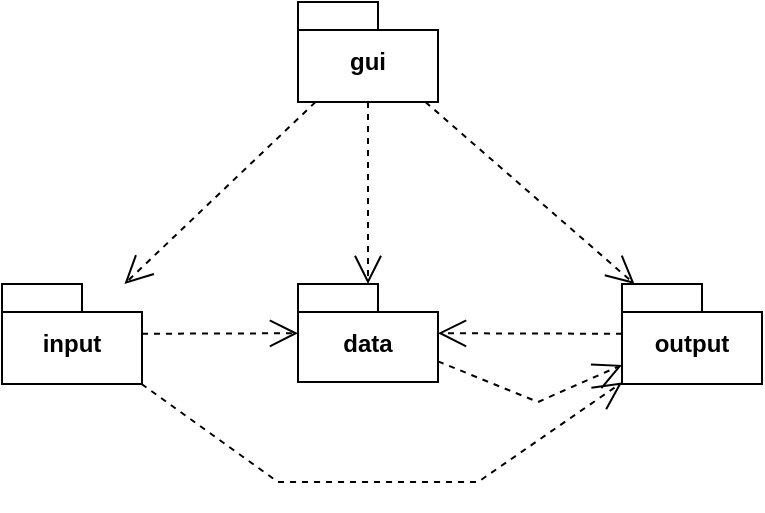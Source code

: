 <mxfile version="22.1.3" type="device" pages="6">
  <diagram id="hMyf0d3Pe3Y935VnLzcR" name="packages">
    <mxGraphModel dx="676" dy="992" grid="1" gridSize="10" guides="1" tooltips="1" connect="1" arrows="1" fold="1" page="1" pageScale="1" pageWidth="1169" pageHeight="827" background="none" math="0" shadow="0">
      <root>
        <mxCell id="0" />
        <mxCell id="1" parent="0" />
        <mxCell id="9GeJaCKkeiS-mzIUau6B-1" value="data" style="shape=folder;fontStyle=1;spacingTop=10;tabWidth=40;tabHeight=14;tabPosition=left;html=1;whiteSpace=wrap;" parent="1" vertex="1">
          <mxGeometry x="430" y="401" width="70" height="49" as="geometry" />
        </mxCell>
        <mxCell id="9GeJaCKkeiS-mzIUau6B-2" value="gui" style="shape=folder;fontStyle=1;spacingTop=10;tabWidth=40;tabHeight=14;tabPosition=left;html=1;whiteSpace=wrap;" parent="1" vertex="1">
          <mxGeometry x="430" y="260" width="70" height="50" as="geometry" />
        </mxCell>
        <mxCell id="9GeJaCKkeiS-mzIUau6B-3" value="input" style="shape=folder;fontStyle=1;spacingTop=10;tabWidth=40;tabHeight=14;tabPosition=left;html=1;whiteSpace=wrap;" parent="1" vertex="1">
          <mxGeometry x="282" y="401" width="70" height="50" as="geometry" />
        </mxCell>
        <mxCell id="9GeJaCKkeiS-mzIUau6B-4" value="output" style="shape=folder;fontStyle=1;spacingTop=10;tabWidth=40;tabHeight=14;tabPosition=left;html=1;whiteSpace=wrap;" parent="1" vertex="1">
          <mxGeometry x="592" y="401" width="70" height="50" as="geometry" />
        </mxCell>
        <mxCell id="Pr4nsBFRJWGTtYHnsgZi-1" value="c%3CmxGraphModel%3E%3Croot%3E%3CmxCell%20id%3D%220%22%2F%3E%3CmxCell%20id%3D%221%22%20parent%3D%220%22%2F%3E%3CmxCell%20id%3D%222%22%20value%3D%22Use%22%20style%3D%22endArrow%3Dopen%3BendSize%3D12%3Bdashed%3D1%3Bhtml%3D1%3Brounded%3D0%3BfontColor%3Dnone%3BnoLabel%3D1%3B%22%20edge%3D%221%22%20parent%3D%221%22%3E%3CmxGeometry%20width%3D%22160%22%20relative%3D%221%22%20as%3D%22geometry%22%3E%3CmxPoint%20x%3D%22655%22%20y%3D%22220%22%20as%3D%22sourcePoint%22%2F%3E%3CmxPoint%20x%3D%22655%22%20y%3D%22280%22%20as%3D%22targetPoint%22%2F%3E%3C%2FmxGeometry%3E%3C%2FmxCell%3E%3C%2Froot%3E%3C%2FmxGraphModel%3E" style="endArrow=open;endSize=12;dashed=1;html=1;rounded=0;fontColor=none;noLabel=1;" parent="1" source="9GeJaCKkeiS-mzIUau6B-2" target="9GeJaCKkeiS-mzIUau6B-3" edge="1">
          <mxGeometry width="160" relative="1" as="geometry">
            <mxPoint x="765" y="450" as="sourcePoint" />
            <mxPoint x="765" y="510" as="targetPoint" />
          </mxGeometry>
        </mxCell>
        <mxCell id="QhuuFYRZhxdLQ6ycrBmn-1" value="c%3CmxGraphModel%3E%3Croot%3E%3CmxCell%20id%3D%220%22%2F%3E%3CmxCell%20id%3D%221%22%20parent%3D%220%22%2F%3E%3CmxCell%20id%3D%222%22%20value%3D%22Use%22%20style%3D%22endArrow%3Dopen%3BendSize%3D12%3Bdashed%3D1%3Bhtml%3D1%3Brounded%3D0%3BfontColor%3Dnone%3BnoLabel%3D1%3B%22%20edge%3D%221%22%20parent%3D%221%22%3E%3CmxGeometry%20width%3D%22160%22%20relative%3D%221%22%20as%3D%22geometry%22%3E%3CmxPoint%20x%3D%22655%22%20y%3D%22220%22%20as%3D%22sourcePoint%22%2F%3E%3CmxPoint%20x%3D%22655%22%20y%3D%22280%22%20as%3D%22targetPoint%22%2F%3E%3C%2FmxGeometry%3E%3C%2FmxCell%3E%3C%2Froot%3E%3C%2FmxGraphModel%3E" style="endArrow=open;endSize=12;dashed=1;html=1;rounded=0;fontColor=none;noLabel=1;" parent="1" source="9GeJaCKkeiS-mzIUau6B-2" target="9GeJaCKkeiS-mzIUau6B-1" edge="1">
          <mxGeometry width="160" relative="1" as="geometry">
            <mxPoint x="450" y="320" as="sourcePoint" />
            <mxPoint x="360" y="410" as="targetPoint" />
          </mxGeometry>
        </mxCell>
        <mxCell id="QhuuFYRZhxdLQ6ycrBmn-2" value="c%3CmxGraphModel%3E%3Croot%3E%3CmxCell%20id%3D%220%22%2F%3E%3CmxCell%20id%3D%221%22%20parent%3D%220%22%2F%3E%3CmxCell%20id%3D%222%22%20value%3D%22Use%22%20style%3D%22endArrow%3Dopen%3BendSize%3D12%3Bdashed%3D1%3Bhtml%3D1%3Brounded%3D0%3BfontColor%3Dnone%3BnoLabel%3D1%3B%22%20edge%3D%221%22%20parent%3D%221%22%3E%3CmxGeometry%20width%3D%22160%22%20relative%3D%221%22%20as%3D%22geometry%22%3E%3CmxPoint%20x%3D%22655%22%20y%3D%22220%22%20as%3D%22sourcePoint%22%2F%3E%3CmxPoint%20x%3D%22655%22%20y%3D%22280%22%20as%3D%22targetPoint%22%2F%3E%3C%2FmxGeometry%3E%3C%2FmxCell%3E%3C%2Froot%3E%3C%2FmxGraphModel%3E" style="endArrow=open;endSize=12;dashed=1;html=1;rounded=0;fontColor=none;noLabel=1;" parent="1" source="9GeJaCKkeiS-mzIUau6B-2" target="9GeJaCKkeiS-mzIUau6B-4" edge="1">
          <mxGeometry width="160" relative="1" as="geometry">
            <mxPoint x="477" y="320" as="sourcePoint" />
            <mxPoint x="483" y="410" as="targetPoint" />
          </mxGeometry>
        </mxCell>
        <mxCell id="QhuuFYRZhxdLQ6ycrBmn-3" value="c%3CmxGraphModel%3E%3Croot%3E%3CmxCell%20id%3D%220%22%2F%3E%3CmxCell%20id%3D%221%22%20parent%3D%220%22%2F%3E%3CmxCell%20id%3D%222%22%20value%3D%22Use%22%20style%3D%22endArrow%3Dopen%3BendSize%3D12%3Bdashed%3D1%3Bhtml%3D1%3Brounded%3D0%3BfontColor%3Dnone%3BnoLabel%3D1%3B%22%20edge%3D%221%22%20parent%3D%221%22%3E%3CmxGeometry%20width%3D%22160%22%20relative%3D%221%22%20as%3D%22geometry%22%3E%3CmxPoint%20x%3D%22655%22%20y%3D%22220%22%20as%3D%22sourcePoint%22%2F%3E%3CmxPoint%20x%3D%22655%22%20y%3D%22280%22%20as%3D%22targetPoint%22%2F%3E%3C%2FmxGeometry%3E%3C%2FmxCell%3E%3C%2Froot%3E%3C%2FmxGraphModel%3E" style="endArrow=open;endSize=12;dashed=1;html=1;rounded=0;fontColor=none;noLabel=1;" parent="1" source="9GeJaCKkeiS-mzIUau6B-3" target="9GeJaCKkeiS-mzIUau6B-1" edge="1">
          <mxGeometry width="160" relative="1" as="geometry">
            <mxPoint x="442" y="321" as="sourcePoint" />
            <mxPoint x="352" y="411" as="targetPoint" />
          </mxGeometry>
        </mxCell>
        <mxCell id="QhuuFYRZhxdLQ6ycrBmn-4" value="c%3CmxGraphModel%3E%3Croot%3E%3CmxCell%20id%3D%220%22%2F%3E%3CmxCell%20id%3D%221%22%20parent%3D%220%22%2F%3E%3CmxCell%20id%3D%222%22%20value%3D%22Use%22%20style%3D%22endArrow%3Dopen%3BendSize%3D12%3Bdashed%3D1%3Bhtml%3D1%3Brounded%3D0%3BfontColor%3Dnone%3BnoLabel%3D1%3B%22%20edge%3D%221%22%20parent%3D%221%22%3E%3CmxGeometry%20width%3D%22160%22%20relative%3D%221%22%20as%3D%22geometry%22%3E%3CmxPoint%20x%3D%22655%22%20y%3D%22220%22%20as%3D%22sourcePoint%22%2F%3E%3CmxPoint%20x%3D%22655%22%20y%3D%22280%22%20as%3D%22targetPoint%22%2F%3E%3C%2FmxGeometry%3E%3C%2FmxCell%3E%3C%2Froot%3E%3C%2FmxGraphModel%3E" style="endArrow=open;endSize=12;dashed=1;html=1;rounded=0;fontColor=none;noLabel=1;" parent="1" source="9GeJaCKkeiS-mzIUau6B-4" target="9GeJaCKkeiS-mzIUau6B-1" edge="1">
          <mxGeometry width="160" relative="1" as="geometry">
            <mxPoint x="362" y="436" as="sourcePoint" />
            <mxPoint x="522" y="481" as="targetPoint" />
          </mxGeometry>
        </mxCell>
        <mxCell id="LflhlfxiTqs2Pj-KfHjE-5" value="c%3CmxGraphModel%3E%3Croot%3E%3CmxCell%20id%3D%220%22%2F%3E%3CmxCell%20id%3D%221%22%20parent%3D%220%22%2F%3E%3CmxCell%20id%3D%222%22%20value%3D%22Use%22%20style%3D%22endArrow%3Dopen%3BendSize%3D12%3Bdashed%3D1%3Bhtml%3D1%3Brounded%3D0%3BfontColor%3Dnone%3BnoLabel%3D1%3B%22%20edge%3D%221%22%20parent%3D%221%22%3E%3CmxGeometry%20width%3D%22160%22%20relative%3D%221%22%20as%3D%22geometry%22%3E%3CmxPoint%20x%3D%22655%22%20y%3D%22220%22%20as%3D%22sourcePoint%22%2F%3E%3CmxPoint%20x%3D%22655%22%20y%3D%22280%22%20as%3D%22targetPoint%22%2F%3E%3C%2FmxGeometry%3E%3C%2FmxCell%3E%3C%2Froot%3E%3C%2FmxGraphModel%3E" style="endArrow=open;endSize=12;dashed=1;html=1;rounded=0;fontColor=none;noLabel=1;" parent="1" source="9GeJaCKkeiS-mzIUau6B-1" target="9GeJaCKkeiS-mzIUau6B-4" edge="1">
          <mxGeometry width="160" relative="1" as="geometry">
            <mxPoint x="450" y="545" as="sourcePoint" />
            <mxPoint x="525" y="545" as="targetPoint" />
            <Array as="points">
              <mxPoint x="550" y="460" />
            </Array>
          </mxGeometry>
        </mxCell>
        <mxCell id="J_rPesU-Ov3vrEI0yS6l-1" value="c%3CmxGraphModel%3E%3Croot%3E%3CmxCell%20id%3D%220%22%2F%3E%3CmxCell%20id%3D%221%22%20parent%3D%220%22%2F%3E%3CmxCell%20id%3D%222%22%20value%3D%22Use%22%20style%3D%22endArrow%3Dopen%3BendSize%3D12%3Bdashed%3D1%3Bhtml%3D1%3Brounded%3D0%3BfontColor%3Dnone%3BnoLabel%3D1%3B%22%20edge%3D%221%22%20parent%3D%221%22%3E%3CmxGeometry%20width%3D%22160%22%20relative%3D%221%22%20as%3D%22geometry%22%3E%3CmxPoint%20x%3D%22655%22%20y%3D%22220%22%20as%3D%22sourcePoint%22%2F%3E%3CmxPoint%20x%3D%22655%22%20y%3D%22280%22%20as%3D%22targetPoint%22%2F%3E%3C%2FmxGeometry%3E%3C%2FmxCell%3E%3C%2Froot%3E%3C%2FmxGraphModel%3E" style="endArrow=open;endSize=12;dashed=1;html=1;rounded=0;fontColor=none;noLabel=1;" parent="1" source="9GeJaCKkeiS-mzIUau6B-3" target="9GeJaCKkeiS-mzIUau6B-4" edge="1">
          <mxGeometry width="160" relative="1" as="geometry">
            <mxPoint x="362" y="436" as="sourcePoint" />
            <mxPoint x="450" y="436" as="targetPoint" />
            <Array as="points">
              <mxPoint x="420" y="500" />
              <mxPoint x="520" y="500" />
            </Array>
          </mxGeometry>
        </mxCell>
      </root>
    </mxGraphModel>
  </diagram>
  <diagram id="C5RBs43oDa-KdzZeNtuy" name="data">
    <mxGraphModel dx="1357" dy="1026" grid="1" gridSize="10" guides="1" tooltips="1" connect="1" arrows="1" fold="1" page="1" pageScale="1" pageWidth="1654" pageHeight="1169" math="0" shadow="0">
      <root>
        <mxCell id="WIyWlLk6GJQsqaUBKTNV-0" />
        <mxCell id="WIyWlLk6GJQsqaUBKTNV-1" parent="WIyWlLk6GJQsqaUBKTNV-0" />
        <mxCell id="KNjq5tEealrlwEyDZrgY-0" value="Address" style="swimlane;fontStyle=1;align=center;verticalAlign=top;childLayout=stackLayout;horizontal=1;startSize=26;horizontalStack=0;resizeParent=1;resizeParentMax=0;resizeLast=0;collapsible=1;marginBottom=0;whiteSpace=wrap;html=1;" parent="WIyWlLk6GJQsqaUBKTNV-1" vertex="1">
          <mxGeometry x="920" y="280" width="200" height="264" as="geometry" />
        </mxCell>
        <mxCell id="KNjq5tEealrlwEyDZrgY-1" value="- country: String" style="text;strokeColor=none;fillColor=none;align=left;verticalAlign=top;spacingLeft=4;spacingRight=4;overflow=hidden;rotatable=0;points=[[0,0.5],[1,0.5]];portConstraint=eastwest;whiteSpace=wrap;html=1;" parent="KNjq5tEealrlwEyDZrgY-0" vertex="1">
          <mxGeometry y="26" width="200" height="26" as="geometry" />
        </mxCell>
        <mxCell id="KNjq5tEealrlwEyDZrgY-4" value="- city: String" style="text;strokeColor=none;fillColor=none;align=left;verticalAlign=top;spacingLeft=4;spacingRight=4;overflow=hidden;rotatable=0;points=[[0,0.5],[1,0.5]];portConstraint=eastwest;whiteSpace=wrap;html=1;" parent="KNjq5tEealrlwEyDZrgY-0" vertex="1">
          <mxGeometry y="52" width="200" height="26" as="geometry" />
        </mxCell>
        <mxCell id="KNjq5tEealrlwEyDZrgY-5" value="- street: String" style="text;strokeColor=none;fillColor=none;align=left;verticalAlign=top;spacingLeft=4;spacingRight=4;overflow=hidden;rotatable=0;points=[[0,0.5],[1,0.5]];portConstraint=eastwest;whiteSpace=wrap;html=1;" parent="KNjq5tEealrlwEyDZrgY-0" vertex="1">
          <mxGeometry y="78" width="200" height="26" as="geometry" />
        </mxCell>
        <mxCell id="KNjq5tEealrlwEyDZrgY-6" value="- streetNumber: int" style="text;strokeColor=none;fillColor=none;align=left;verticalAlign=top;spacingLeft=4;spacingRight=4;overflow=hidden;rotatable=0;points=[[0,0.5],[1,0.5]];portConstraint=eastwest;whiteSpace=wrap;html=1;" parent="KNjq5tEealrlwEyDZrgY-0" vertex="1">
          <mxGeometry y="104" width="200" height="26" as="geometry" />
        </mxCell>
        <mxCell id="KNjq5tEealrlwEyDZrgY-2" value="" style="line;strokeWidth=1;fillColor=none;align=left;verticalAlign=middle;spacingTop=-1;spacingLeft=3;spacingRight=3;rotatable=0;labelPosition=right;points=[];portConstraint=eastwest;strokeColor=inherit;" parent="KNjq5tEealrlwEyDZrgY-0" vertex="1">
          <mxGeometry y="130" width="200" height="8" as="geometry" />
        </mxCell>
        <mxCell id="KNjq5tEealrlwEyDZrgY-3" value="+ Address(String, String, String, int)" style="text;strokeColor=none;fillColor=none;align=left;verticalAlign=top;spacingLeft=4;spacingRight=4;overflow=hidden;rotatable=0;points=[[0,0.5],[1,0.5]];portConstraint=eastwest;whiteSpace=wrap;html=1;" parent="KNjq5tEealrlwEyDZrgY-0" vertex="1">
          <mxGeometry y="138" width="200" height="22" as="geometry" />
        </mxCell>
        <mxCell id="KNjq5tEealrlwEyDZrgY-8" value="+ getCity(): String" style="text;strokeColor=none;fillColor=none;align=left;verticalAlign=top;spacingLeft=4;spacingRight=4;overflow=hidden;rotatable=0;points=[[0,0.5],[1,0.5]];portConstraint=eastwest;whiteSpace=wrap;html=1;" parent="KNjq5tEealrlwEyDZrgY-0" vertex="1">
          <mxGeometry y="160" width="200" height="26" as="geometry" />
        </mxCell>
        <mxCell id="KNjq5tEealrlwEyDZrgY-9" value="+ getCountry(): String" style="text;strokeColor=none;fillColor=none;align=left;verticalAlign=top;spacingLeft=4;spacingRight=4;overflow=hidden;rotatable=0;points=[[0,0.5],[1,0.5]];portConstraint=eastwest;whiteSpace=wrap;html=1;" parent="KNjq5tEealrlwEyDZrgY-0" vertex="1">
          <mxGeometry y="186" width="200" height="26" as="geometry" />
        </mxCell>
        <mxCell id="KNjq5tEealrlwEyDZrgY-11" value="+ getStreet(): String" style="text;strokeColor=none;fillColor=none;align=left;verticalAlign=top;spacingLeft=4;spacingRight=4;overflow=hidden;rotatable=0;points=[[0,0.5],[1,0.5]];portConstraint=eastwest;whiteSpace=wrap;html=1;" parent="KNjq5tEealrlwEyDZrgY-0" vertex="1">
          <mxGeometry y="212" width="200" height="26" as="geometry" />
        </mxCell>
        <mxCell id="KNjq5tEealrlwEyDZrgY-13" value="+ getStreetNumber(): int" style="text;strokeColor=none;fillColor=none;align=left;verticalAlign=top;spacingLeft=4;spacingRight=4;overflow=hidden;rotatable=0;points=[[0,0.5],[1,0.5]];portConstraint=eastwest;whiteSpace=wrap;html=1;" parent="KNjq5tEealrlwEyDZrgY-0" vertex="1">
          <mxGeometry y="238" width="200" height="26" as="geometry" />
        </mxCell>
        <mxCell id="KNjq5tEealrlwEyDZrgY-18" value="Representative" style="swimlane;fontStyle=1;align=center;verticalAlign=top;childLayout=stackLayout;horizontal=1;startSize=26;horizontalStack=0;resizeParent=1;resizeParentMax=0;resizeLast=0;collapsible=1;marginBottom=0;whiteSpace=wrap;html=1;" parent="WIyWlLk6GJQsqaUBKTNV-1" vertex="1">
          <mxGeometry x="250" y="30" width="260" height="388" as="geometry" />
        </mxCell>
        <mxCell id="KNjq5tEealrlwEyDZrgY-19" value="- name: String" style="text;strokeColor=none;fillColor=none;align=left;verticalAlign=top;spacingLeft=4;spacingRight=4;overflow=hidden;rotatable=0;points=[[0,0.5],[1,0.5]];portConstraint=eastwest;whiteSpace=wrap;html=1;" parent="KNjq5tEealrlwEyDZrgY-18" vertex="1">
          <mxGeometry y="26" width="260" height="26" as="geometry" />
        </mxCell>
        <mxCell id="KNjq5tEealrlwEyDZrgY-22" value="- afm: String" style="text;strokeColor=none;fillColor=none;align=left;verticalAlign=top;spacingLeft=4;spacingRight=4;overflow=hidden;rotatable=0;points=[[0,0.5],[1,0.5]];portConstraint=eastwest;whiteSpace=wrap;html=1;" parent="KNjq5tEealrlwEyDZrgY-18" vertex="1">
          <mxGeometry y="52" width="260" height="26" as="geometry" />
        </mxCell>
        <mxCell id="KNjq5tEealrlwEyDZrgY-23" value="- allReceipts: ArrayList&amp;lt;Receipt&amp;gt;" style="text;strokeColor=none;fillColor=none;align=left;verticalAlign=top;spacingLeft=4;spacingRight=4;overflow=hidden;rotatable=0;points=[[0,0.5],[1,0.5]];portConstraint=eastwest;whiteSpace=wrap;html=1;" parent="KNjq5tEealrlwEyDZrgY-18" vertex="1">
          <mxGeometry y="78" width="260" height="26" as="geometry" />
        </mxCell>
        <mxCell id="KNjq5tEealrlwEyDZrgY-24" value="- fileAppender: ReceiptFileAppender" style="text;strokeColor=none;fillColor=none;align=left;verticalAlign=top;spacingLeft=4;spacingRight=4;overflow=hidden;rotatable=0;points=[[0,0.5],[1,0.5]];portConstraint=eastwest;whiteSpace=wrap;html=1;" parent="KNjq5tEealrlwEyDZrgY-18" vertex="1">
          <mxGeometry y="104" width="260" height="26" as="geometry" />
        </mxCell>
        <mxCell id="KNjq5tEealrlwEyDZrgY-20" value="" style="line;strokeWidth=1;fillColor=none;align=left;verticalAlign=middle;spacingTop=-1;spacingLeft=3;spacingRight=3;rotatable=0;labelPosition=right;points=[];portConstraint=eastwest;strokeColor=inherit;" parent="KNjq5tEealrlwEyDZrgY-18" vertex="1">
          <mxGeometry y="130" width="260" height="8" as="geometry" />
        </mxCell>
        <mxCell id="KNjq5tEealrlwEyDZrgY-21" value="+ Representative(String, String, ReceiptFileAppender)" style="text;strokeColor=none;fillColor=none;align=left;verticalAlign=top;spacingLeft=4;spacingRight=4;overflow=hidden;rotatable=0;points=[[0,0.5],[1,0.5]];portConstraint=eastwest;whiteSpace=wrap;html=1;" parent="KNjq5tEealrlwEyDZrgY-18" vertex="1">
          <mxGeometry y="138" width="260" height="42" as="geometry" />
        </mxCell>
        <mxCell id="KNjq5tEealrlwEyDZrgY-27" value="+&amp;nbsp;getName&lt;span style=&quot;background-color: initial;&quot;&gt;(): String&lt;/span&gt;&lt;div style=&quot;background-color:#2f2f2f;padding:0px 0px 0px 2px;&quot;&gt;&lt;div style=&quot;color: rgb(170, 170, 170); font-family: Consolas; font-size: 10pt;&quot;&gt;&lt;p style=&quot;background-color:#373737;margin:0;&quot;&gt;&lt;span style=&quot;color:#d9e8f7;&quot;&gt;&lt;/span&gt;&lt;/p&gt;&lt;/div&gt;&lt;/div&gt;" style="text;strokeColor=none;fillColor=none;align=left;verticalAlign=top;spacingLeft=4;spacingRight=4;overflow=hidden;rotatable=0;points=[[0,0.5],[1,0.5]];portConstraint=eastwest;whiteSpace=wrap;html=1;" parent="KNjq5tEealrlwEyDZrgY-18" vertex="1">
          <mxGeometry y="180" width="260" height="26" as="geometry" />
        </mxCell>
        <mxCell id="KNjq5tEealrlwEyDZrgY-29" value="+&amp;nbsp;getAfm&lt;span style=&quot;background-color: initial;&quot;&gt;(): String&lt;/span&gt;&lt;div style=&quot;background-color:#2f2f2f;padding:0px 0px 0px 2px;&quot;&gt;&lt;div style=&quot;color: rgb(170, 170, 170); font-family: Consolas; font-size: 10pt;&quot;&gt;&lt;p style=&quot;background-color:#373737;margin:0;&quot;&gt;&lt;span style=&quot;color:#d9e8f7;&quot;&gt;&lt;/span&gt;&lt;/p&gt;&lt;/div&gt;&lt;/div&gt;" style="text;strokeColor=none;fillColor=none;align=left;verticalAlign=top;spacingLeft=4;spacingRight=4;overflow=hidden;rotatable=0;points=[[0,0.5],[1,0.5]];portConstraint=eastwest;whiteSpace=wrap;html=1;" parent="KNjq5tEealrlwEyDZrgY-18" vertex="1">
          <mxGeometry y="206" width="260" height="26" as="geometry" />
        </mxCell>
        <mxCell id="KNjq5tEealrlwEyDZrgY-25" value="+&amp;nbsp;addRepresentativeReceipt&lt;span style=&quot;background-color: initial;&quot;&gt;(Receipt): void&lt;/span&gt;&lt;div style=&quot;background-color:#2f2f2f;padding:0px 0px 0px 2px;&quot;&gt;&lt;div style=&quot;color: rgb(170, 170, 170); font-family: Consolas; font-size: 10pt;&quot;&gt;&lt;p style=&quot;background-color:#373737;margin:0;&quot;&gt;&lt;span style=&quot;color:#d9e8f7;&quot;&gt;&lt;/span&gt;&lt;/p&gt;&lt;/div&gt;&lt;/div&gt;" style="text;strokeColor=none;fillColor=none;align=left;verticalAlign=top;spacingLeft=4;spacingRight=4;overflow=hidden;rotatable=0;points=[[0,0.5],[1,0.5]];portConstraint=eastwest;whiteSpace=wrap;html=1;" parent="KNjq5tEealrlwEyDZrgY-18" vertex="1">
          <mxGeometry y="232" width="260" height="26" as="geometry" />
        </mxCell>
        <mxCell id="KNjq5tEealrlwEyDZrgY-26" value="+ appendReceiptToReceiptsFile(Receipt):void" style="text;strokeColor=none;fillColor=none;align=left;verticalAlign=top;spacingLeft=4;spacingRight=4;overflow=hidden;rotatable=0;points=[[0,0.5],[1,0.5]];portConstraint=eastwest;whiteSpace=wrap;html=1;" parent="KNjq5tEealrlwEyDZrgY-18" vertex="1">
          <mxGeometry y="258" width="260" height="26" as="geometry" />
        </mxCell>
        <mxCell id="KNjq5tEealrlwEyDZrgY-31" value="+&amp;nbsp;calculateTotalSales&lt;span style=&quot;background-color: initial;&quot;&gt;(): double&lt;/span&gt;&lt;div style=&quot;background-color:#2f2f2f;padding:0px 0px 0px 2px;&quot;&gt;&lt;div style=&quot;color: rgb(170, 170, 170); font-family: Consolas; font-size: 10pt;&quot;&gt;&lt;p style=&quot;background-color:#373737;margin:0;&quot;&gt;&lt;span style=&quot;color:#d9e8f7;&quot;&gt;&lt;/span&gt;&lt;/p&gt;&lt;/div&gt;&lt;/div&gt;" style="text;strokeColor=none;fillColor=none;align=left;verticalAlign=top;spacingLeft=4;spacingRight=4;overflow=hidden;rotatable=0;points=[[0,0.5],[1,0.5]];portConstraint=eastwest;whiteSpace=wrap;html=1;" parent="KNjq5tEealrlwEyDZrgY-18" vertex="1">
          <mxGeometry y="284" width="260" height="26" as="geometry" />
        </mxCell>
        <mxCell id="KNjq5tEealrlwEyDZrgY-32" value="+&amp;nbsp;calculateTotalItems&lt;span style=&quot;background-color: initial;&quot;&gt;(): int&lt;/span&gt;&lt;div style=&quot;background-color:#2f2f2f;padding:0px 0px 0px 2px;&quot;&gt;&lt;div style=&quot;color: rgb(170, 170, 170); font-family: Consolas; font-size: 10pt;&quot;&gt;&lt;p style=&quot;background-color:#373737;margin:0;&quot;&gt;&lt;span style=&quot;color:#d9e8f7;&quot;&gt;&lt;/span&gt;&lt;/p&gt;&lt;/div&gt;&lt;/div&gt;" style="text;strokeColor=none;fillColor=none;align=left;verticalAlign=top;spacingLeft=4;spacingRight=4;overflow=hidden;rotatable=0;points=[[0,0.5],[1,0.5]];portConstraint=eastwest;whiteSpace=wrap;html=1;" parent="KNjq5tEealrlwEyDZrgY-18" vertex="1">
          <mxGeometry y="310" width="260" height="26" as="geometry" />
        </mxCell>
        <mxCell id="KNjq5tEealrlwEyDZrgY-33" value="+&amp;nbsp;calculateItemSales&lt;span style=&quot;background-color: initial;&quot;&gt;(SaleItem): float&lt;/span&gt;&lt;div style=&quot;background-color:#2f2f2f;padding:0px 0px 0px 2px;&quot;&gt;&lt;div style=&quot;color: rgb(170, 170, 170); font-family: Consolas; font-size: 10pt;&quot;&gt;&lt;p style=&quot;background-color:#373737;margin:0;&quot;&gt;&lt;span style=&quot;color:#d9e8f7;&quot;&gt;&lt;/span&gt;&lt;/p&gt;&lt;/div&gt;&lt;/div&gt;" style="text;strokeColor=none;fillColor=none;align=left;verticalAlign=top;spacingLeft=4;spacingRight=4;overflow=hidden;rotatable=0;points=[[0,0.5],[1,0.5]];portConstraint=eastwest;whiteSpace=wrap;html=1;" parent="KNjq5tEealrlwEyDZrgY-18" vertex="1">
          <mxGeometry y="336" width="260" height="26" as="geometry" />
        </mxCell>
        <mxCell id="KNjq5tEealrlwEyDZrgY-37" value="+&amp;nbsp;calculateCommission&lt;span style=&quot;background-color: initial;&quot;&gt;(): double&lt;/span&gt;&lt;div style=&quot;background-color:#2f2f2f;padding:0px 0px 0px 2px;&quot;&gt;&lt;div style=&quot;color: rgb(170, 170, 170); font-family: Consolas; font-size: 10pt;&quot;&gt;&lt;p style=&quot;background-color:#373737;margin:0;&quot;&gt;&lt;span style=&quot;color:#d9e8f7;&quot;&gt;&lt;/span&gt;&lt;/p&gt;&lt;/div&gt;&lt;/div&gt;" style="text;strokeColor=none;fillColor=none;align=left;verticalAlign=top;spacingLeft=4;spacingRight=4;overflow=hidden;rotatable=0;points=[[0,0.5],[1,0.5]];portConstraint=eastwest;whiteSpace=wrap;html=1;" parent="KNjq5tEealrlwEyDZrgY-18" vertex="1">
          <mxGeometry y="362" width="260" height="26" as="geometry" />
        </mxCell>
        <mxCell id="KNjq5tEealrlwEyDZrgY-43" value="Company" style="swimlane;fontStyle=1;align=center;verticalAlign=top;childLayout=stackLayout;horizontal=1;startSize=26;horizontalStack=0;resizeParent=1;resizeParentMax=0;resizeLast=0;collapsible=1;marginBottom=0;whiteSpace=wrap;html=1;" parent="WIyWlLk6GJQsqaUBKTNV-1" vertex="1">
          <mxGeometry x="910" y="30" width="210" height="164" as="geometry" />
        </mxCell>
        <mxCell id="KNjq5tEealrlwEyDZrgY-44" value="-&amp;nbsp;companyName&lt;span style=&quot;background-color: initial;&quot;&gt;: String&lt;/span&gt;&lt;div style=&quot;background-color:#2f2f2f;padding:0px 0px 0px 2px;&quot;&gt;&lt;div style=&quot;color: rgb(170, 170, 170); font-family: Consolas; font-size: 10pt;&quot;&gt;&lt;p style=&quot;background-color:#373737;margin:0;&quot;&gt;&lt;span style=&quot;color:#d9e8f7;&quot;&gt;&lt;/span&gt;&lt;/p&gt;&lt;/div&gt;&lt;/div&gt;" style="text;strokeColor=none;fillColor=none;align=left;verticalAlign=top;spacingLeft=4;spacingRight=4;overflow=hidden;rotatable=0;points=[[0,0.5],[1,0.5]];portConstraint=eastwest;whiteSpace=wrap;html=1;" parent="KNjq5tEealrlwEyDZrgY-43" vertex="1">
          <mxGeometry y="26" width="210" height="26" as="geometry" />
        </mxCell>
        <mxCell id="KNjq5tEealrlwEyDZrgY-48" value="-&amp;nbsp;companyAddress&lt;span style=&quot;background-color: initial;&quot;&gt;: Address&lt;/span&gt;&lt;div style=&quot;background-color:#2f2f2f;padding:0px 0px 0px 2px;&quot;&gt;&lt;div style=&quot;color: rgb(170, 170, 170); font-family: Consolas; font-size: 10pt;&quot;&gt;&lt;p style=&quot;background-color:#373737;margin:0;&quot;&gt;&lt;span style=&quot;color:#d9e8f7;&quot;&gt;&lt;/span&gt;&lt;/p&gt;&lt;/div&gt;&lt;/div&gt;" style="text;strokeColor=none;fillColor=none;align=left;verticalAlign=top;spacingLeft=4;spacingRight=4;overflow=hidden;rotatable=0;points=[[0,0.5],[1,0.5]];portConstraint=eastwest;whiteSpace=wrap;html=1;" parent="KNjq5tEealrlwEyDZrgY-43" vertex="1">
          <mxGeometry y="52" width="210" height="26" as="geometry" />
        </mxCell>
        <mxCell id="KNjq5tEealrlwEyDZrgY-45" value="" style="line;strokeWidth=1;fillColor=none;align=left;verticalAlign=middle;spacingTop=-1;spacingLeft=3;spacingRight=3;rotatable=0;labelPosition=right;points=[];portConstraint=eastwest;strokeColor=inherit;" parent="KNjq5tEealrlwEyDZrgY-43" vertex="1">
          <mxGeometry y="78" width="210" height="8" as="geometry" />
        </mxCell>
        <mxCell id="KNjq5tEealrlwEyDZrgY-46" value="+&amp;nbsp;Company&lt;span style=&quot;background-color: initial;&quot;&gt;(String, Address)&lt;/span&gt;&lt;div style=&quot;background-color:#2f2f2f;padding:0px 0px 0px 2px;&quot;&gt;&lt;div style=&quot;color: rgb(170, 170, 170); font-family: Consolas; font-size: 10pt;&quot;&gt;&lt;p style=&quot;background-color:#373737;margin:0;&quot;&gt;&lt;span style=&quot;color:#d9e8f7;&quot;&gt;&lt;/span&gt;&lt;/p&gt;&lt;/div&gt;&lt;/div&gt;" style="text;strokeColor=none;fillColor=none;align=left;verticalAlign=top;spacingLeft=4;spacingRight=4;overflow=hidden;rotatable=0;points=[[0,0.5],[1,0.5]];portConstraint=eastwest;whiteSpace=wrap;html=1;" parent="KNjq5tEealrlwEyDZrgY-43" vertex="1">
          <mxGeometry y="86" width="210" height="26" as="geometry" />
        </mxCell>
        <mxCell id="KNjq5tEealrlwEyDZrgY-49" value="+&amp;nbsp;getName&lt;span style=&quot;background-color: initial;&quot;&gt;(): String&lt;/span&gt;&lt;div style=&quot;background-color:#2f2f2f;padding:0px 0px 0px 2px;&quot;&gt;&lt;div style=&quot;color: rgb(170, 170, 170); font-family: Consolas; font-size: 10pt;&quot;&gt;&lt;p style=&quot;background-color:#373737;margin:0;&quot;&gt;&lt;span style=&quot;color:#d9e8f7;&quot;&gt;&lt;/span&gt;&lt;/p&gt;&lt;/div&gt;&lt;/div&gt;" style="text;strokeColor=none;fillColor=none;align=left;verticalAlign=top;spacingLeft=4;spacingRight=4;overflow=hidden;rotatable=0;points=[[0,0.5],[1,0.5]];portConstraint=eastwest;whiteSpace=wrap;html=1;" parent="KNjq5tEealrlwEyDZrgY-43" vertex="1">
          <mxGeometry y="112" width="210" height="26" as="geometry" />
        </mxCell>
        <mxCell id="KNjq5tEealrlwEyDZrgY-51" value="+&amp;nbsp;getCompanyAddress&lt;span style=&quot;background-color: initial;&quot;&gt;(): Address&lt;/span&gt;&lt;div style=&quot;background-color:#2f2f2f;padding:0px 0px 0px 2px;&quot;&gt;&lt;div style=&quot;color: rgb(170, 170, 170); font-family: Consolas; font-size: 10pt;&quot;&gt;&lt;p style=&quot;background-color:#373737;margin:0;&quot;&gt;&lt;span style=&quot;color:#d9e8f7;&quot;&gt;&lt;/span&gt;&lt;/p&gt;&lt;/div&gt;&lt;/div&gt;" style="text;strokeColor=none;fillColor=none;align=left;verticalAlign=top;spacingLeft=4;spacingRight=4;overflow=hidden;rotatable=0;points=[[0,0.5],[1,0.5]];portConstraint=eastwest;whiteSpace=wrap;html=1;" parent="KNjq5tEealrlwEyDZrgY-43" vertex="1">
          <mxGeometry y="138" width="210" height="26" as="geometry" />
        </mxCell>
        <mxCell id="KNjq5tEealrlwEyDZrgY-116" value="Receipt" style="swimlane;fontStyle=1;align=center;verticalAlign=top;childLayout=stackLayout;horizontal=1;startSize=26;horizontalStack=0;resizeParent=1;resizeParentMax=0;resizeLast=0;collapsible=1;marginBottom=0;whiteSpace=wrap;html=1;" parent="WIyWlLk6GJQsqaUBKTNV-1" vertex="1">
          <mxGeometry x="570" y="30" width="280" height="372" as="geometry" />
        </mxCell>
        <mxCell id="KNjq5tEealrlwEyDZrgY-117" value="#&amp;nbsp;receiptId&lt;span style=&quot;background-color: initial;&quot;&gt;: int&lt;/span&gt;&lt;div style=&quot;background-color:#2f2f2f;padding:0px 0px 0px 2px;&quot;&gt;&lt;div style=&quot;color: rgb(170, 170, 170); font-family: Consolas; font-size: 10pt;&quot;&gt;&lt;p style=&quot;background-color:#373737;margin:0;&quot;&gt;&lt;span style=&quot;color:#d9e8f7;&quot;&gt;&lt;/span&gt;&lt;/p&gt;&lt;/div&gt;&lt;/div&gt;" style="text;strokeColor=none;fillColor=none;align=left;verticalAlign=top;spacingLeft=4;spacingRight=4;overflow=hidden;rotatable=0;points=[[0,0.5],[1,0.5]];portConstraint=eastwest;whiteSpace=wrap;html=1;" parent="KNjq5tEealrlwEyDZrgY-116" vertex="1">
          <mxGeometry y="26" width="280" height="26" as="geometry" />
        </mxCell>
        <mxCell id="KNjq5tEealrlwEyDZrgY-120" value="# date: String" style="text;strokeColor=none;fillColor=none;align=left;verticalAlign=top;spacingLeft=4;spacingRight=4;overflow=hidden;rotatable=0;points=[[0,0.5],[1,0.5]];portConstraint=eastwest;whiteSpace=wrap;html=1;" parent="KNjq5tEealrlwEyDZrgY-116" vertex="1">
          <mxGeometry y="52" width="280" height="26" as="geometry" />
        </mxCell>
        <mxCell id="KNjq5tEealrlwEyDZrgY-121" value="# sales: double" style="text;strokeColor=none;fillColor=none;align=left;verticalAlign=top;spacingLeft=4;spacingRight=4;overflow=hidden;rotatable=0;points=[[0,0.5],[1,0.5]];portConstraint=eastwest;whiteSpace=wrap;html=1;" parent="KNjq5tEealrlwEyDZrgY-116" vertex="1">
          <mxGeometry y="78" width="280" height="26" as="geometry" />
        </mxCell>
        <mxCell id="KNjq5tEealrlwEyDZrgY-122" value="# items: int" style="text;strokeColor=none;fillColor=none;align=left;verticalAlign=top;spacingLeft=4;spacingRight=4;overflow=hidden;rotatable=0;points=[[0,0.5],[1,0.5]];portConstraint=eastwest;whiteSpace=wrap;html=1;" parent="KNjq5tEealrlwEyDZrgY-116" vertex="1">
          <mxGeometry y="104" width="280" height="26" as="geometry" />
        </mxCell>
        <mxCell id="KNjq5tEealrlwEyDZrgY-123" value="# company: Company" style="text;strokeColor=none;fillColor=none;align=left;verticalAlign=top;spacingLeft=4;spacingRight=4;overflow=hidden;rotatable=0;points=[[0,0.5],[1,0.5]];portConstraint=eastwest;whiteSpace=wrap;html=1;" parent="KNjq5tEealrlwEyDZrgY-116" vertex="1">
          <mxGeometry y="130" width="280" height="26" as="geometry" />
        </mxCell>
        <mxCell id="KNjq5tEealrlwEyDZrgY-124" value="# kind: SaleItem" style="text;strokeColor=none;fillColor=none;align=left;verticalAlign=top;spacingLeft=4;spacingRight=4;overflow=hidden;rotatable=0;points=[[0,0.5],[1,0.5]];portConstraint=eastwest;whiteSpace=wrap;html=1;" parent="KNjq5tEealrlwEyDZrgY-116" vertex="1">
          <mxGeometry y="156" width="280" height="26" as="geometry" />
        </mxCell>
        <mxCell id="KNjq5tEealrlwEyDZrgY-118" value="" style="line;strokeWidth=1;fillColor=none;align=left;verticalAlign=middle;spacingTop=-1;spacingLeft=3;spacingRight=3;rotatable=0;labelPosition=right;points=[];portConstraint=eastwest;strokeColor=inherit;" parent="KNjq5tEealrlwEyDZrgY-116" vertex="1">
          <mxGeometry y="182" width="280" height="8" as="geometry" />
        </mxCell>
        <mxCell id="KNjq5tEealrlwEyDZrgY-119" value="+&amp;nbsp;Receipt&lt;span style=&quot;background-color: initial;&quot;&gt;(int, String, double, String, int, Company)&lt;/span&gt;&lt;div style=&quot;background-color:#2f2f2f;padding:0px 0px 0px 2px;&quot;&gt;&lt;div style=&quot;color: rgb(170, 170, 170); font-family: Consolas; font-size: 10pt;&quot;&gt;&lt;p style=&quot;background-color:#373737;margin:0;&quot;&gt;&lt;span style=&quot;color:#d9e8f7;&quot;&gt;&lt;/span&gt;&lt;/p&gt;&lt;/div&gt;&lt;/div&gt;" style="text;strokeColor=none;fillColor=none;align=left;verticalAlign=top;spacingLeft=4;spacingRight=4;overflow=hidden;rotatable=0;points=[[0,0.5],[1,0.5]];portConstraint=eastwest;whiteSpace=wrap;html=1;" parent="KNjq5tEealrlwEyDZrgY-116" vertex="1">
          <mxGeometry y="190" width="280" height="26" as="geometry" />
        </mxCell>
        <mxCell id="KNjq5tEealrlwEyDZrgY-125" value="+ getCompany(): Company" style="text;strokeColor=none;fillColor=none;align=left;verticalAlign=top;spacingLeft=4;spacingRight=4;overflow=hidden;rotatable=0;points=[[0,0.5],[1,0.5]];portConstraint=eastwest;whiteSpace=wrap;html=1;" parent="KNjq5tEealrlwEyDZrgY-116" vertex="1">
          <mxGeometry y="216" width="280" height="26" as="geometry" />
        </mxCell>
        <mxCell id="KNjq5tEealrlwEyDZrgY-126" value="+&amp;nbsp;getKind&lt;span style=&quot;background-color: initial;&quot;&gt;(): SaleItem&lt;/span&gt;&lt;div style=&quot;background-color:#2f2f2f;padding:0px 0px 0px 2px;&quot;&gt;&lt;div style=&quot;color: rgb(170, 170, 170); font-family: Consolas; font-size: 10pt;&quot;&gt;&lt;p style=&quot;background-color:#373737;margin:0;&quot;&gt;&lt;span style=&quot;color:#d9e8f7;&quot;&gt;&lt;/span&gt;&lt;/p&gt;&lt;/div&gt;&lt;/div&gt;" style="text;strokeColor=none;fillColor=none;align=left;verticalAlign=top;spacingLeft=4;spacingRight=4;overflow=hidden;rotatable=0;points=[[0,0.5],[1,0.5]];portConstraint=eastwest;whiteSpace=wrap;html=1;" parent="KNjq5tEealrlwEyDZrgY-116" vertex="1">
          <mxGeometry y="242" width="280" height="26" as="geometry" />
        </mxCell>
        <mxCell id="KNjq5tEealrlwEyDZrgY-127" value="+ getSales(): double" style="text;strokeColor=none;fillColor=none;align=left;verticalAlign=top;spacingLeft=4;spacingRight=4;overflow=hidden;rotatable=0;points=[[0,0.5],[1,0.5]];portConstraint=eastwest;whiteSpace=wrap;html=1;" parent="KNjq5tEealrlwEyDZrgY-116" vertex="1">
          <mxGeometry y="268" width="280" height="26" as="geometry" />
        </mxCell>
        <mxCell id="KNjq5tEealrlwEyDZrgY-134" value="+ getItmes(): int" style="text;strokeColor=none;fillColor=none;align=left;verticalAlign=top;spacingLeft=4;spacingRight=4;overflow=hidden;rotatable=0;points=[[0,0.5],[1,0.5]];portConstraint=eastwest;whiteSpace=wrap;html=1;" parent="KNjq5tEealrlwEyDZrgY-116" vertex="1">
          <mxGeometry y="294" width="280" height="26" as="geometry" />
        </mxCell>
        <mxCell id="KNjq5tEealrlwEyDZrgY-131" value="+ getReceiptId(): int" style="text;strokeColor=none;fillColor=none;align=left;verticalAlign=top;spacingLeft=4;spacingRight=4;overflow=hidden;rotatable=0;points=[[0,0.5],[1,0.5]];portConstraint=eastwest;whiteSpace=wrap;html=1;" parent="KNjq5tEealrlwEyDZrgY-116" vertex="1">
          <mxGeometry y="320" width="280" height="26" as="geometry" />
        </mxCell>
        <mxCell id="KNjq5tEealrlwEyDZrgY-133" value="+ getDate(): String" style="text;strokeColor=none;fillColor=none;align=left;verticalAlign=top;spacingLeft=4;spacingRight=4;overflow=hidden;rotatable=0;points=[[0,0.5],[1,0.5]];portConstraint=eastwest;whiteSpace=wrap;html=1;" parent="KNjq5tEealrlwEyDZrgY-116" vertex="1">
          <mxGeometry y="346" width="280" height="26" as="geometry" />
        </mxCell>
        <mxCell id="KNjq5tEealrlwEyDZrgY-149" value="Use" style="endArrow=open;endSize=12;dashed=1;html=1;rounded=0;fontColor=none;noLabel=1;" parent="WIyWlLk6GJQsqaUBKTNV-1" source="KNjq5tEealrlwEyDZrgY-116" target="KNjq5tEealrlwEyDZrgY-43" edge="1">
          <mxGeometry width="160" relative="1" as="geometry">
            <mxPoint x="850" y="460" as="sourcePoint" />
            <mxPoint x="1010" y="460" as="targetPoint" />
          </mxGeometry>
        </mxCell>
        <mxCell id="KNjq5tEealrlwEyDZrgY-150" value="Use" style="endArrow=open;endSize=12;dashed=1;html=1;rounded=0;fontColor=none;noLabel=1;" parent="WIyWlLk6GJQsqaUBKTNV-1" source="KNjq5tEealrlwEyDZrgY-43" target="KNjq5tEealrlwEyDZrgY-0" edge="1">
          <mxGeometry width="160" relative="1" as="geometry">
            <mxPoint x="1420" y="240" as="sourcePoint" />
            <mxPoint x="1280" y="180" as="targetPoint" />
          </mxGeometry>
        </mxCell>
        <mxCell id="JOs99dtfjiOFttrpnLJT-0" value="&lt;i&gt;FileAppender&lt;/i&gt;" style="swimlane;fontStyle=1;align=center;verticalAlign=top;childLayout=stackLayout;horizontal=1;startSize=30;horizontalStack=0;resizeParent=1;resizeParentMax=0;resizeLast=0;collapsible=1;marginBottom=0;whiteSpace=wrap;html=1;" parent="WIyWlLk6GJQsqaUBKTNV-1" vertex="1" collapsed="1">
          <mxGeometry x="320" y="510" width="120" height="30" as="geometry">
            <mxRectangle x="50" y="30" width="190" height="632" as="alternateBounds" />
          </mxGeometry>
        </mxCell>
        <mxCell id="JOs99dtfjiOFttrpnLJT-1" value="#&amp;nbsp;fileToAppend&lt;span style=&quot;background-color: initial;&quot;&gt;: File&lt;/span&gt;&lt;div style=&quot;background-color:#2f2f2f;padding:0px 0px 0px 2px;&quot;&gt;&lt;div style=&quot;color: rgb(170, 170, 170); font-family: Consolas; font-size: 10pt;&quot;&gt;&lt;p style=&quot;background-color:#373737;margin:0;&quot;&gt;&lt;span style=&quot;color:#d9e8f7;&quot;&gt;&lt;/span&gt;&lt;/p&gt;&lt;/div&gt;&lt;/div&gt;" style="text;strokeColor=none;fillColor=none;align=left;verticalAlign=top;spacingLeft=4;spacingRight=4;overflow=hidden;rotatable=0;points=[[0,0.5],[1,0.5]];portConstraint=eastwest;whiteSpace=wrap;html=1;" parent="JOs99dtfjiOFttrpnLJT-0" vertex="1">
          <mxGeometry y="26" width="190" height="26" as="geometry" />
        </mxCell>
        <mxCell id="JOs99dtfjiOFttrpnLJT-2" value="#&amp;nbsp;receiptID&lt;span style=&quot;background-color: initial;&quot;&gt;: String&lt;/span&gt;&lt;div style=&quot;background-color:#2f2f2f;padding:0px 0px 0px 2px;&quot;&gt;&lt;div style=&quot;color: rgb(170, 170, 170); font-family: Consolas; font-size: 10pt;&quot;&gt;&lt;p style=&quot;background-color:#373737;margin:0;&quot;&gt;&lt;span style=&quot;color:#d9e8f7;&quot;&gt;&lt;/span&gt;&lt;/p&gt;&lt;/div&gt;&lt;/div&gt;" style="text;strokeColor=none;fillColor=none;align=left;verticalAlign=top;spacingLeft=4;spacingRight=4;overflow=hidden;rotatable=0;points=[[0,0.5],[1,0.5]];portConstraint=eastwest;whiteSpace=wrap;html=1;" parent="JOs99dtfjiOFttrpnLJT-0" vertex="1">
          <mxGeometry y="52" width="190" height="26" as="geometry" />
        </mxCell>
        <mxCell id="JOs99dtfjiOFttrpnLJT-3" value="# date: String" style="text;strokeColor=none;fillColor=none;align=left;verticalAlign=top;spacingLeft=4;spacingRight=4;overflow=hidden;rotatable=0;points=[[0,0.5],[1,0.5]];portConstraint=eastwest;whiteSpace=wrap;html=1;" parent="JOs99dtfjiOFttrpnLJT-0" vertex="1">
          <mxGeometry y="78" width="190" height="26" as="geometry" />
        </mxCell>
        <mxCell id="JOs99dtfjiOFttrpnLJT-4" value="# kind: String" style="text;strokeColor=none;fillColor=none;align=left;verticalAlign=top;spacingLeft=4;spacingRight=4;overflow=hidden;rotatable=0;points=[[0,0.5],[1,0.5]];portConstraint=eastwest;whiteSpace=wrap;html=1;" parent="JOs99dtfjiOFttrpnLJT-0" vertex="1">
          <mxGeometry y="104" width="190" height="26" as="geometry" />
        </mxCell>
        <mxCell id="JOs99dtfjiOFttrpnLJT-5" value="# sales: String" style="text;strokeColor=none;fillColor=none;align=left;verticalAlign=top;spacingLeft=4;spacingRight=4;overflow=hidden;rotatable=0;points=[[0,0.5],[1,0.5]];portConstraint=eastwest;whiteSpace=wrap;html=1;" parent="JOs99dtfjiOFttrpnLJT-0" vertex="1">
          <mxGeometry y="130" width="190" height="26" as="geometry" />
        </mxCell>
        <mxCell id="JOs99dtfjiOFttrpnLJT-6" value="# items: String" style="text;strokeColor=none;fillColor=none;align=left;verticalAlign=top;spacingLeft=4;spacingRight=4;overflow=hidden;rotatable=0;points=[[0,0.5],[1,0.5]];portConstraint=eastwest;whiteSpace=wrap;html=1;" parent="JOs99dtfjiOFttrpnLJT-0" vertex="1">
          <mxGeometry y="156" width="190" height="26" as="geometry" />
        </mxCell>
        <mxCell id="JOs99dtfjiOFttrpnLJT-7" value="# company: String" style="text;strokeColor=none;fillColor=none;align=left;verticalAlign=top;spacingLeft=4;spacingRight=4;overflow=hidden;rotatable=0;points=[[0,0.5],[1,0.5]];portConstraint=eastwest;whiteSpace=wrap;html=1;" parent="JOs99dtfjiOFttrpnLJT-0" vertex="1">
          <mxGeometry y="182" width="190" height="26" as="geometry" />
        </mxCell>
        <mxCell id="JOs99dtfjiOFttrpnLJT-8" value="# country: String" style="text;strokeColor=none;fillColor=none;align=left;verticalAlign=top;spacingLeft=4;spacingRight=4;overflow=hidden;rotatable=0;points=[[0,0.5],[1,0.5]];portConstraint=eastwest;whiteSpace=wrap;html=1;" parent="JOs99dtfjiOFttrpnLJT-0" vertex="1">
          <mxGeometry y="208" width="190" height="26" as="geometry" />
        </mxCell>
        <mxCell id="JOs99dtfjiOFttrpnLJT-9" value="# city: String" style="text;strokeColor=none;fillColor=none;align=left;verticalAlign=top;spacingLeft=4;spacingRight=4;overflow=hidden;rotatable=0;points=[[0,0.5],[1,0.5]];portConstraint=eastwest;whiteSpace=wrap;html=1;" parent="JOs99dtfjiOFttrpnLJT-0" vertex="1">
          <mxGeometry y="234" width="190" height="26" as="geometry" />
        </mxCell>
        <mxCell id="JOs99dtfjiOFttrpnLJT-10" value="# street: String" style="text;strokeColor=none;fillColor=none;align=left;verticalAlign=top;spacingLeft=4;spacingRight=4;overflow=hidden;rotatable=0;points=[[0,0.5],[1,0.5]];portConstraint=eastwest;whiteSpace=wrap;html=1;" parent="JOs99dtfjiOFttrpnLJT-0" vertex="1">
          <mxGeometry y="260" width="190" height="26" as="geometry" />
        </mxCell>
        <mxCell id="JOs99dtfjiOFttrpnLJT-11" value="# number: String" style="text;strokeColor=none;fillColor=none;align=left;verticalAlign=top;spacingLeft=4;spacingRight=4;overflow=hidden;rotatable=0;points=[[0,0.5],[1,0.5]];portConstraint=eastwest;whiteSpace=wrap;html=1;" parent="JOs99dtfjiOFttrpnLJT-0" vertex="1">
          <mxGeometry y="286" width="190" height="26" as="geometry" />
        </mxCell>
        <mxCell id="JOs99dtfjiOFttrpnLJT-12" value="" style="line;strokeWidth=1;fillColor=none;align=left;verticalAlign=middle;spacingTop=-1;spacingLeft=3;spacingRight=3;rotatable=0;labelPosition=right;points=[];portConstraint=eastwest;strokeColor=inherit;" parent="JOs99dtfjiOFttrpnLJT-0" vertex="1">
          <mxGeometry y="312" width="190" height="8" as="geometry" />
        </mxCell>
        <mxCell id="JOs99dtfjiOFttrpnLJT-13" value="+&amp;nbsp;appendFile&lt;span style=&quot;background-color: initial;&quot;&gt;(): void&lt;/span&gt;&lt;div style=&quot;background-color:#2f2f2f;padding:0px 0px 0px 2px;&quot;&gt;&lt;div style=&quot;color: rgb(170, 170, 170); font-family: Consolas; font-size: 10pt;&quot;&gt;&lt;p style=&quot;background-color:#373737;margin:0;&quot;&gt;&lt;span style=&quot;color:#d9e8f7;&quot;&gt;&lt;/span&gt;&lt;/p&gt;&lt;/div&gt;&lt;/div&gt;" style="text;strokeColor=none;fillColor=none;align=left;verticalAlign=top;spacingLeft=4;spacingRight=4;overflow=hidden;rotatable=0;points=[[0,0.5],[1,0.5]];portConstraint=eastwest;whiteSpace=wrap;html=1;fontStyle=2" parent="JOs99dtfjiOFttrpnLJT-0" vertex="1">
          <mxGeometry y="320" width="190" height="26" as="geometry" />
        </mxCell>
        <mxCell id="JOs99dtfjiOFttrpnLJT-14" value="+&amp;nbsp;setFileToAppend&lt;span style=&quot;background-color: initial;&quot;&gt;(File): void&lt;/span&gt;&lt;div style=&quot;background-color:#2f2f2f;padding:0px 0px 0px 2px;&quot;&gt;&lt;div style=&quot;color: rgb(170, 170, 170); font-family: Consolas; font-size: 10pt;&quot;&gt;&lt;p style=&quot;background-color:#373737;margin:0;&quot;&gt;&lt;span style=&quot;color:#d9e8f7;&quot;&gt;&lt;/span&gt;&lt;/p&gt;&lt;/div&gt;&lt;/div&gt;" style="text;strokeColor=none;fillColor=none;align=left;verticalAlign=top;spacingLeft=4;spacingRight=4;overflow=hidden;rotatable=0;points=[[0,0.5],[1,0.5]];portConstraint=eastwest;whiteSpace=wrap;html=1;fontStyle=2" parent="JOs99dtfjiOFttrpnLJT-0" vertex="1">
          <mxGeometry y="346" width="190" height="26" as="geometry" />
        </mxCell>
        <mxCell id="JOs99dtfjiOFttrpnLJT-15" value="+&amp;nbsp;setReceiptID&lt;span style=&quot;background-color: initial;&quot;&gt;(String): void&lt;/span&gt;&lt;div style=&quot;background-color:#2f2f2f;padding:0px 0px 0px 2px;&quot;&gt;&lt;div style=&quot;color: rgb(170, 170, 170); font-family: Consolas; font-size: 10pt;&quot;&gt;&lt;p style=&quot;background-color:#373737;margin:0;&quot;&gt;&lt;span style=&quot;color:#d9e8f7;&quot;&gt;&lt;/span&gt;&lt;/p&gt;&lt;/div&gt;&lt;/div&gt;" style="text;strokeColor=none;fillColor=none;align=left;verticalAlign=top;spacingLeft=4;spacingRight=4;overflow=hidden;rotatable=0;points=[[0,0.5],[1,0.5]];portConstraint=eastwest;whiteSpace=wrap;html=1;fontStyle=2" parent="JOs99dtfjiOFttrpnLJT-0" vertex="1">
          <mxGeometry y="372" width="190" height="26" as="geometry" />
        </mxCell>
        <mxCell id="JOs99dtfjiOFttrpnLJT-16" value="+&amp;nbsp;setDate&lt;span style=&quot;background-color: initial;&quot;&gt;(String): void&lt;/span&gt;&lt;div style=&quot;background-color:#2f2f2f;padding:0px 0px 0px 2px;&quot;&gt;&lt;div style=&quot;color: rgb(170, 170, 170); font-family: Consolas; font-size: 10pt;&quot;&gt;&lt;p style=&quot;background-color:#373737;margin:0;&quot;&gt;&lt;span style=&quot;color:#d9e8f7;&quot;&gt;&lt;/span&gt;&lt;/p&gt;&lt;/div&gt;&lt;/div&gt;" style="text;strokeColor=none;fillColor=none;align=left;verticalAlign=top;spacingLeft=4;spacingRight=4;overflow=hidden;rotatable=0;points=[[0,0.5],[1,0.5]];portConstraint=eastwest;whiteSpace=wrap;html=1;fontStyle=2" parent="JOs99dtfjiOFttrpnLJT-0" vertex="1">
          <mxGeometry y="398" width="190" height="26" as="geometry" />
        </mxCell>
        <mxCell id="JOs99dtfjiOFttrpnLJT-17" value="+&amp;nbsp;setKind&lt;span style=&quot;background-color: initial;&quot;&gt;(String): void&lt;/span&gt;&lt;div style=&quot;background-color:#2f2f2f;padding:0px 0px 0px 2px;&quot;&gt;&lt;div style=&quot;color: rgb(170, 170, 170); font-family: Consolas; font-size: 10pt;&quot;&gt;&lt;p style=&quot;background-color:#373737;margin:0;&quot;&gt;&lt;span style=&quot;color:#d9e8f7;&quot;&gt;&lt;/span&gt;&lt;/p&gt;&lt;/div&gt;&lt;/div&gt;" style="text;strokeColor=none;fillColor=none;align=left;verticalAlign=top;spacingLeft=4;spacingRight=4;overflow=hidden;rotatable=0;points=[[0,0.5],[1,0.5]];portConstraint=eastwest;whiteSpace=wrap;html=1;fontStyle=2" parent="JOs99dtfjiOFttrpnLJT-0" vertex="1">
          <mxGeometry y="424" width="190" height="26" as="geometry" />
        </mxCell>
        <mxCell id="JOs99dtfjiOFttrpnLJT-18" value="+&amp;nbsp;setSales&lt;span style=&quot;background-color: initial;&quot;&gt;(String): void&lt;/span&gt;&lt;div style=&quot;background-color:#2f2f2f;padding:0px 0px 0px 2px;&quot;&gt;&lt;div style=&quot;color: rgb(170, 170, 170); font-family: Consolas; font-size: 10pt;&quot;&gt;&lt;p style=&quot;background-color:#373737;margin:0;&quot;&gt;&lt;span style=&quot;color:#d9e8f7;&quot;&gt;&lt;/span&gt;&lt;/p&gt;&lt;/div&gt;&lt;/div&gt;" style="text;strokeColor=none;fillColor=none;align=left;verticalAlign=top;spacingLeft=4;spacingRight=4;overflow=hidden;rotatable=0;points=[[0,0.5],[1,0.5]];portConstraint=eastwest;whiteSpace=wrap;html=1;fontStyle=2" parent="JOs99dtfjiOFttrpnLJT-0" vertex="1">
          <mxGeometry y="450" width="190" height="26" as="geometry" />
        </mxCell>
        <mxCell id="JOs99dtfjiOFttrpnLJT-19" value="+&amp;nbsp;setItems&lt;span style=&quot;background-color: initial;&quot;&gt;(String): void&lt;/span&gt;&lt;div style=&quot;background-color:#2f2f2f;padding:0px 0px 0px 2px;&quot;&gt;&lt;div style=&quot;color: rgb(170, 170, 170); font-family: Consolas; font-size: 10pt;&quot;&gt;&lt;p style=&quot;background-color:#373737;margin:0;&quot;&gt;&lt;span style=&quot;color:#d9e8f7;&quot;&gt;&lt;/span&gt;&lt;/p&gt;&lt;/div&gt;&lt;/div&gt;" style="text;strokeColor=none;fillColor=none;align=left;verticalAlign=top;spacingLeft=4;spacingRight=4;overflow=hidden;rotatable=0;points=[[0,0.5],[1,0.5]];portConstraint=eastwest;whiteSpace=wrap;html=1;fontStyle=2" parent="JOs99dtfjiOFttrpnLJT-0" vertex="1">
          <mxGeometry y="476" width="190" height="26" as="geometry" />
        </mxCell>
        <mxCell id="JOs99dtfjiOFttrpnLJT-20" value="+&amp;nbsp;setCompany&lt;span style=&quot;background-color: initial;&quot;&gt;(String): void&lt;/span&gt;&lt;div style=&quot;background-color:#2f2f2f;padding:0px 0px 0px 2px;&quot;&gt;&lt;div style=&quot;color: rgb(170, 170, 170); font-family: Consolas; font-size: 10pt;&quot;&gt;&lt;p style=&quot;background-color:#373737;margin:0;&quot;&gt;&lt;span style=&quot;color:#d9e8f7;&quot;&gt;&lt;/span&gt;&lt;/p&gt;&lt;/div&gt;&lt;/div&gt;" style="text;strokeColor=none;fillColor=none;align=left;verticalAlign=top;spacingLeft=4;spacingRight=4;overflow=hidden;rotatable=0;points=[[0,0.5],[1,0.5]];portConstraint=eastwest;whiteSpace=wrap;html=1;fontStyle=2" parent="JOs99dtfjiOFttrpnLJT-0" vertex="1">
          <mxGeometry y="502" width="190" height="26" as="geometry" />
        </mxCell>
        <mxCell id="JOs99dtfjiOFttrpnLJT-21" value="+&amp;nbsp;setCountry&lt;span style=&quot;background-color: initial;&quot;&gt;(String): void&lt;/span&gt;&lt;div style=&quot;background-color:#2f2f2f;padding:0px 0px 0px 2px;&quot;&gt;&lt;div style=&quot;color: rgb(170, 170, 170); font-family: Consolas; font-size: 10pt;&quot;&gt;&lt;p style=&quot;background-color:#373737;margin:0;&quot;&gt;&lt;span style=&quot;color:#d9e8f7;&quot;&gt;&lt;/span&gt;&lt;/p&gt;&lt;/div&gt;&lt;/div&gt;" style="text;strokeColor=none;fillColor=none;align=left;verticalAlign=top;spacingLeft=4;spacingRight=4;overflow=hidden;rotatable=0;points=[[0,0.5],[1,0.5]];portConstraint=eastwest;whiteSpace=wrap;html=1;fontStyle=2" parent="JOs99dtfjiOFttrpnLJT-0" vertex="1">
          <mxGeometry y="528" width="190" height="26" as="geometry" />
        </mxCell>
        <mxCell id="JOs99dtfjiOFttrpnLJT-22" value="+&amp;nbsp;setCity&lt;span style=&quot;background-color: initial;&quot;&gt;(String): void&lt;/span&gt;&lt;div style=&quot;background-color:#2f2f2f;padding:0px 0px 0px 2px;&quot;&gt;&lt;div style=&quot;color: rgb(170, 170, 170); font-family: Consolas; font-size: 10pt;&quot;&gt;&lt;p style=&quot;background-color:#373737;margin:0;&quot;&gt;&lt;span style=&quot;color:#d9e8f7;&quot;&gt;&lt;/span&gt;&lt;/p&gt;&lt;/div&gt;&lt;/div&gt;" style="text;strokeColor=none;fillColor=none;align=left;verticalAlign=top;spacingLeft=4;spacingRight=4;overflow=hidden;rotatable=0;points=[[0,0.5],[1,0.5]];portConstraint=eastwest;whiteSpace=wrap;html=1;fontStyle=2" parent="JOs99dtfjiOFttrpnLJT-0" vertex="1">
          <mxGeometry y="554" width="190" height="26" as="geometry" />
        </mxCell>
        <mxCell id="JOs99dtfjiOFttrpnLJT-23" value="+&amp;nbsp;setStreet&lt;span style=&quot;background-color: initial;&quot;&gt;(String): void&lt;/span&gt;&lt;div style=&quot;background-color:#2f2f2f;padding:0px 0px 0px 2px;&quot;&gt;&lt;div style=&quot;color: rgb(170, 170, 170); font-family: Consolas; font-size: 10pt;&quot;&gt;&lt;p style=&quot;background-color:#373737;margin:0;&quot;&gt;&lt;span style=&quot;color:#d9e8f7;&quot;&gt;&lt;/span&gt;&lt;/p&gt;&lt;/div&gt;&lt;/div&gt;" style="text;strokeColor=none;fillColor=none;align=left;verticalAlign=top;spacingLeft=4;spacingRight=4;overflow=hidden;rotatable=0;points=[[0,0.5],[1,0.5]];portConstraint=eastwest;whiteSpace=wrap;html=1;fontStyle=2" parent="JOs99dtfjiOFttrpnLJT-0" vertex="1">
          <mxGeometry y="580" width="190" height="26" as="geometry" />
        </mxCell>
        <mxCell id="JOs99dtfjiOFttrpnLJT-24" value="+&amp;nbsp;setNumber&lt;span style=&quot;background-color: initial;&quot;&gt;(String): void&lt;/span&gt;&lt;div style=&quot;background-color:#2f2f2f;padding:0px 0px 0px 2px;&quot;&gt;&lt;div style=&quot;color: rgb(170, 170, 170); font-family: Consolas; font-size: 10pt;&quot;&gt;&lt;p style=&quot;background-color:#373737;margin:0;&quot;&gt;&lt;span style=&quot;color:#d9e8f7;&quot;&gt;&lt;/span&gt;&lt;/p&gt;&lt;/div&gt;&lt;/div&gt;" style="text;strokeColor=none;fillColor=none;align=left;verticalAlign=top;spacingLeft=4;spacingRight=4;overflow=hidden;rotatable=0;points=[[0,0.5],[1,0.5]];portConstraint=eastwest;whiteSpace=wrap;html=1;fontStyle=2" parent="JOs99dtfjiOFttrpnLJT-0" vertex="1">
          <mxGeometry y="606" width="190" height="26" as="geometry" />
        </mxCell>
        <mxCell id="JOs99dtfjiOFttrpnLJT-25" value="Use" style="endArrow=open;endSize=12;dashed=1;html=1;rounded=0;fontColor=none;noLabel=1;" parent="WIyWlLk6GJQsqaUBKTNV-1" source="KNjq5tEealrlwEyDZrgY-18" target="JOs99dtfjiOFttrpnLJT-0" edge="1">
          <mxGeometry width="160" relative="1" as="geometry">
            <mxPoint x="665" y="230" as="sourcePoint" />
            <mxPoint x="665" y="290" as="targetPoint" />
          </mxGeometry>
        </mxCell>
        <mxCell id="JOs99dtfjiOFttrpnLJT-27" value="Use" style="endArrow=open;endSize=12;dashed=1;html=1;rounded=0;fontColor=none;noLabel=1;" parent="WIyWlLk6GJQsqaUBKTNV-1" source="KNjq5tEealrlwEyDZrgY-18" target="KNjq5tEealrlwEyDZrgY-116" edge="1">
          <mxGeometry width="160" relative="1" as="geometry">
            <mxPoint x="860" y="183" as="sourcePoint" />
            <mxPoint x="770" y="155" as="targetPoint" />
          </mxGeometry>
        </mxCell>
        <mxCell id="fAO9hPrTK3lLD8ZpYeAQ-0" value="StatisticsReport" style="swimlane;fontStyle=1;align=center;verticalAlign=top;childLayout=stackLayout;horizontal=1;startSize=26;horizontalStack=0;resizeParent=1;resizeParentMax=0;resizeLast=0;collapsible=1;marginBottom=0;whiteSpace=wrap;html=1;" vertex="1" parent="WIyWlLk6GJQsqaUBKTNV-1">
          <mxGeometry x="1160" y="30" width="220" height="432" as="geometry" />
        </mxCell>
        <mxCell id="fAO9hPrTK3lLD8ZpYeAQ-1" value="- totalSales: double" style="text;strokeColor=none;fillColor=none;align=left;verticalAlign=top;spacingLeft=4;spacingRight=4;overflow=hidden;rotatable=0;points=[[0,0.5],[1,0.5]];portConstraint=eastwest;whiteSpace=wrap;html=1;" vertex="1" parent="fAO9hPrTK3lLD8ZpYeAQ-0">
          <mxGeometry y="26" width="220" height="26" as="geometry" />
        </mxCell>
        <mxCell id="fAO9hPrTK3lLD8ZpYeAQ-4" value="-&amp;nbsp;totalItems&lt;span style=&quot;background-color: initial;&quot;&gt;: int&lt;/span&gt;&lt;div style=&quot;background-color:#2f2f2f;padding:0px 0px 0px 2px;&quot;&gt;&lt;div style=&quot;color: rgb(170, 170, 170); font-family: Consolas; font-size: 10pt;&quot;&gt;&lt;p style=&quot;background-color:#373737;margin:0;&quot;&gt;&lt;span style=&quot;color:#d9e8f7;&quot;&gt;&lt;/span&gt;&lt;/p&gt;&lt;/div&gt;&lt;/div&gt;" style="text;strokeColor=none;fillColor=none;align=left;verticalAlign=top;spacingLeft=4;spacingRight=4;overflow=hidden;rotatable=0;points=[[0,0.5],[1,0.5]];portConstraint=eastwest;whiteSpace=wrap;html=1;" vertex="1" parent="fAO9hPrTK3lLD8ZpYeAQ-0">
          <mxGeometry y="52" width="220" height="26" as="geometry" />
        </mxCell>
        <mxCell id="fAO9hPrTK3lLD8ZpYeAQ-5" value="-&amp;nbsp;shirtSales&lt;span style=&quot;background-color: initial;&quot;&gt;: float&lt;/span&gt;&lt;div style=&quot;background-color:#2f2f2f;padding:0px 0px 0px 2px;&quot;&gt;&lt;div style=&quot;color: rgb(170, 170, 170); font-family: Consolas; font-size: 10pt;&quot;&gt;&lt;p style=&quot;background-color:#373737;margin:0;&quot;&gt;&lt;span style=&quot;color:#d9e8f7;&quot;&gt;&lt;/span&gt;&lt;/p&gt;&lt;/div&gt;&lt;/div&gt;" style="text;strokeColor=none;fillColor=none;align=left;verticalAlign=top;spacingLeft=4;spacingRight=4;overflow=hidden;rotatable=0;points=[[0,0.5],[1,0.5]];portConstraint=eastwest;whiteSpace=wrap;html=1;" vertex="1" parent="fAO9hPrTK3lLD8ZpYeAQ-0">
          <mxGeometry y="78" width="220" height="26" as="geometry" />
        </mxCell>
        <mxCell id="fAO9hPrTK3lLD8ZpYeAQ-6" value="-&amp;nbsp;skirtSales&lt;span style=&quot;background-color: initial;&quot;&gt;: float&lt;/span&gt;&lt;div style=&quot;background-color:#2f2f2f;padding:0px 0px 0px 2px;&quot;&gt;&lt;div style=&quot;color: rgb(170, 170, 170); font-family: Consolas; font-size: 10pt;&quot;&gt;&lt;p style=&quot;background-color:#373737;margin:0;&quot;&gt;&lt;span style=&quot;color:#d9e8f7;&quot;&gt;&lt;/span&gt;&lt;/p&gt;&lt;/div&gt;&lt;/div&gt;" style="text;strokeColor=none;fillColor=none;align=left;verticalAlign=top;spacingLeft=4;spacingRight=4;overflow=hidden;rotatable=0;points=[[0,0.5],[1,0.5]];portConstraint=eastwest;whiteSpace=wrap;html=1;" vertex="1" parent="fAO9hPrTK3lLD8ZpYeAQ-0">
          <mxGeometry y="104" width="220" height="26" as="geometry" />
        </mxCell>
        <mxCell id="fAO9hPrTK3lLD8ZpYeAQ-7" value="-&amp;nbsp;trousersSales&lt;span style=&quot;background-color: initial;&quot;&gt;: float&lt;/span&gt;&lt;div style=&quot;background-color:#2f2f2f;padding:0px 0px 0px 2px;&quot;&gt;&lt;div style=&quot;color: rgb(170, 170, 170); font-family: Consolas; font-size: 10pt;&quot;&gt;&lt;p style=&quot;background-color:#373737;margin:0;&quot;&gt;&lt;span style=&quot;color:#d9e8f7;&quot;&gt;&lt;/span&gt;&lt;/p&gt;&lt;/div&gt;&lt;/div&gt;" style="text;strokeColor=none;fillColor=none;align=left;verticalAlign=top;spacingLeft=4;spacingRight=4;overflow=hidden;rotatable=0;points=[[0,0.5],[1,0.5]];portConstraint=eastwest;whiteSpace=wrap;html=1;" vertex="1" parent="fAO9hPrTK3lLD8ZpYeAQ-0">
          <mxGeometry y="130" width="220" height="26" as="geometry" />
        </mxCell>
        <mxCell id="fAO9hPrTK3lLD8ZpYeAQ-8" value="-&amp;nbsp;coatsSales&lt;span style=&quot;background-color: initial;&quot;&gt;: float&lt;/span&gt;&lt;div style=&quot;background-color:#2f2f2f;padding:0px 0px 0px 2px;&quot;&gt;&lt;div style=&quot;color: rgb(170, 170, 170); font-family: Consolas; font-size: 10pt;&quot;&gt;&lt;p style=&quot;background-color:#373737;margin:0;&quot;&gt;&lt;span style=&quot;color:#d9e8f7;&quot;&gt;&lt;/span&gt;&lt;/p&gt;&lt;/div&gt;&lt;/div&gt;" style="text;strokeColor=none;fillColor=none;align=left;verticalAlign=top;spacingLeft=4;spacingRight=4;overflow=hidden;rotatable=0;points=[[0,0.5],[1,0.5]];portConstraint=eastwest;whiteSpace=wrap;html=1;" vertex="1" parent="fAO9hPrTK3lLD8ZpYeAQ-0">
          <mxGeometry y="156" width="220" height="26" as="geometry" />
        </mxCell>
        <mxCell id="fAO9hPrTK3lLD8ZpYeAQ-9" value="-&amp;nbsp;commission&lt;span style=&quot;background-color: initial;&quot;&gt;: double&lt;/span&gt;&lt;div style=&quot;background-color:#2f2f2f;padding:0px 0px 0px 2px;&quot;&gt;&lt;div style=&quot;color: rgb(170, 170, 170); font-family: Consolas; font-size: 10pt;&quot;&gt;&lt;p style=&quot;background-color:#373737;margin:0;&quot;&gt;&lt;span style=&quot;color:#d9e8f7;&quot;&gt;&lt;/span&gt;&lt;/p&gt;&lt;/div&gt;&lt;/div&gt;" style="text;strokeColor=none;fillColor=none;align=left;verticalAlign=top;spacingLeft=4;spacingRight=4;overflow=hidden;rotatable=0;points=[[0,0.5],[1,0.5]];portConstraint=eastwest;whiteSpace=wrap;html=1;" vertex="1" parent="fAO9hPrTK3lLD8ZpYeAQ-0">
          <mxGeometry y="182" width="220" height="26" as="geometry" />
        </mxCell>
        <mxCell id="fAO9hPrTK3lLD8ZpYeAQ-2" value="" style="line;strokeWidth=1;fillColor=none;align=left;verticalAlign=middle;spacingTop=-1;spacingLeft=3;spacingRight=3;rotatable=0;labelPosition=right;points=[];portConstraint=eastwest;strokeColor=inherit;" vertex="1" parent="fAO9hPrTK3lLD8ZpYeAQ-0">
          <mxGeometry y="208" width="220" height="8" as="geometry" />
        </mxCell>
        <mxCell id="fAO9hPrTK3lLD8ZpYeAQ-3" value="+ StatisticsReport(double, int, float, float, float, float, double" style="text;strokeColor=none;fillColor=none;align=left;verticalAlign=top;spacingLeft=4;spacingRight=4;overflow=hidden;rotatable=0;points=[[0,0.5],[1,0.5]];portConstraint=eastwest;whiteSpace=wrap;html=1;" vertex="1" parent="fAO9hPrTK3lLD8ZpYeAQ-0">
          <mxGeometry y="216" width="220" height="34" as="geometry" />
        </mxCell>
        <mxCell id="fAO9hPrTK3lLD8ZpYeAQ-10" value="+&amp;nbsp;getTotalSales&lt;span style=&quot;background-color: initial;&quot;&gt;(): float&lt;/span&gt;&lt;div style=&quot;background-color:#2f2f2f;padding:0px 0px 0px 2px;&quot;&gt;&lt;div style=&quot;color: rgb(170, 170, 170); font-family: Consolas; font-size: 10pt;&quot;&gt;&lt;p style=&quot;background-color:#373737;margin:0;&quot;&gt;&lt;span style=&quot;color:#d9e8f7;&quot;&gt;&lt;/span&gt;&lt;/p&gt;&lt;/div&gt;&lt;/div&gt;" style="text;strokeColor=none;fillColor=none;align=left;verticalAlign=top;spacingLeft=4;spacingRight=4;overflow=hidden;rotatable=0;points=[[0,0.5],[1,0.5]];portConstraint=eastwest;whiteSpace=wrap;html=1;" vertex="1" parent="fAO9hPrTK3lLD8ZpYeAQ-0">
          <mxGeometry y="250" width="220" height="26" as="geometry" />
        </mxCell>
        <mxCell id="fAO9hPrTK3lLD8ZpYeAQ-12" value="+&amp;nbsp;getTotalItems&lt;span style=&quot;background-color: initial;&quot;&gt;(): float&lt;/span&gt;&lt;div style=&quot;background-color:#2f2f2f;padding:0px 0px 0px 2px;&quot;&gt;&lt;div style=&quot;color: rgb(170, 170, 170); font-family: Consolas; font-size: 10pt;&quot;&gt;&lt;p style=&quot;background-color:#373737;margin:0;&quot;&gt;&lt;span style=&quot;color:#d9e8f7;&quot;&gt;&lt;/span&gt;&lt;/p&gt;&lt;/div&gt;&lt;/div&gt;" style="text;strokeColor=none;fillColor=none;align=left;verticalAlign=top;spacingLeft=4;spacingRight=4;overflow=hidden;rotatable=0;points=[[0,0.5],[1,0.5]];portConstraint=eastwest;whiteSpace=wrap;html=1;" vertex="1" parent="fAO9hPrTK3lLD8ZpYeAQ-0">
          <mxGeometry y="276" width="220" height="26" as="geometry" />
        </mxCell>
        <mxCell id="fAO9hPrTK3lLD8ZpYeAQ-13" value="+&amp;nbsp;getShirtSales&lt;span style=&quot;background-color: initial;&quot;&gt;(): float&lt;/span&gt;&lt;div style=&quot;background-color:#2f2f2f;padding:0px 0px 0px 2px;&quot;&gt;&lt;div style=&quot;color: rgb(170, 170, 170); font-family: Consolas; font-size: 10pt;&quot;&gt;&lt;p style=&quot;background-color:#373737;margin:0;&quot;&gt;&lt;span style=&quot;color:#d9e8f7;&quot;&gt;&lt;/span&gt;&lt;/p&gt;&lt;/div&gt;&lt;/div&gt;" style="text;strokeColor=none;fillColor=none;align=left;verticalAlign=top;spacingLeft=4;spacingRight=4;overflow=hidden;rotatable=0;points=[[0,0.5],[1,0.5]];portConstraint=eastwest;whiteSpace=wrap;html=1;" vertex="1" parent="fAO9hPrTK3lLD8ZpYeAQ-0">
          <mxGeometry y="302" width="220" height="26" as="geometry" />
        </mxCell>
        <mxCell id="fAO9hPrTK3lLD8ZpYeAQ-14" value="+&amp;nbsp;getSkirtSales&lt;span style=&quot;background-color: initial;&quot;&gt;(): float&lt;/span&gt;&lt;div style=&quot;background-color:#2f2f2f;padding:0px 0px 0px 2px;&quot;&gt;&lt;div style=&quot;color: rgb(170, 170, 170); font-family: Consolas; font-size: 10pt;&quot;&gt;&lt;p style=&quot;background-color:#373737;margin:0;&quot;&gt;&lt;span style=&quot;color:#d9e8f7;&quot;&gt;&lt;/span&gt;&lt;/p&gt;&lt;/div&gt;&lt;/div&gt;" style="text;strokeColor=none;fillColor=none;align=left;verticalAlign=top;spacingLeft=4;spacingRight=4;overflow=hidden;rotatable=0;points=[[0,0.5],[1,0.5]];portConstraint=eastwest;whiteSpace=wrap;html=1;" vertex="1" parent="fAO9hPrTK3lLD8ZpYeAQ-0">
          <mxGeometry y="328" width="220" height="26" as="geometry" />
        </mxCell>
        <mxCell id="fAO9hPrTK3lLD8ZpYeAQ-15" value="+&amp;nbsp;getTrousersSales&lt;span style=&quot;background-color: initial;&quot;&gt;(): float&lt;/span&gt;&lt;div style=&quot;background-color:#2f2f2f;padding:0px 0px 0px 2px;&quot;&gt;&lt;div style=&quot;color: rgb(170, 170, 170); font-family: Consolas; font-size: 10pt;&quot;&gt;&lt;p style=&quot;background-color:#373737;margin:0;&quot;&gt;&lt;span style=&quot;color:#d9e8f7;&quot;&gt;&lt;/span&gt;&lt;/p&gt;&lt;/div&gt;&lt;/div&gt;" style="text;strokeColor=none;fillColor=none;align=left;verticalAlign=top;spacingLeft=4;spacingRight=4;overflow=hidden;rotatable=0;points=[[0,0.5],[1,0.5]];portConstraint=eastwest;whiteSpace=wrap;html=1;" vertex="1" parent="fAO9hPrTK3lLD8ZpYeAQ-0">
          <mxGeometry y="354" width="220" height="26" as="geometry" />
        </mxCell>
        <mxCell id="fAO9hPrTK3lLD8ZpYeAQ-16" value="+&amp;nbsp;getCoatsSales&lt;span style=&quot;background-color: initial;&quot;&gt;(): float&lt;/span&gt;&lt;div style=&quot;background-color:#2f2f2f;padding:0px 0px 0px 2px;&quot;&gt;&lt;div style=&quot;color: rgb(170, 170, 170); font-family: Consolas; font-size: 10pt;&quot;&gt;&lt;p style=&quot;background-color:#373737;margin:0;&quot;&gt;&lt;span style=&quot;color:#d9e8f7;&quot;&gt;&lt;/span&gt;&lt;/p&gt;&lt;/div&gt;&lt;/div&gt;" style="text;strokeColor=none;fillColor=none;align=left;verticalAlign=top;spacingLeft=4;spacingRight=4;overflow=hidden;rotatable=0;points=[[0,0.5],[1,0.5]];portConstraint=eastwest;whiteSpace=wrap;html=1;" vertex="1" parent="fAO9hPrTK3lLD8ZpYeAQ-0">
          <mxGeometry y="380" width="220" height="26" as="geometry" />
        </mxCell>
        <mxCell id="fAO9hPrTK3lLD8ZpYeAQ-17" value="+&amp;nbsp;getCommission&lt;span style=&quot;background-color: initial;&quot;&gt;(): float&lt;/span&gt;&lt;div style=&quot;background-color:#2f2f2f;padding:0px 0px 0px 2px;&quot;&gt;&lt;div style=&quot;color: rgb(170, 170, 170); font-family: Consolas; font-size: 10pt;&quot;&gt;&lt;p style=&quot;background-color:#373737;margin:0;&quot;&gt;&lt;span style=&quot;color:#d9e8f7;&quot;&gt;&lt;/span&gt;&lt;/p&gt;&lt;/div&gt;&lt;/div&gt;" style="text;strokeColor=none;fillColor=none;align=left;verticalAlign=top;spacingLeft=4;spacingRight=4;overflow=hidden;rotatable=0;points=[[0,0.5],[1,0.5]];portConstraint=eastwest;whiteSpace=wrap;html=1;" vertex="1" parent="fAO9hPrTK3lLD8ZpYeAQ-0">
          <mxGeometry y="406" width="220" height="26" as="geometry" />
        </mxCell>
        <mxCell id="fAO9hPrTK3lLD8ZpYeAQ-11" style="edgeStyle=orthogonalEdgeStyle;rounded=0;orthogonalLoop=1;jettySize=auto;html=1;exitX=1;exitY=0.5;exitDx=0;exitDy=0;" edge="1" parent="fAO9hPrTK3lLD8ZpYeAQ-0" source="fAO9hPrTK3lLD8ZpYeAQ-6" target="fAO9hPrTK3lLD8ZpYeAQ-6">
          <mxGeometry relative="1" as="geometry" />
        </mxCell>
      </root>
    </mxGraphModel>
  </diagram>
  <diagram id="9p4C5fh3w_YAni7kTatf" name="gui">
    <mxGraphModel dx="1939" dy="1466" grid="1" gridSize="10" guides="1" tooltips="1" connect="1" arrows="1" fold="1" page="1" pageScale="1" pageWidth="1654" pageHeight="1169" math="0" shadow="0">
      <root>
        <mxCell id="0" />
        <mxCell id="1" parent="0" />
        <mxCell id="_Cl1TNFJQVT066zmcXat-1" value="ReceiptImportWindow" style="swimlane;fontStyle=1;align=center;verticalAlign=top;childLayout=stackLayout;horizontal=1;startSize=26;horizontalStack=0;resizeParent=1;resizeParentMax=0;resizeLast=0;collapsible=1;marginBottom=0;whiteSpace=wrap;html=1;" parent="1" vertex="1">
          <mxGeometry x="160" y="91" width="280" height="450" as="geometry" />
        </mxCell>
        <mxCell id="_Cl1TNFJQVT066zmcXat-2" value="-&amp;nbsp;serialVersionUID&lt;span style=&quot;background-color: initial;&quot;&gt;: static long&lt;/span&gt;&lt;div style=&quot;background-color:#2f2f2f;padding:0px 0px 0px 2px;&quot;&gt;&lt;div style=&quot;color: rgb(170, 170, 170); font-family: Consolas; font-size: 10pt;&quot;&gt;&lt;p style=&quot;background-color:#373737;margin:0;&quot;&gt;&lt;span style=&quot;color:#d9e8f7;&quot;&gt;&lt;/span&gt;&lt;/p&gt;&lt;/div&gt;&lt;/div&gt;" style="text;strokeColor=none;fillColor=none;align=left;verticalAlign=top;spacingLeft=4;spacingRight=4;overflow=hidden;rotatable=0;points=[[0,0.5],[1,0.5]];portConstraint=eastwest;whiteSpace=wrap;html=1;" parent="_Cl1TNFJQVT066zmcXat-1" vertex="1">
          <mxGeometry y="26" width="280" height="26" as="geometry" />
        </mxCell>
        <mxCell id="_Cl1TNFJQVT066zmcXat-5" value="-&amp;nbsp;dialog&lt;span style=&quot;background-color: initial;&quot;&gt;: static ReceiptImportWindow&lt;/span&gt;&lt;div style=&quot;background-color:#2f2f2f;padding:0px 0px 0px 2px;&quot;&gt;&lt;div style=&quot;color: rgb(170, 170, 170); font-family: Consolas; font-size: 10pt;&quot;&gt;&lt;p style=&quot;background-color:#373737;margin:0;&quot;&gt;&lt;span style=&quot;color:#d9e8f7;&quot;&gt;&lt;/span&gt;&lt;/p&gt;&lt;/div&gt;&lt;/div&gt;" style="text;strokeColor=none;fillColor=none;align=left;verticalAlign=top;spacingLeft=4;spacingRight=4;overflow=hidden;rotatable=0;points=[[0,0.5],[1,0.5]];portConstraint=eastwest;whiteSpace=wrap;html=1;" parent="_Cl1TNFJQVT066zmcXat-1" vertex="1">
          <mxGeometry y="52" width="280" height="26" as="geometry" />
        </mxCell>
        <mxCell id="_Cl1TNFJQVT066zmcXat-7" value="- listModel: DefaultListModel&amp;lt;String&amp;gt;" style="text;strokeColor=none;fillColor=none;align=left;verticalAlign=top;spacingLeft=4;spacingRight=4;overflow=hidden;rotatable=0;points=[[0,0.5],[1,0.5]];portConstraint=eastwest;whiteSpace=wrap;html=1;" parent="_Cl1TNFJQVT066zmcXat-1" vertex="1">
          <mxGeometry y="78" width="280" height="26" as="geometry" />
        </mxCell>
        <mxCell id="_Cl1TNFJQVT066zmcXat-8" value="- representativeList: JList&amp;lt;String&amp;gt;" style="text;strokeColor=none;fillColor=none;align=left;verticalAlign=top;spacingLeft=4;spacingRight=4;overflow=hidden;rotatable=0;points=[[0,0.5],[1,0.5]];portConstraint=eastwest;whiteSpace=wrap;html=1;" parent="_Cl1TNFJQVT066zmcXat-1" vertex="1">
          <mxGeometry y="104" width="280" height="26" as="geometry" />
        </mxCell>
        <mxCell id="_Cl1TNFJQVT066zmcXat-9" value="- allRepresentatives: ArrayList&amp;lt;Representative&amp;gt;" style="text;strokeColor=none;fillColor=none;align=left;verticalAlign=top;spacingLeft=4;spacingRight=4;overflow=hidden;rotatable=0;points=[[0,0.5],[1,0.5]];portConstraint=eastwest;whiteSpace=wrap;html=1;" parent="_Cl1TNFJQVT066zmcXat-1" vertex="1">
          <mxGeometry y="130" width="280" height="26" as="geometry" />
        </mxCell>
        <mxCell id="_Cl1TNFJQVT066zmcXat-10" value="- selectedRepresentative: Representative" style="text;strokeColor=none;fillColor=none;align=left;verticalAlign=top;spacingLeft=4;spacingRight=4;overflow=hidden;rotatable=0;points=[[0,0.5],[1,0.5]];portConstraint=eastwest;whiteSpace=wrap;html=1;" parent="_Cl1TNFJQVT066zmcXat-1" vertex="1">
          <mxGeometry y="156" width="280" height="26" as="geometry" />
        </mxCell>
        <mxCell id="_Cl1TNFJQVT066zmcXat-12" value="- nextButton: JButton" style="text;strokeColor=none;fillColor=none;align=left;verticalAlign=top;spacingLeft=4;spacingRight=4;overflow=hidden;rotatable=0;points=[[0,0.5],[1,0.5]];portConstraint=eastwest;whiteSpace=wrap;html=1;" parent="_Cl1TNFJQVT066zmcXat-1" vertex="1">
          <mxGeometry y="182" width="280" height="26" as="geometry" />
        </mxCell>
        <mxCell id="_Cl1TNFJQVT066zmcXat-3" value="" style="line;strokeWidth=1;fillColor=none;align=left;verticalAlign=middle;spacingTop=-1;spacingLeft=3;spacingRight=3;rotatable=0;labelPosition=right;points=[];portConstraint=eastwest;strokeColor=inherit;" parent="_Cl1TNFJQVT066zmcXat-1" vertex="1">
          <mxGeometry y="208" width="280" height="8" as="geometry" />
        </mxCell>
        <mxCell id="_Cl1TNFJQVT066zmcXat-4" value="+ main(String[]): static void" style="text;strokeColor=none;fillColor=none;align=left;verticalAlign=top;spacingLeft=4;spacingRight=4;overflow=hidden;rotatable=0;points=[[0,0.5],[1,0.5]];portConstraint=eastwest;whiteSpace=wrap;html=1;" parent="_Cl1TNFJQVT066zmcXat-1" vertex="1">
          <mxGeometry y="216" width="280" height="26" as="geometry" />
        </mxCell>
        <mxCell id="_Cl1TNFJQVT066zmcXat-14" value="+ ReceiptImportWindow()" style="text;strokeColor=none;fillColor=none;align=left;verticalAlign=top;spacingLeft=4;spacingRight=4;overflow=hidden;rotatable=0;points=[[0,0.5],[1,0.5]];portConstraint=eastwest;whiteSpace=wrap;html=1;" parent="_Cl1TNFJQVT066zmcXat-1" vertex="1">
          <mxGeometry y="242" width="280" height="26" as="geometry" />
        </mxCell>
        <mxCell id="_Cl1TNFJQVT066zmcXat-15" value="+ initialise(): void" style="text;strokeColor=none;fillColor=none;align=left;verticalAlign=top;spacingLeft=4;spacingRight=4;overflow=hidden;rotatable=0;points=[[0,0.5],[1,0.5]];portConstraint=eastwest;whiteSpace=wrap;html=1;" parent="_Cl1TNFJQVT066zmcXat-1" vertex="1">
          <mxGeometry y="268" width="280" height="26" as="geometry" />
        </mxCell>
        <mxCell id="_Cl1TNFJQVT066zmcXat-17" value="+&amp;nbsp;insertFromTXT&lt;span style=&quot;background-color: initial;&quot;&gt;(ActionEvent): void&lt;/span&gt;&lt;div style=&quot;background-color:#2f2f2f;padding:0px 0px 0px 2px;&quot;&gt;&lt;div style=&quot;color: rgb(170, 170, 170); font-family: Consolas; font-size: 10pt;&quot;&gt;&lt;p style=&quot;background-color:#373737;margin:0;&quot;&gt;&lt;span style=&quot;color:#d9e8f7;&quot;&gt;&lt;/span&gt;&lt;/p&gt;&lt;/div&gt;&lt;/div&gt;" style="text;strokeColor=none;fillColor=none;align=left;verticalAlign=top;spacingLeft=4;spacingRight=4;overflow=hidden;rotatable=0;points=[[0,0.5],[1,0.5]];portConstraint=eastwest;whiteSpace=wrap;html=1;" parent="_Cl1TNFJQVT066zmcXat-1" vertex="1">
          <mxGeometry y="294" width="280" height="26" as="geometry" />
        </mxCell>
        <mxCell id="F3BTmW4BxJGSUPQ_OVR1-1" value="+&amp;nbsp;insertFromXML&lt;span style=&quot;background-color: initial;&quot;&gt;(ActionEvent): void&lt;/span&gt;&lt;div style=&quot;background-color:#2f2f2f;padding:0px 0px 0px 2px;&quot;&gt;&lt;div style=&quot;color: rgb(170, 170, 170); font-family: Consolas; font-size: 10pt;&quot;&gt;&lt;p style=&quot;background-color:#373737;margin:0;&quot;&gt;&lt;span style=&quot;color:#d9e8f7;&quot;&gt;&lt;/span&gt;&lt;/p&gt;&lt;/div&gt;&lt;/div&gt;" style="text;strokeColor=none;fillColor=none;align=left;verticalAlign=top;spacingLeft=4;spacingRight=4;overflow=hidden;rotatable=0;points=[[0,0.5],[1,0.5]];portConstraint=eastwest;whiteSpace=wrap;html=1;" parent="_Cl1TNFJQVT066zmcXat-1" vertex="1">
          <mxGeometry y="320" width="280" height="26" as="geometry" />
        </mxCell>
        <mxCell id="_Cl1TNFJQVT066zmcXat-18" value="+&amp;nbsp;insertFromHTML&lt;span style=&quot;background-color: initial;&quot;&gt;(ActionEvent): void&lt;/span&gt;&lt;div style=&quot;background-color:#2f2f2f;padding:0px 0px 0px 2px;&quot;&gt;&lt;div style=&quot;color: rgb(170, 170, 170); font-family: Consolas; font-size: 10pt;&quot;&gt;&lt;p style=&quot;background-color:#373737;margin:0;&quot;&gt;&lt;span style=&quot;color:#d9e8f7;&quot;&gt;&lt;/span&gt;&lt;/p&gt;&lt;/div&gt;&lt;/div&gt;" style="text;strokeColor=none;fillColor=none;align=left;verticalAlign=top;spacingLeft=4;spacingRight=4;overflow=hidden;rotatable=0;points=[[0,0.5],[1,0.5]];portConstraint=eastwest;whiteSpace=wrap;html=1;" parent="_Cl1TNFJQVT066zmcXat-1" vertex="1">
          <mxGeometry y="346" width="280" height="26" as="geometry" />
        </mxCell>
        <mxCell id="_Cl1TNFJQVT066zmcXat-19" value="+&amp;nbsp;selectRepresentative&lt;span style=&quot;background-color: initial;&quot;&gt;(MouseEvent): void&lt;/span&gt;&lt;div style=&quot;background-color:#2f2f2f;padding:0px 0px 0px 2px;&quot;&gt;&lt;div style=&quot;color: rgb(170, 170, 170); font-family: Consolas; font-size: 10pt;&quot;&gt;&lt;p style=&quot;background-color:#373737;margin:0;&quot;&gt;&lt;span style=&quot;color:#d9e8f7;&quot;&gt;&lt;/span&gt;&lt;/p&gt;&lt;/div&gt;&lt;/div&gt;" style="text;strokeColor=none;fillColor=none;align=left;verticalAlign=top;spacingLeft=4;spacingRight=4;overflow=hidden;rotatable=0;points=[[0,0.5],[1,0.5]];portConstraint=eastwest;whiteSpace=wrap;html=1;" parent="_Cl1TNFJQVT066zmcXat-1" vertex="1">
          <mxGeometry y="372" width="280" height="26" as="geometry" />
        </mxCell>
        <mxCell id="_Cl1TNFJQVT066zmcXat-20" value="+&amp;nbsp;okButtonPressed&lt;span style=&quot;background-color: initial;&quot;&gt;(ActionEvent): void&lt;/span&gt;&lt;div style=&quot;background-color:#2f2f2f;padding:0px 0px 0px 2px;&quot;&gt;&lt;div style=&quot;color: rgb(170, 170, 170); font-family: Consolas; font-size: 10pt;&quot;&gt;&lt;p style=&quot;background-color:#373737;margin:0;&quot;&gt;&lt;span style=&quot;color:#d9e8f7;&quot;&gt;&lt;/span&gt;&lt;/p&gt;&lt;/div&gt;&lt;/div&gt;" style="text;strokeColor=none;fillColor=none;align=left;verticalAlign=top;spacingLeft=4;spacingRight=4;overflow=hidden;rotatable=0;points=[[0,0.5],[1,0.5]];portConstraint=eastwest;whiteSpace=wrap;html=1;" parent="_Cl1TNFJQVT066zmcXat-1" vertex="1">
          <mxGeometry y="398" width="280" height="26" as="geometry" />
        </mxCell>
        <mxCell id="_Cl1TNFJQVT066zmcXat-16" value="+ exitButtonPressed&lt;span style=&quot;background-color: initial;&quot;&gt;(ActionEvent): void&lt;/span&gt;&lt;div style=&quot;background-color:#2f2f2f;padding:0px 0px 0px 2px;&quot;&gt;&lt;div style=&quot;color: rgb(170, 170, 170); font-family: Consolas; font-size: 10pt;&quot;&gt;&lt;p style=&quot;background-color:#373737;margin:0;&quot;&gt;&lt;span style=&quot;color:#d9e8f7;&quot;&gt;&lt;/span&gt;&lt;/p&gt;&lt;/div&gt;&lt;/div&gt;" style="text;strokeColor=none;fillColor=none;align=left;verticalAlign=top;spacingLeft=4;spacingRight=4;overflow=hidden;rotatable=0;points=[[0,0.5],[1,0.5]];portConstraint=eastwest;whiteSpace=wrap;html=1;" parent="_Cl1TNFJQVT066zmcXat-1" vertex="1">
          <mxGeometry y="424" width="280" height="26" as="geometry" />
        </mxCell>
        <mxCell id="_Cl1TNFJQVT066zmcXat-21" value="ReceiptStatsSelectionWIndow" style="swimlane;fontStyle=1;align=center;verticalAlign=top;childLayout=stackLayout;horizontal=1;startSize=26;horizontalStack=0;resizeParent=1;resizeParentMax=0;resizeLast=0;collapsible=1;marginBottom=0;whiteSpace=wrap;html=1;" parent="1" vertex="1">
          <mxGeometry x="500" y="91" width="310" height="934" as="geometry" />
        </mxCell>
        <mxCell id="_Cl1TNFJQVT066zmcXat-22" value="-&amp;nbsp;serialVersionUID&lt;span style=&quot;background-color: initial;&quot;&gt;: static long&lt;/span&gt;&lt;div style=&quot;background-color:#2f2f2f;padding:0px 0px 0px 2px;&quot;&gt;&lt;div style=&quot;color: rgb(170, 170, 170); font-family: Consolas; font-size: 10pt;&quot;&gt;&lt;p style=&quot;background-color:#373737;margin:0;&quot;&gt;&lt;span style=&quot;color:#d9e8f7;&quot;&gt;&lt;/span&gt;&lt;/p&gt;&lt;/div&gt;&lt;/div&gt;" style="text;strokeColor=none;fillColor=none;align=left;verticalAlign=top;spacingLeft=4;spacingRight=4;overflow=hidden;rotatable=0;points=[[0,0.5],[1,0.5]];portConstraint=eastwest;whiteSpace=wrap;html=1;" parent="_Cl1TNFJQVT066zmcXat-21" vertex="1">
          <mxGeometry y="26" width="310" height="26" as="geometry" />
        </mxCell>
        <mxCell id="_Cl1TNFJQVT066zmcXat-55" value="-&amp;nbsp;inputDialog&lt;span style=&quot;background-color: initial;&quot;&gt;:&amp;nbsp;&lt;/span&gt;ReceiptImportWindow&lt;div style=&quot;background-color:#2f2f2f;padding:0px 0px 0px 2px;&quot;&gt;&lt;div style=&quot;color: rgb(170, 170, 170); font-family: Consolas; font-size: 10pt;&quot;&gt;&lt;p style=&quot;background-color:#373737;margin:0;&quot;&gt;&lt;span style=&quot;color:#d9e8f7;&quot;&gt;&lt;/span&gt;&lt;/p&gt;&lt;/div&gt;&lt;/div&gt;" style="text;strokeColor=none;fillColor=none;align=left;verticalAlign=top;spacingLeft=4;spacingRight=4;overflow=hidden;rotatable=0;points=[[0,0.5],[1,0.5]];portConstraint=eastwest;whiteSpace=wrap;html=1;" parent="_Cl1TNFJQVT066zmcXat-21" vertex="1">
          <mxGeometry y="52" width="310" height="26" as="geometry" />
        </mxCell>
        <mxCell id="_Cl1TNFJQVT066zmcXat-56" value="-&amp;nbsp;selectedRepresentative&lt;span style=&quot;background-color: initial;&quot;&gt;: Representative&lt;/span&gt;&lt;div style=&quot;background-color:#2f2f2f;padding:0px 0px 0px 2px;&quot;&gt;&lt;div style=&quot;color: rgb(170, 170, 170); font-family: Consolas; font-size: 10pt;&quot;&gt;&lt;p style=&quot;background-color:#373737;margin:0;&quot;&gt;&lt;span style=&quot;color:#d9e8f7;&quot;&gt;&lt;/span&gt;&lt;/p&gt;&lt;/div&gt;&lt;/div&gt;" style="text;strokeColor=none;fillColor=none;align=left;verticalAlign=top;spacingLeft=4;spacingRight=4;overflow=hidden;rotatable=0;points=[[0,0.5],[1,0.5]];portConstraint=eastwest;whiteSpace=wrap;html=1;" parent="_Cl1TNFJQVT066zmcXat-21" vertex="1">
          <mxGeometry y="78" width="310" height="26" as="geometry" />
        </mxCell>
        <mxCell id="_Cl1TNFJQVT066zmcXat-37" value="-&amp;nbsp;representativeTextField&lt;span style=&quot;background-color: initial;&quot;&gt;: JTextField&lt;/span&gt;&lt;div style=&quot;background-color:#2f2f2f;padding:0px 0px 0px 2px;&quot;&gt;&lt;div style=&quot;color: rgb(170, 170, 170); font-family: Consolas; font-size: 10pt;&quot;&gt;&lt;p style=&quot;background-color:#373737;margin:0;&quot;&gt;&lt;span style=&quot;color:#d9e8f7;&quot;&gt;&lt;/span&gt;&lt;/p&gt;&lt;/div&gt;&lt;/div&gt;" style="text;strokeColor=none;fillColor=none;align=left;verticalAlign=top;spacingLeft=4;spacingRight=4;overflow=hidden;rotatable=0;points=[[0,0.5],[1,0.5]];portConstraint=eastwest;whiteSpace=wrap;html=1;" parent="_Cl1TNFJQVT066zmcXat-21" vertex="1">
          <mxGeometry y="104" width="310" height="26" as="geometry" />
        </mxCell>
        <mxCell id="_Cl1TNFJQVT066zmcXat-40" value="-&amp;nbsp;totalSalesCheckBox&lt;span style=&quot;background-color: initial;&quot;&gt;: JCheckBox&lt;/span&gt;&lt;div style=&quot;background-color:#2f2f2f;padding:0px 0px 0px 2px;&quot;&gt;&lt;div style=&quot;color: rgb(170, 170, 170); font-family: Consolas; font-size: 10pt;&quot;&gt;&lt;p style=&quot;background-color:#373737;margin:0;&quot;&gt;&lt;span style=&quot;color:#d9e8f7;&quot;&gt;&lt;/span&gt;&lt;/p&gt;&lt;/div&gt;&lt;/div&gt;" style="text;strokeColor=none;fillColor=none;align=left;verticalAlign=top;spacingLeft=4;spacingRight=4;overflow=hidden;rotatable=0;points=[[0,0.5],[1,0.5]];portConstraint=eastwest;whiteSpace=wrap;html=1;" parent="_Cl1TNFJQVT066zmcXat-21" vertex="1">
          <mxGeometry y="130" width="310" height="26" as="geometry" />
        </mxCell>
        <mxCell id="_Cl1TNFJQVT066zmcXat-41" value="-&amp;nbsp;totalItemsCheckBox&lt;span style=&quot;background-color: initial;&quot;&gt;: JCheckBox&lt;/span&gt;&lt;div style=&quot;background-color:#2f2f2f;padding:0px 0px 0px 2px;&quot;&gt;&lt;div style=&quot;color: rgb(170, 170, 170); font-family: Consolas; font-size: 10pt;&quot;&gt;&lt;p style=&quot;background-color:#373737;margin:0;&quot;&gt;&lt;span style=&quot;color:#d9e8f7;&quot;&gt;&lt;/span&gt;&lt;/p&gt;&lt;/div&gt;&lt;/div&gt;" style="text;strokeColor=none;fillColor=none;align=left;verticalAlign=top;spacingLeft=4;spacingRight=4;overflow=hidden;rotatable=0;points=[[0,0.5],[1,0.5]];portConstraint=eastwest;whiteSpace=wrap;html=1;" parent="_Cl1TNFJQVT066zmcXat-21" vertex="1">
          <mxGeometry y="156" width="310" height="26" as="geometry" />
        </mxCell>
        <mxCell id="_Cl1TNFJQVT066zmcXat-43" value="-&amp;nbsp;categoryCheckBox&lt;span style=&quot;background-color: initial;&quot;&gt;: JCheckBox&lt;/span&gt;&lt;div style=&quot;background-color:#2f2f2f;padding:0px 0px 0px 2px;&quot;&gt;&lt;div style=&quot;color: rgb(170, 170, 170); font-family: Consolas; font-size: 10pt;&quot;&gt;&lt;p style=&quot;background-color:#373737;margin:0;&quot;&gt;&lt;span style=&quot;color:#d9e8f7;&quot;&gt;&lt;/span&gt;&lt;/p&gt;&lt;/div&gt;&lt;/div&gt;" style="text;strokeColor=none;fillColor=none;align=left;verticalAlign=top;spacingLeft=4;spacingRight=4;overflow=hidden;rotatable=0;points=[[0,0.5],[1,0.5]];portConstraint=eastwest;whiteSpace=wrap;html=1;" parent="_Cl1TNFJQVT066zmcXat-21" vertex="1">
          <mxGeometry y="182" width="310" height="26" as="geometry" />
        </mxCell>
        <mxCell id="_Cl1TNFJQVT066zmcXat-44" value="-&amp;nbsp;skirtCheckBox&lt;span style=&quot;background-color: initial;&quot;&gt;:&amp;nbsp;&lt;/span&gt;JCheckBox&lt;div style=&quot;background-color:#2f2f2f;padding:0px 0px 0px 2px;&quot;&gt;&lt;div style=&quot;color: rgb(170, 170, 170); font-family: Consolas; font-size: 10pt;&quot;&gt;&lt;p style=&quot;background-color:#373737;margin:0;&quot;&gt;&lt;span style=&quot;color:#d9e8f7;&quot;&gt;&lt;/span&gt;&lt;/p&gt;&lt;/div&gt;&lt;/div&gt;&lt;div style=&quot;background-color:#2f2f2f;padding:0px 0px 0px 2px;&quot;&gt;&lt;div style=&quot;color: rgb(170, 170, 170); font-family: Consolas; font-size: 10pt;&quot;&gt;&lt;p style=&quot;background-color:#373737;margin:0;&quot;&gt;&lt;span style=&quot;color:#d9e8f7;&quot;&gt;&lt;/span&gt;&lt;/p&gt;&lt;/div&gt;&lt;/div&gt;" style="text;strokeColor=none;fillColor=none;align=left;verticalAlign=top;spacingLeft=4;spacingRight=4;overflow=hidden;rotatable=0;points=[[0,0.5],[1,0.5]];portConstraint=eastwest;whiteSpace=wrap;html=1;" parent="_Cl1TNFJQVT066zmcXat-21" vertex="1">
          <mxGeometry y="208" width="310" height="26" as="geometry" />
        </mxCell>
        <mxCell id="_Cl1TNFJQVT066zmcXat-45" value="-&amp;nbsp;shirtCheckBox&lt;span style=&quot;background-color: initial;&quot;&gt;:&amp;nbsp;&lt;/span&gt;JCheckBox&lt;div style=&quot;background-color:#2f2f2f;padding:0px 0px 0px 2px;&quot;&gt;&lt;div style=&quot;color: rgb(170, 170, 170); font-family: Consolas; font-size: 10pt;&quot;&gt;&lt;p style=&quot;background-color:#373737;margin:0;&quot;&gt;&lt;span style=&quot;color:#d9e8f7;&quot;&gt;&lt;/span&gt;&lt;/p&gt;&lt;/div&gt;&lt;/div&gt;&lt;div style=&quot;background-color:#2f2f2f;padding:0px 0px 0px 2px;&quot;&gt;&lt;div style=&quot;color: rgb(170, 170, 170); font-family: Consolas; font-size: 10pt;&quot;&gt;&lt;p style=&quot;background-color:#373737;margin:0;&quot;&gt;&lt;span style=&quot;color:#d9e8f7;&quot;&gt;&lt;/span&gt;&lt;/p&gt;&lt;/div&gt;&lt;/div&gt;" style="text;strokeColor=none;fillColor=none;align=left;verticalAlign=top;spacingLeft=4;spacingRight=4;overflow=hidden;rotatable=0;points=[[0,0.5],[1,0.5]];portConstraint=eastwest;whiteSpace=wrap;html=1;" parent="_Cl1TNFJQVT066zmcXat-21" vertex="1">
          <mxGeometry y="234" width="310" height="26" as="geometry" />
        </mxCell>
        <mxCell id="_Cl1TNFJQVT066zmcXat-46" value="-&amp;nbsp;trousersCheckBox&lt;span style=&quot;background-color: initial;&quot;&gt;:&amp;nbsp;&lt;/span&gt;JCheckBox&lt;div style=&quot;background-color:#2f2f2f;padding:0px 0px 0px 2px;&quot;&gt;&lt;div style=&quot;color: rgb(170, 170, 170); font-family: Consolas; font-size: 10pt;&quot;&gt;&lt;p style=&quot;background-color:#373737;margin:0;&quot;&gt;&lt;span style=&quot;color:#d9e8f7;&quot;&gt;&lt;/span&gt;&lt;/p&gt;&lt;/div&gt;&lt;/div&gt;&lt;div style=&quot;background-color:#2f2f2f;padding:0px 0px 0px 2px;&quot;&gt;&lt;div style=&quot;color: rgb(170, 170, 170); font-family: Consolas; font-size: 10pt;&quot;&gt;&lt;p style=&quot;background-color:#373737;margin:0;&quot;&gt;&lt;span style=&quot;color:#d9e8f7;&quot;&gt;&lt;/span&gt;&lt;/p&gt;&lt;/div&gt;&lt;/div&gt;" style="text;strokeColor=none;fillColor=none;align=left;verticalAlign=top;spacingLeft=4;spacingRight=4;overflow=hidden;rotatable=0;points=[[0,0.5],[1,0.5]];portConstraint=eastwest;whiteSpace=wrap;html=1;" parent="_Cl1TNFJQVT066zmcXat-21" vertex="1">
          <mxGeometry y="260" width="310" height="26" as="geometry" />
        </mxCell>
        <mxCell id="_Cl1TNFJQVT066zmcXat-47" value="-&amp;nbsp;coatCheckBox&lt;span style=&quot;background-color: initial;&quot;&gt;:&amp;nbsp;&lt;/span&gt;JCheckBox&lt;div style=&quot;background-color:#2f2f2f;padding:0px 0px 0px 2px;&quot;&gt;&lt;div style=&quot;color: rgb(170, 170, 170); font-family: Consolas; font-size: 10pt;&quot;&gt;&lt;p style=&quot;background-color:#373737;margin:0;&quot;&gt;&lt;span style=&quot;color:#d9e8f7;&quot;&gt;&lt;/span&gt;&lt;/p&gt;&lt;/div&gt;&lt;/div&gt;&lt;div style=&quot;background-color:#2f2f2f;padding:0px 0px 0px 2px;&quot;&gt;&lt;div style=&quot;color: rgb(170, 170, 170); font-family: Consolas; font-size: 10pt;&quot;&gt;&lt;p style=&quot;background-color:#373737;margin:0;&quot;&gt;&lt;span style=&quot;color:#d9e8f7;&quot;&gt;&lt;/span&gt;&lt;/p&gt;&lt;/div&gt;&lt;/div&gt;" style="text;strokeColor=none;fillColor=none;align=left;verticalAlign=top;spacingLeft=4;spacingRight=4;overflow=hidden;rotatable=0;points=[[0,0.5],[1,0.5]];portConstraint=eastwest;whiteSpace=wrap;html=1;" parent="_Cl1TNFJQVT066zmcXat-21" vertex="1">
          <mxGeometry y="286" width="310" height="26" as="geometry" />
        </mxCell>
        <mxCell id="_Cl1TNFJQVT066zmcXat-42" value="-&amp;nbsp;commissionCheckBox&lt;span style=&quot;background-color: initial;&quot;&gt;: JCheckBox&lt;/span&gt;&lt;div style=&quot;background-color:#2f2f2f;padding:0px 0px 0px 2px;&quot;&gt;&lt;div style=&quot;color: rgb(170, 170, 170); font-family: Consolas; font-size: 10pt;&quot;&gt;&lt;p style=&quot;background-color:#373737;margin:0;&quot;&gt;&lt;span style=&quot;color:#d9e8f7;&quot;&gt;&lt;/span&gt;&lt;/p&gt;&lt;/div&gt;&lt;/div&gt;" style="text;strokeColor=none;fillColor=none;align=left;verticalAlign=top;spacingLeft=4;spacingRight=4;overflow=hidden;rotatable=0;points=[[0,0.5],[1,0.5]];portConstraint=eastwest;whiteSpace=wrap;html=1;" parent="_Cl1TNFJQVT066zmcXat-21" vertex="1">
          <mxGeometry y="312" width="310" height="26" as="geometry" />
        </mxCell>
        <mxCell id="_Cl1TNFJQVT066zmcXat-34" value="-&amp;nbsp;receiptIDField&lt;span style=&quot;background-color: initial;&quot;&gt;: JSpinner&lt;/span&gt;&lt;div style=&quot;background-color:#2f2f2f;padding:0px 0px 0px 2px;&quot;&gt;&lt;div style=&quot;color: rgb(170, 170, 170); font-family: Consolas; font-size: 10pt;&quot;&gt;&lt;p style=&quot;background-color:#373737;margin:0;&quot;&gt;&lt;span style=&quot;color:#d9e8f7;&quot;&gt;&lt;/span&gt;&lt;/p&gt;&lt;/div&gt;&lt;/div&gt;" style="text;strokeColor=none;fillColor=none;align=left;verticalAlign=top;spacingLeft=4;spacingRight=4;overflow=hidden;rotatable=0;points=[[0,0.5],[1,0.5]];portConstraint=eastwest;whiteSpace=wrap;html=1;" parent="_Cl1TNFJQVT066zmcXat-21" vertex="1">
          <mxGeometry y="338" width="310" height="26" as="geometry" />
        </mxCell>
        <mxCell id="_Cl1TNFJQVT066zmcXat-26" value="-&amp;nbsp;dateField&lt;span style=&quot;background-color: initial;&quot;&gt;: JFormattedTextField&lt;/span&gt;&lt;div style=&quot;background-color:#2f2f2f;padding:0px 0px 0px 2px;&quot;&gt;&lt;div style=&quot;color: rgb(170, 170, 170); font-family: Consolas; font-size: 10pt;&quot;&gt;&lt;p style=&quot;background-color:#373737;margin:0;&quot;&gt;&lt;span style=&quot;color:#d9e8f7;&quot;&gt;&lt;/span&gt;&lt;/p&gt;&lt;/div&gt;&lt;/div&gt;" style="text;strokeColor=none;fillColor=none;align=left;verticalAlign=top;spacingLeft=4;spacingRight=4;overflow=hidden;rotatable=0;points=[[0,0.5],[1,0.5]];portConstraint=eastwest;whiteSpace=wrap;html=1;" parent="_Cl1TNFJQVT066zmcXat-21" vertex="1">
          <mxGeometry y="364" width="310" height="26" as="geometry" />
        </mxCell>
        <mxCell id="_Cl1TNFJQVT066zmcXat-27" value="-&amp;nbsp;kindField&lt;span style=&quot;background-color: initial;&quot;&gt;: JComboBox&amp;lt;String&amp;gt;&lt;/span&gt;&lt;div style=&quot;background-color:#2f2f2f;padding:0px 0px 0px 2px;&quot;&gt;&lt;div style=&quot;color: rgb(170, 170, 170); font-family: Consolas; font-size: 10pt;&quot;&gt;&lt;p style=&quot;background-color:#373737;margin:0;&quot;&gt;&lt;span style=&quot;color:#d9e8f7;&quot;&gt;&lt;/span&gt;&lt;/p&gt;&lt;/div&gt;&lt;/div&gt;" style="text;strokeColor=none;fillColor=none;align=left;verticalAlign=top;spacingLeft=4;spacingRight=4;overflow=hidden;rotatable=0;points=[[0,0.5],[1,0.5]];portConstraint=eastwest;whiteSpace=wrap;html=1;" parent="_Cl1TNFJQVT066zmcXat-21" vertex="1">
          <mxGeometry y="390" width="310" height="26" as="geometry" />
        </mxCell>
        <mxCell id="_Cl1TNFJQVT066zmcXat-28" value="-&amp;nbsp;salesField&lt;span style=&quot;background-color: initial;&quot;&gt;: JSpinner&lt;/span&gt;&lt;div style=&quot;background-color:#2f2f2f;padding:0px 0px 0px 2px;&quot;&gt;&lt;div style=&quot;color: rgb(170, 170, 170); font-family: Consolas; font-size: 10pt;&quot;&gt;&lt;p style=&quot;background-color:#373737;margin:0;&quot;&gt;&lt;span style=&quot;color:#d9e8f7;&quot;&gt;&lt;/span&gt;&lt;/p&gt;&lt;/div&gt;&lt;/div&gt;" style="text;strokeColor=none;fillColor=none;align=left;verticalAlign=top;spacingLeft=4;spacingRight=4;overflow=hidden;rotatable=0;points=[[0,0.5],[1,0.5]];portConstraint=eastwest;whiteSpace=wrap;html=1;" parent="_Cl1TNFJQVT066zmcXat-21" vertex="1">
          <mxGeometry y="416" width="310" height="26" as="geometry" />
        </mxCell>
        <mxCell id="_Cl1TNFJQVT066zmcXat-29" value="-&amp;nbsp;itemsField&lt;span style=&quot;background-color: initial;&quot;&gt;: JSpinner&lt;/span&gt;&lt;div style=&quot;background-color:#2f2f2f;padding:0px 0px 0px 2px;&quot;&gt;&lt;div style=&quot;color: rgb(170, 170, 170); font-family: Consolas; font-size: 10pt;&quot;&gt;&lt;p style=&quot;background-color:#373737;margin:0;&quot;&gt;&lt;span style=&quot;color:#d9e8f7;&quot;&gt;&lt;/span&gt;&lt;/p&gt;&lt;/div&gt;&lt;/div&gt;" style="text;strokeColor=none;fillColor=none;align=left;verticalAlign=top;spacingLeft=4;spacingRight=4;overflow=hidden;rotatable=0;points=[[0,0.5],[1,0.5]];portConstraint=eastwest;whiteSpace=wrap;html=1;" parent="_Cl1TNFJQVT066zmcXat-21" vertex="1">
          <mxGeometry y="442" width="310" height="26" as="geometry" />
        </mxCell>
        <mxCell id="_Cl1TNFJQVT066zmcXat-30" value="-&amp;nbsp;companyTextField&lt;span style=&quot;background-color: initial;&quot;&gt;: JTextField&lt;/span&gt;&lt;div style=&quot;background-color:#2f2f2f;padding:0px 0px 0px 2px;&quot;&gt;&lt;div style=&quot;color: rgb(170, 170, 170); font-family: Consolas; font-size: 10pt;&quot;&gt;&lt;p style=&quot;background-color:#373737;margin:0;&quot;&gt;&lt;span style=&quot;color:#d9e8f7;&quot;&gt;&lt;/span&gt;&lt;/p&gt;&lt;/div&gt;&lt;/div&gt;" style="text;strokeColor=none;fillColor=none;align=left;verticalAlign=top;spacingLeft=4;spacingRight=4;overflow=hidden;rotatable=0;points=[[0,0.5],[1,0.5]];portConstraint=eastwest;whiteSpace=wrap;html=1;" parent="_Cl1TNFJQVT066zmcXat-21" vertex="1">
          <mxGeometry y="468" width="310" height="26" as="geometry" />
        </mxCell>
        <mxCell id="_Cl1TNFJQVT066zmcXat-31" value="-&amp;nbsp;countryTextField&lt;span style=&quot;background-color: initial;&quot;&gt;: JTextField&lt;/span&gt;&lt;div style=&quot;background-color:#2f2f2f;padding:0px 0px 0px 2px;&quot;&gt;&lt;div style=&quot;color: rgb(170, 170, 170); font-family: Consolas; font-size: 10pt;&quot;&gt;&lt;p style=&quot;background-color:#373737;margin:0;&quot;&gt;&lt;span style=&quot;color:#d9e8f7;&quot;&gt;&lt;/span&gt;&lt;/p&gt;&lt;/div&gt;&lt;/div&gt;" style="text;strokeColor=none;fillColor=none;align=left;verticalAlign=top;spacingLeft=4;spacingRight=4;overflow=hidden;rotatable=0;points=[[0,0.5],[1,0.5]];portConstraint=eastwest;whiteSpace=wrap;html=1;" parent="_Cl1TNFJQVT066zmcXat-21" vertex="1">
          <mxGeometry y="494" width="310" height="26" as="geometry" />
        </mxCell>
        <mxCell id="_Cl1TNFJQVT066zmcXat-32" value="-&amp;nbsp;cityTextField&lt;span style=&quot;background-color: initial;&quot;&gt;: JTextField&lt;/span&gt;&lt;div style=&quot;background-color:#2f2f2f;padding:0px 0px 0px 2px;&quot;&gt;&lt;div style=&quot;color: rgb(170, 170, 170); font-family: Consolas; font-size: 10pt;&quot;&gt;&lt;p style=&quot;background-color:#373737;margin:0;&quot;&gt;&lt;span style=&quot;color:#d9e8f7;&quot;&gt;&lt;/span&gt;&lt;/p&gt;&lt;/div&gt;&lt;/div&gt;" style="text;strokeColor=none;fillColor=none;align=left;verticalAlign=top;spacingLeft=4;spacingRight=4;overflow=hidden;rotatable=0;points=[[0,0.5],[1,0.5]];portConstraint=eastwest;whiteSpace=wrap;html=1;" parent="_Cl1TNFJQVT066zmcXat-21" vertex="1">
          <mxGeometry y="520" width="310" height="26" as="geometry" />
        </mxCell>
        <mxCell id="_Cl1TNFJQVT066zmcXat-33" value="-&amp;nbsp;streetTextField&lt;span style=&quot;background-color: initial;&quot;&gt;: JTextField&lt;/span&gt;&lt;div style=&quot;background-color:#2f2f2f;padding:0px 0px 0px 2px;&quot;&gt;&lt;div style=&quot;color: rgb(170, 170, 170); font-family: Consolas; font-size: 10pt;&quot;&gt;&lt;p style=&quot;background-color:#373737;margin:0;&quot;&gt;&lt;span style=&quot;color:#d9e8f7;&quot;&gt;&lt;/span&gt;&lt;/p&gt;&lt;/div&gt;&lt;/div&gt;" style="text;strokeColor=none;fillColor=none;align=left;verticalAlign=top;spacingLeft=4;spacingRight=4;overflow=hidden;rotatable=0;points=[[0,0.5],[1,0.5]];portConstraint=eastwest;whiteSpace=wrap;html=1;" parent="_Cl1TNFJQVT066zmcXat-21" vertex="1">
          <mxGeometry y="546" width="310" height="26" as="geometry" />
        </mxCell>
        <mxCell id="_Cl1TNFJQVT066zmcXat-35" value="-&amp;nbsp;numberField&lt;span style=&quot;background-color: initial;&quot;&gt;: JSpinner&lt;/span&gt;&lt;div style=&quot;background-color:#2f2f2f;padding:0px 0px 0px 2px;&quot;&gt;&lt;div style=&quot;color: rgb(170, 170, 170); font-family: Consolas; font-size: 10pt;&quot;&gt;&lt;p style=&quot;background-color:#373737;margin:0;&quot;&gt;&lt;span style=&quot;color:#d9e8f7;&quot;&gt;&lt;/span&gt;&lt;/p&gt;&lt;/div&gt;&lt;/div&gt;" style="text;strokeColor=none;fillColor=none;align=left;verticalAlign=top;spacingLeft=4;spacingRight=4;overflow=hidden;rotatable=0;points=[[0,0.5],[1,0.5]];portConstraint=eastwest;whiteSpace=wrap;html=1;" parent="_Cl1TNFJQVT066zmcXat-21" vertex="1">
          <mxGeometry y="572" width="310" height="26" as="geometry" />
        </mxCell>
        <mxCell id="_Cl1TNFJQVT066zmcXat-36" value="- addedReceiptsTextField&lt;span style=&quot;background-color: initial;&quot;&gt;: JTextField&lt;/span&gt;&lt;div style=&quot;background-color:#2f2f2f;padding:0px 0px 0px 2px;&quot;&gt;&lt;div style=&quot;color: rgb(170, 170, 170); font-family: Consolas; font-size: 10pt;&quot;&gt;&lt;p style=&quot;background-color:#373737;margin:0;&quot;&gt;&lt;span style=&quot;color:#d9e8f7;&quot;&gt;&lt;/span&gt;&lt;/p&gt;&lt;/div&gt;&lt;/div&gt;" style="text;strokeColor=none;fillColor=none;align=left;verticalAlign=top;spacingLeft=4;spacingRight=4;overflow=hidden;rotatable=0;points=[[0,0.5],[1,0.5]];portConstraint=eastwest;whiteSpace=wrap;html=1;" parent="_Cl1TNFJQVT066zmcXat-21" vertex="1">
          <mxGeometry y="598" width="310" height="26" as="geometry" />
        </mxCell>
        <mxCell id="_Cl1TNFJQVT066zmcXat-38" value="-&amp;nbsp;numOfReceipts&lt;span style=&quot;background-color: initial;&quot;&gt;: int&lt;/span&gt;&lt;div style=&quot;background-color:#2f2f2f;padding:0px 0px 0px 2px;&quot;&gt;&lt;div style=&quot;color: rgb(170, 170, 170); font-family: Consolas; font-size: 10pt;&quot;&gt;&lt;p style=&quot;background-color:#373737;margin:0;&quot;&gt;&lt;span style=&quot;color:#d9e8f7;&quot;&gt;&lt;/span&gt;&lt;/p&gt;&lt;/div&gt;&lt;/div&gt;" style="text;strokeColor=none;fillColor=none;align=left;verticalAlign=top;spacingLeft=4;spacingRight=4;overflow=hidden;rotatable=0;points=[[0,0.5],[1,0.5]];portConstraint=eastwest;whiteSpace=wrap;html=1;" parent="_Cl1TNFJQVT066zmcXat-21" vertex="1">
          <mxGeometry y="624" width="310" height="26" as="geometry" />
        </mxCell>
        <mxCell id="_Cl1TNFJQVT066zmcXat-23" value="" style="line;strokeWidth=1;fillColor=none;align=left;verticalAlign=middle;spacingTop=-1;spacingLeft=3;spacingRight=3;rotatable=0;labelPosition=right;points=[];portConstraint=eastwest;strokeColor=inherit;" parent="_Cl1TNFJQVT066zmcXat-21" vertex="1">
          <mxGeometry y="650" width="310" height="8" as="geometry" />
        </mxCell>
        <mxCell id="_Cl1TNFJQVT066zmcXat-24" value="+ ReceiptStatsSelectionWindow&lt;span style=&quot;background-color: initial;&quot;&gt;(ReceiptImportWindow, Representative&lt;/span&gt;&lt;span style=&quot;background-color: initial;&quot;&gt;)&lt;/span&gt;&lt;div style=&quot;background-color:#2f2f2f;padding:0px 0px 0px 2px;&quot;&gt;&lt;div style=&quot;color: rgb(170, 170, 170); font-family: Consolas; font-size: 10pt;&quot;&gt;&lt;p style=&quot;background-color:#373737;margin:0;&quot;&gt;&lt;span style=&quot;color:#d9e8f7;&quot;&gt;&lt;/span&gt;&lt;/p&gt;&lt;/div&gt;&lt;/div&gt;&lt;div style=&quot;background-color:#2f2f2f;padding:0px 0px 0px 2px;&quot;&gt;&lt;div style=&quot;color: rgb(170, 170, 170); font-family: Consolas; font-size: 10pt;&quot;&gt;&lt;p style=&quot;background-color:#373737;margin:0;&quot;&gt;&lt;span style=&quot;color:#f9faf4;&quot;&gt;&lt;/span&gt;&lt;/p&gt;&lt;/div&gt;&lt;/div&gt;" style="text;strokeColor=none;fillColor=none;align=left;verticalAlign=top;spacingLeft=4;spacingRight=4;overflow=hidden;rotatable=0;points=[[0,0.5],[1,0.5]];portConstraint=eastwest;whiteSpace=wrap;html=1;" parent="_Cl1TNFJQVT066zmcXat-21" vertex="1">
          <mxGeometry y="658" width="310" height="42" as="geometry" />
        </mxCell>
        <mxCell id="_Cl1TNFJQVT066zmcXat-59" value="+&amp;nbsp;initialiseUI&lt;span style=&quot;background-color: initial;&quot;&gt;(&lt;/span&gt;&lt;span style=&quot;background-color: initial;&quot;&gt;): void&lt;/span&gt;&lt;div style=&quot;background-color:#2f2f2f;padding:0px 0px 0px 2px;&quot;&gt;&lt;div style=&quot;color: rgb(170, 170, 170); font-family: Consolas; font-size: 10pt;&quot;&gt;&lt;p style=&quot;background-color:#373737;margin:0;&quot;&gt;&lt;span style=&quot;color:#d9e8f7;&quot;&gt;&lt;/span&gt;&lt;/p&gt;&lt;/div&gt;&lt;/div&gt;&lt;div style=&quot;background-color:#2f2f2f;padding:0px 0px 0px 2px;&quot;&gt;&lt;div style=&quot;color: rgb(170, 170, 170); font-family: Consolas; font-size: 10pt;&quot;&gt;&lt;p style=&quot;background-color:#373737;margin:0;&quot;&gt;&lt;span style=&quot;color:#f9faf4;&quot;&gt;&lt;/span&gt;&lt;/p&gt;&lt;/div&gt;&lt;/div&gt;" style="text;strokeColor=none;fillColor=none;align=left;verticalAlign=top;spacingLeft=4;spacingRight=4;overflow=hidden;rotatable=0;points=[[0,0.5],[1,0.5]];portConstraint=eastwest;whiteSpace=wrap;html=1;" parent="_Cl1TNFJQVT066zmcXat-21" vertex="1">
          <mxGeometry y="700" width="310" height="26" as="geometry" />
        </mxCell>
        <mxCell id="j1aX0uqvDDbVPI1U0gqe-14" value="- fillInSalesRepresentative&lt;span style=&quot;background-color: initial;&quot;&gt;(&lt;/span&gt;&lt;span style=&quot;background-color: initial;&quot;&gt;): void&lt;/span&gt;&lt;div style=&quot;background-color:#2f2f2f;padding:0px 0px 0px 2px;&quot;&gt;&lt;div style=&quot;color: rgb(170, 170, 170); font-family: Consolas; font-size: 10pt;&quot;&gt;&lt;p style=&quot;background-color:#373737;margin:0;&quot;&gt;&lt;span style=&quot;color:#d9e8f7;&quot;&gt;&lt;/span&gt;&lt;/p&gt;&lt;/div&gt;&lt;/div&gt;&lt;div style=&quot;background-color:#2f2f2f;padding:0px 0px 0px 2px;&quot;&gt;&lt;div style=&quot;color: rgb(170, 170, 170); font-family: Consolas; font-size: 10pt;&quot;&gt;&lt;p style=&quot;background-color:#373737;margin:0;&quot;&gt;&lt;span style=&quot;color:#f9faf4;&quot;&gt;&lt;/span&gt;&lt;/p&gt;&lt;/div&gt;&lt;/div&gt;" style="text;strokeColor=none;fillColor=none;align=left;verticalAlign=top;spacingLeft=4;spacingRight=4;overflow=hidden;rotatable=0;points=[[0,0.5],[1,0.5]];portConstraint=eastwest;whiteSpace=wrap;html=1;" vertex="1" parent="_Cl1TNFJQVT066zmcXat-21">
          <mxGeometry y="726" width="310" height="26" as="geometry" />
        </mxCell>
        <mxCell id="j1aX0uqvDDbVPI1U0gqe-13" value="- addNewReceiptButtonPressed&lt;span style=&quot;background-color: initial;&quot;&gt;(ActionEvent&lt;/span&gt;&lt;span style=&quot;background-color: initial;&quot;&gt;): void&lt;/span&gt;&lt;div style=&quot;background-color:#2f2f2f;padding:0px 0px 0px 2px;&quot;&gt;&lt;div style=&quot;color: rgb(170, 170, 170); font-family: Consolas; font-size: 10pt;&quot;&gt;&lt;p style=&quot;background-color:#373737;margin:0;&quot;&gt;&lt;span style=&quot;color:#d9e8f7;&quot;&gt;&lt;/span&gt;&lt;/p&gt;&lt;/div&gt;&lt;/div&gt;&lt;div style=&quot;background-color:#2f2f2f;padding:0px 0px 0px 2px;&quot;&gt;&lt;div style=&quot;color: rgb(170, 170, 170); font-family: Consolas; font-size: 10pt;&quot;&gt;&lt;p style=&quot;background-color:#373737;margin:0;&quot;&gt;&lt;span style=&quot;color:#f9faf4;&quot;&gt;&lt;/span&gt;&lt;/p&gt;&lt;/div&gt;&lt;/div&gt;" style="text;strokeColor=none;fillColor=none;align=left;verticalAlign=top;spacingLeft=4;spacingRight=4;overflow=hidden;rotatable=0;points=[[0,0.5],[1,0.5]];portConstraint=eastwest;whiteSpace=wrap;html=1;" vertex="1" parent="_Cl1TNFJQVT066zmcXat-21">
          <mxGeometry y="752" width="310" height="26" as="geometry" />
        </mxCell>
        <mxCell id="_Cl1TNFJQVT066zmcXat-64" value="- onBackButtonPressed&lt;span style=&quot;background-color: initial;&quot;&gt;(ActionEvent&lt;/span&gt;&lt;span style=&quot;background-color: initial;&quot;&gt;): void&lt;/span&gt;&lt;div style=&quot;background-color:#2f2f2f;padding:0px 0px 0px 2px;&quot;&gt;&lt;div style=&quot;color: rgb(170, 170, 170); font-family: Consolas; font-size: 10pt;&quot;&gt;&lt;p style=&quot;background-color:#373737;margin:0;&quot;&gt;&lt;span style=&quot;color:#d9e8f7;&quot;&gt;&lt;/span&gt;&lt;/p&gt;&lt;/div&gt;&lt;/div&gt;&lt;div style=&quot;background-color:#2f2f2f;padding:0px 0px 0px 2px;&quot;&gt;&lt;div style=&quot;color: rgb(170, 170, 170); font-family: Consolas; font-size: 10pt;&quot;&gt;&lt;p style=&quot;background-color:#373737;margin:0;&quot;&gt;&lt;span style=&quot;color:#f9faf4;&quot;&gt;&lt;/span&gt;&lt;/p&gt;&lt;/div&gt;&lt;/div&gt;" style="text;strokeColor=none;fillColor=none;align=left;verticalAlign=top;spacingLeft=4;spacingRight=4;overflow=hidden;rotatable=0;points=[[0,0.5],[1,0.5]];portConstraint=eastwest;whiteSpace=wrap;html=1;" parent="_Cl1TNFJQVT066zmcXat-21" vertex="1">
          <mxGeometry y="778" width="310" height="26" as="geometry" />
        </mxCell>
        <mxCell id="_Cl1TNFJQVT066zmcXat-60" value="- okNextButtonPressed&lt;span style=&quot;background-color: initial;&quot;&gt;(ActionEvent&lt;/span&gt;&lt;span style=&quot;background-color: initial;&quot;&gt;): void&lt;/span&gt;&lt;div style=&quot;background-color:#2f2f2f;padding:0px 0px 0px 2px;&quot;&gt;&lt;div style=&quot;color: rgb(170, 170, 170); font-family: Consolas; font-size: 10pt;&quot;&gt;&lt;p style=&quot;background-color:#373737;margin:0;&quot;&gt;&lt;span style=&quot;color:#d9e8f7;&quot;&gt;&lt;/span&gt;&lt;/p&gt;&lt;/div&gt;&lt;/div&gt;&lt;div style=&quot;background-color:#2f2f2f;padding:0px 0px 0px 2px;&quot;&gt;&lt;div style=&quot;color: rgb(170, 170, 170); font-family: Consolas; font-size: 10pt;&quot;&gt;&lt;p style=&quot;background-color:#373737;margin:0;&quot;&gt;&lt;span style=&quot;color:#f9faf4;&quot;&gt;&lt;/span&gt;&lt;/p&gt;&lt;/div&gt;&lt;/div&gt;" style="text;strokeColor=none;fillColor=none;align=left;verticalAlign=top;spacingLeft=4;spacingRight=4;overflow=hidden;rotatable=0;points=[[0,0.5],[1,0.5]];portConstraint=eastwest;whiteSpace=wrap;html=1;" parent="_Cl1TNFJQVT066zmcXat-21" vertex="1">
          <mxGeometry y="804" width="310" height="26" as="geometry" />
        </mxCell>
        <mxCell id="_Cl1TNFJQVT066zmcXat-61" value="- areAllReceiptFieldsFilledIn&lt;span style=&quot;background-color: initial;&quot;&gt;(&lt;/span&gt;&lt;span style=&quot;background-color: initial;&quot;&gt;): boolean&lt;/span&gt;&lt;div style=&quot;background-color:#2f2f2f;padding:0px 0px 0px 2px;&quot;&gt;&lt;div style=&quot;color: rgb(170, 170, 170); font-family: Consolas; font-size: 10pt;&quot;&gt;&lt;p style=&quot;background-color:#373737;margin:0;&quot;&gt;&lt;span style=&quot;color:#d9e8f7;&quot;&gt;&lt;/span&gt;&lt;/p&gt;&lt;/div&gt;&lt;/div&gt;&lt;div style=&quot;background-color:#2f2f2f;padding:0px 0px 0px 2px;&quot;&gt;&lt;div style=&quot;color: rgb(170, 170, 170); font-family: Consolas; font-size: 10pt;&quot;&gt;&lt;p style=&quot;background-color:#373737;margin:0;&quot;&gt;&lt;span style=&quot;color:#f9faf4;&quot;&gt;&lt;/span&gt;&lt;/p&gt;&lt;/div&gt;&lt;/div&gt;" style="text;strokeColor=none;fillColor=none;align=left;verticalAlign=top;spacingLeft=4;spacingRight=4;overflow=hidden;rotatable=0;points=[[0,0.5],[1,0.5]];portConstraint=eastwest;whiteSpace=wrap;html=1;" parent="_Cl1TNFJQVT066zmcXat-21" vertex="1">
          <mxGeometry y="830" width="310" height="26" as="geometry" />
        </mxCell>
        <mxCell id="_Cl1TNFJQVT066zmcXat-62" value="- addReceipt&lt;span style=&quot;background-color: initial;&quot;&gt;(&lt;/span&gt;&lt;span style=&quot;background-color: initial;&quot;&gt;): void&lt;/span&gt;&lt;div style=&quot;background-color:#2f2f2f;padding:0px 0px 0px 2px;&quot;&gt;&lt;div style=&quot;color: rgb(170, 170, 170); font-family: Consolas; font-size: 10pt;&quot;&gt;&lt;p style=&quot;background-color:#373737;margin:0;&quot;&gt;&lt;span style=&quot;color:#d9e8f7;&quot;&gt;&lt;/span&gt;&lt;/p&gt;&lt;/div&gt;&lt;/div&gt;&lt;div style=&quot;background-color:#2f2f2f;padding:0px 0px 0px 2px;&quot;&gt;&lt;div style=&quot;color: rgb(170, 170, 170); font-family: Consolas; font-size: 10pt;&quot;&gt;&lt;p style=&quot;background-color:#373737;margin:0;&quot;&gt;&lt;span style=&quot;color:#f9faf4;&quot;&gt;&lt;/span&gt;&lt;/p&gt;&lt;/div&gt;&lt;/div&gt;" style="text;strokeColor=none;fillColor=none;align=left;verticalAlign=top;spacingLeft=4;spacingRight=4;overflow=hidden;rotatable=0;points=[[0,0.5],[1,0.5]];portConstraint=eastwest;whiteSpace=wrap;html=1;" parent="_Cl1TNFJQVT066zmcXat-21" vertex="1">
          <mxGeometry y="856" width="310" height="26" as="geometry" />
        </mxCell>
        <mxCell id="_Cl1TNFJQVT066zmcXat-63" value="- resetReceiptFields&lt;span style=&quot;background-color: initial;&quot;&gt;(&lt;/span&gt;&lt;span style=&quot;background-color: initial;&quot;&gt;): void&lt;/span&gt;&lt;div style=&quot;background-color:#2f2f2f;padding:0px 0px 0px 2px;&quot;&gt;&lt;div style=&quot;color: rgb(170, 170, 170); font-family: Consolas; font-size: 10pt;&quot;&gt;&lt;p style=&quot;background-color:#373737;margin:0;&quot;&gt;&lt;span style=&quot;color:#d9e8f7;&quot;&gt;&lt;/span&gt;&lt;/p&gt;&lt;/div&gt;&lt;/div&gt;&lt;div style=&quot;background-color:#2f2f2f;padding:0px 0px 0px 2px;&quot;&gt;&lt;div style=&quot;color: rgb(170, 170, 170); font-family: Consolas; font-size: 10pt;&quot;&gt;&lt;p style=&quot;background-color:#373737;margin:0;&quot;&gt;&lt;span style=&quot;color:#f9faf4;&quot;&gt;&lt;/span&gt;&lt;/p&gt;&lt;/div&gt;&lt;/div&gt;" style="text;strokeColor=none;fillColor=none;align=left;verticalAlign=top;spacingLeft=4;spacingRight=4;overflow=hidden;rotatable=0;points=[[0,0.5],[1,0.5]];portConstraint=eastwest;whiteSpace=wrap;html=1;" parent="_Cl1TNFJQVT066zmcXat-21" vertex="1">
          <mxGeometry y="882" width="310" height="26" as="geometry" />
        </mxCell>
        <mxCell id="j1aX0uqvDDbVPI1U0gqe-15" value="- getReceiptFromUserInput&lt;span style=&quot;background-color: initial;&quot;&gt;(&lt;/span&gt;&lt;span style=&quot;background-color: initial;&quot;&gt;): Receipt&lt;/span&gt;&lt;div style=&quot;background-color:#2f2f2f;padding:0px 0px 0px 2px;&quot;&gt;&lt;div style=&quot;color: rgb(170, 170, 170); font-family: Consolas; font-size: 10pt;&quot;&gt;&lt;p style=&quot;background-color:#373737;margin:0;&quot;&gt;&lt;span style=&quot;color:#d9e8f7;&quot;&gt;&lt;/span&gt;&lt;/p&gt;&lt;/div&gt;&lt;/div&gt;&lt;div style=&quot;background-color:#2f2f2f;padding:0px 0px 0px 2px;&quot;&gt;&lt;div style=&quot;color: rgb(170, 170, 170); font-family: Consolas; font-size: 10pt;&quot;&gt;&lt;p style=&quot;background-color:#373737;margin:0;&quot;&gt;&lt;span style=&quot;color:#f9faf4;&quot;&gt;&lt;/span&gt;&lt;/p&gt;&lt;/div&gt;&lt;/div&gt;" style="text;strokeColor=none;fillColor=none;align=left;verticalAlign=top;spacingLeft=4;spacingRight=4;overflow=hidden;rotatable=0;points=[[0,0.5],[1,0.5]];portConstraint=eastwest;whiteSpace=wrap;html=1;" vertex="1" parent="_Cl1TNFJQVT066zmcXat-21">
          <mxGeometry y="908" width="310" height="26" as="geometry" />
        </mxCell>
        <mxCell id="_Cl1TNFJQVT066zmcXat-65" value="ReportStatsAndExportWindow" style="swimlane;fontStyle=1;align=center;verticalAlign=top;childLayout=stackLayout;horizontal=1;startSize=26;horizontalStack=0;resizeParent=1;resizeParentMax=0;resizeLast=0;collapsible=1;marginBottom=0;whiteSpace=wrap;html=1;" parent="1" vertex="1">
          <mxGeometry x="880" y="91" width="280" height="552" as="geometry" />
        </mxCell>
        <mxCell id="_Cl1TNFJQVT066zmcXat-66" value="-&amp;nbsp;serialVersionUID&lt;span style=&quot;background-color: initial;&quot;&gt;: static long&lt;/span&gt;&lt;div style=&quot;background-color:#2f2f2f;padding:0px 0px 0px 2px;&quot;&gt;&lt;div style=&quot;color: rgb(170, 170, 170); font-family: Consolas; font-size: 10pt;&quot;&gt;&lt;p style=&quot;background-color:#373737;margin:0;&quot;&gt;&lt;span style=&quot;color:#d9e8f7;&quot;&gt;&lt;/span&gt;&lt;/p&gt;&lt;/div&gt;&lt;/div&gt;" style="text;strokeColor=none;fillColor=none;align=left;verticalAlign=top;spacingLeft=4;spacingRight=4;overflow=hidden;rotatable=0;points=[[0,0.5],[1,0.5]];portConstraint=eastwest;whiteSpace=wrap;html=1;" parent="_Cl1TNFJQVT066zmcXat-65" vertex="1">
          <mxGeometry y="26" width="280" height="26" as="geometry" />
        </mxCell>
        <mxCell id="_Cl1TNFJQVT066zmcXat-70" value="-&amp;nbsp;totalValueTextField&lt;span style=&quot;background-color: initial;&quot;&gt;: JTextField&lt;/span&gt;&lt;div style=&quot;background-color:#2f2f2f;padding:0px 0px 0px 2px;&quot;&gt;&lt;div style=&quot;color: rgb(170, 170, 170); font-family: Consolas; font-size: 10pt;&quot;&gt;&lt;p style=&quot;background-color:#373737;margin:0;&quot;&gt;&lt;span style=&quot;color:#d9e8f7;&quot;&gt;&lt;/span&gt;&lt;/p&gt;&lt;/div&gt;&lt;/div&gt;" style="text;strokeColor=none;fillColor=none;align=left;verticalAlign=top;spacingLeft=4;spacingRight=4;overflow=hidden;rotatable=0;points=[[0,0.5],[1,0.5]];portConstraint=eastwest;whiteSpace=wrap;html=1;" parent="_Cl1TNFJQVT066zmcXat-65" vertex="1">
          <mxGeometry y="52" width="280" height="26" as="geometry" />
        </mxCell>
        <mxCell id="_Cl1TNFJQVT066zmcXat-71" value="-&amp;nbsp;totalItemsTextField&lt;span style=&quot;background-color: initial;&quot;&gt;: JTextField&lt;/span&gt;&lt;div style=&quot;background-color:#2f2f2f;padding:0px 0px 0px 2px;&quot;&gt;&lt;div style=&quot;color: rgb(170, 170, 170); font-family: Consolas; font-size: 10pt;&quot;&gt;&lt;p style=&quot;background-color:#373737;margin:0;&quot;&gt;&lt;span style=&quot;color:#d9e8f7;&quot;&gt;&lt;/span&gt;&lt;/p&gt;&lt;/div&gt;&lt;/div&gt;" style="text;strokeColor=none;fillColor=none;align=left;verticalAlign=top;spacingLeft=4;spacingRight=4;overflow=hidden;rotatable=0;points=[[0,0.5],[1,0.5]];portConstraint=eastwest;whiteSpace=wrap;html=1;" parent="_Cl1TNFJQVT066zmcXat-65" vertex="1">
          <mxGeometry y="78" width="280" height="26" as="geometry" />
        </mxCell>
        <mxCell id="_Cl1TNFJQVT066zmcXat-72" value="-&amp;nbsp;trouserSalesTextField&lt;span style=&quot;background-color: initial;&quot;&gt;: JTextField&lt;/span&gt;&lt;div style=&quot;background-color:#2f2f2f;padding:0px 0px 0px 2px;&quot;&gt;&lt;div style=&quot;color: rgb(170, 170, 170); font-family: Consolas; font-size: 10pt;&quot;&gt;&lt;p style=&quot;background-color:#373737;margin:0;&quot;&gt;&lt;span style=&quot;color:#d9e8f7;&quot;&gt;&lt;/span&gt;&lt;/p&gt;&lt;/div&gt;&lt;/div&gt;" style="text;strokeColor=none;fillColor=none;align=left;verticalAlign=top;spacingLeft=4;spacingRight=4;overflow=hidden;rotatable=0;points=[[0,0.5],[1,0.5]];portConstraint=eastwest;whiteSpace=wrap;html=1;" parent="_Cl1TNFJQVT066zmcXat-65" vertex="1">
          <mxGeometry y="104" width="280" height="26" as="geometry" />
        </mxCell>
        <mxCell id="_Cl1TNFJQVT066zmcXat-73" value="-&amp;nbsp;shirtSalesTextField&lt;span style=&quot;background-color: initial;&quot;&gt;: JTextField&lt;/span&gt;&lt;div style=&quot;background-color:#2f2f2f;padding:0px 0px 0px 2px;&quot;&gt;&lt;div style=&quot;color: rgb(170, 170, 170); font-family: Consolas; font-size: 10pt;&quot;&gt;&lt;p style=&quot;background-color:#373737;margin:0;&quot;&gt;&lt;span style=&quot;color:#d9e8f7;&quot;&gt;&lt;/span&gt;&lt;/p&gt;&lt;/div&gt;&lt;/div&gt;" style="text;strokeColor=none;fillColor=none;align=left;verticalAlign=top;spacingLeft=4;spacingRight=4;overflow=hidden;rotatable=0;points=[[0,0.5],[1,0.5]];portConstraint=eastwest;whiteSpace=wrap;html=1;" parent="_Cl1TNFJQVT066zmcXat-65" vertex="1">
          <mxGeometry y="130" width="280" height="26" as="geometry" />
        </mxCell>
        <mxCell id="_Cl1TNFJQVT066zmcXat-74" value="-&amp;nbsp;coatSalesTextField&lt;span style=&quot;background-color: initial;&quot;&gt;: JTextField&lt;/span&gt;&lt;div style=&quot;background-color:#2f2f2f;padding:0px 0px 0px 2px;&quot;&gt;&lt;div style=&quot;color: rgb(170, 170, 170); font-family: Consolas; font-size: 10pt;&quot;&gt;&lt;p style=&quot;background-color:#373737;margin:0;&quot;&gt;&lt;span style=&quot;color:#d9e8f7;&quot;&gt;&lt;/span&gt;&lt;/p&gt;&lt;/div&gt;&lt;/div&gt;" style="text;strokeColor=none;fillColor=none;align=left;verticalAlign=top;spacingLeft=4;spacingRight=4;overflow=hidden;rotatable=0;points=[[0,0.5],[1,0.5]];portConstraint=eastwest;whiteSpace=wrap;html=1;" parent="_Cl1TNFJQVT066zmcXat-65" vertex="1">
          <mxGeometry y="156" width="280" height="26" as="geometry" />
        </mxCell>
        <mxCell id="_Cl1TNFJQVT066zmcXat-75" value="-&amp;nbsp;skirtSalesTextField&lt;span style=&quot;background-color: initial;&quot;&gt;: JTextField&lt;/span&gt;&lt;div style=&quot;background-color:#2f2f2f;padding:0px 0px 0px 2px;&quot;&gt;&lt;div style=&quot;color: rgb(170, 170, 170); font-family: Consolas; font-size: 10pt;&quot;&gt;&lt;p style=&quot;background-color:#373737;margin:0;&quot;&gt;&lt;span style=&quot;color:#d9e8f7;&quot;&gt;&lt;/span&gt;&lt;/p&gt;&lt;/div&gt;&lt;/div&gt;" style="text;strokeColor=none;fillColor=none;align=left;verticalAlign=top;spacingLeft=4;spacingRight=4;overflow=hidden;rotatable=0;points=[[0,0.5],[1,0.5]];portConstraint=eastwest;whiteSpace=wrap;html=1;" parent="_Cl1TNFJQVT066zmcXat-65" vertex="1">
          <mxGeometry y="182" width="280" height="26" as="geometry" />
        </mxCell>
        <mxCell id="_Cl1TNFJQVT066zmcXat-76" value="-&amp;nbsp;commissionTextField&lt;span style=&quot;background-color: initial;&quot;&gt;: JTextField&lt;/span&gt;&lt;div style=&quot;background-color:#2f2f2f;padding:0px 0px 0px 2px;&quot;&gt;&lt;div style=&quot;color: rgb(170, 170, 170); font-family: Consolas; font-size: 10pt;&quot;&gt;&lt;p style=&quot;background-color:#373737;margin:0;&quot;&gt;&lt;span style=&quot;color:#d9e8f7;&quot;&gt;&lt;/span&gt;&lt;/p&gt;&lt;/div&gt;&lt;/div&gt;" style="text;strokeColor=none;fillColor=none;align=left;verticalAlign=top;spacingLeft=4;spacingRight=4;overflow=hidden;rotatable=0;points=[[0,0.5],[1,0.5]];portConstraint=eastwest;whiteSpace=wrap;html=1;" parent="_Cl1TNFJQVT066zmcXat-65" vertex="1">
          <mxGeometry y="208" width="280" height="26" as="geometry" />
        </mxCell>
        <mxCell id="_Cl1TNFJQVT066zmcXat-77" value="-&amp;nbsp;selectionWindow&lt;span style=&quot;background-color: initial;&quot;&gt;: ReceiptStatsSelectionWindow&lt;/span&gt;&lt;div style=&quot;background-color:#2f2f2f;padding:0px 0px 0px 2px;&quot;&gt;&lt;div style=&quot;color: rgb(170, 170, 170); font-family: Consolas; font-size: 10pt;&quot;&gt;&lt;p style=&quot;background-color:#373737;margin:0;&quot;&gt;&lt;span style=&quot;color:#d9e8f7;&quot;&gt;&lt;/span&gt;&lt;/p&gt;&lt;/div&gt;&lt;/div&gt;&lt;div style=&quot;background-color:#2f2f2f;padding:0px 0px 0px 2px;&quot;&gt;&lt;div style=&quot;color: rgb(170, 170, 170); font-family: Consolas; font-size: 10pt;&quot;&gt;&lt;p style=&quot;background-color:#373737;margin:0;&quot;&gt;&lt;span style=&quot;color:#d9e8f7;&quot;&gt;&lt;/span&gt;&lt;/p&gt;&lt;/div&gt;&lt;/div&gt;" style="text;strokeColor=none;fillColor=none;align=left;verticalAlign=top;spacingLeft=4;spacingRight=4;overflow=hidden;rotatable=0;points=[[0,0.5],[1,0.5]];portConstraint=eastwest;whiteSpace=wrap;html=1;" parent="_Cl1TNFJQVT066zmcXat-65" vertex="1">
          <mxGeometry y="234" width="280" height="26" as="geometry" />
        </mxCell>
        <mxCell id="_Cl1TNFJQVT066zmcXat-78" value="-&amp;nbsp;representative&lt;span style=&quot;background-color: initial;&quot;&gt;: Representative&lt;/span&gt;&lt;div style=&quot;background-color:#2f2f2f;padding:0px 0px 0px 2px;&quot;&gt;&lt;div style=&quot;color: rgb(170, 170, 170); font-family: Consolas; font-size: 10pt;&quot;&gt;&lt;p style=&quot;background-color:#373737;margin:0;&quot;&gt;&lt;span style=&quot;color:#d9e8f7;&quot;&gt;&lt;/span&gt;&lt;/p&gt;&lt;/div&gt;&lt;/div&gt;" style="text;strokeColor=none;fillColor=none;align=left;verticalAlign=top;spacingLeft=4;spacingRight=4;overflow=hidden;rotatable=0;points=[[0,0.5],[1,0.5]];portConstraint=eastwest;whiteSpace=wrap;html=1;" parent="_Cl1TNFJQVT066zmcXat-65" vertex="1">
          <mxGeometry y="260" width="280" height="26" as="geometry" />
        </mxCell>
        <mxCell id="_Cl1TNFJQVT066zmcXat-79" value="-&amp;nbsp;statisticsReport&lt;span style=&quot;background-color: initial;&quot;&gt;: StatisticsReport&lt;/span&gt;&lt;div style=&quot;background-color:#2f2f2f;padding:0px 0px 0px 2px;&quot;&gt;&lt;div style=&quot;color: rgb(170, 170, 170); font-family: Consolas; font-size: 10pt;&quot;&gt;&lt;p style=&quot;background-color:#373737;margin:0;&quot;&gt;&lt;span style=&quot;color:#d9e8f7;&quot;&gt;&lt;/span&gt;&lt;/p&gt;&lt;/div&gt;&lt;/div&gt;" style="text;strokeColor=none;fillColor=none;align=left;verticalAlign=top;spacingLeft=4;spacingRight=4;overflow=hidden;rotatable=0;points=[[0,0.5],[1,0.5]];portConstraint=eastwest;whiteSpace=wrap;html=1;" parent="_Cl1TNFJQVT066zmcXat-65" vertex="1">
          <mxGeometry y="286" width="280" height="26" as="geometry" />
        </mxCell>
        <mxCell id="_Cl1TNFJQVT066zmcXat-67" value="" style="line;strokeWidth=1;fillColor=none;align=left;verticalAlign=middle;spacingTop=-1;spacingLeft=3;spacingRight=3;rotatable=0;labelPosition=right;points=[];portConstraint=eastwest;strokeColor=inherit;" parent="_Cl1TNFJQVT066zmcXat-65" vertex="1">
          <mxGeometry y="312" width="280" height="8" as="geometry" />
        </mxCell>
        <mxCell id="_Cl1TNFJQVT066zmcXat-68" value="+&amp;nbsp;ReportStatsAndExportWindow&lt;span style=&quot;background-color: initial;&quot;&gt;(&lt;br&gt;ReceiptStatsSelectionWindow, Representative, StatisticsReport)&lt;/span&gt;&lt;div style=&quot;background-color:#2f2f2f;padding:0px 0px 0px 2px;&quot;&gt;&lt;div style=&quot;color: rgb(170, 170, 170); font-family: Consolas; font-size: 10pt;&quot;&gt;&lt;p style=&quot;background-color:#373737;margin:0;&quot;&gt;&lt;span style=&quot;color:#d9e8f7;&quot;&gt;&lt;/span&gt;&lt;/p&gt;&lt;/div&gt;&lt;/div&gt;" style="text;strokeColor=none;fillColor=none;align=left;verticalAlign=top;spacingLeft=4;spacingRight=4;overflow=hidden;rotatable=0;points=[[0,0.5],[1,0.5]];portConstraint=eastwest;whiteSpace=wrap;html=1;" parent="_Cl1TNFJQVT066zmcXat-65" vertex="1">
          <mxGeometry y="320" width="280" height="50" as="geometry" />
        </mxCell>
        <mxCell id="_Cl1TNFJQVT066zmcXat-87" value="-&amp;nbsp;initialiseUI&lt;span style=&quot;background-color: initial;&quot;&gt;(&lt;/span&gt;&lt;span style=&quot;background-color: initial;&quot;&gt;): void&lt;/span&gt;&lt;div style=&quot;background-color:#2f2f2f;padding:0px 0px 0px 2px;&quot;&gt;&lt;div style=&quot;color: rgb(170, 170, 170); font-family: Consolas; font-size: 10pt;&quot;&gt;&lt;p style=&quot;background-color:#373737;margin:0;&quot;&gt;&lt;span style=&quot;color:#d9e8f7;&quot;&gt;&lt;/span&gt;&lt;/p&gt;&lt;/div&gt;&lt;/div&gt;&lt;div style=&quot;background-color:#2f2f2f;padding:0px 0px 0px 2px;&quot;&gt;&lt;div style=&quot;color: rgb(170, 170, 170); font-family: Consolas; font-size: 10pt;&quot;&gt;&lt;p style=&quot;background-color:#373737;margin:0;&quot;&gt;&lt;span style=&quot;color:#f9faf4;&quot;&gt;&lt;/span&gt;&lt;/p&gt;&lt;/div&gt;&lt;/div&gt;" style="text;strokeColor=none;fillColor=none;align=left;verticalAlign=top;spacingLeft=4;spacingRight=4;overflow=hidden;rotatable=0;points=[[0,0.5],[1,0.5]];portConstraint=eastwest;whiteSpace=wrap;html=1;" parent="_Cl1TNFJQVT066zmcXat-65" vertex="1">
          <mxGeometry y="370" width="280" height="26" as="geometry" />
        </mxCell>
        <mxCell id="_Cl1TNFJQVT066zmcXat-89" value="-&amp;nbsp;fillInSalesStats&lt;span style=&quot;background-color: initial;&quot;&gt;(&lt;/span&gt;&lt;span style=&quot;background-color: initial;&quot;&gt;): void&lt;/span&gt;&lt;div style=&quot;background-color:#2f2f2f;padding:0px 0px 0px 2px;&quot;&gt;&lt;div style=&quot;color: rgb(170, 170, 170); font-family: Consolas; font-size: 10pt;&quot;&gt;&lt;p style=&quot;background-color:#373737;margin:0;&quot;&gt;&lt;span style=&quot;color:#d9e8f7;&quot;&gt;&lt;/span&gt;&lt;/p&gt;&lt;/div&gt;&lt;/div&gt;&lt;div style=&quot;background-color:#2f2f2f;padding:0px 0px 0px 2px;&quot;&gt;&lt;div style=&quot;color: rgb(170, 170, 170); font-family: Consolas; font-size: 10pt;&quot;&gt;&lt;p style=&quot;background-color:#373737;margin:0;&quot;&gt;&lt;span style=&quot;color:#d9e8f7;&quot;&gt;&lt;/span&gt;&lt;/p&gt;&lt;/div&gt;&lt;/div&gt;&lt;div style=&quot;background-color:#2f2f2f;padding:0px 0px 0px 2px;&quot;&gt;&lt;div style=&quot;color: rgb(170, 170, 170); font-family: Consolas; font-size: 10pt;&quot;&gt;&lt;p style=&quot;background-color:#373737;margin:0;&quot;&gt;&lt;span style=&quot;color:#f9faf4;&quot;&gt;&lt;/span&gt;&lt;/p&gt;&lt;/div&gt;&lt;/div&gt;" style="text;strokeColor=none;fillColor=none;align=left;verticalAlign=top;spacingLeft=4;spacingRight=4;overflow=hidden;rotatable=0;points=[[0,0.5],[1,0.5]];portConstraint=eastwest;whiteSpace=wrap;html=1;" parent="_Cl1TNFJQVT066zmcXat-65" vertex="1">
          <mxGeometry y="396" width="280" height="26" as="geometry" />
        </mxCell>
        <mxCell id="_Cl1TNFJQVT066zmcXat-90" value="-&amp;nbsp;outputTXTButtonPressed&lt;span style=&quot;background-color: initial;&quot;&gt;(ActionEvent&lt;/span&gt;&lt;span style=&quot;background-color: initial;&quot;&gt;): void&lt;/span&gt;&lt;div style=&quot;background-color:#2f2f2f;padding:0px 0px 0px 2px;&quot;&gt;&lt;div style=&quot;color: rgb(170, 170, 170); font-family: Consolas; font-size: 10pt;&quot;&gt;&lt;p style=&quot;background-color:#373737;margin:0;&quot;&gt;&lt;span style=&quot;color:#d9e8f7;&quot;&gt;&lt;/span&gt;&lt;/p&gt;&lt;/div&gt;&lt;/div&gt;&lt;div style=&quot;background-color:#2f2f2f;padding:0px 0px 0px 2px;&quot;&gt;&lt;div style=&quot;color: rgb(170, 170, 170); font-family: Consolas; font-size: 10pt;&quot;&gt;&lt;p style=&quot;background-color:#373737;margin:0;&quot;&gt;&lt;span style=&quot;color:#f9faf4;&quot;&gt;&lt;/span&gt;&lt;/p&gt;&lt;/div&gt;&lt;/div&gt;" style="text;strokeColor=none;fillColor=none;align=left;verticalAlign=top;spacingLeft=4;spacingRight=4;overflow=hidden;rotatable=0;points=[[0,0.5],[1,0.5]];portConstraint=eastwest;whiteSpace=wrap;html=1;" parent="_Cl1TNFJQVT066zmcXat-65" vertex="1">
          <mxGeometry y="422" width="280" height="26" as="geometry" />
        </mxCell>
        <mxCell id="_Cl1TNFJQVT066zmcXat-91" value="-&amp;nbsp;outputXMLButtonPressed&lt;span style=&quot;background-color: initial;&quot;&gt;(ActionEvent&lt;/span&gt;&lt;span style=&quot;background-color: initial;&quot;&gt;): void&lt;/span&gt;&lt;div style=&quot;background-color:#2f2f2f;padding:0px 0px 0px 2px;&quot;&gt;&lt;div style=&quot;color: rgb(170, 170, 170); font-family: Consolas; font-size: 10pt;&quot;&gt;&lt;p style=&quot;background-color:#373737;margin:0;&quot;&gt;&lt;span style=&quot;color:#d9e8f7;&quot;&gt;&lt;/span&gt;&lt;/p&gt;&lt;/div&gt;&lt;/div&gt;&lt;div style=&quot;background-color:#2f2f2f;padding:0px 0px 0px 2px;&quot;&gt;&lt;div style=&quot;color: rgb(170, 170, 170); font-family: Consolas; font-size: 10pt;&quot;&gt;&lt;p style=&quot;background-color:#373737;margin:0;&quot;&gt;&lt;span style=&quot;color:#f9faf4;&quot;&gt;&lt;/span&gt;&lt;/p&gt;&lt;/div&gt;&lt;/div&gt;" style="text;strokeColor=none;fillColor=none;align=left;verticalAlign=top;spacingLeft=4;spacingRight=4;overflow=hidden;rotatable=0;points=[[0,0.5],[1,0.5]];portConstraint=eastwest;whiteSpace=wrap;html=1;" parent="_Cl1TNFJQVT066zmcXat-65" vertex="1">
          <mxGeometry y="448" width="280" height="26" as="geometry" />
        </mxCell>
        <mxCell id="mHV3B-4KzI1AtvYfQwak-19" value="-&amp;nbsp;outputHTMLButtonPressed&lt;span style=&quot;background-color: initial;&quot;&gt;(ActionEvent&lt;/span&gt;&lt;span style=&quot;background-color: initial;&quot;&gt;): void&lt;/span&gt;&lt;div style=&quot;background-color:#2f2f2f;padding:0px 0px 0px 2px;&quot;&gt;&lt;div style=&quot;color: rgb(170, 170, 170); font-family: Consolas; font-size: 10pt;&quot;&gt;&lt;p style=&quot;background-color:#373737;margin:0;&quot;&gt;&lt;span style=&quot;color:#d9e8f7;&quot;&gt;&lt;/span&gt;&lt;/p&gt;&lt;/div&gt;&lt;/div&gt;&lt;div style=&quot;background-color:#2f2f2f;padding:0px 0px 0px 2px;&quot;&gt;&lt;div style=&quot;color: rgb(170, 170, 170); font-family: Consolas; font-size: 10pt;&quot;&gt;&lt;p style=&quot;background-color:#373737;margin:0;&quot;&gt;&lt;span style=&quot;color:#d9e8f7;&quot;&gt;&lt;/span&gt;&lt;/p&gt;&lt;/div&gt;&lt;/div&gt;&lt;div style=&quot;background-color:#2f2f2f;padding:0px 0px 0px 2px;&quot;&gt;&lt;div style=&quot;color: rgb(170, 170, 170); font-family: Consolas; font-size: 10pt;&quot;&gt;&lt;p style=&quot;background-color:#373737;margin:0;&quot;&gt;&lt;span style=&quot;color:#f9faf4;&quot;&gt;&lt;/span&gt;&lt;/p&gt;&lt;/div&gt;&lt;/div&gt;" style="text;strokeColor=none;fillColor=none;align=left;verticalAlign=top;spacingLeft=4;spacingRight=4;overflow=hidden;rotatable=0;points=[[0,0.5],[1,0.5]];portConstraint=eastwest;whiteSpace=wrap;html=1;" vertex="1" parent="_Cl1TNFJQVT066zmcXat-65">
          <mxGeometry y="474" width="280" height="26" as="geometry" />
        </mxCell>
        <mxCell id="_Cl1TNFJQVT066zmcXat-93" value="-&amp;nbsp;onExitButtonPressed&lt;span style=&quot;background-color: initial;&quot;&gt;(ActionEvent&lt;/span&gt;&lt;span style=&quot;background-color: initial;&quot;&gt;): void&lt;/span&gt;&lt;div style=&quot;background-color:#2f2f2f;padding:0px 0px 0px 2px;&quot;&gt;&lt;div style=&quot;color: rgb(170, 170, 170); font-family: Consolas; font-size: 10pt;&quot;&gt;&lt;p style=&quot;background-color:#373737;margin:0;&quot;&gt;&lt;span style=&quot;color:#d9e8f7;&quot;&gt;&lt;/span&gt;&lt;/p&gt;&lt;/div&gt;&lt;/div&gt;&lt;div style=&quot;background-color:#2f2f2f;padding:0px 0px 0px 2px;&quot;&gt;&lt;div style=&quot;color: rgb(170, 170, 170); font-family: Consolas; font-size: 10pt;&quot;&gt;&lt;p style=&quot;background-color:#373737;margin:0;&quot;&gt;&lt;span style=&quot;color:#f9faf4;&quot;&gt;&lt;/span&gt;&lt;/p&gt;&lt;/div&gt;&lt;/div&gt;" style="text;strokeColor=none;fillColor=none;align=left;verticalAlign=top;spacingLeft=4;spacingRight=4;overflow=hidden;rotatable=0;points=[[0,0.5],[1,0.5]];portConstraint=eastwest;whiteSpace=wrap;html=1;" parent="_Cl1TNFJQVT066zmcXat-65" vertex="1">
          <mxGeometry y="500" width="280" height="26" as="geometry" />
        </mxCell>
        <mxCell id="_Cl1TNFJQVT066zmcXat-92" value="- onBackButtonPressed&lt;span style=&quot;background-color: initial;&quot;&gt;(ActionEvent&lt;/span&gt;&lt;span style=&quot;background-color: initial;&quot;&gt;): void&lt;/span&gt;&lt;div style=&quot;background-color:#2f2f2f;padding:0px 0px 0px 2px;&quot;&gt;&lt;div style=&quot;color: rgb(170, 170, 170); font-family: Consolas; font-size: 10pt;&quot;&gt;&lt;p style=&quot;background-color:#373737;margin:0;&quot;&gt;&lt;span style=&quot;color:#d9e8f7;&quot;&gt;&lt;/span&gt;&lt;/p&gt;&lt;/div&gt;&lt;/div&gt;&lt;div style=&quot;background-color:#2f2f2f;padding:0px 0px 0px 2px;&quot;&gt;&lt;div style=&quot;color: rgb(170, 170, 170); font-family: Consolas; font-size: 10pt;&quot;&gt;&lt;p style=&quot;background-color:#373737;margin:0;&quot;&gt;&lt;span style=&quot;color:#f9faf4;&quot;&gt;&lt;/span&gt;&lt;/p&gt;&lt;/div&gt;&lt;/div&gt;" style="text;strokeColor=none;fillColor=none;align=left;verticalAlign=top;spacingLeft=4;spacingRight=4;overflow=hidden;rotatable=0;points=[[0,0.5],[1,0.5]];portConstraint=eastwest;whiteSpace=wrap;html=1;" parent="_Cl1TNFJQVT066zmcXat-65" vertex="1">
          <mxGeometry y="526" width="280" height="26" as="geometry" />
        </mxCell>
        <mxCell id="L19briL_4iVHMbsSRpd--1" value="Use" style="endArrow=open;endSize=12;dashed=1;html=1;rounded=0;fontColor=none;noLabel=1;" parent="1" source="_Cl1TNFJQVT066zmcXat-1" target="_Cl1TNFJQVT066zmcXat-21" edge="1">
          <mxGeometry width="160" relative="1" as="geometry">
            <mxPoint x="300" y="386" as="sourcePoint" />
            <mxPoint x="240" y="398" as="targetPoint" />
          </mxGeometry>
        </mxCell>
        <mxCell id="L19briL_4iVHMbsSRpd--3" value="Use" style="endArrow=open;endSize=12;dashed=1;html=1;rounded=0;fontColor=none;noLabel=1;" parent="1" source="_Cl1TNFJQVT066zmcXat-21" target="_Cl1TNFJQVT066zmcXat-1" edge="1">
          <mxGeometry width="160" relative="1" as="geometry">
            <mxPoint x="400" y="182" as="sourcePoint" />
            <mxPoint x="410" y="551" as="targetPoint" />
            <Array as="points" />
          </mxGeometry>
        </mxCell>
        <mxCell id="L19briL_4iVHMbsSRpd--4" value="Use" style="endArrow=open;endSize=12;dashed=1;html=1;rounded=0;fontColor=none;noLabel=1;" parent="1" source="_Cl1TNFJQVT066zmcXat-21" target="_Cl1TNFJQVT066zmcXat-65" edge="1">
          <mxGeometry width="160" relative="1" as="geometry">
            <mxPoint x="410" y="176" as="sourcePoint" />
            <mxPoint x="280" y="271" as="targetPoint" />
            <Array as="points" />
          </mxGeometry>
        </mxCell>
        <mxCell id="L19briL_4iVHMbsSRpd--5" value="Use" style="endArrow=open;endSize=12;dashed=1;html=1;rounded=0;fontColor=none;noLabel=1;exitX=0;exitY=0.5;exitDx=0;exitDy=0;" parent="1" source="_Cl1TNFJQVT066zmcXat-66" target="_Cl1TNFJQVT066zmcXat-21" edge="1">
          <mxGeometry width="160" relative="1" as="geometry">
            <mxPoint x="760" y="291" as="sourcePoint" />
            <mxPoint x="810" y="522" as="targetPoint" />
            <Array as="points" />
          </mxGeometry>
        </mxCell>
        <mxCell id="dppax2zukRdQESDzYghA-22" value="Use" style="endArrow=open;endSize=12;dashed=1;html=1;rounded=0;fontColor=none;noLabel=1;" parent="1" source="_Cl1TNFJQVT066zmcXat-1" target="blQLg9FIlO_r_ZzL3vGG-1" edge="1">
          <mxGeometry width="160" relative="1" as="geometry">
            <mxPoint x="280" y="455" as="sourcePoint" />
            <mxPoint x="470" y="1212.111" as="targetPoint" />
            <Array as="points">
              <mxPoint x="390" y="71" />
            </Array>
          </mxGeometry>
        </mxCell>
        <mxCell id="dppax2zukRdQESDzYghA-23" value="Use" style="endArrow=open;endSize=12;dashed=1;html=1;rounded=0;fontColor=none;noLabel=1;" parent="1" source="_Cl1TNFJQVT066zmcXat-21" target="blQLg9FIlO_r_ZzL3vGG-1" edge="1">
          <mxGeometry width="160" relative="1" as="geometry">
            <mxPoint x="530" y="176" as="sourcePoint" />
            <mxPoint x="625.638" y="1201" as="targetPoint" />
            <Array as="points" />
          </mxGeometry>
        </mxCell>
        <mxCell id="8czWxox92yaVdgfIT85B-14" value="Use" style="endArrow=open;endSize=12;dashed=1;html=1;rounded=0;fontColor=none;noLabel=1;" parent="1" source="_Cl1TNFJQVT066zmcXat-21" target="jpS_V6wSBx8K8nYD3JlJ-1" edge="1">
          <mxGeometry width="160" relative="1" as="geometry">
            <mxPoint x="410" y="672" as="sourcePoint" />
            <mxPoint x="254.737" y="771" as="targetPoint" />
            <Array as="points" />
          </mxGeometry>
        </mxCell>
        <mxCell id="8czWxox92yaVdgfIT85B-16" value="Use" style="endArrow=open;endSize=12;dashed=1;html=1;rounded=0;fontColor=none;noLabel=1;" parent="1" source="_Cl1TNFJQVT066zmcXat-21" target="jpS_V6wSBx8K8nYD3JlJ-12" edge="1">
          <mxGeometry width="160" relative="1" as="geometry">
            <mxPoint x="410" y="712" as="sourcePoint" />
            <mxPoint x="248.274" y="882" as="targetPoint" />
            <Array as="points" />
          </mxGeometry>
        </mxCell>
        <mxCell id="8czWxox92yaVdgfIT85B-17" value="Use" style="endArrow=open;endSize=12;dashed=1;html=1;rounded=0;fontColor=none;noLabel=1;" parent="1" source="_Cl1TNFJQVT066zmcXat-21" target="mHV3B-4KzI1AtvYfQwak-1" edge="1">
          <mxGeometry width="160" relative="1" as="geometry">
            <mxPoint x="410" y="726" as="sourcePoint" />
            <mxPoint x="251.118" y="941" as="targetPoint" />
            <Array as="points" />
          </mxGeometry>
        </mxCell>
        <mxCell id="55Y_s0u0naSY8BzzIWPG-1" value="Receipt" style="swimlane;fontStyle=1;align=center;verticalAlign=top;childLayout=stackLayout;horizontal=1;startSize=26;horizontalStack=0;resizeParent=1;resizeParentMax=0;resizeLast=0;collapsible=1;marginBottom=0;whiteSpace=wrap;html=1;" parent="1" vertex="1" collapsed="1">
          <mxGeometry x="240" y="701" width="80" height="30" as="geometry">
            <mxRectangle x="850" y="30" width="180" height="476" as="alternateBounds" />
          </mxGeometry>
        </mxCell>
        <mxCell id="55Y_s0u0naSY8BzzIWPG-2" value="#&amp;nbsp;receiptId&lt;span style=&quot;background-color: initial;&quot;&gt;: int&lt;/span&gt;&lt;div style=&quot;background-color:#2f2f2f;padding:0px 0px 0px 2px;&quot;&gt;&lt;div style=&quot;color: rgb(170, 170, 170); font-family: Consolas; font-size: 10pt;&quot;&gt;&lt;p style=&quot;background-color:#373737;margin:0;&quot;&gt;&lt;span style=&quot;color:#d9e8f7;&quot;&gt;&lt;/span&gt;&lt;/p&gt;&lt;/div&gt;&lt;/div&gt;" style="text;strokeColor=none;fillColor=none;align=left;verticalAlign=top;spacingLeft=4;spacingRight=4;overflow=hidden;rotatable=0;points=[[0,0.5],[1,0.5]];portConstraint=eastwest;whiteSpace=wrap;html=1;" parent="55Y_s0u0naSY8BzzIWPG-1" vertex="1">
          <mxGeometry y="26" width="180" height="26" as="geometry" />
        </mxCell>
        <mxCell id="55Y_s0u0naSY8BzzIWPG-3" value="# date: String" style="text;strokeColor=none;fillColor=none;align=left;verticalAlign=top;spacingLeft=4;spacingRight=4;overflow=hidden;rotatable=0;points=[[0,0.5],[1,0.5]];portConstraint=eastwest;whiteSpace=wrap;html=1;" parent="55Y_s0u0naSY8BzzIWPG-1" vertex="1">
          <mxGeometry y="52" width="180" height="26" as="geometry" />
        </mxCell>
        <mxCell id="55Y_s0u0naSY8BzzIWPG-4" value="# sales: double" style="text;strokeColor=none;fillColor=none;align=left;verticalAlign=top;spacingLeft=4;spacingRight=4;overflow=hidden;rotatable=0;points=[[0,0.5],[1,0.5]];portConstraint=eastwest;whiteSpace=wrap;html=1;" parent="55Y_s0u0naSY8BzzIWPG-1" vertex="1">
          <mxGeometry y="78" width="180" height="26" as="geometry" />
        </mxCell>
        <mxCell id="55Y_s0u0naSY8BzzIWPG-5" value="# items: int" style="text;strokeColor=none;fillColor=none;align=left;verticalAlign=top;spacingLeft=4;spacingRight=4;overflow=hidden;rotatable=0;points=[[0,0.5],[1,0.5]];portConstraint=eastwest;whiteSpace=wrap;html=1;" parent="55Y_s0u0naSY8BzzIWPG-1" vertex="1">
          <mxGeometry y="104" width="180" height="26" as="geometry" />
        </mxCell>
        <mxCell id="55Y_s0u0naSY8BzzIWPG-6" value="# company: Company" style="text;strokeColor=none;fillColor=none;align=left;verticalAlign=top;spacingLeft=4;spacingRight=4;overflow=hidden;rotatable=0;points=[[0,0.5],[1,0.5]];portConstraint=eastwest;whiteSpace=wrap;html=1;" parent="55Y_s0u0naSY8BzzIWPG-1" vertex="1">
          <mxGeometry y="130" width="180" height="26" as="geometry" />
        </mxCell>
        <mxCell id="55Y_s0u0naSY8BzzIWPG-7" value="# kind: String" style="text;strokeColor=none;fillColor=none;align=left;verticalAlign=top;spacingLeft=4;spacingRight=4;overflow=hidden;rotatable=0;points=[[0,0.5],[1,0.5]];portConstraint=eastwest;whiteSpace=wrap;html=1;" parent="55Y_s0u0naSY8BzzIWPG-1" vertex="1">
          <mxGeometry y="156" width="180" height="26" as="geometry" />
        </mxCell>
        <mxCell id="55Y_s0u0naSY8BzzIWPG-8" value="" style="line;strokeWidth=1;fillColor=none;align=left;verticalAlign=middle;spacingTop=-1;spacingLeft=3;spacingRight=3;rotatable=0;labelPosition=right;points=[];portConstraint=eastwest;strokeColor=inherit;" parent="55Y_s0u0naSY8BzzIWPG-1" vertex="1">
          <mxGeometry y="182" width="180" height="8" as="geometry" />
        </mxCell>
        <mxCell id="55Y_s0u0naSY8BzzIWPG-9" value="+&amp;nbsp;Receipt&lt;span style=&quot;background-color: initial;&quot;&gt;()&lt;/span&gt;&lt;div style=&quot;background-color:#2f2f2f;padding:0px 0px 0px 2px;&quot;&gt;&lt;div style=&quot;color: rgb(170, 170, 170); font-family: Consolas; font-size: 10pt;&quot;&gt;&lt;p style=&quot;background-color:#373737;margin:0;&quot;&gt;&lt;span style=&quot;color:#d9e8f7;&quot;&gt;&lt;/span&gt;&lt;/p&gt;&lt;/div&gt;&lt;/div&gt;" style="text;strokeColor=none;fillColor=none;align=left;verticalAlign=top;spacingLeft=4;spacingRight=4;overflow=hidden;rotatable=0;points=[[0,0.5],[1,0.5]];portConstraint=eastwest;whiteSpace=wrap;html=1;" parent="55Y_s0u0naSY8BzzIWPG-1" vertex="1">
          <mxGeometry y="190" width="180" height="26" as="geometry" />
        </mxCell>
        <mxCell id="55Y_s0u0naSY8BzzIWPG-10" value="+ getCompany(): Company" style="text;strokeColor=none;fillColor=none;align=left;verticalAlign=top;spacingLeft=4;spacingRight=4;overflow=hidden;rotatable=0;points=[[0,0.5],[1,0.5]];portConstraint=eastwest;whiteSpace=wrap;html=1;" parent="55Y_s0u0naSY8BzzIWPG-1" vertex="1">
          <mxGeometry y="216" width="180" height="26" as="geometry" />
        </mxCell>
        <mxCell id="55Y_s0u0naSY8BzzIWPG-11" value="+&amp;nbsp;getKind&lt;span style=&quot;background-color: initial;&quot;&gt;(): String&lt;/span&gt;&lt;div style=&quot;background-color:#2f2f2f;padding:0px 0px 0px 2px;&quot;&gt;&lt;div style=&quot;color: rgb(170, 170, 170); font-family: Consolas; font-size: 10pt;&quot;&gt;&lt;p style=&quot;background-color:#373737;margin:0;&quot;&gt;&lt;span style=&quot;color:#d9e8f7;&quot;&gt;&lt;/span&gt;&lt;/p&gt;&lt;/div&gt;&lt;/div&gt;" style="text;strokeColor=none;fillColor=none;align=left;verticalAlign=top;spacingLeft=4;spacingRight=4;overflow=hidden;rotatable=0;points=[[0,0.5],[1,0.5]];portConstraint=eastwest;whiteSpace=wrap;html=1;" parent="55Y_s0u0naSY8BzzIWPG-1" vertex="1">
          <mxGeometry y="242" width="180" height="26" as="geometry" />
        </mxCell>
        <mxCell id="55Y_s0u0naSY8BzzIWPG-12" value="+ getSales(): double" style="text;strokeColor=none;fillColor=none;align=left;verticalAlign=top;spacingLeft=4;spacingRight=4;overflow=hidden;rotatable=0;points=[[0,0.5],[1,0.5]];portConstraint=eastwest;whiteSpace=wrap;html=1;" parent="55Y_s0u0naSY8BzzIWPG-1" vertex="1">
          <mxGeometry y="268" width="180" height="26" as="geometry" />
        </mxCell>
        <mxCell id="55Y_s0u0naSY8BzzIWPG-13" value="+ setSales(double): void" style="text;strokeColor=none;fillColor=none;align=left;verticalAlign=top;spacingLeft=4;spacingRight=4;overflow=hidden;rotatable=0;points=[[0,0.5],[1,0.5]];portConstraint=eastwest;whiteSpace=wrap;html=1;" parent="55Y_s0u0naSY8BzzIWPG-1" vertex="1">
          <mxGeometry y="294" width="180" height="26" as="geometry" />
        </mxCell>
        <mxCell id="55Y_s0u0naSY8BzzIWPG-14" value="+ getItmes(): int" style="text;strokeColor=none;fillColor=none;align=left;verticalAlign=top;spacingLeft=4;spacingRight=4;overflow=hidden;rotatable=0;points=[[0,0.5],[1,0.5]];portConstraint=eastwest;whiteSpace=wrap;html=1;" parent="55Y_s0u0naSY8BzzIWPG-1" vertex="1">
          <mxGeometry y="320" width="180" height="26" as="geometry" />
        </mxCell>
        <mxCell id="55Y_s0u0naSY8BzzIWPG-15" value="+ setItems(int): void" style="text;strokeColor=none;fillColor=none;align=left;verticalAlign=top;spacingLeft=4;spacingRight=4;overflow=hidden;rotatable=0;points=[[0,0.5],[1,0.5]];portConstraint=eastwest;whiteSpace=wrap;html=1;" parent="55Y_s0u0naSY8BzzIWPG-1" vertex="1">
          <mxGeometry y="346" width="180" height="26" as="geometry" />
        </mxCell>
        <mxCell id="55Y_s0u0naSY8BzzIWPG-16" value="+ getReceiptId(): int" style="text;strokeColor=none;fillColor=none;align=left;verticalAlign=top;spacingLeft=4;spacingRight=4;overflow=hidden;rotatable=0;points=[[0,0.5],[1,0.5]];portConstraint=eastwest;whiteSpace=wrap;html=1;" parent="55Y_s0u0naSY8BzzIWPG-1" vertex="1">
          <mxGeometry y="372" width="180" height="26" as="geometry" />
        </mxCell>
        <mxCell id="55Y_s0u0naSY8BzzIWPG-17" value="+ setReceiptId(int): void" style="text;strokeColor=none;fillColor=none;align=left;verticalAlign=top;spacingLeft=4;spacingRight=4;overflow=hidden;rotatable=0;points=[[0,0.5],[1,0.5]];portConstraint=eastwest;whiteSpace=wrap;html=1;" parent="55Y_s0u0naSY8BzzIWPG-1" vertex="1">
          <mxGeometry y="398" width="180" height="26" as="geometry" />
        </mxCell>
        <mxCell id="55Y_s0u0naSY8BzzIWPG-18" value="+ getDate(): String" style="text;strokeColor=none;fillColor=none;align=left;verticalAlign=top;spacingLeft=4;spacingRight=4;overflow=hidden;rotatable=0;points=[[0,0.5],[1,0.5]];portConstraint=eastwest;whiteSpace=wrap;html=1;" parent="55Y_s0u0naSY8BzzIWPG-1" vertex="1">
          <mxGeometry y="424" width="180" height="26" as="geometry" />
        </mxCell>
        <mxCell id="55Y_s0u0naSY8BzzIWPG-19" value="+ setDate(String): void" style="text;strokeColor=none;fillColor=none;align=left;verticalAlign=top;spacingLeft=4;spacingRight=4;overflow=hidden;rotatable=0;points=[[0,0.5],[1,0.5]];portConstraint=eastwest;whiteSpace=wrap;html=1;" parent="55Y_s0u0naSY8BzzIWPG-1" vertex="1">
          <mxGeometry y="450" width="180" height="26" as="geometry" />
        </mxCell>
        <mxCell id="55Y_s0u0naSY8BzzIWPG-20" value="Use" style="endArrow=open;endSize=12;dashed=1;html=1;rounded=0;fontColor=none;noLabel=1;" parent="1" source="_Cl1TNFJQVT066zmcXat-21" target="55Y_s0u0naSY8BzzIWPG-1" edge="1">
          <mxGeometry width="160" relative="1" as="geometry">
            <mxPoint x="410" y="704" as="sourcePoint" />
            <mxPoint x="160" y="811" as="targetPoint" />
            <Array as="points" />
          </mxGeometry>
        </mxCell>
        <mxCell id="55Y_s0u0naSY8BzzIWPG-21" value="Use" style="endArrow=open;endSize=12;dashed=1;html=1;rounded=0;fontColor=none;noLabel=1;" parent="1" source="_Cl1TNFJQVT066zmcXat-65" target="blQLg9FIlO_r_ZzL3vGG-1" edge="1">
          <mxGeometry width="160" relative="1" as="geometry">
            <mxPoint x="810" y="150" as="sourcePoint" />
            <mxPoint x="540" y="1213.439" as="targetPoint" />
            <Array as="points">
              <mxPoint x="840" y="61" />
            </Array>
          </mxGeometry>
        </mxCell>
        <mxCell id="M-mOSFihPx_IRKMBtZhZ-1" value="TXTInput" style="swimlane;fontStyle=1;align=center;verticalAlign=top;childLayout=stackLayout;horizontal=1;startSize=26;horizontalStack=0;resizeParent=1;resizeParentMax=0;resizeLast=0;collapsible=1;marginBottom=0;whiteSpace=wrap;html=1;" parent="1" vertex="1" collapsed="1">
          <mxGeometry x="30" y="141" width="90" height="30" as="geometry">
            <mxRectangle x="170" y="710" width="160" height="86" as="alternateBounds" />
          </mxGeometry>
        </mxCell>
        <mxCell id="M-mOSFihPx_IRKMBtZhZ-2" value="" style="line;strokeWidth=1;fillColor=none;align=left;verticalAlign=middle;spacingTop=-1;spacingLeft=3;spacingRight=3;rotatable=0;labelPosition=right;points=[];portConstraint=eastwest;strokeColor=inherit;" parent="M-mOSFihPx_IRKMBtZhZ-1" vertex="1">
          <mxGeometry y="26" width="160" height="8" as="geometry" />
        </mxCell>
        <mxCell id="M-mOSFihPx_IRKMBtZhZ-3" value="+&amp;nbsp;TXTInput&lt;span style=&quot;background-color: initial;&quot;&gt;(File)&lt;/span&gt;&lt;div style=&quot;background-color:#2f2f2f;padding:0px 0px 0px 2px;&quot;&gt;&lt;div style=&quot;color: rgb(170, 170, 170); font-family: Consolas; font-size: 10pt;&quot;&gt;&lt;p style=&quot;background-color:#373737;margin:0;&quot;&gt;&lt;span style=&quot;color:#d9e8f7;&quot;&gt;&lt;/span&gt;&lt;/p&gt;&lt;/div&gt;&lt;/div&gt;" style="text;strokeColor=none;fillColor=none;align=left;verticalAlign=top;spacingLeft=4;spacingRight=4;overflow=hidden;rotatable=0;points=[[0,0.5],[1,0.5]];portConstraint=eastwest;whiteSpace=wrap;html=1;" parent="M-mOSFihPx_IRKMBtZhZ-1" vertex="1">
          <mxGeometry y="34" width="160" height="26" as="geometry" />
        </mxCell>
        <mxCell id="M-mOSFihPx_IRKMBtZhZ-4" value="+&amp;nbsp;readFile&lt;span style=&quot;background-color: initial;&quot;&gt;(): void&lt;/span&gt;&lt;div style=&quot;background-color:#2f2f2f;padding:0px 0px 0px 2px;&quot;&gt;&lt;div style=&quot;color: rgb(170, 170, 170); font-family: Consolas; font-size: 10pt;&quot;&gt;&lt;p style=&quot;background-color:#373737;margin:0;&quot;&gt;&lt;span style=&quot;color:#d9e8f7;&quot;&gt;&lt;/span&gt;&lt;/p&gt;&lt;/div&gt;&lt;/div&gt;" style="text;strokeColor=none;fillColor=none;align=left;verticalAlign=top;spacingLeft=4;spacingRight=4;overflow=hidden;rotatable=0;points=[[0,0.5],[1,0.5]];portConstraint=eastwest;whiteSpace=wrap;html=1;" parent="M-mOSFihPx_IRKMBtZhZ-1" vertex="1">
          <mxGeometry y="60" width="160" height="26" as="geometry" />
        </mxCell>
        <mxCell id="M-mOSFihPx_IRKMBtZhZ-5" value="XMLInput" style="swimlane;fontStyle=1;align=center;verticalAlign=top;childLayout=stackLayout;horizontal=1;startSize=26;horizontalStack=0;resizeParent=1;resizeParentMax=0;resizeLast=0;collapsible=1;marginBottom=0;whiteSpace=wrap;html=1;" parent="1" vertex="1" collapsed="1">
          <mxGeometry x="20" y="191" width="100" height="30" as="geometry">
            <mxRectangle x="350" y="710" width="160" height="86" as="alternateBounds" />
          </mxGeometry>
        </mxCell>
        <mxCell id="M-mOSFihPx_IRKMBtZhZ-6" value="" style="line;strokeWidth=1;fillColor=none;align=left;verticalAlign=middle;spacingTop=-1;spacingLeft=3;spacingRight=3;rotatable=0;labelPosition=right;points=[];portConstraint=eastwest;strokeColor=inherit;" parent="M-mOSFihPx_IRKMBtZhZ-5" vertex="1">
          <mxGeometry y="26" width="160" height="8" as="geometry" />
        </mxCell>
        <mxCell id="M-mOSFihPx_IRKMBtZhZ-7" value="+ XMLInput&lt;span style=&quot;background-color: initial;&quot;&gt;(File)&lt;/span&gt;&lt;div style=&quot;background-color:#2f2f2f;padding:0px 0px 0px 2px;&quot;&gt;&lt;div style=&quot;color: rgb(170, 170, 170); font-family: Consolas; font-size: 10pt;&quot;&gt;&lt;p style=&quot;background-color:#373737;margin:0;&quot;&gt;&lt;span style=&quot;color:#d9e8f7;&quot;&gt;&lt;/span&gt;&lt;/p&gt;&lt;/div&gt;&lt;/div&gt;" style="text;strokeColor=none;fillColor=none;align=left;verticalAlign=top;spacingLeft=4;spacingRight=4;overflow=hidden;rotatable=0;points=[[0,0.5],[1,0.5]];portConstraint=eastwest;whiteSpace=wrap;html=1;" parent="M-mOSFihPx_IRKMBtZhZ-5" vertex="1">
          <mxGeometry y="34" width="160" height="26" as="geometry" />
        </mxCell>
        <mxCell id="M-mOSFihPx_IRKMBtZhZ-8" value="+&amp;nbsp;readFile&lt;span style=&quot;background-color: initial;&quot;&gt;(): void&lt;/span&gt;&lt;div style=&quot;background-color:#2f2f2f;padding:0px 0px 0px 2px;&quot;&gt;&lt;div style=&quot;color: rgb(170, 170, 170); font-family: Consolas; font-size: 10pt;&quot;&gt;&lt;p style=&quot;background-color:#373737;margin:0;&quot;&gt;&lt;span style=&quot;color:#d9e8f7;&quot;&gt;&lt;/span&gt;&lt;/p&gt;&lt;/div&gt;&lt;/div&gt;" style="text;strokeColor=none;fillColor=none;align=left;verticalAlign=top;spacingLeft=4;spacingRight=4;overflow=hidden;rotatable=0;points=[[0,0.5],[1,0.5]];portConstraint=eastwest;whiteSpace=wrap;html=1;" parent="M-mOSFihPx_IRKMBtZhZ-5" vertex="1">
          <mxGeometry y="60" width="160" height="26" as="geometry" />
        </mxCell>
        <mxCell id="M-mOSFihPx_IRKMBtZhZ-9" value="Use" style="endArrow=open;endSize=12;dashed=1;html=1;rounded=0;fontColor=none;noLabel=1;" parent="1" source="_Cl1TNFJQVT066zmcXat-1" target="M-mOSFihPx_IRKMBtZhZ-1" edge="1">
          <mxGeometry width="160" relative="1" as="geometry">
            <mxPoint x="250" y="445" as="sourcePoint" />
            <mxPoint x="70" y="641" as="targetPoint" />
          </mxGeometry>
        </mxCell>
        <mxCell id="M-mOSFihPx_IRKMBtZhZ-10" value="Use" style="endArrow=open;endSize=12;dashed=1;html=1;rounded=0;fontColor=none;noLabel=1;" parent="1" source="_Cl1TNFJQVT066zmcXat-1" target="M-mOSFihPx_IRKMBtZhZ-5" edge="1">
          <mxGeometry width="160" relative="1" as="geometry">
            <mxPoint x="64" y="603" as="sourcePoint" />
            <mxPoint x="49" y="666" as="targetPoint" />
          </mxGeometry>
        </mxCell>
        <mxCell id="3urDKBQJBM4s9hjbKjCa-9" value="Use" style="endArrow=open;endSize=12;dashed=1;html=1;rounded=0;fontColor=none;noLabel=1;" parent="1" source="_Cl1TNFJQVT066zmcXat-65" target="KMme-oeZaYaxuqPaiGI0-1" edge="1">
          <mxGeometry width="160" relative="1" as="geometry">
            <mxPoint x="396" y="603" as="sourcePoint" />
            <mxPoint x="1010.3" y="852" as="targetPoint" />
          </mxGeometry>
        </mxCell>
        <mxCell id="3urDKBQJBM4s9hjbKjCa-10" value="Use" style="endArrow=open;endSize=12;dashed=1;html=1;rounded=0;fontColor=none;noLabel=1;" parent="1" source="_Cl1TNFJQVT066zmcXat-65" target="KMme-oeZaYaxuqPaiGI0-9" edge="1">
          <mxGeometry width="160" relative="1" as="geometry">
            <mxPoint x="1069" y="797" as="sourcePoint" />
            <mxPoint x="1136.4" y="852" as="targetPoint" />
          </mxGeometry>
        </mxCell>
        <mxCell id="x_8tRtriqkKo1LOdpd7g-1" value="FileChooser" style="swimlane;fontStyle=1;align=center;verticalAlign=top;childLayout=stackLayout;horizontal=1;startSize=26;horizontalStack=0;resizeParent=1;resizeParentMax=0;resizeLast=0;collapsible=1;marginBottom=0;whiteSpace=wrap;html=1;" parent="1" vertex="1">
          <mxGeometry x="880" y="851" width="260" height="164" as="geometry" />
        </mxCell>
        <mxCell id="x_8tRtriqkKo1LOdpd7g-2" value="- fileChooser: JFileChooser" style="text;strokeColor=none;fillColor=none;align=left;verticalAlign=top;spacingLeft=4;spacingRight=4;overflow=hidden;rotatable=0;points=[[0,0.5],[1,0.5]];portConstraint=eastwest;whiteSpace=wrap;html=1;" parent="x_8tRtriqkKo1LOdpd7g-1" vertex="1">
          <mxGeometry y="26" width="260" height="26" as="geometry" />
        </mxCell>
        <mxCell id="x_8tRtriqkKo1LOdpd7g-5" value="- fileExtension: String" style="text;strokeColor=none;fillColor=none;align=left;verticalAlign=top;spacingLeft=4;spacingRight=4;overflow=hidden;rotatable=0;points=[[0,0.5],[1,0.5]];portConstraint=eastwest;whiteSpace=wrap;html=1;" parent="x_8tRtriqkKo1LOdpd7g-1" vertex="1">
          <mxGeometry y="52" width="260" height="26" as="geometry" />
        </mxCell>
        <mxCell id="x_8tRtriqkKo1LOdpd7g-3" value="" style="line;strokeWidth=1;fillColor=none;align=left;verticalAlign=middle;spacingTop=-1;spacingLeft=3;spacingRight=3;rotatable=0;labelPosition=right;points=[];portConstraint=eastwest;strokeColor=inherit;" parent="x_8tRtriqkKo1LOdpd7g-1" vertex="1">
          <mxGeometry y="78" width="260" height="8" as="geometry" />
        </mxCell>
        <mxCell id="x_8tRtriqkKo1LOdpd7g-4" value="+ FileChooser(FileExtension)" style="text;strokeColor=none;fillColor=none;align=left;verticalAlign=top;spacingLeft=4;spacingRight=4;overflow=hidden;rotatable=0;points=[[0,0.5],[1,0.5]];portConstraint=eastwest;whiteSpace=wrap;html=1;" parent="x_8tRtriqkKo1LOdpd7g-1" vertex="1">
          <mxGeometry y="86" width="260" height="26" as="geometry" />
        </mxCell>
        <mxCell id="x_8tRtriqkKo1LOdpd7g-6" value="+ getSaveFileName(): String" style="text;strokeColor=none;fillColor=none;align=left;verticalAlign=top;spacingLeft=4;spacingRight=4;overflow=hidden;rotatable=0;points=[[0,0.5],[1,0.5]];portConstraint=eastwest;whiteSpace=wrap;html=1;" parent="x_8tRtriqkKo1LOdpd7g-1" vertex="1">
          <mxGeometry y="112" width="260" height="26" as="geometry" />
        </mxCell>
        <mxCell id="x_8tRtriqkKo1LOdpd7g-7" value="+ openReceiptsFile(): File" style="text;strokeColor=none;fillColor=none;align=left;verticalAlign=top;spacingLeft=4;spacingRight=4;overflow=hidden;rotatable=0;points=[[0,0.5],[1,0.5]];portConstraint=eastwest;whiteSpace=wrap;html=1;" parent="x_8tRtriqkKo1LOdpd7g-1" vertex="1">
          <mxGeometry y="138" width="260" height="26" as="geometry" />
        </mxCell>
        <mxCell id="blQLg9FIlO_r_ZzL3vGG-1" value="Representative" style="swimlane;fontStyle=1;align=center;verticalAlign=top;childLayout=stackLayout;horizontal=1;startSize=26;horizontalStack=0;resizeParent=1;resizeParentMax=0;resizeLast=0;collapsible=1;marginBottom=0;whiteSpace=wrap;html=1;" parent="1" vertex="1" collapsed="1">
          <mxGeometry x="590" y="21" width="130" height="30" as="geometry">
            <mxRectangle x="250" y="30" width="260" height="388" as="alternateBounds" />
          </mxGeometry>
        </mxCell>
        <mxCell id="blQLg9FIlO_r_ZzL3vGG-2" value="- name: String" style="text;strokeColor=none;fillColor=none;align=left;verticalAlign=top;spacingLeft=4;spacingRight=4;overflow=hidden;rotatable=0;points=[[0,0.5],[1,0.5]];portConstraint=eastwest;whiteSpace=wrap;html=1;" parent="blQLg9FIlO_r_ZzL3vGG-1" vertex="1">
          <mxGeometry y="26" width="260" height="26" as="geometry" />
        </mxCell>
        <mxCell id="blQLg9FIlO_r_ZzL3vGG-3" value="- afm: String" style="text;strokeColor=none;fillColor=none;align=left;verticalAlign=top;spacingLeft=4;spacingRight=4;overflow=hidden;rotatable=0;points=[[0,0.5],[1,0.5]];portConstraint=eastwest;whiteSpace=wrap;html=1;" parent="blQLg9FIlO_r_ZzL3vGG-1" vertex="1">
          <mxGeometry y="52" width="260" height="26" as="geometry" />
        </mxCell>
        <mxCell id="blQLg9FIlO_r_ZzL3vGG-4" value="- allReceipts: ArrayList&amp;lt;Receipt&amp;gt;" style="text;strokeColor=none;fillColor=none;align=left;verticalAlign=top;spacingLeft=4;spacingRight=4;overflow=hidden;rotatable=0;points=[[0,0.5],[1,0.5]];portConstraint=eastwest;whiteSpace=wrap;html=1;" parent="blQLg9FIlO_r_ZzL3vGG-1" vertex="1">
          <mxGeometry y="78" width="260" height="26" as="geometry" />
        </mxCell>
        <mxCell id="blQLg9FIlO_r_ZzL3vGG-5" value="- fileAppender: ReceiptFileAppender" style="text;strokeColor=none;fillColor=none;align=left;verticalAlign=top;spacingLeft=4;spacingRight=4;overflow=hidden;rotatable=0;points=[[0,0.5],[1,0.5]];portConstraint=eastwest;whiteSpace=wrap;html=1;" parent="blQLg9FIlO_r_ZzL3vGG-1" vertex="1">
          <mxGeometry y="104" width="260" height="26" as="geometry" />
        </mxCell>
        <mxCell id="blQLg9FIlO_r_ZzL3vGG-6" value="" style="line;strokeWidth=1;fillColor=none;align=left;verticalAlign=middle;spacingTop=-1;spacingLeft=3;spacingRight=3;rotatable=0;labelPosition=right;points=[];portConstraint=eastwest;strokeColor=inherit;" parent="blQLg9FIlO_r_ZzL3vGG-1" vertex="1">
          <mxGeometry y="130" width="260" height="8" as="geometry" />
        </mxCell>
        <mxCell id="blQLg9FIlO_r_ZzL3vGG-7" value="+ Representative(String, String, ReceiptFileAppender)" style="text;strokeColor=none;fillColor=none;align=left;verticalAlign=top;spacingLeft=4;spacingRight=4;overflow=hidden;rotatable=0;points=[[0,0.5],[1,0.5]];portConstraint=eastwest;whiteSpace=wrap;html=1;" parent="blQLg9FIlO_r_ZzL3vGG-1" vertex="1">
          <mxGeometry y="138" width="260" height="42" as="geometry" />
        </mxCell>
        <mxCell id="blQLg9FIlO_r_ZzL3vGG-8" value="+&amp;nbsp;getName&lt;span style=&quot;background-color: initial;&quot;&gt;(): String&lt;/span&gt;&lt;div style=&quot;background-color:#2f2f2f;padding:0px 0px 0px 2px;&quot;&gt;&lt;div style=&quot;color: rgb(170, 170, 170); font-family: Consolas; font-size: 10pt;&quot;&gt;&lt;p style=&quot;background-color:#373737;margin:0;&quot;&gt;&lt;span style=&quot;color:#d9e8f7;&quot;&gt;&lt;/span&gt;&lt;/p&gt;&lt;/div&gt;&lt;/div&gt;" style="text;strokeColor=none;fillColor=none;align=left;verticalAlign=top;spacingLeft=4;spacingRight=4;overflow=hidden;rotatable=0;points=[[0,0.5],[1,0.5]];portConstraint=eastwest;whiteSpace=wrap;html=1;" parent="blQLg9FIlO_r_ZzL3vGG-1" vertex="1">
          <mxGeometry y="180" width="260" height="26" as="geometry" />
        </mxCell>
        <mxCell id="blQLg9FIlO_r_ZzL3vGG-9" value="+&amp;nbsp;getAfm&lt;span style=&quot;background-color: initial;&quot;&gt;(): String&lt;/span&gt;&lt;div style=&quot;background-color:#2f2f2f;padding:0px 0px 0px 2px;&quot;&gt;&lt;div style=&quot;color: rgb(170, 170, 170); font-family: Consolas; font-size: 10pt;&quot;&gt;&lt;p style=&quot;background-color:#373737;margin:0;&quot;&gt;&lt;span style=&quot;color:#d9e8f7;&quot;&gt;&lt;/span&gt;&lt;/p&gt;&lt;/div&gt;&lt;/div&gt;" style="text;strokeColor=none;fillColor=none;align=left;verticalAlign=top;spacingLeft=4;spacingRight=4;overflow=hidden;rotatable=0;points=[[0,0.5],[1,0.5]];portConstraint=eastwest;whiteSpace=wrap;html=1;" parent="blQLg9FIlO_r_ZzL3vGG-1" vertex="1">
          <mxGeometry y="206" width="260" height="26" as="geometry" />
        </mxCell>
        <mxCell id="blQLg9FIlO_r_ZzL3vGG-10" value="+&amp;nbsp;addRepresentativeReceipt&lt;span style=&quot;background-color: initial;&quot;&gt;(Receipt): void&lt;/span&gt;&lt;div style=&quot;background-color:#2f2f2f;padding:0px 0px 0px 2px;&quot;&gt;&lt;div style=&quot;color: rgb(170, 170, 170); font-family: Consolas; font-size: 10pt;&quot;&gt;&lt;p style=&quot;background-color:#373737;margin:0;&quot;&gt;&lt;span style=&quot;color:#d9e8f7;&quot;&gt;&lt;/span&gt;&lt;/p&gt;&lt;/div&gt;&lt;/div&gt;" style="text;strokeColor=none;fillColor=none;align=left;verticalAlign=top;spacingLeft=4;spacingRight=4;overflow=hidden;rotatable=0;points=[[0,0.5],[1,0.5]];portConstraint=eastwest;whiteSpace=wrap;html=1;" parent="blQLg9FIlO_r_ZzL3vGG-1" vertex="1">
          <mxGeometry y="232" width="260" height="26" as="geometry" />
        </mxCell>
        <mxCell id="blQLg9FIlO_r_ZzL3vGG-11" value="+ appendReceiptToReceiptsFile(Receipt):void" style="text;strokeColor=none;fillColor=none;align=left;verticalAlign=top;spacingLeft=4;spacingRight=4;overflow=hidden;rotatable=0;points=[[0,0.5],[1,0.5]];portConstraint=eastwest;whiteSpace=wrap;html=1;" parent="blQLg9FIlO_r_ZzL3vGG-1" vertex="1">
          <mxGeometry y="258" width="260" height="26" as="geometry" />
        </mxCell>
        <mxCell id="blQLg9FIlO_r_ZzL3vGG-12" value="+&amp;nbsp;calculateTotalSales&lt;span style=&quot;background-color: initial;&quot;&gt;(): double&lt;/span&gt;&lt;div style=&quot;background-color:#2f2f2f;padding:0px 0px 0px 2px;&quot;&gt;&lt;div style=&quot;color: rgb(170, 170, 170); font-family: Consolas; font-size: 10pt;&quot;&gt;&lt;p style=&quot;background-color:#373737;margin:0;&quot;&gt;&lt;span style=&quot;color:#d9e8f7;&quot;&gt;&lt;/span&gt;&lt;/p&gt;&lt;/div&gt;&lt;/div&gt;" style="text;strokeColor=none;fillColor=none;align=left;verticalAlign=top;spacingLeft=4;spacingRight=4;overflow=hidden;rotatable=0;points=[[0,0.5],[1,0.5]];portConstraint=eastwest;whiteSpace=wrap;html=1;" parent="blQLg9FIlO_r_ZzL3vGG-1" vertex="1">
          <mxGeometry y="284" width="260" height="26" as="geometry" />
        </mxCell>
        <mxCell id="blQLg9FIlO_r_ZzL3vGG-13" value="+&amp;nbsp;calculateTotalItems&lt;span style=&quot;background-color: initial;&quot;&gt;(): int&lt;/span&gt;&lt;div style=&quot;background-color:#2f2f2f;padding:0px 0px 0px 2px;&quot;&gt;&lt;div style=&quot;color: rgb(170, 170, 170); font-family: Consolas; font-size: 10pt;&quot;&gt;&lt;p style=&quot;background-color:#373737;margin:0;&quot;&gt;&lt;span style=&quot;color:#d9e8f7;&quot;&gt;&lt;/span&gt;&lt;/p&gt;&lt;/div&gt;&lt;/div&gt;" style="text;strokeColor=none;fillColor=none;align=left;verticalAlign=top;spacingLeft=4;spacingRight=4;overflow=hidden;rotatable=0;points=[[0,0.5],[1,0.5]];portConstraint=eastwest;whiteSpace=wrap;html=1;" parent="blQLg9FIlO_r_ZzL3vGG-1" vertex="1">
          <mxGeometry y="310" width="260" height="26" as="geometry" />
        </mxCell>
        <mxCell id="blQLg9FIlO_r_ZzL3vGG-14" value="+&amp;nbsp;calculateItemSales&lt;span style=&quot;background-color: initial;&quot;&gt;(SaleItem): float&lt;/span&gt;&lt;div style=&quot;background-color:#2f2f2f;padding:0px 0px 0px 2px;&quot;&gt;&lt;div style=&quot;color: rgb(170, 170, 170); font-family: Consolas; font-size: 10pt;&quot;&gt;&lt;p style=&quot;background-color:#373737;margin:0;&quot;&gt;&lt;span style=&quot;color:#d9e8f7;&quot;&gt;&lt;/span&gt;&lt;/p&gt;&lt;/div&gt;&lt;/div&gt;" style="text;strokeColor=none;fillColor=none;align=left;verticalAlign=top;spacingLeft=4;spacingRight=4;overflow=hidden;rotatable=0;points=[[0,0.5],[1,0.5]];portConstraint=eastwest;whiteSpace=wrap;html=1;" parent="blQLg9FIlO_r_ZzL3vGG-1" vertex="1">
          <mxGeometry y="336" width="260" height="26" as="geometry" />
        </mxCell>
        <mxCell id="blQLg9FIlO_r_ZzL3vGG-15" value="+&amp;nbsp;calculateCommission&lt;span style=&quot;background-color: initial;&quot;&gt;(): double&lt;/span&gt;&lt;div style=&quot;background-color:#2f2f2f;padding:0px 0px 0px 2px;&quot;&gt;&lt;div style=&quot;color: rgb(170, 170, 170); font-family: Consolas; font-size: 10pt;&quot;&gt;&lt;p style=&quot;background-color:#373737;margin:0;&quot;&gt;&lt;span style=&quot;color:#d9e8f7;&quot;&gt;&lt;/span&gt;&lt;/p&gt;&lt;/div&gt;&lt;/div&gt;" style="text;strokeColor=none;fillColor=none;align=left;verticalAlign=top;spacingLeft=4;spacingRight=4;overflow=hidden;rotatable=0;points=[[0,0.5],[1,0.5]];portConstraint=eastwest;whiteSpace=wrap;html=1;" parent="blQLg9FIlO_r_ZzL3vGG-1" vertex="1">
          <mxGeometry y="362" width="260" height="26" as="geometry" />
        </mxCell>
        <mxCell id="j1aX0uqvDDbVPI1U0gqe-1" value="HTMLInput" style="swimlane;fontStyle=1;align=center;verticalAlign=top;childLayout=stackLayout;horizontal=1;startSize=26;horizontalStack=0;resizeParent=1;resizeParentMax=0;resizeLast=0;collapsible=1;marginBottom=0;whiteSpace=wrap;html=1;" vertex="1" collapsed="1" parent="1">
          <mxGeometry x="20" y="241" width="100" height="30" as="geometry">
            <mxRectangle x="620" y="340" width="220" height="242" as="alternateBounds" />
          </mxGeometry>
        </mxCell>
        <mxCell id="j1aX0uqvDDbVPI1U0gqe-2" value="-&amp;nbsp;inputFilePath&lt;span style=&quot;background-color: initial;&quot;&gt;: String&lt;/span&gt;&lt;div style=&quot;background-color:#2f2f2f;padding:0px 0px 0px 2px;&quot;&gt;&lt;div style=&quot;color: rgb(170, 170, 170); font-family: Consolas; font-size: 10pt;&quot;&gt;&lt;p style=&quot;background-color:#373737;margin:0;&quot;&gt;&lt;span style=&quot;color:#d9e8f7;&quot;&gt;&lt;/span&gt;&lt;/p&gt;&lt;/div&gt;&lt;/div&gt;&lt;div style=&quot;background-color:#2f2f2f;padding:0px 0px 0px 2px;&quot;&gt;&lt;div style=&quot;color: rgb(170, 170, 170); font-family: Consolas; font-size: 10pt;&quot;&gt;&lt;p style=&quot;background-color:#373737;margin:0;&quot;&gt;&lt;span style=&quot;color:#d9e8f7;&quot;&gt;&lt;/span&gt;&lt;/p&gt;&lt;/div&gt;&lt;/div&gt;" style="text;strokeColor=none;fillColor=none;align=left;verticalAlign=top;spacingLeft=4;spacingRight=4;overflow=hidden;rotatable=0;points=[[0,0.5],[1,0.5]];portConstraint=eastwest;whiteSpace=wrap;html=1;" vertex="1" parent="j1aX0uqvDDbVPI1U0gqe-1">
          <mxGeometry y="26" width="220" height="26" as="geometry" />
        </mxCell>
        <mxCell id="j1aX0uqvDDbVPI1U0gqe-3" value="-&amp;nbsp;bufferedReader&lt;span style=&quot;background-color: initial;&quot;&gt;: BufferedReader&lt;/span&gt;&lt;div style=&quot;background-color:#2f2f2f;padding:0px 0px 0px 2px;&quot;&gt;&lt;div style=&quot;color: rgb(170, 170, 170); font-family: Consolas; font-size: 10pt;&quot;&gt;&lt;p style=&quot;background-color:#373737;margin:0;&quot;&gt;&lt;span style=&quot;color:#d9e8f7;&quot;&gt;&lt;/span&gt;&lt;/p&gt;&lt;/div&gt;&lt;/div&gt;&lt;div style=&quot;background-color:#2f2f2f;padding:0px 0px 0px 2px;&quot;&gt;&lt;div style=&quot;color: rgb(170, 170, 170); font-family: Consolas; font-size: 10pt;&quot;&gt;&lt;p style=&quot;background-color:#373737;margin:0;&quot;&gt;&lt;span style=&quot;color:#d9e8f7;&quot;&gt;&lt;/span&gt;&lt;/p&gt;&lt;/div&gt;&lt;/div&gt;&lt;div style=&quot;background-color:#2f2f2f;padding:0px 0px 0px 2px;&quot;&gt;&lt;div style=&quot;color: rgb(170, 170, 170); font-family: Consolas; font-size: 10pt;&quot;&gt;&lt;p style=&quot;background-color:#373737;margin:0;&quot;&gt;&lt;span style=&quot;color:#d9e8f7;&quot;&gt;&lt;/span&gt;&lt;/p&gt;&lt;/div&gt;&lt;/div&gt;" style="text;strokeColor=none;fillColor=none;align=left;verticalAlign=top;spacingLeft=4;spacingRight=4;overflow=hidden;rotatable=0;points=[[0,0.5],[1,0.5]];portConstraint=eastwest;whiteSpace=wrap;html=1;" vertex="1" parent="j1aX0uqvDDbVPI1U0gqe-1">
          <mxGeometry y="52" width="220" height="26" as="geometry" />
        </mxCell>
        <mxCell id="j1aX0uqvDDbVPI1U0gqe-4" value="" style="line;strokeWidth=1;fillColor=none;align=left;verticalAlign=middle;spacingTop=-1;spacingLeft=3;spacingRight=3;rotatable=0;labelPosition=right;points=[];portConstraint=eastwest;strokeColor=inherit;" vertex="1" parent="j1aX0uqvDDbVPI1U0gqe-1">
          <mxGeometry y="78" width="220" height="8" as="geometry" />
        </mxCell>
        <mxCell id="j1aX0uqvDDbVPI1U0gqe-5" value="+&amp;nbsp;HTMLInput&lt;span style=&quot;background-color: initial;&quot;&gt;(File)&lt;/span&gt;&lt;div style=&quot;background-color:#2f2f2f;padding:0px 0px 0px 2px;&quot;&gt;&lt;div style=&quot;color: rgb(170, 170, 170); font-family: Consolas; font-size: 10pt;&quot;&gt;&lt;p style=&quot;background-color:#373737;margin:0;&quot;&gt;&lt;span style=&quot;color:#d9e8f7;&quot;&gt;&lt;/span&gt;&lt;/p&gt;&lt;/div&gt;&lt;/div&gt;&lt;div style=&quot;background-color:#2f2f2f;padding:0px 0px 0px 2px;&quot;&gt;&lt;div style=&quot;color: rgb(170, 170, 170); font-family: Consolas; font-size: 10pt;&quot;&gt;&lt;p style=&quot;background-color:#373737;margin:0;&quot;&gt;&lt;span style=&quot;color:#d9e8f7;&quot;&gt;&lt;/span&gt;&lt;/p&gt;&lt;/div&gt;&lt;/div&gt;" style="text;strokeColor=none;fillColor=none;align=left;verticalAlign=top;spacingLeft=4;spacingRight=4;overflow=hidden;rotatable=0;points=[[0,0.5],[1,0.5]];portConstraint=eastwest;whiteSpace=wrap;html=1;" vertex="1" parent="j1aX0uqvDDbVPI1U0gqe-1">
          <mxGeometry y="86" width="220" height="26" as="geometry" />
        </mxCell>
        <mxCell id="j1aX0uqvDDbVPI1U0gqe-6" value="# openFile&lt;span style=&quot;background-color: initial;&quot;&gt;(): void&lt;/span&gt;&lt;div style=&quot;background-color:#2f2f2f;padding:0px 0px 0px 2px;&quot;&gt;&lt;div style=&quot;color: rgb(170, 170, 170); font-family: Consolas; font-size: 10pt;&quot;&gt;&lt;p style=&quot;background-color:#373737;margin:0;&quot;&gt;&lt;span style=&quot;color:#d9e8f7;&quot;&gt;&lt;/span&gt;&lt;/p&gt;&lt;/div&gt;&lt;/div&gt;" style="text;strokeColor=none;fillColor=none;align=left;verticalAlign=top;spacingLeft=4;spacingRight=4;overflow=hidden;rotatable=0;points=[[0,0.5],[1,0.5]];portConstraint=eastwest;whiteSpace=wrap;html=1;" vertex="1" parent="j1aX0uqvDDbVPI1U0gqe-1">
          <mxGeometry y="112" width="220" height="26" as="geometry" />
        </mxCell>
        <mxCell id="j1aX0uqvDDbVPI1U0gqe-7" value="#&amp;nbsp;getRepresentative&lt;span style=&quot;background-color: initial;&quot;&gt;(): Representative&lt;/span&gt;&lt;div style=&quot;background-color:#2f2f2f;padding:0px 0px 0px 2px;&quot;&gt;&lt;div style=&quot;color: rgb(170, 170, 170); font-family: Consolas; font-size: 10pt;&quot;&gt;&lt;p style=&quot;background-color:#373737;margin:0;&quot;&gt;&lt;span style=&quot;color:#d9e8f7;&quot;&gt;&lt;/span&gt;&lt;/p&gt;&lt;/div&gt;&lt;/div&gt;&lt;div style=&quot;background-color:#2f2f2f;padding:0px 0px 0px 2px;&quot;&gt;&lt;div style=&quot;color: rgb(170, 170, 170); font-family: Consolas; font-size: 10pt;&quot;&gt;&lt;p style=&quot;background-color:#373737;margin:0;&quot;&gt;&lt;span style=&quot;color:#d9e8f7;&quot;&gt;&lt;/span&gt;&lt;/p&gt;&lt;/div&gt;&lt;/div&gt;" style="text;strokeColor=none;fillColor=none;align=left;verticalAlign=top;spacingLeft=4;spacingRight=4;overflow=hidden;rotatable=0;points=[[0,0.5],[1,0.5]];portConstraint=eastwest;whiteSpace=wrap;html=1;" vertex="1" parent="j1aX0uqvDDbVPI1U0gqe-1">
          <mxGeometry y="138" width="220" height="26" as="geometry" />
        </mxCell>
        <mxCell id="j1aX0uqvDDbVPI1U0gqe-8" value="#&amp;nbsp;getReceipts&lt;span style=&quot;background-color: initial;&quot;&gt;(): ArrayList&amp;lt;Receipt&amp;gt;&lt;/span&gt;&lt;div style=&quot;background-color:#2f2f2f;padding:0px 0px 0px 2px;&quot;&gt;&lt;div style=&quot;color: rgb(170, 170, 170); font-family: Consolas; font-size: 10pt;&quot;&gt;&lt;p style=&quot;background-color:#373737;margin:0;&quot;&gt;&lt;span style=&quot;color:#d9e8f7;&quot;&gt;&lt;/span&gt;&lt;/p&gt;&lt;/div&gt;&lt;/div&gt;&lt;div style=&quot;background-color:#2f2f2f;padding:0px 0px 0px 2px;&quot;&gt;&lt;div style=&quot;color: rgb(170, 170, 170); font-family: Consolas; font-size: 10pt;&quot;&gt;&lt;p style=&quot;background-color:#373737;margin:0;&quot;&gt;&lt;span style=&quot;color:#d9e8f7;&quot;&gt;&lt;/span&gt;&lt;/p&gt;&lt;/div&gt;&lt;/div&gt;" style="text;strokeColor=none;fillColor=none;align=left;verticalAlign=top;spacingLeft=4;spacingRight=4;overflow=hidden;rotatable=0;points=[[0,0.5],[1,0.5]];portConstraint=eastwest;whiteSpace=wrap;html=1;" vertex="1" parent="j1aX0uqvDDbVPI1U0gqe-1">
          <mxGeometry y="164" width="220" height="26" as="geometry" />
        </mxCell>
        <mxCell id="j1aX0uqvDDbVPI1U0gqe-9" value="#&amp;nbsp;closeFile&lt;span style=&quot;background-color: initial;&quot;&gt;(): void&lt;/span&gt;&lt;div style=&quot;background-color:#2f2f2f;padding:0px 0px 0px 2px;&quot;&gt;&lt;div style=&quot;color: rgb(170, 170, 170); font-family: Consolas; font-size: 10pt;&quot;&gt;&lt;p style=&quot;background-color:#373737;margin:0;&quot;&gt;&lt;span style=&quot;color:#d9e8f7;&quot;&gt;&lt;/span&gt;&lt;/p&gt;&lt;/div&gt;&lt;/div&gt;&lt;div style=&quot;background-color:#2f2f2f;padding:0px 0px 0px 2px;&quot;&gt;&lt;div style=&quot;color: rgb(170, 170, 170); font-family: Consolas; font-size: 10pt;&quot;&gt;&lt;p style=&quot;background-color:#373737;margin:0;&quot;&gt;&lt;span style=&quot;color:#d9e8f7;&quot;&gt;&lt;/span&gt;&lt;/p&gt;&lt;/div&gt;&lt;/div&gt;" style="text;strokeColor=none;fillColor=none;align=left;verticalAlign=top;spacingLeft=4;spacingRight=4;overflow=hidden;rotatable=0;points=[[0,0.5],[1,0.5]];portConstraint=eastwest;whiteSpace=wrap;html=1;" vertex="1" parent="j1aX0uqvDDbVPI1U0gqe-1">
          <mxGeometry y="190" width="220" height="26" as="geometry" />
        </mxCell>
        <mxCell id="j1aX0uqvDDbVPI1U0gqe-10" value="-&amp;nbsp;consumeBeginningOfFile&lt;span style=&quot;background-color: initial;&quot;&gt;(): void&lt;/span&gt;&lt;div style=&quot;background-color:#2f2f2f;padding:0px 0px 0px 2px;&quot;&gt;&lt;div style=&quot;color: rgb(170, 170, 170); font-family: Consolas; font-size: 10pt;&quot;&gt;&lt;p style=&quot;background-color:#373737;margin:0;&quot;&gt;&lt;span style=&quot;color:#d9e8f7;&quot;&gt;&lt;/span&gt;&lt;/p&gt;&lt;/div&gt;&lt;/div&gt;&lt;div style=&quot;background-color:#2f2f2f;padding:0px 0px 0px 2px;&quot;&gt;&lt;div style=&quot;color: rgb(170, 170, 170); font-family: Consolas; font-size: 10pt;&quot;&gt;&lt;p style=&quot;background-color:#373737;margin:0;&quot;&gt;&lt;span style=&quot;color:#d9e8f7;&quot;&gt;&lt;/span&gt;&lt;/p&gt;&lt;/div&gt;&lt;/div&gt;&lt;div style=&quot;background-color:#2f2f2f;padding:0px 0px 0px 2px;&quot;&gt;&lt;div style=&quot;color: rgb(170, 170, 170); font-family: Consolas; font-size: 10pt;&quot;&gt;&lt;p style=&quot;background-color:#373737;margin:0;&quot;&gt;&lt;span style=&quot;color:#d9e8f7;&quot;&gt;&lt;/span&gt;&lt;/p&gt;&lt;/div&gt;&lt;/div&gt;" style="text;strokeColor=none;fillColor=none;align=left;verticalAlign=top;spacingLeft=4;spacingRight=4;overflow=hidden;rotatable=0;points=[[0,0.5],[1,0.5]];portConstraint=eastwest;whiteSpace=wrap;html=1;" vertex="1" parent="j1aX0uqvDDbVPI1U0gqe-1">
          <mxGeometry y="216" width="220" height="26" as="geometry" />
        </mxCell>
        <mxCell id="j1aX0uqvDDbVPI1U0gqe-11" value="Use" style="endArrow=open;endSize=12;dashed=1;html=1;rounded=0;fontColor=none;noLabel=1;" edge="1" parent="1" source="_Cl1TNFJQVT066zmcXat-1" target="j1aX0uqvDDbVPI1U0gqe-1">
          <mxGeometry width="160" relative="1" as="geometry">
            <mxPoint x="167" y="551" as="sourcePoint" />
            <mxPoint x="161" y="650" as="targetPoint" />
          </mxGeometry>
        </mxCell>
        <mxCell id="jpS_V6wSBx8K8nYD3JlJ-1" value="Address" style="swimlane;fontStyle=1;align=center;verticalAlign=top;childLayout=stackLayout;horizontal=1;startSize=26;horizontalStack=0;resizeParent=1;resizeParentMax=0;resizeLast=0;collapsible=1;marginBottom=0;whiteSpace=wrap;html=1;" vertex="1" collapsed="1" parent="1">
          <mxGeometry x="230" y="751" width="90" height="30" as="geometry">
            <mxRectangle x="920" y="280" width="200" height="264" as="alternateBounds" />
          </mxGeometry>
        </mxCell>
        <mxCell id="jpS_V6wSBx8K8nYD3JlJ-2" value="- country: String" style="text;strokeColor=none;fillColor=none;align=left;verticalAlign=top;spacingLeft=4;spacingRight=4;overflow=hidden;rotatable=0;points=[[0,0.5],[1,0.5]];portConstraint=eastwest;whiteSpace=wrap;html=1;" vertex="1" parent="jpS_V6wSBx8K8nYD3JlJ-1">
          <mxGeometry y="26" width="200" height="26" as="geometry" />
        </mxCell>
        <mxCell id="jpS_V6wSBx8K8nYD3JlJ-3" value="- city: String" style="text;strokeColor=none;fillColor=none;align=left;verticalAlign=top;spacingLeft=4;spacingRight=4;overflow=hidden;rotatable=0;points=[[0,0.5],[1,0.5]];portConstraint=eastwest;whiteSpace=wrap;html=1;" vertex="1" parent="jpS_V6wSBx8K8nYD3JlJ-1">
          <mxGeometry y="52" width="200" height="26" as="geometry" />
        </mxCell>
        <mxCell id="jpS_V6wSBx8K8nYD3JlJ-4" value="- street: String" style="text;strokeColor=none;fillColor=none;align=left;verticalAlign=top;spacingLeft=4;spacingRight=4;overflow=hidden;rotatable=0;points=[[0,0.5],[1,0.5]];portConstraint=eastwest;whiteSpace=wrap;html=1;" vertex="1" parent="jpS_V6wSBx8K8nYD3JlJ-1">
          <mxGeometry y="78" width="200" height="26" as="geometry" />
        </mxCell>
        <mxCell id="jpS_V6wSBx8K8nYD3JlJ-5" value="- streetNumber: int" style="text;strokeColor=none;fillColor=none;align=left;verticalAlign=top;spacingLeft=4;spacingRight=4;overflow=hidden;rotatable=0;points=[[0,0.5],[1,0.5]];portConstraint=eastwest;whiteSpace=wrap;html=1;" vertex="1" parent="jpS_V6wSBx8K8nYD3JlJ-1">
          <mxGeometry y="104" width="200" height="26" as="geometry" />
        </mxCell>
        <mxCell id="jpS_V6wSBx8K8nYD3JlJ-6" value="" style="line;strokeWidth=1;fillColor=none;align=left;verticalAlign=middle;spacingTop=-1;spacingLeft=3;spacingRight=3;rotatable=0;labelPosition=right;points=[];portConstraint=eastwest;strokeColor=inherit;" vertex="1" parent="jpS_V6wSBx8K8nYD3JlJ-1">
          <mxGeometry y="130" width="200" height="8" as="geometry" />
        </mxCell>
        <mxCell id="jpS_V6wSBx8K8nYD3JlJ-7" value="+ Address(String, String, String, int)" style="text;strokeColor=none;fillColor=none;align=left;verticalAlign=top;spacingLeft=4;spacingRight=4;overflow=hidden;rotatable=0;points=[[0,0.5],[1,0.5]];portConstraint=eastwest;whiteSpace=wrap;html=1;" vertex="1" parent="jpS_V6wSBx8K8nYD3JlJ-1">
          <mxGeometry y="138" width="200" height="22" as="geometry" />
        </mxCell>
        <mxCell id="jpS_V6wSBx8K8nYD3JlJ-8" value="+ getCity(): String" style="text;strokeColor=none;fillColor=none;align=left;verticalAlign=top;spacingLeft=4;spacingRight=4;overflow=hidden;rotatable=0;points=[[0,0.5],[1,0.5]];portConstraint=eastwest;whiteSpace=wrap;html=1;" vertex="1" parent="jpS_V6wSBx8K8nYD3JlJ-1">
          <mxGeometry y="160" width="200" height="26" as="geometry" />
        </mxCell>
        <mxCell id="jpS_V6wSBx8K8nYD3JlJ-9" value="+ getCountry(): String" style="text;strokeColor=none;fillColor=none;align=left;verticalAlign=top;spacingLeft=4;spacingRight=4;overflow=hidden;rotatable=0;points=[[0,0.5],[1,0.5]];portConstraint=eastwest;whiteSpace=wrap;html=1;" vertex="1" parent="jpS_V6wSBx8K8nYD3JlJ-1">
          <mxGeometry y="186" width="200" height="26" as="geometry" />
        </mxCell>
        <mxCell id="jpS_V6wSBx8K8nYD3JlJ-10" value="+ getStreet(): String" style="text;strokeColor=none;fillColor=none;align=left;verticalAlign=top;spacingLeft=4;spacingRight=4;overflow=hidden;rotatable=0;points=[[0,0.5],[1,0.5]];portConstraint=eastwest;whiteSpace=wrap;html=1;" vertex="1" parent="jpS_V6wSBx8K8nYD3JlJ-1">
          <mxGeometry y="212" width="200" height="26" as="geometry" />
        </mxCell>
        <mxCell id="jpS_V6wSBx8K8nYD3JlJ-11" value="+ getStreetNumber(): int" style="text;strokeColor=none;fillColor=none;align=left;verticalAlign=top;spacingLeft=4;spacingRight=4;overflow=hidden;rotatable=0;points=[[0,0.5],[1,0.5]];portConstraint=eastwest;whiteSpace=wrap;html=1;" vertex="1" parent="jpS_V6wSBx8K8nYD3JlJ-1">
          <mxGeometry y="238" width="200" height="26" as="geometry" />
        </mxCell>
        <mxCell id="jpS_V6wSBx8K8nYD3JlJ-12" value="Company" style="swimlane;fontStyle=1;align=center;verticalAlign=top;childLayout=stackLayout;horizontal=1;startSize=26;horizontalStack=0;resizeParent=1;resizeParentMax=0;resizeLast=0;collapsible=1;marginBottom=0;whiteSpace=wrap;html=1;" vertex="1" collapsed="1" parent="1">
          <mxGeometry x="220" y="801" width="100" height="30" as="geometry">
            <mxRectangle x="910" y="30" width="210" height="164" as="alternateBounds" />
          </mxGeometry>
        </mxCell>
        <mxCell id="jpS_V6wSBx8K8nYD3JlJ-13" value="-&amp;nbsp;companyName&lt;span style=&quot;background-color: initial;&quot;&gt;: String&lt;/span&gt;&lt;div style=&quot;background-color:#2f2f2f;padding:0px 0px 0px 2px;&quot;&gt;&lt;div style=&quot;color: rgb(170, 170, 170); font-family: Consolas; font-size: 10pt;&quot;&gt;&lt;p style=&quot;background-color:#373737;margin:0;&quot;&gt;&lt;span style=&quot;color:#d9e8f7;&quot;&gt;&lt;/span&gt;&lt;/p&gt;&lt;/div&gt;&lt;/div&gt;" style="text;strokeColor=none;fillColor=none;align=left;verticalAlign=top;spacingLeft=4;spacingRight=4;overflow=hidden;rotatable=0;points=[[0,0.5],[1,0.5]];portConstraint=eastwest;whiteSpace=wrap;html=1;" vertex="1" parent="jpS_V6wSBx8K8nYD3JlJ-12">
          <mxGeometry y="26" width="210" height="26" as="geometry" />
        </mxCell>
        <mxCell id="jpS_V6wSBx8K8nYD3JlJ-14" value="-&amp;nbsp;companyAddress&lt;span style=&quot;background-color: initial;&quot;&gt;: Address&lt;/span&gt;&lt;div style=&quot;background-color:#2f2f2f;padding:0px 0px 0px 2px;&quot;&gt;&lt;div style=&quot;color: rgb(170, 170, 170); font-family: Consolas; font-size: 10pt;&quot;&gt;&lt;p style=&quot;background-color:#373737;margin:0;&quot;&gt;&lt;span style=&quot;color:#d9e8f7;&quot;&gt;&lt;/span&gt;&lt;/p&gt;&lt;/div&gt;&lt;/div&gt;" style="text;strokeColor=none;fillColor=none;align=left;verticalAlign=top;spacingLeft=4;spacingRight=4;overflow=hidden;rotatable=0;points=[[0,0.5],[1,0.5]];portConstraint=eastwest;whiteSpace=wrap;html=1;" vertex="1" parent="jpS_V6wSBx8K8nYD3JlJ-12">
          <mxGeometry y="52" width="210" height="26" as="geometry" />
        </mxCell>
        <mxCell id="jpS_V6wSBx8K8nYD3JlJ-15" value="" style="line;strokeWidth=1;fillColor=none;align=left;verticalAlign=middle;spacingTop=-1;spacingLeft=3;spacingRight=3;rotatable=0;labelPosition=right;points=[];portConstraint=eastwest;strokeColor=inherit;" vertex="1" parent="jpS_V6wSBx8K8nYD3JlJ-12">
          <mxGeometry y="78" width="210" height="8" as="geometry" />
        </mxCell>
        <mxCell id="jpS_V6wSBx8K8nYD3JlJ-16" value="+&amp;nbsp;Company&lt;span style=&quot;background-color: initial;&quot;&gt;(String, Address)&lt;/span&gt;&lt;div style=&quot;background-color:#2f2f2f;padding:0px 0px 0px 2px;&quot;&gt;&lt;div style=&quot;color: rgb(170, 170, 170); font-family: Consolas; font-size: 10pt;&quot;&gt;&lt;p style=&quot;background-color:#373737;margin:0;&quot;&gt;&lt;span style=&quot;color:#d9e8f7;&quot;&gt;&lt;/span&gt;&lt;/p&gt;&lt;/div&gt;&lt;/div&gt;" style="text;strokeColor=none;fillColor=none;align=left;verticalAlign=top;spacingLeft=4;spacingRight=4;overflow=hidden;rotatable=0;points=[[0,0.5],[1,0.5]];portConstraint=eastwest;whiteSpace=wrap;html=1;" vertex="1" parent="jpS_V6wSBx8K8nYD3JlJ-12">
          <mxGeometry y="86" width="210" height="26" as="geometry" />
        </mxCell>
        <mxCell id="jpS_V6wSBx8K8nYD3JlJ-17" value="+&amp;nbsp;getName&lt;span style=&quot;background-color: initial;&quot;&gt;(): String&lt;/span&gt;&lt;div style=&quot;background-color:#2f2f2f;padding:0px 0px 0px 2px;&quot;&gt;&lt;div style=&quot;color: rgb(170, 170, 170); font-family: Consolas; font-size: 10pt;&quot;&gt;&lt;p style=&quot;background-color:#373737;margin:0;&quot;&gt;&lt;span style=&quot;color:#d9e8f7;&quot;&gt;&lt;/span&gt;&lt;/p&gt;&lt;/div&gt;&lt;/div&gt;" style="text;strokeColor=none;fillColor=none;align=left;verticalAlign=top;spacingLeft=4;spacingRight=4;overflow=hidden;rotatable=0;points=[[0,0.5],[1,0.5]];portConstraint=eastwest;whiteSpace=wrap;html=1;" vertex="1" parent="jpS_V6wSBx8K8nYD3JlJ-12">
          <mxGeometry y="112" width="210" height="26" as="geometry" />
        </mxCell>
        <mxCell id="jpS_V6wSBx8K8nYD3JlJ-18" value="+&amp;nbsp;getCompanyAddress&lt;span style=&quot;background-color: initial;&quot;&gt;(): Address&lt;/span&gt;&lt;div style=&quot;background-color:#2f2f2f;padding:0px 0px 0px 2px;&quot;&gt;&lt;div style=&quot;color: rgb(170, 170, 170); font-family: Consolas; font-size: 10pt;&quot;&gt;&lt;p style=&quot;background-color:#373737;margin:0;&quot;&gt;&lt;span style=&quot;color:#d9e8f7;&quot;&gt;&lt;/span&gt;&lt;/p&gt;&lt;/div&gt;&lt;/div&gt;" style="text;strokeColor=none;fillColor=none;align=left;verticalAlign=top;spacingLeft=4;spacingRight=4;overflow=hidden;rotatable=0;points=[[0,0.5],[1,0.5]];portConstraint=eastwest;whiteSpace=wrap;html=1;" vertex="1" parent="jpS_V6wSBx8K8nYD3JlJ-12">
          <mxGeometry y="138" width="210" height="26" as="geometry" />
        </mxCell>
        <mxCell id="mHV3B-4KzI1AtvYfQwak-1" value="StatisticsReport" style="swimlane;fontStyle=1;align=center;verticalAlign=top;childLayout=stackLayout;horizontal=1;startSize=26;horizontalStack=0;resizeParent=1;resizeParentMax=0;resizeLast=0;collapsible=1;marginBottom=0;whiteSpace=wrap;html=1;" vertex="1" collapsed="1" parent="1">
          <mxGeometry x="1040" y="760" width="130" height="30" as="geometry">
            <mxRectangle x="1160" y="30" width="220" height="432" as="alternateBounds" />
          </mxGeometry>
        </mxCell>
        <mxCell id="mHV3B-4KzI1AtvYfQwak-2" value="- totalSales: double" style="text;strokeColor=none;fillColor=none;align=left;verticalAlign=top;spacingLeft=4;spacingRight=4;overflow=hidden;rotatable=0;points=[[0,0.5],[1,0.5]];portConstraint=eastwest;whiteSpace=wrap;html=1;" vertex="1" parent="mHV3B-4KzI1AtvYfQwak-1">
          <mxGeometry y="26" width="220" height="26" as="geometry" />
        </mxCell>
        <mxCell id="mHV3B-4KzI1AtvYfQwak-3" value="-&amp;nbsp;totalItems&lt;span style=&quot;background-color: initial;&quot;&gt;: int&lt;/span&gt;&lt;div style=&quot;background-color:#2f2f2f;padding:0px 0px 0px 2px;&quot;&gt;&lt;div style=&quot;color: rgb(170, 170, 170); font-family: Consolas; font-size: 10pt;&quot;&gt;&lt;p style=&quot;background-color:#373737;margin:0;&quot;&gt;&lt;span style=&quot;color:#d9e8f7;&quot;&gt;&lt;/span&gt;&lt;/p&gt;&lt;/div&gt;&lt;/div&gt;" style="text;strokeColor=none;fillColor=none;align=left;verticalAlign=top;spacingLeft=4;spacingRight=4;overflow=hidden;rotatable=0;points=[[0,0.5],[1,0.5]];portConstraint=eastwest;whiteSpace=wrap;html=1;" vertex="1" parent="mHV3B-4KzI1AtvYfQwak-1">
          <mxGeometry y="52" width="220" height="26" as="geometry" />
        </mxCell>
        <mxCell id="mHV3B-4KzI1AtvYfQwak-4" value="-&amp;nbsp;shirtSales&lt;span style=&quot;background-color: initial;&quot;&gt;: float&lt;/span&gt;&lt;div style=&quot;background-color:#2f2f2f;padding:0px 0px 0px 2px;&quot;&gt;&lt;div style=&quot;color: rgb(170, 170, 170); font-family: Consolas; font-size: 10pt;&quot;&gt;&lt;p style=&quot;background-color:#373737;margin:0;&quot;&gt;&lt;span style=&quot;color:#d9e8f7;&quot;&gt;&lt;/span&gt;&lt;/p&gt;&lt;/div&gt;&lt;/div&gt;" style="text;strokeColor=none;fillColor=none;align=left;verticalAlign=top;spacingLeft=4;spacingRight=4;overflow=hidden;rotatable=0;points=[[0,0.5],[1,0.5]];portConstraint=eastwest;whiteSpace=wrap;html=1;" vertex="1" parent="mHV3B-4KzI1AtvYfQwak-1">
          <mxGeometry y="78" width="220" height="26" as="geometry" />
        </mxCell>
        <mxCell id="mHV3B-4KzI1AtvYfQwak-5" value="-&amp;nbsp;skirtSales&lt;span style=&quot;background-color: initial;&quot;&gt;: float&lt;/span&gt;&lt;div style=&quot;background-color:#2f2f2f;padding:0px 0px 0px 2px;&quot;&gt;&lt;div style=&quot;color: rgb(170, 170, 170); font-family: Consolas; font-size: 10pt;&quot;&gt;&lt;p style=&quot;background-color:#373737;margin:0;&quot;&gt;&lt;span style=&quot;color:#d9e8f7;&quot;&gt;&lt;/span&gt;&lt;/p&gt;&lt;/div&gt;&lt;/div&gt;" style="text;strokeColor=none;fillColor=none;align=left;verticalAlign=top;spacingLeft=4;spacingRight=4;overflow=hidden;rotatable=0;points=[[0,0.5],[1,0.5]];portConstraint=eastwest;whiteSpace=wrap;html=1;" vertex="1" parent="mHV3B-4KzI1AtvYfQwak-1">
          <mxGeometry y="104" width="220" height="26" as="geometry" />
        </mxCell>
        <mxCell id="mHV3B-4KzI1AtvYfQwak-6" value="-&amp;nbsp;trousersSales&lt;span style=&quot;background-color: initial;&quot;&gt;: float&lt;/span&gt;&lt;div style=&quot;background-color:#2f2f2f;padding:0px 0px 0px 2px;&quot;&gt;&lt;div style=&quot;color: rgb(170, 170, 170); font-family: Consolas; font-size: 10pt;&quot;&gt;&lt;p style=&quot;background-color:#373737;margin:0;&quot;&gt;&lt;span style=&quot;color:#d9e8f7;&quot;&gt;&lt;/span&gt;&lt;/p&gt;&lt;/div&gt;&lt;/div&gt;" style="text;strokeColor=none;fillColor=none;align=left;verticalAlign=top;spacingLeft=4;spacingRight=4;overflow=hidden;rotatable=0;points=[[0,0.5],[1,0.5]];portConstraint=eastwest;whiteSpace=wrap;html=1;" vertex="1" parent="mHV3B-4KzI1AtvYfQwak-1">
          <mxGeometry y="130" width="220" height="26" as="geometry" />
        </mxCell>
        <mxCell id="mHV3B-4KzI1AtvYfQwak-7" value="-&amp;nbsp;coatsSales&lt;span style=&quot;background-color: initial;&quot;&gt;: float&lt;/span&gt;&lt;div style=&quot;background-color:#2f2f2f;padding:0px 0px 0px 2px;&quot;&gt;&lt;div style=&quot;color: rgb(170, 170, 170); font-family: Consolas; font-size: 10pt;&quot;&gt;&lt;p style=&quot;background-color:#373737;margin:0;&quot;&gt;&lt;span style=&quot;color:#d9e8f7;&quot;&gt;&lt;/span&gt;&lt;/p&gt;&lt;/div&gt;&lt;/div&gt;" style="text;strokeColor=none;fillColor=none;align=left;verticalAlign=top;spacingLeft=4;spacingRight=4;overflow=hidden;rotatable=0;points=[[0,0.5],[1,0.5]];portConstraint=eastwest;whiteSpace=wrap;html=1;" vertex="1" parent="mHV3B-4KzI1AtvYfQwak-1">
          <mxGeometry y="156" width="220" height="26" as="geometry" />
        </mxCell>
        <mxCell id="mHV3B-4KzI1AtvYfQwak-8" value="-&amp;nbsp;commission&lt;span style=&quot;background-color: initial;&quot;&gt;: double&lt;/span&gt;&lt;div style=&quot;background-color:#2f2f2f;padding:0px 0px 0px 2px;&quot;&gt;&lt;div style=&quot;color: rgb(170, 170, 170); font-family: Consolas; font-size: 10pt;&quot;&gt;&lt;p style=&quot;background-color:#373737;margin:0;&quot;&gt;&lt;span style=&quot;color:#d9e8f7;&quot;&gt;&lt;/span&gt;&lt;/p&gt;&lt;/div&gt;&lt;/div&gt;" style="text;strokeColor=none;fillColor=none;align=left;verticalAlign=top;spacingLeft=4;spacingRight=4;overflow=hidden;rotatable=0;points=[[0,0.5],[1,0.5]];portConstraint=eastwest;whiteSpace=wrap;html=1;" vertex="1" parent="mHV3B-4KzI1AtvYfQwak-1">
          <mxGeometry y="182" width="220" height="26" as="geometry" />
        </mxCell>
        <mxCell id="mHV3B-4KzI1AtvYfQwak-9" value="" style="line;strokeWidth=1;fillColor=none;align=left;verticalAlign=middle;spacingTop=-1;spacingLeft=3;spacingRight=3;rotatable=0;labelPosition=right;points=[];portConstraint=eastwest;strokeColor=inherit;" vertex="1" parent="mHV3B-4KzI1AtvYfQwak-1">
          <mxGeometry y="208" width="220" height="8" as="geometry" />
        </mxCell>
        <mxCell id="mHV3B-4KzI1AtvYfQwak-10" value="+ StatisticsReport(double, int, float, float, float, float, double" style="text;strokeColor=none;fillColor=none;align=left;verticalAlign=top;spacingLeft=4;spacingRight=4;overflow=hidden;rotatable=0;points=[[0,0.5],[1,0.5]];portConstraint=eastwest;whiteSpace=wrap;html=1;" vertex="1" parent="mHV3B-4KzI1AtvYfQwak-1">
          <mxGeometry y="216" width="220" height="34" as="geometry" />
        </mxCell>
        <mxCell id="mHV3B-4KzI1AtvYfQwak-11" value="+&amp;nbsp;getTotalSales&lt;span style=&quot;background-color: initial;&quot;&gt;(): float&lt;/span&gt;&lt;div style=&quot;background-color:#2f2f2f;padding:0px 0px 0px 2px;&quot;&gt;&lt;div style=&quot;color: rgb(170, 170, 170); font-family: Consolas; font-size: 10pt;&quot;&gt;&lt;p style=&quot;background-color:#373737;margin:0;&quot;&gt;&lt;span style=&quot;color:#d9e8f7;&quot;&gt;&lt;/span&gt;&lt;/p&gt;&lt;/div&gt;&lt;/div&gt;" style="text;strokeColor=none;fillColor=none;align=left;verticalAlign=top;spacingLeft=4;spacingRight=4;overflow=hidden;rotatable=0;points=[[0,0.5],[1,0.5]];portConstraint=eastwest;whiteSpace=wrap;html=1;" vertex="1" parent="mHV3B-4KzI1AtvYfQwak-1">
          <mxGeometry y="250" width="220" height="26" as="geometry" />
        </mxCell>
        <mxCell id="mHV3B-4KzI1AtvYfQwak-12" value="+&amp;nbsp;getTotalItems&lt;span style=&quot;background-color: initial;&quot;&gt;(): float&lt;/span&gt;&lt;div style=&quot;background-color:#2f2f2f;padding:0px 0px 0px 2px;&quot;&gt;&lt;div style=&quot;color: rgb(170, 170, 170); font-family: Consolas; font-size: 10pt;&quot;&gt;&lt;p style=&quot;background-color:#373737;margin:0;&quot;&gt;&lt;span style=&quot;color:#d9e8f7;&quot;&gt;&lt;/span&gt;&lt;/p&gt;&lt;/div&gt;&lt;/div&gt;" style="text;strokeColor=none;fillColor=none;align=left;verticalAlign=top;spacingLeft=4;spacingRight=4;overflow=hidden;rotatable=0;points=[[0,0.5],[1,0.5]];portConstraint=eastwest;whiteSpace=wrap;html=1;" vertex="1" parent="mHV3B-4KzI1AtvYfQwak-1">
          <mxGeometry y="276" width="220" height="26" as="geometry" />
        </mxCell>
        <mxCell id="mHV3B-4KzI1AtvYfQwak-13" value="+&amp;nbsp;getShirtSales&lt;span style=&quot;background-color: initial;&quot;&gt;(): float&lt;/span&gt;&lt;div style=&quot;background-color:#2f2f2f;padding:0px 0px 0px 2px;&quot;&gt;&lt;div style=&quot;color: rgb(170, 170, 170); font-family: Consolas; font-size: 10pt;&quot;&gt;&lt;p style=&quot;background-color:#373737;margin:0;&quot;&gt;&lt;span style=&quot;color:#d9e8f7;&quot;&gt;&lt;/span&gt;&lt;/p&gt;&lt;/div&gt;&lt;/div&gt;" style="text;strokeColor=none;fillColor=none;align=left;verticalAlign=top;spacingLeft=4;spacingRight=4;overflow=hidden;rotatable=0;points=[[0,0.5],[1,0.5]];portConstraint=eastwest;whiteSpace=wrap;html=1;" vertex="1" parent="mHV3B-4KzI1AtvYfQwak-1">
          <mxGeometry y="302" width="220" height="26" as="geometry" />
        </mxCell>
        <mxCell id="mHV3B-4KzI1AtvYfQwak-14" value="+&amp;nbsp;getSkirtSales&lt;span style=&quot;background-color: initial;&quot;&gt;(): float&lt;/span&gt;&lt;div style=&quot;background-color:#2f2f2f;padding:0px 0px 0px 2px;&quot;&gt;&lt;div style=&quot;color: rgb(170, 170, 170); font-family: Consolas; font-size: 10pt;&quot;&gt;&lt;p style=&quot;background-color:#373737;margin:0;&quot;&gt;&lt;span style=&quot;color:#d9e8f7;&quot;&gt;&lt;/span&gt;&lt;/p&gt;&lt;/div&gt;&lt;/div&gt;" style="text;strokeColor=none;fillColor=none;align=left;verticalAlign=top;spacingLeft=4;spacingRight=4;overflow=hidden;rotatable=0;points=[[0,0.5],[1,0.5]];portConstraint=eastwest;whiteSpace=wrap;html=1;" vertex="1" parent="mHV3B-4KzI1AtvYfQwak-1">
          <mxGeometry y="328" width="220" height="26" as="geometry" />
        </mxCell>
        <mxCell id="mHV3B-4KzI1AtvYfQwak-15" value="+&amp;nbsp;getTrousersSales&lt;span style=&quot;background-color: initial;&quot;&gt;(): float&lt;/span&gt;&lt;div style=&quot;background-color:#2f2f2f;padding:0px 0px 0px 2px;&quot;&gt;&lt;div style=&quot;color: rgb(170, 170, 170); font-family: Consolas; font-size: 10pt;&quot;&gt;&lt;p style=&quot;background-color:#373737;margin:0;&quot;&gt;&lt;span style=&quot;color:#d9e8f7;&quot;&gt;&lt;/span&gt;&lt;/p&gt;&lt;/div&gt;&lt;/div&gt;" style="text;strokeColor=none;fillColor=none;align=left;verticalAlign=top;spacingLeft=4;spacingRight=4;overflow=hidden;rotatable=0;points=[[0,0.5],[1,0.5]];portConstraint=eastwest;whiteSpace=wrap;html=1;" vertex="1" parent="mHV3B-4KzI1AtvYfQwak-1">
          <mxGeometry y="354" width="220" height="26" as="geometry" />
        </mxCell>
        <mxCell id="mHV3B-4KzI1AtvYfQwak-16" value="+&amp;nbsp;getCoatsSales&lt;span style=&quot;background-color: initial;&quot;&gt;(): float&lt;/span&gt;&lt;div style=&quot;background-color:#2f2f2f;padding:0px 0px 0px 2px;&quot;&gt;&lt;div style=&quot;color: rgb(170, 170, 170); font-family: Consolas; font-size: 10pt;&quot;&gt;&lt;p style=&quot;background-color:#373737;margin:0;&quot;&gt;&lt;span style=&quot;color:#d9e8f7;&quot;&gt;&lt;/span&gt;&lt;/p&gt;&lt;/div&gt;&lt;/div&gt;" style="text;strokeColor=none;fillColor=none;align=left;verticalAlign=top;spacingLeft=4;spacingRight=4;overflow=hidden;rotatable=0;points=[[0,0.5],[1,0.5]];portConstraint=eastwest;whiteSpace=wrap;html=1;" vertex="1" parent="mHV3B-4KzI1AtvYfQwak-1">
          <mxGeometry y="380" width="220" height="26" as="geometry" />
        </mxCell>
        <mxCell id="mHV3B-4KzI1AtvYfQwak-17" value="+&amp;nbsp;getCommission&lt;span style=&quot;background-color: initial;&quot;&gt;(): float&lt;/span&gt;&lt;div style=&quot;background-color:#2f2f2f;padding:0px 0px 0px 2px;&quot;&gt;&lt;div style=&quot;color: rgb(170, 170, 170); font-family: Consolas; font-size: 10pt;&quot;&gt;&lt;p style=&quot;background-color:#373737;margin:0;&quot;&gt;&lt;span style=&quot;color:#d9e8f7;&quot;&gt;&lt;/span&gt;&lt;/p&gt;&lt;/div&gt;&lt;/div&gt;" style="text;strokeColor=none;fillColor=none;align=left;verticalAlign=top;spacingLeft=4;spacingRight=4;overflow=hidden;rotatable=0;points=[[0,0.5],[1,0.5]];portConstraint=eastwest;whiteSpace=wrap;html=1;" vertex="1" parent="mHV3B-4KzI1AtvYfQwak-1">
          <mxGeometry y="406" width="220" height="26" as="geometry" />
        </mxCell>
        <mxCell id="mHV3B-4KzI1AtvYfQwak-18" style="edgeStyle=orthogonalEdgeStyle;rounded=0;orthogonalLoop=1;jettySize=auto;html=1;exitX=1;exitY=0.5;exitDx=0;exitDy=0;" edge="1" parent="mHV3B-4KzI1AtvYfQwak-1" source="mHV3B-4KzI1AtvYfQwak-5" target="mHV3B-4KzI1AtvYfQwak-5">
          <mxGeometry relative="1" as="geometry" />
        </mxCell>
        <mxCell id="mHV3B-4KzI1AtvYfQwak-20" value="Use" style="endArrow=open;endSize=12;dashed=1;html=1;rounded=0;fontColor=none;noLabel=1;" edge="1" parent="1" source="_Cl1TNFJQVT066zmcXat-65" target="mHV3B-4KzI1AtvYfQwak-1">
          <mxGeometry width="160" relative="1" as="geometry">
            <mxPoint x="860" y="846" as="sourcePoint" />
            <mxPoint x="947" y="1001" as="targetPoint" />
            <Array as="points" />
          </mxGeometry>
        </mxCell>
        <mxCell id="KMme-oeZaYaxuqPaiGI0-1" value="TXTReportWriter" style="swimlane;fontStyle=1;align=center;verticalAlign=top;childLayout=stackLayout;horizontal=1;startSize=26;horizontalStack=0;resizeParent=1;resizeParentMax=0;resizeLast=0;collapsible=1;marginBottom=0;whiteSpace=wrap;html=1;" vertex="1" collapsed="1" parent="1">
          <mxGeometry x="1205" y="301" width="140" height="30" as="geometry">
            <mxRectangle x="740" y="30" width="250" height="190" as="alternateBounds" />
          </mxGeometry>
        </mxCell>
        <mxCell id="KMme-oeZaYaxuqPaiGI0-2" value="- bufferedWriter: BufferedWriter" style="text;strokeColor=none;fillColor=none;align=left;verticalAlign=top;spacingLeft=4;spacingRight=4;overflow=hidden;rotatable=0;points=[[0,0.5],[1,0.5]];portConstraint=eastwest;whiteSpace=wrap;html=1;" vertex="1" parent="KMme-oeZaYaxuqPaiGI0-1">
          <mxGeometry y="26" width="250" height="26" as="geometry" />
        </mxCell>
        <mxCell id="KMme-oeZaYaxuqPaiGI0-3" value="" style="line;strokeWidth=1;fillColor=none;align=left;verticalAlign=middle;spacingTop=-1;spacingLeft=3;spacingRight=3;rotatable=0;labelPosition=right;points=[];portConstraint=eastwest;strokeColor=inherit;" vertex="1" parent="KMme-oeZaYaxuqPaiGI0-1">
          <mxGeometry y="52" width="250" height="8" as="geometry" />
        </mxCell>
        <mxCell id="KMme-oeZaYaxuqPaiGI0-4" value="+ TXTReportWriter(Representative, String)" style="text;strokeColor=none;fillColor=none;align=left;verticalAlign=top;spacingLeft=4;spacingRight=4;overflow=hidden;rotatable=0;points=[[0,0.5],[1,0.5]];portConstraint=eastwest;whiteSpace=wrap;html=1;" vertex="1" parent="KMme-oeZaYaxuqPaiGI0-1">
          <mxGeometry y="60" width="250" height="26" as="geometry" />
        </mxCell>
        <mxCell id="KMme-oeZaYaxuqPaiGI0-5" value="#&amp;nbsp;createFile&lt;span style=&quot;background-color: initial;&quot;&gt;(): void&lt;/span&gt;&lt;div style=&quot;background-color:#2f2f2f;padding:0px 0px 0px 2px;&quot;&gt;&lt;div style=&quot;color: rgb(170, 170, 170); font-family: Consolas; font-size: 10pt;&quot;&gt;&lt;p style=&quot;background-color:#373737;margin:0;&quot;&gt;&lt;span style=&quot;color:#d9e8f7;&quot;&gt;&lt;/span&gt;&lt;/p&gt;&lt;/div&gt;&lt;/div&gt;" style="text;strokeColor=none;fillColor=none;align=left;verticalAlign=top;spacingLeft=4;spacingRight=4;overflow=hidden;rotatable=0;points=[[0,0.5],[1,0.5]];portConstraint=eastwest;whiteSpace=wrap;html=1;" vertex="1" parent="KMme-oeZaYaxuqPaiGI0-1">
          <mxGeometry y="86" width="250" height="26" as="geometry" />
        </mxCell>
        <mxCell id="KMme-oeZaYaxuqPaiGI0-6" value="#&amp;nbsp;writeRepresentativeDetails&lt;span style=&quot;background-color: initial;&quot;&gt;(): void&lt;/span&gt;&lt;div style=&quot;background-color:#2f2f2f;padding:0px 0px 0px 2px;&quot;&gt;&lt;div style=&quot;color: rgb(170, 170, 170); font-family: Consolas; font-size: 10pt;&quot;&gt;&lt;p style=&quot;background-color:#373737;margin:0;&quot;&gt;&lt;span style=&quot;color:#d9e8f7;&quot;&gt;&lt;/span&gt;&lt;/p&gt;&lt;/div&gt;&lt;/div&gt;" style="text;strokeColor=none;fillColor=none;align=left;verticalAlign=top;spacingLeft=4;spacingRight=4;overflow=hidden;rotatable=0;points=[[0,0.5],[1,0.5]];portConstraint=eastwest;whiteSpace=wrap;html=1;" vertex="1" parent="KMme-oeZaYaxuqPaiGI0-1">
          <mxGeometry y="112" width="250" height="26" as="geometry" />
        </mxCell>
        <mxCell id="KMme-oeZaYaxuqPaiGI0-7" value="#&amp;nbsp;writeSalesSummary&lt;span style=&quot;background-color: initial;&quot;&gt;(): void&lt;/span&gt;&lt;div style=&quot;background-color:#2f2f2f;padding:0px 0px 0px 2px;&quot;&gt;&lt;div style=&quot;color: rgb(170, 170, 170); font-family: Consolas; font-size: 10pt;&quot;&gt;&lt;p style=&quot;background-color:#373737;margin:0;&quot;&gt;&lt;span style=&quot;color:#d9e8f7;&quot;&gt;&lt;/span&gt;&lt;/p&gt;&lt;/div&gt;&lt;/div&gt;" style="text;strokeColor=none;fillColor=none;align=left;verticalAlign=top;spacingLeft=4;spacingRight=4;overflow=hidden;rotatable=0;points=[[0,0.5],[1,0.5]];portConstraint=eastwest;whiteSpace=wrap;html=1;" vertex="1" parent="KMme-oeZaYaxuqPaiGI0-1">
          <mxGeometry y="138" width="250" height="26" as="geometry" />
        </mxCell>
        <mxCell id="KMme-oeZaYaxuqPaiGI0-8" value="#&amp;nbsp;closeFile&lt;span style=&quot;background-color: initial;&quot;&gt;(): void&lt;/span&gt;&lt;div style=&quot;background-color:#2f2f2f;padding:0px 0px 0px 2px;&quot;&gt;&lt;div style=&quot;color: rgb(170, 170, 170); font-family: Consolas; font-size: 10pt;&quot;&gt;&lt;p style=&quot;background-color:#373737;margin:0;&quot;&gt;&lt;span style=&quot;color:#d9e8f7;&quot;&gt;&lt;/span&gt;&lt;/p&gt;&lt;/div&gt;&lt;/div&gt;" style="text;strokeColor=none;fillColor=none;align=left;verticalAlign=top;spacingLeft=4;spacingRight=4;overflow=hidden;rotatable=0;points=[[0,0.5],[1,0.5]];portConstraint=eastwest;whiteSpace=wrap;html=1;" vertex="1" parent="KMme-oeZaYaxuqPaiGI0-1">
          <mxGeometry y="164" width="250" height="26" as="geometry" />
        </mxCell>
        <mxCell id="KMme-oeZaYaxuqPaiGI0-9" value="XMLReportWriter" style="swimlane;fontStyle=1;align=center;verticalAlign=top;childLayout=stackLayout;horizontal=1;startSize=26;horizontalStack=0;resizeParent=1;resizeParentMax=0;resizeLast=0;collapsible=1;marginBottom=0;whiteSpace=wrap;html=1;" vertex="1" collapsed="1" parent="1">
          <mxGeometry x="1205" y="352" width="140" height="30" as="geometry">
            <mxRectangle x="740" y="250" width="250" height="216" as="alternateBounds" />
          </mxGeometry>
        </mxCell>
        <mxCell id="KMme-oeZaYaxuqPaiGI0-10" value="- document: Document" style="text;strokeColor=none;fillColor=none;align=left;verticalAlign=top;spacingLeft=4;spacingRight=4;overflow=hidden;rotatable=0;points=[[0,0.5],[1,0.5]];portConstraint=eastwest;whiteSpace=wrap;html=1;" vertex="1" parent="KMme-oeZaYaxuqPaiGI0-9">
          <mxGeometry y="26" width="250" height="26" as="geometry" />
        </mxCell>
        <mxCell id="KMme-oeZaYaxuqPaiGI0-11" value="- representativeElem: Element" style="text;strokeColor=none;fillColor=none;align=left;verticalAlign=top;spacingLeft=4;spacingRight=4;overflow=hidden;rotatable=0;points=[[0,0.5],[1,0.5]];portConstraint=eastwest;whiteSpace=wrap;html=1;" vertex="1" parent="KMme-oeZaYaxuqPaiGI0-9">
          <mxGeometry y="52" width="250" height="26" as="geometry" />
        </mxCell>
        <mxCell id="KMme-oeZaYaxuqPaiGI0-12" value="" style="line;strokeWidth=1;fillColor=none;align=left;verticalAlign=middle;spacingTop=-1;spacingLeft=3;spacingRight=3;rotatable=0;labelPosition=right;points=[];portConstraint=eastwest;strokeColor=inherit;" vertex="1" parent="KMme-oeZaYaxuqPaiGI0-9">
          <mxGeometry y="78" width="250" height="8" as="geometry" />
        </mxCell>
        <mxCell id="KMme-oeZaYaxuqPaiGI0-13" value="+&amp;nbsp;XMLReportWriter&lt;span style=&quot;background-color: initial;&quot;&gt;(Representative, String)&lt;/span&gt;&lt;div style=&quot;background-color:#2f2f2f;padding:0px 0px 0px 2px;&quot;&gt;&lt;div style=&quot;color: rgb(170, 170, 170); font-family: Consolas; font-size: 10pt;&quot;&gt;&lt;p style=&quot;background-color:#373737;margin:0;&quot;&gt;&lt;span style=&quot;color:#d9e8f7;&quot;&gt;&lt;/span&gt;&lt;/p&gt;&lt;/div&gt;&lt;/div&gt;" style="text;strokeColor=none;fillColor=none;align=left;verticalAlign=top;spacingLeft=4;spacingRight=4;overflow=hidden;rotatable=0;points=[[0,0.5],[1,0.5]];portConstraint=eastwest;whiteSpace=wrap;html=1;" vertex="1" parent="KMme-oeZaYaxuqPaiGI0-9">
          <mxGeometry y="86" width="250" height="26" as="geometry" />
        </mxCell>
        <mxCell id="KMme-oeZaYaxuqPaiGI0-14" value="#&amp;nbsp;createFile&lt;span style=&quot;background-color: initial;&quot;&gt;(): void&lt;/span&gt;&lt;div style=&quot;background-color:#2f2f2f;padding:0px 0px 0px 2px;&quot;&gt;&lt;div style=&quot;color: rgb(170, 170, 170); font-family: Consolas; font-size: 10pt;&quot;&gt;&lt;p style=&quot;background-color:#373737;margin:0;&quot;&gt;&lt;span style=&quot;color:#d9e8f7;&quot;&gt;&lt;/span&gt;&lt;/p&gt;&lt;/div&gt;&lt;/div&gt;" style="text;strokeColor=none;fillColor=none;align=left;verticalAlign=top;spacingLeft=4;spacingRight=4;overflow=hidden;rotatable=0;points=[[0,0.5],[1,0.5]];portConstraint=eastwest;whiteSpace=wrap;html=1;" vertex="1" parent="KMme-oeZaYaxuqPaiGI0-9">
          <mxGeometry y="112" width="250" height="26" as="geometry" />
        </mxCell>
        <mxCell id="KMme-oeZaYaxuqPaiGI0-15" value="#&amp;nbsp;writeRepresentativeDetails&lt;span style=&quot;background-color: initial;&quot;&gt;(): void&lt;/span&gt;&lt;div style=&quot;background-color:#2f2f2f;padding:0px 0px 0px 2px;&quot;&gt;&lt;div style=&quot;color: rgb(170, 170, 170); font-family: Consolas; font-size: 10pt;&quot;&gt;&lt;p style=&quot;background-color:#373737;margin:0;&quot;&gt;&lt;span style=&quot;color:#d9e8f7;&quot;&gt;&lt;/span&gt;&lt;/p&gt;&lt;/div&gt;&lt;/div&gt;" style="text;strokeColor=none;fillColor=none;align=left;verticalAlign=top;spacingLeft=4;spacingRight=4;overflow=hidden;rotatable=0;points=[[0,0.5],[1,0.5]];portConstraint=eastwest;whiteSpace=wrap;html=1;" vertex="1" parent="KMme-oeZaYaxuqPaiGI0-9">
          <mxGeometry y="138" width="250" height="26" as="geometry" />
        </mxCell>
        <mxCell id="KMme-oeZaYaxuqPaiGI0-16" value="#&amp;nbsp;writeSalesSummary&lt;span style=&quot;background-color: initial;&quot;&gt;(): void&lt;/span&gt;&lt;div style=&quot;background-color:#2f2f2f;padding:0px 0px 0px 2px;&quot;&gt;&lt;div style=&quot;color: rgb(170, 170, 170); font-family: Consolas; font-size: 10pt;&quot;&gt;&lt;p style=&quot;background-color:#373737;margin:0;&quot;&gt;&lt;span style=&quot;color:#d9e8f7;&quot;&gt;&lt;/span&gt;&lt;/p&gt;&lt;/div&gt;&lt;/div&gt;" style="text;strokeColor=none;fillColor=none;align=left;verticalAlign=top;spacingLeft=4;spacingRight=4;overflow=hidden;rotatable=0;points=[[0,0.5],[1,0.5]];portConstraint=eastwest;whiteSpace=wrap;html=1;" vertex="1" parent="KMme-oeZaYaxuqPaiGI0-9">
          <mxGeometry y="164" width="250" height="26" as="geometry" />
        </mxCell>
        <mxCell id="KMme-oeZaYaxuqPaiGI0-17" value="#&amp;nbsp;closeFile&lt;span style=&quot;background-color: initial;&quot;&gt;(): void&lt;/span&gt;&lt;div style=&quot;background-color:#2f2f2f;padding:0px 0px 0px 2px;&quot;&gt;&lt;div style=&quot;color: rgb(170, 170, 170); font-family: Consolas; font-size: 10pt;&quot;&gt;&lt;p style=&quot;background-color:#373737;margin:0;&quot;&gt;&lt;span style=&quot;color:#d9e8f7;&quot;&gt;&lt;/span&gt;&lt;/p&gt;&lt;/div&gt;&lt;/div&gt;" style="text;strokeColor=none;fillColor=none;align=left;verticalAlign=top;spacingLeft=4;spacingRight=4;overflow=hidden;rotatable=0;points=[[0,0.5],[1,0.5]];portConstraint=eastwest;whiteSpace=wrap;html=1;" vertex="1" parent="KMme-oeZaYaxuqPaiGI0-9">
          <mxGeometry y="190" width="250" height="26" as="geometry" />
        </mxCell>
        <mxCell id="KMme-oeZaYaxuqPaiGI0-18" value="HTMLReportWriter" style="swimlane;fontStyle=1;align=center;verticalAlign=top;childLayout=stackLayout;horizontal=1;startSize=26;horizontalStack=0;resizeParent=1;resizeParentMax=0;resizeLast=0;collapsible=1;marginBottom=0;whiteSpace=wrap;html=1;" vertex="1" collapsed="1" parent="1">
          <mxGeometry x="1205" y="411" width="150" height="30" as="geometry">
            <mxRectangle x="740" y="490" width="250" height="216" as="alternateBounds" />
          </mxGeometry>
        </mxCell>
        <mxCell id="KMme-oeZaYaxuqPaiGI0-19" value="- bufferedWriter: BufferedWriter" style="text;strokeColor=none;fillColor=none;align=left;verticalAlign=top;spacingLeft=4;spacingRight=4;overflow=hidden;rotatable=0;points=[[0,0.5],[1,0.5]];portConstraint=eastwest;whiteSpace=wrap;html=1;" vertex="1" parent="KMme-oeZaYaxuqPaiGI0-18">
          <mxGeometry y="26" width="250" height="26" as="geometry" />
        </mxCell>
        <mxCell id="KMme-oeZaYaxuqPaiGI0-20" value="" style="line;strokeWidth=1;fillColor=none;align=left;verticalAlign=middle;spacingTop=-1;spacingLeft=3;spacingRight=3;rotatable=0;labelPosition=right;points=[];portConstraint=eastwest;strokeColor=inherit;" vertex="1" parent="KMme-oeZaYaxuqPaiGI0-18">
          <mxGeometry y="52" width="250" height="8" as="geometry" />
        </mxCell>
        <mxCell id="KMme-oeZaYaxuqPaiGI0-21" value="+ HTMLReportWriter(Representative, String)" style="text;strokeColor=none;fillColor=none;align=left;verticalAlign=top;spacingLeft=4;spacingRight=4;overflow=hidden;rotatable=0;points=[[0,0.5],[1,0.5]];portConstraint=eastwest;whiteSpace=wrap;html=1;" vertex="1" parent="KMme-oeZaYaxuqPaiGI0-18">
          <mxGeometry y="60" width="250" height="26" as="geometry" />
        </mxCell>
        <mxCell id="KMme-oeZaYaxuqPaiGI0-22" value="#&amp;nbsp;createFile&lt;span style=&quot;background-color: initial;&quot;&gt;(): void&lt;/span&gt;&lt;div style=&quot;background-color:#2f2f2f;padding:0px 0px 0px 2px;&quot;&gt;&lt;div style=&quot;color: rgb(170, 170, 170); font-family: Consolas; font-size: 10pt;&quot;&gt;&lt;p style=&quot;background-color:#373737;margin:0;&quot;&gt;&lt;span style=&quot;color:#d9e8f7;&quot;&gt;&lt;/span&gt;&lt;/p&gt;&lt;/div&gt;&lt;/div&gt;" style="text;strokeColor=none;fillColor=none;align=left;verticalAlign=top;spacingLeft=4;spacingRight=4;overflow=hidden;rotatable=0;points=[[0,0.5],[1,0.5]];portConstraint=eastwest;whiteSpace=wrap;html=1;" vertex="1" parent="KMme-oeZaYaxuqPaiGI0-18">
          <mxGeometry y="86" width="250" height="26" as="geometry" />
        </mxCell>
        <mxCell id="KMme-oeZaYaxuqPaiGI0-23" value="#&amp;nbsp;writeRepresentativeDetails&lt;span style=&quot;background-color: initial;&quot;&gt;(): void&lt;/span&gt;&lt;div style=&quot;background-color:#2f2f2f;padding:0px 0px 0px 2px;&quot;&gt;&lt;div style=&quot;color: rgb(170, 170, 170); font-family: Consolas; font-size: 10pt;&quot;&gt;&lt;p style=&quot;background-color:#373737;margin:0;&quot;&gt;&lt;span style=&quot;color:#d9e8f7;&quot;&gt;&lt;/span&gt;&lt;/p&gt;&lt;/div&gt;&lt;/div&gt;" style="text;strokeColor=none;fillColor=none;align=left;verticalAlign=top;spacingLeft=4;spacingRight=4;overflow=hidden;rotatable=0;points=[[0,0.5],[1,0.5]];portConstraint=eastwest;whiteSpace=wrap;html=1;" vertex="1" parent="KMme-oeZaYaxuqPaiGI0-18">
          <mxGeometry y="112" width="250" height="26" as="geometry" />
        </mxCell>
        <mxCell id="KMme-oeZaYaxuqPaiGI0-24" value="#&amp;nbsp;writeSalesSummary&lt;span style=&quot;background-color: initial;&quot;&gt;(): void&lt;/span&gt;&lt;div style=&quot;background-color:#2f2f2f;padding:0px 0px 0px 2px;&quot;&gt;&lt;div style=&quot;color: rgb(170, 170, 170); font-family: Consolas; font-size: 10pt;&quot;&gt;&lt;p style=&quot;background-color:#373737;margin:0;&quot;&gt;&lt;span style=&quot;color:#d9e8f7;&quot;&gt;&lt;/span&gt;&lt;/p&gt;&lt;/div&gt;&lt;/div&gt;" style="text;strokeColor=none;fillColor=none;align=left;verticalAlign=top;spacingLeft=4;spacingRight=4;overflow=hidden;rotatable=0;points=[[0,0.5],[1,0.5]];portConstraint=eastwest;whiteSpace=wrap;html=1;" vertex="1" parent="KMme-oeZaYaxuqPaiGI0-18">
          <mxGeometry y="138" width="250" height="26" as="geometry" />
        </mxCell>
        <mxCell id="KMme-oeZaYaxuqPaiGI0-25" value="#&amp;nbsp;closeFile&lt;span style=&quot;background-color: initial;&quot;&gt;(): void&lt;/span&gt;&lt;div style=&quot;background-color:#2f2f2f;padding:0px 0px 0px 2px;&quot;&gt;&lt;div style=&quot;color: rgb(170, 170, 170); font-family: Consolas; font-size: 10pt;&quot;&gt;&lt;p style=&quot;background-color:#373737;margin:0;&quot;&gt;&lt;span style=&quot;color:#d9e8f7;&quot;&gt;&lt;/span&gt;&lt;/p&gt;&lt;/div&gt;&lt;/div&gt;" style="text;strokeColor=none;fillColor=none;align=left;verticalAlign=top;spacingLeft=4;spacingRight=4;overflow=hidden;rotatable=0;points=[[0,0.5],[1,0.5]];portConstraint=eastwest;whiteSpace=wrap;html=1;" vertex="1" parent="KMme-oeZaYaxuqPaiGI0-18">
          <mxGeometry y="164" width="250" height="26" as="geometry" />
        </mxCell>
        <mxCell id="KMme-oeZaYaxuqPaiGI0-26" value="-&amp;nbsp;writeBeginningOfFile&lt;span style=&quot;background-color: initial;&quot;&gt;(): void&lt;/span&gt;&lt;div style=&quot;background-color:#2f2f2f;padding:0px 0px 0px 2px;&quot;&gt;&lt;div style=&quot;color: rgb(170, 170, 170); font-family: Consolas; font-size: 10pt;&quot;&gt;&lt;p style=&quot;background-color:#373737;margin:0;&quot;&gt;&lt;span style=&quot;color:#d9e8f7;&quot;&gt;&lt;/span&gt;&lt;/p&gt;&lt;/div&gt;&lt;/div&gt;&lt;div style=&quot;background-color:#2f2f2f;padding:0px 0px 0px 2px;&quot;&gt;&lt;div style=&quot;color: rgb(170, 170, 170); font-family: Consolas; font-size: 10pt;&quot;&gt;&lt;p style=&quot;background-color:#373737;margin:0;&quot;&gt;&lt;span style=&quot;color:#d9e8f7;&quot;&gt;&lt;/span&gt;&lt;/p&gt;&lt;/div&gt;&lt;/div&gt;" style="text;strokeColor=none;fillColor=none;align=left;verticalAlign=top;spacingLeft=4;spacingRight=4;overflow=hidden;rotatable=0;points=[[0,0.5],[1,0.5]];portConstraint=eastwest;whiteSpace=wrap;html=1;" vertex="1" parent="KMme-oeZaYaxuqPaiGI0-18">
          <mxGeometry y="190" width="250" height="26" as="geometry" />
        </mxCell>
        <mxCell id="KMme-oeZaYaxuqPaiGI0-27" value="Use" style="endArrow=open;endSize=12;dashed=1;html=1;rounded=0;fontColor=none;noLabel=1;" edge="1" parent="1" source="_Cl1TNFJQVT066zmcXat-65" target="KMme-oeZaYaxuqPaiGI0-18">
          <mxGeometry width="160" relative="1" as="geometry">
            <mxPoint x="1106" y="653" as="sourcePoint" />
            <mxPoint x="1166" y="871" as="targetPoint" />
          </mxGeometry>
        </mxCell>
        <mxCell id="KMme-oeZaYaxuqPaiGI0-28" value="Use" style="endArrow=open;endSize=12;dashed=1;html=1;rounded=0;fontColor=none;noLabel=1;" edge="1" parent="1" source="_Cl1TNFJQVT066zmcXat-65" target="x_8tRtriqkKo1LOdpd7g-1">
          <mxGeometry width="160" relative="1" as="geometry">
            <mxPoint x="854" y="653" as="sourcePoint" />
            <mxPoint x="846" y="802" as="targetPoint" />
            <Array as="points" />
          </mxGeometry>
        </mxCell>
        <mxCell id="KMme-oeZaYaxuqPaiGI0-29" value="Use" style="endArrow=open;endSize=12;dashed=1;html=1;rounded=0;fontColor=none;noLabel=1;" edge="1" parent="1" source="_Cl1TNFJQVT066zmcXat-1" target="x_8tRtriqkKo1LOdpd7g-1">
          <mxGeometry width="160" relative="1" as="geometry">
            <mxPoint x="276" y="551" as="sourcePoint" />
            <mxPoint x="306" y="650" as="targetPoint" />
            <Array as="points">
              <mxPoint x="440" y="1051" />
              <mxPoint x="810" y="1051" />
            </Array>
          </mxGeometry>
        </mxCell>
        <mxCell id="mrkd4TnBXEMf98XGO93Q-1" value="Use" style="endArrow=open;endSize=12;dashed=1;html=1;rounded=0;fontColor=none;noLabel=1;" edge="1" parent="1" source="_Cl1TNFJQVT066zmcXat-65" target="_Cl1TNFJQVT066zmcXat-21">
          <mxGeometry width="160" relative="1" as="geometry">
            <mxPoint x="820" y="487" as="sourcePoint" />
            <mxPoint x="890" y="450" as="targetPoint" />
            <Array as="points" />
          </mxGeometry>
        </mxCell>
      </root>
    </mxGraphModel>
  </diagram>
  <diagram id="gmVvAJh230YFRFVTC7hI" name="input">
    <mxGraphModel dx="1357" dy="1026" grid="1" gridSize="10" guides="1" tooltips="1" connect="1" arrows="1" fold="1" page="1" pageScale="1" pageWidth="1654" pageHeight="1169" math="0" shadow="0">
      <root>
        <mxCell id="0" />
        <mxCell id="1" parent="0" />
        <mxCell id="WAdlFYqHigLFIichegsF-1" value="Input" style="swimlane;fontStyle=3;align=center;verticalAlign=top;childLayout=stackLayout;horizontal=1;startSize=26;horizontalStack=0;resizeParent=1;resizeParentMax=0;resizeLast=0;collapsible=1;marginBottom=0;whiteSpace=wrap;html=1;" parent="1" vertex="1">
          <mxGeometry x="100" y="70" width="250" height="242" as="geometry" />
        </mxCell>
        <mxCell id="WAdlFYqHigLFIichegsF-2" value="#&amp;nbsp;representative&lt;span style=&quot;background-color: initial;&quot;&gt;: Representative&lt;/span&gt;&lt;div style=&quot;background-color:#2f2f2f;padding:0px 0px 0px 2px;&quot;&gt;&lt;div style=&quot;color: rgb(170, 170, 170); font-family: Consolas; font-size: 10pt;&quot;&gt;&lt;p style=&quot;background-color:#373737;margin:0;&quot;&gt;&lt;span style=&quot;color:#d9e8f7;&quot;&gt;&lt;/span&gt;&lt;/p&gt;&lt;/div&gt;&lt;/div&gt;" style="text;strokeColor=none;fillColor=none;align=left;verticalAlign=top;spacingLeft=4;spacingRight=4;overflow=hidden;rotatable=0;points=[[0,0.5],[1,0.5]];portConstraint=eastwest;whiteSpace=wrap;html=1;" parent="WAdlFYqHigLFIichegsF-1" vertex="1">
          <mxGeometry y="26" width="250" height="26" as="geometry" />
        </mxCell>
        <mxCell id="WAdlFYqHigLFIichegsF-5" value="#&amp;nbsp;inputFile&lt;span style=&quot;background-color: initial;&quot;&gt;: File&lt;/span&gt;&lt;div style=&quot;background-color:#2f2f2f;padding:0px 0px 0px 2px;&quot;&gt;&lt;div style=&quot;color: rgb(170, 170, 170); font-family: Consolas; font-size: 10pt;&quot;&gt;&lt;p style=&quot;background-color:#373737;margin:0;&quot;&gt;&lt;span style=&quot;color:#d9e8f7;&quot;&gt;&lt;/span&gt;&lt;/p&gt;&lt;/div&gt;&lt;/div&gt;" style="text;strokeColor=none;fillColor=none;align=left;verticalAlign=top;spacingLeft=4;spacingRight=4;overflow=hidden;rotatable=0;points=[[0,0.5],[1,0.5]];portConstraint=eastwest;whiteSpace=wrap;html=1;" parent="WAdlFYqHigLFIichegsF-1" vertex="1">
          <mxGeometry y="52" width="250" height="26" as="geometry" />
        </mxCell>
        <mxCell id="WAdlFYqHigLFIichegsF-3" value="" style="line;strokeWidth=1;fillColor=none;align=left;verticalAlign=middle;spacingTop=-1;spacingLeft=3;spacingRight=3;rotatable=0;labelPosition=right;points=[];portConstraint=eastwest;strokeColor=inherit;" parent="WAdlFYqHigLFIichegsF-1" vertex="1">
          <mxGeometry y="78" width="250" height="8" as="geometry" />
        </mxCell>
        <mxCell id="WAdlFYqHigLFIichegsF-4" value="# openFile&lt;span style=&quot;background-color: initial;&quot;&gt;(): void&lt;/span&gt;&lt;div style=&quot;background-color:#2f2f2f;padding:0px 0px 0px 2px;&quot;&gt;&lt;div style=&quot;color: rgb(170, 170, 170); font-family: Consolas; font-size: 10pt;&quot;&gt;&lt;p style=&quot;background-color:#373737;margin:0;&quot;&gt;&lt;span style=&quot;color:#d9e8f7;&quot;&gt;&lt;/span&gt;&lt;/p&gt;&lt;/div&gt;&lt;/div&gt;" style="text;strokeColor=none;fillColor=none;align=left;verticalAlign=top;spacingLeft=4;spacingRight=4;overflow=hidden;rotatable=0;points=[[0,0.5],[1,0.5]];portConstraint=eastwest;whiteSpace=wrap;html=1;fontStyle=2" parent="WAdlFYqHigLFIichegsF-1" vertex="1">
          <mxGeometry y="86" width="250" height="26" as="geometry" />
        </mxCell>
        <mxCell id="WAdlFYqHigLFIichegsF-22" value="# getRepresentative&lt;span style=&quot;background-color: initial;&quot;&gt;():&amp;nbsp;&lt;/span&gt;Representative&lt;div style=&quot;background-color:#2f2f2f;padding:0px 0px 0px 2px;&quot;&gt;&lt;div style=&quot;color: rgb(170, 170, 170); font-family: Consolas; font-size: 10pt;&quot;&gt;&lt;p style=&quot;background-color:#373737;margin:0;&quot;&gt;&lt;span style=&quot;color:#d9e8f7;&quot;&gt;&lt;/span&gt;&lt;/p&gt;&lt;/div&gt;&lt;/div&gt;" style="text;strokeColor=none;fillColor=none;align=left;verticalAlign=top;spacingLeft=4;spacingRight=4;overflow=hidden;rotatable=0;points=[[0,0.5],[1,0.5]];portConstraint=eastwest;whiteSpace=wrap;html=1;fontStyle=2" parent="WAdlFYqHigLFIichegsF-1" vertex="1">
          <mxGeometry y="112" width="250" height="26" as="geometry" />
        </mxCell>
        <mxCell id="WAdlFYqHigLFIichegsF-21" value="# getReceipts&lt;span style=&quot;background-color: initial;&quot;&gt;(): ArrayList&amp;lt;Receipt&amp;gt;&lt;/span&gt;&lt;div style=&quot;background-color:#2f2f2f;padding:0px 0px 0px 2px;&quot;&gt;&lt;div style=&quot;color: rgb(170, 170, 170); font-family: Consolas; font-size: 10pt;&quot;&gt;&lt;p style=&quot;background-color:#373737;margin:0;&quot;&gt;&lt;span style=&quot;color:#d9e8f7;&quot;&gt;&lt;/span&gt;&lt;/p&gt;&lt;/div&gt;&lt;/div&gt;" style="text;strokeColor=none;fillColor=none;align=left;verticalAlign=top;spacingLeft=4;spacingRight=4;overflow=hidden;rotatable=0;points=[[0,0.5],[1,0.5]];portConstraint=eastwest;whiteSpace=wrap;html=1;fontStyle=2" parent="WAdlFYqHigLFIichegsF-1" vertex="1">
          <mxGeometry y="138" width="250" height="26" as="geometry" />
        </mxCell>
        <mxCell id="WAdlFYqHigLFIichegsF-19" value="# closeFile(): void" style="text;strokeColor=none;fillColor=none;align=left;verticalAlign=top;spacingLeft=4;spacingRight=4;overflow=hidden;rotatable=0;points=[[0,0.5],[1,0.5]];portConstraint=eastwest;whiteSpace=wrap;html=1;fontStyle=2" parent="WAdlFYqHigLFIichegsF-1" vertex="1">
          <mxGeometry y="164" width="250" height="26" as="geometry" />
        </mxCell>
        <mxCell id="vQ_H08_8saSGMiO1t4hQ-1" value="+&amp;nbsp;readFile&lt;span style=&quot;background-color: initial;&quot;&gt;(): void&lt;/span&gt;&lt;div style=&quot;background-color:#2f2f2f;padding:0px 0px 0px 2px;&quot;&gt;&lt;div style=&quot;color: rgb(170, 170, 170); font-family: Consolas; font-size: 10pt;&quot;&gt;&lt;p style=&quot;background-color:#373737;margin:0;&quot;&gt;&lt;span style=&quot;color:#d9e8f7;&quot;&gt;&lt;/span&gt;&lt;/p&gt;&lt;/div&gt;&lt;/div&gt;" style="text;strokeColor=none;fillColor=none;align=left;verticalAlign=top;spacingLeft=4;spacingRight=4;overflow=hidden;rotatable=0;points=[[0,0.5],[1,0.5]];portConstraint=eastwest;whiteSpace=wrap;html=1;" parent="WAdlFYqHigLFIichegsF-1" vertex="1">
          <mxGeometry y="190" width="250" height="26" as="geometry" />
        </mxCell>
        <mxCell id="WAdlFYqHigLFIichegsF-20" value="+&amp;nbsp;getSalesRepresentative&lt;span style=&quot;background-color: initial;&quot;&gt;(): Representative&lt;/span&gt;&lt;div style=&quot;background-color:#2f2f2f;padding:0px 0px 0px 2px;&quot;&gt;&lt;div style=&quot;color: rgb(170, 170, 170); font-family: Consolas; font-size: 10pt;&quot;&gt;&lt;p style=&quot;background-color:#373737;margin:0;&quot;&gt;&lt;span style=&quot;color:#d9e8f7;&quot;&gt;&lt;/span&gt;&lt;/p&gt;&lt;/div&gt;&lt;/div&gt;" style="text;strokeColor=none;fillColor=none;align=left;verticalAlign=top;spacingLeft=4;spacingRight=4;overflow=hidden;rotatable=0;points=[[0,0.5],[1,0.5]];portConstraint=eastwest;whiteSpace=wrap;html=1;" parent="WAdlFYqHigLFIichegsF-1" vertex="1">
          <mxGeometry y="216" width="250" height="26" as="geometry" />
        </mxCell>
        <mxCell id="WAdlFYqHigLFIichegsF-23" value="TXTInput" style="swimlane;fontStyle=1;align=center;verticalAlign=top;childLayout=stackLayout;horizontal=1;startSize=26;horizontalStack=0;resizeParent=1;resizeParentMax=0;resizeLast=0;collapsible=1;marginBottom=0;whiteSpace=wrap;html=1;" parent="1" vertex="1">
          <mxGeometry x="100" y="369" width="220" height="216" as="geometry" />
        </mxCell>
        <mxCell id="L7CrTYcA1f3LK81su0P7-17" value="- inputFilePath: String&lt;div style=&quot;background-color:#2f2f2f;padding:0px 0px 0px 2px;&quot;&gt;&lt;div style=&quot;color: rgb(170, 170, 170); font-family: Consolas; font-size: 10pt;&quot;&gt;&lt;p style=&quot;background-color:#373737;margin:0;&quot;&gt;&lt;span style=&quot;color:#d9e8f7;&quot;&gt;&lt;/span&gt;&lt;/p&gt;&lt;/div&gt;&lt;/div&gt;" style="text;strokeColor=none;fillColor=none;align=left;verticalAlign=top;spacingLeft=4;spacingRight=4;overflow=hidden;rotatable=0;points=[[0,0.5],[1,0.5]];portConstraint=eastwest;whiteSpace=wrap;html=1;" parent="WAdlFYqHigLFIichegsF-23" vertex="1">
          <mxGeometry y="26" width="220" height="26" as="geometry" />
        </mxCell>
        <mxCell id="L7CrTYcA1f3LK81su0P7-16" value="- bufferedReader: BufferedReader&lt;div style=&quot;background-color:#2f2f2f;padding:0px 0px 0px 2px;&quot;&gt;&lt;div style=&quot;color: rgb(170, 170, 170); font-family: Consolas; font-size: 10pt;&quot;&gt;&lt;p style=&quot;background-color:#373737;margin:0;&quot;&gt;&lt;span style=&quot;color:#d9e8f7;&quot;&gt;&lt;/span&gt;&lt;/p&gt;&lt;/div&gt;&lt;/div&gt;" style="text;strokeColor=none;fillColor=none;align=left;verticalAlign=top;spacingLeft=4;spacingRight=4;overflow=hidden;rotatable=0;points=[[0,0.5],[1,0.5]];portConstraint=eastwest;whiteSpace=wrap;html=1;" parent="WAdlFYqHigLFIichegsF-23" vertex="1">
          <mxGeometry y="52" width="220" height="26" as="geometry" />
        </mxCell>
        <mxCell id="WAdlFYqHigLFIichegsF-25" value="" style="line;strokeWidth=1;fillColor=none;align=left;verticalAlign=middle;spacingTop=-1;spacingLeft=3;spacingRight=3;rotatable=0;labelPosition=right;points=[];portConstraint=eastwest;strokeColor=inherit;" parent="WAdlFYqHigLFIichegsF-23" vertex="1">
          <mxGeometry y="78" width="220" height="8" as="geometry" />
        </mxCell>
        <mxCell id="WAdlFYqHigLFIichegsF-26" value="+&amp;nbsp;TXTInput&lt;span style=&quot;background-color: initial;&quot;&gt;(File)&lt;/span&gt;&lt;div style=&quot;background-color:#2f2f2f;padding:0px 0px 0px 2px;&quot;&gt;&lt;div style=&quot;color: rgb(170, 170, 170); font-family: Consolas; font-size: 10pt;&quot;&gt;&lt;p style=&quot;background-color:#373737;margin:0;&quot;&gt;&lt;span style=&quot;color:#d9e8f7;&quot;&gt;&lt;/span&gt;&lt;/p&gt;&lt;/div&gt;&lt;/div&gt;" style="text;strokeColor=none;fillColor=none;align=left;verticalAlign=top;spacingLeft=4;spacingRight=4;overflow=hidden;rotatable=0;points=[[0,0.5],[1,0.5]];portConstraint=eastwest;whiteSpace=wrap;html=1;" parent="WAdlFYqHigLFIichegsF-23" vertex="1">
          <mxGeometry y="86" width="220" height="26" as="geometry" />
        </mxCell>
        <mxCell id="L7CrTYcA1f3LK81su0P7-18" value="# openFile&lt;span style=&quot;background-color: initial;&quot;&gt;(): void&lt;/span&gt;&lt;div style=&quot;background-color:#2f2f2f;padding:0px 0px 0px 2px;&quot;&gt;&lt;div style=&quot;color: rgb(170, 170, 170); font-family: Consolas; font-size: 10pt;&quot;&gt;&lt;p style=&quot;background-color:#373737;margin:0;&quot;&gt;&lt;span style=&quot;color:#d9e8f7;&quot;&gt;&lt;/span&gt;&lt;/p&gt;&lt;/div&gt;&lt;/div&gt;" style="text;strokeColor=none;fillColor=none;align=left;verticalAlign=top;spacingLeft=4;spacingRight=4;overflow=hidden;rotatable=0;points=[[0,0.5],[1,0.5]];portConstraint=eastwest;whiteSpace=wrap;html=1;" parent="WAdlFYqHigLFIichegsF-23" vertex="1">
          <mxGeometry y="112" width="220" height="26" as="geometry" />
        </mxCell>
        <mxCell id="L7CrTYcA1f3LK81su0P7-19" value="#&amp;nbsp;getRepresentative&lt;span style=&quot;background-color: initial;&quot;&gt;():&amp;nbsp;&lt;/span&gt;Representative&lt;div style=&quot;background-color:#2f2f2f;padding:0px 0px 0px 2px;&quot;&gt;&lt;div style=&quot;color: rgb(170, 170, 170); font-family: Consolas; font-size: 10pt;&quot;&gt;&lt;p style=&quot;background-color:#373737;margin:0;&quot;&gt;&lt;span style=&quot;color:#d9e8f7;&quot;&gt;&lt;/span&gt;&lt;/p&gt;&lt;/div&gt;&lt;/div&gt;&lt;div style=&quot;background-color:#2f2f2f;padding:0px 0px 0px 2px;&quot;&gt;&lt;div style=&quot;color: rgb(170, 170, 170); font-family: Consolas; font-size: 10pt;&quot;&gt;&lt;p style=&quot;background-color:#373737;margin:0;&quot;&gt;&lt;span style=&quot;color:#d9e8f7;&quot;&gt;&lt;/span&gt;&lt;/p&gt;&lt;/div&gt;&lt;/div&gt;&lt;div style=&quot;background-color:#2f2f2f;padding:0px 0px 0px 2px;&quot;&gt;&lt;div style=&quot;color: rgb(170, 170, 170); font-family: Consolas; font-size: 10pt;&quot;&gt;&lt;p style=&quot;background-color:#373737;margin:0;&quot;&gt;&lt;span style=&quot;color:#d9e8f7;&quot;&gt;&lt;/span&gt;&lt;/p&gt;&lt;/div&gt;&lt;/div&gt;" style="text;strokeColor=none;fillColor=none;align=left;verticalAlign=top;spacingLeft=4;spacingRight=4;overflow=hidden;rotatable=0;points=[[0,0.5],[1,0.5]];portConstraint=eastwest;whiteSpace=wrap;html=1;" parent="WAdlFYqHigLFIichegsF-23" vertex="1">
          <mxGeometry y="138" width="220" height="26" as="geometry" />
        </mxCell>
        <mxCell id="L7CrTYcA1f3LK81su0P7-20" value="#&amp;nbsp;getReceipts&lt;span style=&quot;background-color: initial;&quot;&gt;():&amp;nbsp;&lt;/span&gt;ArrayList&amp;lt;Receipt&amp;gt;&lt;div style=&quot;background-color:#2f2f2f;padding:0px 0px 0px 2px;&quot;&gt;&lt;div style=&quot;color: rgb(170, 170, 170); font-family: Consolas; font-size: 10pt;&quot;&gt;&lt;p style=&quot;background-color:#373737;margin:0;&quot;&gt;&lt;span style=&quot;color:#d9e8f7;&quot;&gt;&lt;/span&gt;&lt;/p&gt;&lt;/div&gt;&lt;/div&gt;&lt;div style=&quot;background-color:#2f2f2f;padding:0px 0px 0px 2px;&quot;&gt;&lt;div style=&quot;color: rgb(170, 170, 170); font-family: Consolas; font-size: 10pt;&quot;&gt;&lt;p style=&quot;background-color:#373737;margin:0;&quot;&gt;&lt;span style=&quot;color:#d9e8f7;&quot;&gt;&lt;/span&gt;&lt;/p&gt;&lt;/div&gt;&lt;/div&gt;" style="text;strokeColor=none;fillColor=none;align=left;verticalAlign=top;spacingLeft=4;spacingRight=4;overflow=hidden;rotatable=0;points=[[0,0.5],[1,0.5]];portConstraint=eastwest;whiteSpace=wrap;html=1;" parent="WAdlFYqHigLFIichegsF-23" vertex="1">
          <mxGeometry y="164" width="220" height="26" as="geometry" />
        </mxCell>
        <mxCell id="WAdlFYqHigLFIichegsF-27" value="# closeFile&lt;span style=&quot;background-color: initial;&quot;&gt;(): void&lt;/span&gt;&lt;div style=&quot;background-color:#2f2f2f;padding:0px 0px 0px 2px;&quot;&gt;&lt;div style=&quot;color: rgb(170, 170, 170); font-family: Consolas; font-size: 10pt;&quot;&gt;&lt;p style=&quot;background-color:#373737;margin:0;&quot;&gt;&lt;span style=&quot;color:#d9e8f7;&quot;&gt;&lt;/span&gt;&lt;/p&gt;&lt;/div&gt;&lt;/div&gt;" style="text;strokeColor=none;fillColor=none;align=left;verticalAlign=top;spacingLeft=4;spacingRight=4;overflow=hidden;rotatable=0;points=[[0,0.5],[1,0.5]];portConstraint=eastwest;whiteSpace=wrap;html=1;" parent="WAdlFYqHigLFIichegsF-23" vertex="1">
          <mxGeometry y="190" width="220" height="26" as="geometry" />
        </mxCell>
        <mxCell id="EkRaXkUSXcPDrv4918uB-1" value="Extends" style="endArrow=block;endSize=16;endFill=0;html=1;rounded=0;fontColor=none;noLabel=1;" parent="1" source="WAdlFYqHigLFIichegsF-23" target="WAdlFYqHigLFIichegsF-1" edge="1">
          <mxGeometry width="160" relative="1" as="geometry">
            <mxPoint x="330" y="165.744" as="sourcePoint" />
            <mxPoint x="1000" y="465" as="targetPoint" />
          </mxGeometry>
        </mxCell>
        <mxCell id="EkRaXkUSXcPDrv4918uB-2" value="XMLInput" style="swimlane;fontStyle=1;align=center;verticalAlign=top;childLayout=stackLayout;horizontal=1;startSize=26;horizontalStack=0;resizeParent=1;resizeParentMax=0;resizeLast=0;collapsible=1;marginBottom=0;whiteSpace=wrap;html=1;" parent="1" vertex="1">
          <mxGeometry x="360" y="395" width="220" height="190" as="geometry" />
        </mxCell>
        <mxCell id="L7CrTYcA1f3LK81su0P7-21" value="- doc: Document&lt;div style=&quot;background-color:#2f2f2f;padding:0px 0px 0px 2px;&quot;&gt;&lt;div style=&quot;color: rgb(170, 170, 170); font-family: Consolas; font-size: 10pt;&quot;&gt;&lt;p style=&quot;background-color:#373737;margin:0;&quot;&gt;&lt;span style=&quot;color:#d9e8f7;&quot;&gt;&lt;/span&gt;&lt;/p&gt;&lt;/div&gt;&lt;/div&gt;" style="text;strokeColor=none;fillColor=none;align=left;verticalAlign=top;spacingLeft=4;spacingRight=4;overflow=hidden;rotatable=0;points=[[0,0.5],[1,0.5]];portConstraint=eastwest;whiteSpace=wrap;html=1;" parent="EkRaXkUSXcPDrv4918uB-2" vertex="1">
          <mxGeometry y="26" width="220" height="26" as="geometry" />
        </mxCell>
        <mxCell id="EkRaXkUSXcPDrv4918uB-3" value="" style="line;strokeWidth=1;fillColor=none;align=left;verticalAlign=middle;spacingTop=-1;spacingLeft=3;spacingRight=3;rotatable=0;labelPosition=right;points=[];portConstraint=eastwest;strokeColor=inherit;" parent="EkRaXkUSXcPDrv4918uB-2" vertex="1">
          <mxGeometry y="52" width="220" height="8" as="geometry" />
        </mxCell>
        <mxCell id="EkRaXkUSXcPDrv4918uB-4" value="+ XMLInput&lt;span style=&quot;background-color: initial;&quot;&gt;(File)&lt;/span&gt;&lt;div style=&quot;background-color:#2f2f2f;padding:0px 0px 0px 2px;&quot;&gt;&lt;div style=&quot;color: rgb(170, 170, 170); font-family: Consolas; font-size: 10pt;&quot;&gt;&lt;p style=&quot;background-color:#373737;margin:0;&quot;&gt;&lt;span style=&quot;color:#d9e8f7;&quot;&gt;&lt;/span&gt;&lt;/p&gt;&lt;/div&gt;&lt;/div&gt;" style="text;strokeColor=none;fillColor=none;align=left;verticalAlign=top;spacingLeft=4;spacingRight=4;overflow=hidden;rotatable=0;points=[[0,0.5],[1,0.5]];portConstraint=eastwest;whiteSpace=wrap;html=1;" parent="EkRaXkUSXcPDrv4918uB-2" vertex="1">
          <mxGeometry y="60" width="220" height="26" as="geometry" />
        </mxCell>
        <mxCell id="EkRaXkUSXcPDrv4918uB-5" value="# openFile&lt;span style=&quot;background-color: initial;&quot;&gt;(): void&lt;/span&gt;&lt;div style=&quot;background-color:#2f2f2f;padding:0px 0px 0px 2px;&quot;&gt;&lt;div style=&quot;color: rgb(170, 170, 170); font-family: Consolas; font-size: 10pt;&quot;&gt;&lt;p style=&quot;background-color:#373737;margin:0;&quot;&gt;&lt;span style=&quot;color:#d9e8f7;&quot;&gt;&lt;/span&gt;&lt;/p&gt;&lt;/div&gt;&lt;/div&gt;" style="text;strokeColor=none;fillColor=none;align=left;verticalAlign=top;spacingLeft=4;spacingRight=4;overflow=hidden;rotatable=0;points=[[0,0.5],[1,0.5]];portConstraint=eastwest;whiteSpace=wrap;html=1;" parent="EkRaXkUSXcPDrv4918uB-2" vertex="1">
          <mxGeometry y="86" width="220" height="26" as="geometry" />
        </mxCell>
        <mxCell id="L7CrTYcA1f3LK81su0P7-22" value="#&amp;nbsp;getRepresentative&lt;span style=&quot;background-color: initial;&quot;&gt;(): Representative&lt;/span&gt;&lt;div style=&quot;background-color:#2f2f2f;padding:0px 0px 0px 2px;&quot;&gt;&lt;div style=&quot;color: rgb(170, 170, 170); font-family: Consolas; font-size: 10pt;&quot;&gt;&lt;p style=&quot;background-color:#373737;margin:0;&quot;&gt;&lt;span style=&quot;color:#d9e8f7;&quot;&gt;&lt;/span&gt;&lt;/p&gt;&lt;/div&gt;&lt;/div&gt;&lt;div style=&quot;background-color:#2f2f2f;padding:0px 0px 0px 2px;&quot;&gt;&lt;div style=&quot;color: rgb(170, 170, 170); font-family: Consolas; font-size: 10pt;&quot;&gt;&lt;p style=&quot;background-color:#373737;margin:0;&quot;&gt;&lt;span style=&quot;color:#d9e8f7;&quot;&gt;&lt;/span&gt;&lt;/p&gt;&lt;/div&gt;&lt;/div&gt;" style="text;strokeColor=none;fillColor=none;align=left;verticalAlign=top;spacingLeft=4;spacingRight=4;overflow=hidden;rotatable=0;points=[[0,0.5],[1,0.5]];portConstraint=eastwest;whiteSpace=wrap;html=1;" parent="EkRaXkUSXcPDrv4918uB-2" vertex="1">
          <mxGeometry y="112" width="220" height="26" as="geometry" />
        </mxCell>
        <mxCell id="L7CrTYcA1f3LK81su0P7-23" value="#&amp;nbsp;getReceipts&lt;span style=&quot;background-color: initial;&quot;&gt;(): ArrayList&amp;lt;Receipt&amp;gt;&lt;/span&gt;&lt;div style=&quot;background-color:#2f2f2f;padding:0px 0px 0px 2px;&quot;&gt;&lt;div style=&quot;color: rgb(170, 170, 170); font-family: Consolas; font-size: 10pt;&quot;&gt;&lt;p style=&quot;background-color:#373737;margin:0;&quot;&gt;&lt;span style=&quot;color:#d9e8f7;&quot;&gt;&lt;/span&gt;&lt;/p&gt;&lt;/div&gt;&lt;/div&gt;&lt;div style=&quot;background-color:#2f2f2f;padding:0px 0px 0px 2px;&quot;&gt;&lt;div style=&quot;color: rgb(170, 170, 170); font-family: Consolas; font-size: 10pt;&quot;&gt;&lt;p style=&quot;background-color:#373737;margin:0;&quot;&gt;&lt;span style=&quot;color:#d9e8f7;&quot;&gt;&lt;/span&gt;&lt;/p&gt;&lt;/div&gt;&lt;/div&gt;" style="text;strokeColor=none;fillColor=none;align=left;verticalAlign=top;spacingLeft=4;spacingRight=4;overflow=hidden;rotatable=0;points=[[0,0.5],[1,0.5]];portConstraint=eastwest;whiteSpace=wrap;html=1;" parent="EkRaXkUSXcPDrv4918uB-2" vertex="1">
          <mxGeometry y="138" width="220" height="26" as="geometry" />
        </mxCell>
        <mxCell id="L7CrTYcA1f3LK81su0P7-24" value="#&amp;nbsp;closeFile&lt;span style=&quot;background-color: initial;&quot;&gt;(): void&lt;/span&gt;&lt;div style=&quot;background-color:#2f2f2f;padding:0px 0px 0px 2px;&quot;&gt;&lt;div style=&quot;color: rgb(170, 170, 170); font-family: Consolas; font-size: 10pt;&quot;&gt;&lt;p style=&quot;background-color:#373737;margin:0;&quot;&gt;&lt;span style=&quot;color:#d9e8f7;&quot;&gt;&lt;/span&gt;&lt;/p&gt;&lt;/div&gt;&lt;/div&gt;&lt;div style=&quot;background-color:#2f2f2f;padding:0px 0px 0px 2px;&quot;&gt;&lt;div style=&quot;color: rgb(170, 170, 170); font-family: Consolas; font-size: 10pt;&quot;&gt;&lt;p style=&quot;background-color:#373737;margin:0;&quot;&gt;&lt;span style=&quot;color:#d9e8f7;&quot;&gt;&lt;/span&gt;&lt;/p&gt;&lt;/div&gt;&lt;/div&gt;" style="text;strokeColor=none;fillColor=none;align=left;verticalAlign=top;spacingLeft=4;spacingRight=4;overflow=hidden;rotatable=0;points=[[0,0.5],[1,0.5]];portConstraint=eastwest;whiteSpace=wrap;html=1;" parent="EkRaXkUSXcPDrv4918uB-2" vertex="1">
          <mxGeometry y="164" width="220" height="26" as="geometry" />
        </mxCell>
        <mxCell id="EkRaXkUSXcPDrv4918uB-6" value="Extends" style="endArrow=block;endSize=16;endFill=0;html=1;rounded=0;fontColor=none;noLabel=1;" parent="1" source="EkRaXkUSXcPDrv4918uB-2" target="WAdlFYqHigLFIichegsF-1" edge="1">
          <mxGeometry width="160" relative="1" as="geometry">
            <mxPoint x="268" y="720" as="sourcePoint" />
            <mxPoint x="277" y="674" as="targetPoint" />
            <Array as="points">
              <mxPoint x="350" y="350" />
            </Array>
          </mxGeometry>
        </mxCell>
        <mxCell id="54TAlWs53qRIx5swSohZ-1" value="Use" style="endArrow=open;endSize=12;dashed=1;html=1;rounded=0;fontColor=none;noLabel=1;" parent="1" source="WAdlFYqHigLFIichegsF-1" target="dDHO_uo9NX_3Wzra7yUG-1" edge="1">
          <mxGeometry width="160" relative="1" as="geometry">
            <mxPoint x="600" y="250" as="sourcePoint" />
            <mxPoint x="650" y="165.5" as="targetPoint" />
            <Array as="points" />
          </mxGeometry>
        </mxCell>
        <mxCell id="54TAlWs53qRIx5swSohZ-2" value="Use" style="endArrow=open;endSize=12;dashed=1;html=1;rounded=0;fontColor=none;noLabel=1;" parent="1" source="WAdlFYqHigLFIichegsF-1" target="L7CrTYcA1f3LK81su0P7-1" edge="1">
          <mxGeometry width="160" relative="1" as="geometry">
            <mxPoint x="570" y="294" as="sourcePoint" />
            <mxPoint x="660" y="221" as="targetPoint" />
            <Array as="points" />
          </mxGeometry>
        </mxCell>
        <mxCell id="dDHO_uo9NX_3Wzra7yUG-1" value="Representative" style="swimlane;fontStyle=1;align=center;verticalAlign=top;childLayout=stackLayout;horizontal=1;startSize=26;horizontalStack=0;resizeParent=1;resizeParentMax=0;resizeLast=0;collapsible=1;marginBottom=0;whiteSpace=wrap;html=1;" parent="1" vertex="1" collapsed="1">
          <mxGeometry x="390" y="70" width="130" height="30" as="geometry">
            <mxRectangle x="250" y="30" width="260" height="388" as="alternateBounds" />
          </mxGeometry>
        </mxCell>
        <mxCell id="dDHO_uo9NX_3Wzra7yUG-2" value="- name: String" style="text;strokeColor=none;fillColor=none;align=left;verticalAlign=top;spacingLeft=4;spacingRight=4;overflow=hidden;rotatable=0;points=[[0,0.5],[1,0.5]];portConstraint=eastwest;whiteSpace=wrap;html=1;" parent="dDHO_uo9NX_3Wzra7yUG-1" vertex="1">
          <mxGeometry y="26" width="260" height="26" as="geometry" />
        </mxCell>
        <mxCell id="dDHO_uo9NX_3Wzra7yUG-3" value="- afm: String" style="text;strokeColor=none;fillColor=none;align=left;verticalAlign=top;spacingLeft=4;spacingRight=4;overflow=hidden;rotatable=0;points=[[0,0.5],[1,0.5]];portConstraint=eastwest;whiteSpace=wrap;html=1;" parent="dDHO_uo9NX_3Wzra7yUG-1" vertex="1">
          <mxGeometry y="52" width="260" height="26" as="geometry" />
        </mxCell>
        <mxCell id="dDHO_uo9NX_3Wzra7yUG-4" value="- allReceipts: ArrayList&amp;lt;Receipt&amp;gt;" style="text;strokeColor=none;fillColor=none;align=left;verticalAlign=top;spacingLeft=4;spacingRight=4;overflow=hidden;rotatable=0;points=[[0,0.5],[1,0.5]];portConstraint=eastwest;whiteSpace=wrap;html=1;" parent="dDHO_uo9NX_3Wzra7yUG-1" vertex="1">
          <mxGeometry y="78" width="260" height="26" as="geometry" />
        </mxCell>
        <mxCell id="dDHO_uo9NX_3Wzra7yUG-5" value="- fileAppender: ReceiptFileAppender" style="text;strokeColor=none;fillColor=none;align=left;verticalAlign=top;spacingLeft=4;spacingRight=4;overflow=hidden;rotatable=0;points=[[0,0.5],[1,0.5]];portConstraint=eastwest;whiteSpace=wrap;html=1;" parent="dDHO_uo9NX_3Wzra7yUG-1" vertex="1">
          <mxGeometry y="104" width="260" height="26" as="geometry" />
        </mxCell>
        <mxCell id="dDHO_uo9NX_3Wzra7yUG-6" value="" style="line;strokeWidth=1;fillColor=none;align=left;verticalAlign=middle;spacingTop=-1;spacingLeft=3;spacingRight=3;rotatable=0;labelPosition=right;points=[];portConstraint=eastwest;strokeColor=inherit;" parent="dDHO_uo9NX_3Wzra7yUG-1" vertex="1">
          <mxGeometry y="130" width="260" height="8" as="geometry" />
        </mxCell>
        <mxCell id="dDHO_uo9NX_3Wzra7yUG-7" value="+ Representative(String, String, ReceiptFileAppender)" style="text;strokeColor=none;fillColor=none;align=left;verticalAlign=top;spacingLeft=4;spacingRight=4;overflow=hidden;rotatable=0;points=[[0,0.5],[1,0.5]];portConstraint=eastwest;whiteSpace=wrap;html=1;" parent="dDHO_uo9NX_3Wzra7yUG-1" vertex="1">
          <mxGeometry y="138" width="260" height="42" as="geometry" />
        </mxCell>
        <mxCell id="dDHO_uo9NX_3Wzra7yUG-8" value="+&amp;nbsp;getName&lt;span style=&quot;background-color: initial;&quot;&gt;(): String&lt;/span&gt;&lt;div style=&quot;background-color:#2f2f2f;padding:0px 0px 0px 2px;&quot;&gt;&lt;div style=&quot;color: rgb(170, 170, 170); font-family: Consolas; font-size: 10pt;&quot;&gt;&lt;p style=&quot;background-color:#373737;margin:0;&quot;&gt;&lt;span style=&quot;color:#d9e8f7;&quot;&gt;&lt;/span&gt;&lt;/p&gt;&lt;/div&gt;&lt;/div&gt;" style="text;strokeColor=none;fillColor=none;align=left;verticalAlign=top;spacingLeft=4;spacingRight=4;overflow=hidden;rotatable=0;points=[[0,0.5],[1,0.5]];portConstraint=eastwest;whiteSpace=wrap;html=1;" parent="dDHO_uo9NX_3Wzra7yUG-1" vertex="1">
          <mxGeometry y="180" width="260" height="26" as="geometry" />
        </mxCell>
        <mxCell id="dDHO_uo9NX_3Wzra7yUG-9" value="+&amp;nbsp;getAfm&lt;span style=&quot;background-color: initial;&quot;&gt;(): String&lt;/span&gt;&lt;div style=&quot;background-color:#2f2f2f;padding:0px 0px 0px 2px;&quot;&gt;&lt;div style=&quot;color: rgb(170, 170, 170); font-family: Consolas; font-size: 10pt;&quot;&gt;&lt;p style=&quot;background-color:#373737;margin:0;&quot;&gt;&lt;span style=&quot;color:#d9e8f7;&quot;&gt;&lt;/span&gt;&lt;/p&gt;&lt;/div&gt;&lt;/div&gt;" style="text;strokeColor=none;fillColor=none;align=left;verticalAlign=top;spacingLeft=4;spacingRight=4;overflow=hidden;rotatable=0;points=[[0,0.5],[1,0.5]];portConstraint=eastwest;whiteSpace=wrap;html=1;" parent="dDHO_uo9NX_3Wzra7yUG-1" vertex="1">
          <mxGeometry y="206" width="260" height="26" as="geometry" />
        </mxCell>
        <mxCell id="dDHO_uo9NX_3Wzra7yUG-10" value="+&amp;nbsp;addRepresentativeReceipt&lt;span style=&quot;background-color: initial;&quot;&gt;(Receipt): void&lt;/span&gt;&lt;div style=&quot;background-color:#2f2f2f;padding:0px 0px 0px 2px;&quot;&gt;&lt;div style=&quot;color: rgb(170, 170, 170); font-family: Consolas; font-size: 10pt;&quot;&gt;&lt;p style=&quot;background-color:#373737;margin:0;&quot;&gt;&lt;span style=&quot;color:#d9e8f7;&quot;&gt;&lt;/span&gt;&lt;/p&gt;&lt;/div&gt;&lt;/div&gt;" style="text;strokeColor=none;fillColor=none;align=left;verticalAlign=top;spacingLeft=4;spacingRight=4;overflow=hidden;rotatable=0;points=[[0,0.5],[1,0.5]];portConstraint=eastwest;whiteSpace=wrap;html=1;" parent="dDHO_uo9NX_3Wzra7yUG-1" vertex="1">
          <mxGeometry y="232" width="260" height="26" as="geometry" />
        </mxCell>
        <mxCell id="dDHO_uo9NX_3Wzra7yUG-11" value="+ appendReceiptToReceiptsFile(Receipt):void" style="text;strokeColor=none;fillColor=none;align=left;verticalAlign=top;spacingLeft=4;spacingRight=4;overflow=hidden;rotatable=0;points=[[0,0.5],[1,0.5]];portConstraint=eastwest;whiteSpace=wrap;html=1;" parent="dDHO_uo9NX_3Wzra7yUG-1" vertex="1">
          <mxGeometry y="258" width="260" height="26" as="geometry" />
        </mxCell>
        <mxCell id="dDHO_uo9NX_3Wzra7yUG-12" value="+&amp;nbsp;calculateTotalSales&lt;span style=&quot;background-color: initial;&quot;&gt;(): double&lt;/span&gt;&lt;div style=&quot;background-color:#2f2f2f;padding:0px 0px 0px 2px;&quot;&gt;&lt;div style=&quot;color: rgb(170, 170, 170); font-family: Consolas; font-size: 10pt;&quot;&gt;&lt;p style=&quot;background-color:#373737;margin:0;&quot;&gt;&lt;span style=&quot;color:#d9e8f7;&quot;&gt;&lt;/span&gt;&lt;/p&gt;&lt;/div&gt;&lt;/div&gt;" style="text;strokeColor=none;fillColor=none;align=left;verticalAlign=top;spacingLeft=4;spacingRight=4;overflow=hidden;rotatable=0;points=[[0,0.5],[1,0.5]];portConstraint=eastwest;whiteSpace=wrap;html=1;" parent="dDHO_uo9NX_3Wzra7yUG-1" vertex="1">
          <mxGeometry y="284" width="260" height="26" as="geometry" />
        </mxCell>
        <mxCell id="dDHO_uo9NX_3Wzra7yUG-13" value="+&amp;nbsp;calculateTotalItems&lt;span style=&quot;background-color: initial;&quot;&gt;(): int&lt;/span&gt;&lt;div style=&quot;background-color:#2f2f2f;padding:0px 0px 0px 2px;&quot;&gt;&lt;div style=&quot;color: rgb(170, 170, 170); font-family: Consolas; font-size: 10pt;&quot;&gt;&lt;p style=&quot;background-color:#373737;margin:0;&quot;&gt;&lt;span style=&quot;color:#d9e8f7;&quot;&gt;&lt;/span&gt;&lt;/p&gt;&lt;/div&gt;&lt;/div&gt;" style="text;strokeColor=none;fillColor=none;align=left;verticalAlign=top;spacingLeft=4;spacingRight=4;overflow=hidden;rotatable=0;points=[[0,0.5],[1,0.5]];portConstraint=eastwest;whiteSpace=wrap;html=1;" parent="dDHO_uo9NX_3Wzra7yUG-1" vertex="1">
          <mxGeometry y="310" width="260" height="26" as="geometry" />
        </mxCell>
        <mxCell id="dDHO_uo9NX_3Wzra7yUG-14" value="+&amp;nbsp;calculateItemSales&lt;span style=&quot;background-color: initial;&quot;&gt;(SaleItem): float&lt;/span&gt;&lt;div style=&quot;background-color:#2f2f2f;padding:0px 0px 0px 2px;&quot;&gt;&lt;div style=&quot;color: rgb(170, 170, 170); font-family: Consolas; font-size: 10pt;&quot;&gt;&lt;p style=&quot;background-color:#373737;margin:0;&quot;&gt;&lt;span style=&quot;color:#d9e8f7;&quot;&gt;&lt;/span&gt;&lt;/p&gt;&lt;/div&gt;&lt;/div&gt;" style="text;strokeColor=none;fillColor=none;align=left;verticalAlign=top;spacingLeft=4;spacingRight=4;overflow=hidden;rotatable=0;points=[[0,0.5],[1,0.5]];portConstraint=eastwest;whiteSpace=wrap;html=1;" parent="dDHO_uo9NX_3Wzra7yUG-1" vertex="1">
          <mxGeometry y="336" width="260" height="26" as="geometry" />
        </mxCell>
        <mxCell id="dDHO_uo9NX_3Wzra7yUG-15" value="+&amp;nbsp;calculateCommission&lt;span style=&quot;background-color: initial;&quot;&gt;(): double&lt;/span&gt;&lt;div style=&quot;background-color:#2f2f2f;padding:0px 0px 0px 2px;&quot;&gt;&lt;div style=&quot;color: rgb(170, 170, 170); font-family: Consolas; font-size: 10pt;&quot;&gt;&lt;p style=&quot;background-color:#373737;margin:0;&quot;&gt;&lt;span style=&quot;color:#d9e8f7;&quot;&gt;&lt;/span&gt;&lt;/p&gt;&lt;/div&gt;&lt;/div&gt;" style="text;strokeColor=none;fillColor=none;align=left;verticalAlign=top;spacingLeft=4;spacingRight=4;overflow=hidden;rotatable=0;points=[[0,0.5],[1,0.5]];portConstraint=eastwest;whiteSpace=wrap;html=1;" parent="dDHO_uo9NX_3Wzra7yUG-1" vertex="1">
          <mxGeometry y="362" width="260" height="26" as="geometry" />
        </mxCell>
        <mxCell id="L7CrTYcA1f3LK81su0P7-1" value="Receipt" style="swimlane;fontStyle=1;align=center;verticalAlign=top;childLayout=stackLayout;horizontal=1;startSize=26;horizontalStack=0;resizeParent=1;resizeParentMax=0;resizeLast=0;collapsible=1;marginBottom=0;whiteSpace=wrap;html=1;" parent="1" vertex="1" collapsed="1">
          <mxGeometry x="520" y="120" width="80" height="30" as="geometry">
            <mxRectangle x="570" y="30" width="280" height="372" as="alternateBounds" />
          </mxGeometry>
        </mxCell>
        <mxCell id="L7CrTYcA1f3LK81su0P7-2" value="#&amp;nbsp;receiptId&lt;span style=&quot;background-color: initial;&quot;&gt;: int&lt;/span&gt;&lt;div style=&quot;background-color:#2f2f2f;padding:0px 0px 0px 2px;&quot;&gt;&lt;div style=&quot;color: rgb(170, 170, 170); font-family: Consolas; font-size: 10pt;&quot;&gt;&lt;p style=&quot;background-color:#373737;margin:0;&quot;&gt;&lt;span style=&quot;color:#d9e8f7;&quot;&gt;&lt;/span&gt;&lt;/p&gt;&lt;/div&gt;&lt;/div&gt;" style="text;strokeColor=none;fillColor=none;align=left;verticalAlign=top;spacingLeft=4;spacingRight=4;overflow=hidden;rotatable=0;points=[[0,0.5],[1,0.5]];portConstraint=eastwest;whiteSpace=wrap;html=1;" parent="L7CrTYcA1f3LK81su0P7-1" vertex="1">
          <mxGeometry y="26" width="280" height="26" as="geometry" />
        </mxCell>
        <mxCell id="L7CrTYcA1f3LK81su0P7-3" value="# date: String" style="text;strokeColor=none;fillColor=none;align=left;verticalAlign=top;spacingLeft=4;spacingRight=4;overflow=hidden;rotatable=0;points=[[0,0.5],[1,0.5]];portConstraint=eastwest;whiteSpace=wrap;html=1;" parent="L7CrTYcA1f3LK81su0P7-1" vertex="1">
          <mxGeometry y="52" width="280" height="26" as="geometry" />
        </mxCell>
        <mxCell id="L7CrTYcA1f3LK81su0P7-4" value="# sales: double" style="text;strokeColor=none;fillColor=none;align=left;verticalAlign=top;spacingLeft=4;spacingRight=4;overflow=hidden;rotatable=0;points=[[0,0.5],[1,0.5]];portConstraint=eastwest;whiteSpace=wrap;html=1;" parent="L7CrTYcA1f3LK81su0P7-1" vertex="1">
          <mxGeometry y="78" width="280" height="26" as="geometry" />
        </mxCell>
        <mxCell id="L7CrTYcA1f3LK81su0P7-5" value="# items: int" style="text;strokeColor=none;fillColor=none;align=left;verticalAlign=top;spacingLeft=4;spacingRight=4;overflow=hidden;rotatable=0;points=[[0,0.5],[1,0.5]];portConstraint=eastwest;whiteSpace=wrap;html=1;" parent="L7CrTYcA1f3LK81su0P7-1" vertex="1">
          <mxGeometry y="104" width="280" height="26" as="geometry" />
        </mxCell>
        <mxCell id="L7CrTYcA1f3LK81su0P7-6" value="# company: Company" style="text;strokeColor=none;fillColor=none;align=left;verticalAlign=top;spacingLeft=4;spacingRight=4;overflow=hidden;rotatable=0;points=[[0,0.5],[1,0.5]];portConstraint=eastwest;whiteSpace=wrap;html=1;" parent="L7CrTYcA1f3LK81su0P7-1" vertex="1">
          <mxGeometry y="130" width="280" height="26" as="geometry" />
        </mxCell>
        <mxCell id="L7CrTYcA1f3LK81su0P7-7" value="# kind: SaleItem" style="text;strokeColor=none;fillColor=none;align=left;verticalAlign=top;spacingLeft=4;spacingRight=4;overflow=hidden;rotatable=0;points=[[0,0.5],[1,0.5]];portConstraint=eastwest;whiteSpace=wrap;html=1;" parent="L7CrTYcA1f3LK81su0P7-1" vertex="1">
          <mxGeometry y="156" width="280" height="26" as="geometry" />
        </mxCell>
        <mxCell id="L7CrTYcA1f3LK81su0P7-8" value="" style="line;strokeWidth=1;fillColor=none;align=left;verticalAlign=middle;spacingTop=-1;spacingLeft=3;spacingRight=3;rotatable=0;labelPosition=right;points=[];portConstraint=eastwest;strokeColor=inherit;" parent="L7CrTYcA1f3LK81su0P7-1" vertex="1">
          <mxGeometry y="182" width="280" height="8" as="geometry" />
        </mxCell>
        <mxCell id="L7CrTYcA1f3LK81su0P7-9" value="+&amp;nbsp;Receipt&lt;span style=&quot;background-color: initial;&quot;&gt;(int, String, double, String, int, Company)&lt;/span&gt;&lt;div style=&quot;background-color:#2f2f2f;padding:0px 0px 0px 2px;&quot;&gt;&lt;div style=&quot;color: rgb(170, 170, 170); font-family: Consolas; font-size: 10pt;&quot;&gt;&lt;p style=&quot;background-color:#373737;margin:0;&quot;&gt;&lt;span style=&quot;color:#d9e8f7;&quot;&gt;&lt;/span&gt;&lt;/p&gt;&lt;/div&gt;&lt;/div&gt;" style="text;strokeColor=none;fillColor=none;align=left;verticalAlign=top;spacingLeft=4;spacingRight=4;overflow=hidden;rotatable=0;points=[[0,0.5],[1,0.5]];portConstraint=eastwest;whiteSpace=wrap;html=1;" parent="L7CrTYcA1f3LK81su0P7-1" vertex="1">
          <mxGeometry y="190" width="280" height="26" as="geometry" />
        </mxCell>
        <mxCell id="L7CrTYcA1f3LK81su0P7-10" value="+ getCompany(): Company" style="text;strokeColor=none;fillColor=none;align=left;verticalAlign=top;spacingLeft=4;spacingRight=4;overflow=hidden;rotatable=0;points=[[0,0.5],[1,0.5]];portConstraint=eastwest;whiteSpace=wrap;html=1;" parent="L7CrTYcA1f3LK81su0P7-1" vertex="1">
          <mxGeometry y="216" width="280" height="26" as="geometry" />
        </mxCell>
        <mxCell id="L7CrTYcA1f3LK81su0P7-11" value="+&amp;nbsp;getKind&lt;span style=&quot;background-color: initial;&quot;&gt;(): SaleItem&lt;/span&gt;&lt;div style=&quot;background-color:#2f2f2f;padding:0px 0px 0px 2px;&quot;&gt;&lt;div style=&quot;color: rgb(170, 170, 170); font-family: Consolas; font-size: 10pt;&quot;&gt;&lt;p style=&quot;background-color:#373737;margin:0;&quot;&gt;&lt;span style=&quot;color:#d9e8f7;&quot;&gt;&lt;/span&gt;&lt;/p&gt;&lt;/div&gt;&lt;/div&gt;" style="text;strokeColor=none;fillColor=none;align=left;verticalAlign=top;spacingLeft=4;spacingRight=4;overflow=hidden;rotatable=0;points=[[0,0.5],[1,0.5]];portConstraint=eastwest;whiteSpace=wrap;html=1;" parent="L7CrTYcA1f3LK81su0P7-1" vertex="1">
          <mxGeometry y="242" width="280" height="26" as="geometry" />
        </mxCell>
        <mxCell id="L7CrTYcA1f3LK81su0P7-12" value="+ getSales(): double" style="text;strokeColor=none;fillColor=none;align=left;verticalAlign=top;spacingLeft=4;spacingRight=4;overflow=hidden;rotatable=0;points=[[0,0.5],[1,0.5]];portConstraint=eastwest;whiteSpace=wrap;html=1;" parent="L7CrTYcA1f3LK81su0P7-1" vertex="1">
          <mxGeometry y="268" width="280" height="26" as="geometry" />
        </mxCell>
        <mxCell id="L7CrTYcA1f3LK81su0P7-13" value="+ getItmes(): int" style="text;strokeColor=none;fillColor=none;align=left;verticalAlign=top;spacingLeft=4;spacingRight=4;overflow=hidden;rotatable=0;points=[[0,0.5],[1,0.5]];portConstraint=eastwest;whiteSpace=wrap;html=1;" parent="L7CrTYcA1f3LK81su0P7-1" vertex="1">
          <mxGeometry y="294" width="280" height="26" as="geometry" />
        </mxCell>
        <mxCell id="L7CrTYcA1f3LK81su0P7-14" value="+ getReceiptId(): int" style="text;strokeColor=none;fillColor=none;align=left;verticalAlign=top;spacingLeft=4;spacingRight=4;overflow=hidden;rotatable=0;points=[[0,0.5],[1,0.5]];portConstraint=eastwest;whiteSpace=wrap;html=1;" parent="L7CrTYcA1f3LK81su0P7-1" vertex="1">
          <mxGeometry y="320" width="280" height="26" as="geometry" />
        </mxCell>
        <mxCell id="L7CrTYcA1f3LK81su0P7-15" value="+ getDate(): String" style="text;strokeColor=none;fillColor=none;align=left;verticalAlign=top;spacingLeft=4;spacingRight=4;overflow=hidden;rotatable=0;points=[[0,0.5],[1,0.5]];portConstraint=eastwest;whiteSpace=wrap;html=1;" parent="L7CrTYcA1f3LK81su0P7-1" vertex="1">
          <mxGeometry y="346" width="280" height="26" as="geometry" />
        </mxCell>
        <mxCell id="L7CrTYcA1f3LK81su0P7-25" value="HTMLInput" style="swimlane;fontStyle=1;align=center;verticalAlign=top;childLayout=stackLayout;horizontal=1;startSize=26;horizontalStack=0;resizeParent=1;resizeParentMax=0;resizeLast=0;collapsible=1;marginBottom=0;whiteSpace=wrap;html=1;" parent="1" vertex="1">
          <mxGeometry x="620" y="343" width="220" height="242" as="geometry" />
        </mxCell>
        <mxCell id="L7CrTYcA1f3LK81su0P7-26" value="-&amp;nbsp;inputFilePath&lt;span style=&quot;background-color: initial;&quot;&gt;: String&lt;/span&gt;&lt;div style=&quot;background-color:#2f2f2f;padding:0px 0px 0px 2px;&quot;&gt;&lt;div style=&quot;color: rgb(170, 170, 170); font-family: Consolas; font-size: 10pt;&quot;&gt;&lt;p style=&quot;background-color:#373737;margin:0;&quot;&gt;&lt;span style=&quot;color:#d9e8f7;&quot;&gt;&lt;/span&gt;&lt;/p&gt;&lt;/div&gt;&lt;/div&gt;&lt;div style=&quot;background-color:#2f2f2f;padding:0px 0px 0px 2px;&quot;&gt;&lt;div style=&quot;color: rgb(170, 170, 170); font-family: Consolas; font-size: 10pt;&quot;&gt;&lt;p style=&quot;background-color:#373737;margin:0;&quot;&gt;&lt;span style=&quot;color:#d9e8f7;&quot;&gt;&lt;/span&gt;&lt;/p&gt;&lt;/div&gt;&lt;/div&gt;" style="text;strokeColor=none;fillColor=none;align=left;verticalAlign=top;spacingLeft=4;spacingRight=4;overflow=hidden;rotatable=0;points=[[0,0.5],[1,0.5]];portConstraint=eastwest;whiteSpace=wrap;html=1;" parent="L7CrTYcA1f3LK81su0P7-25" vertex="1">
          <mxGeometry y="26" width="220" height="26" as="geometry" />
        </mxCell>
        <mxCell id="L7CrTYcA1f3LK81su0P7-34" value="-&amp;nbsp;bufferedReader&lt;span style=&quot;background-color: initial;&quot;&gt;: BufferedReader&lt;/span&gt;&lt;div style=&quot;background-color:#2f2f2f;padding:0px 0px 0px 2px;&quot;&gt;&lt;div style=&quot;color: rgb(170, 170, 170); font-family: Consolas; font-size: 10pt;&quot;&gt;&lt;p style=&quot;background-color:#373737;margin:0;&quot;&gt;&lt;span style=&quot;color:#d9e8f7;&quot;&gt;&lt;/span&gt;&lt;/p&gt;&lt;/div&gt;&lt;/div&gt;&lt;div style=&quot;background-color:#2f2f2f;padding:0px 0px 0px 2px;&quot;&gt;&lt;div style=&quot;color: rgb(170, 170, 170); font-family: Consolas; font-size: 10pt;&quot;&gt;&lt;p style=&quot;background-color:#373737;margin:0;&quot;&gt;&lt;span style=&quot;color:#d9e8f7;&quot;&gt;&lt;/span&gt;&lt;/p&gt;&lt;/div&gt;&lt;/div&gt;&lt;div style=&quot;background-color:#2f2f2f;padding:0px 0px 0px 2px;&quot;&gt;&lt;div style=&quot;color: rgb(170, 170, 170); font-family: Consolas; font-size: 10pt;&quot;&gt;&lt;p style=&quot;background-color:#373737;margin:0;&quot;&gt;&lt;span style=&quot;color:#d9e8f7;&quot;&gt;&lt;/span&gt;&lt;/p&gt;&lt;/div&gt;&lt;/div&gt;" style="text;strokeColor=none;fillColor=none;align=left;verticalAlign=top;spacingLeft=4;spacingRight=4;overflow=hidden;rotatable=0;points=[[0,0.5],[1,0.5]];portConstraint=eastwest;whiteSpace=wrap;html=1;" parent="L7CrTYcA1f3LK81su0P7-25" vertex="1">
          <mxGeometry y="52" width="220" height="26" as="geometry" />
        </mxCell>
        <mxCell id="L7CrTYcA1f3LK81su0P7-27" value="" style="line;strokeWidth=1;fillColor=none;align=left;verticalAlign=middle;spacingTop=-1;spacingLeft=3;spacingRight=3;rotatable=0;labelPosition=right;points=[];portConstraint=eastwest;strokeColor=inherit;" parent="L7CrTYcA1f3LK81su0P7-25" vertex="1">
          <mxGeometry y="78" width="220" height="8" as="geometry" />
        </mxCell>
        <mxCell id="L7CrTYcA1f3LK81su0P7-28" value="+&amp;nbsp;HTMLInput&lt;span style=&quot;background-color: initial;&quot;&gt;(File)&lt;/span&gt;&lt;div style=&quot;background-color:#2f2f2f;padding:0px 0px 0px 2px;&quot;&gt;&lt;div style=&quot;color: rgb(170, 170, 170); font-family: Consolas; font-size: 10pt;&quot;&gt;&lt;p style=&quot;background-color:#373737;margin:0;&quot;&gt;&lt;span style=&quot;color:#d9e8f7;&quot;&gt;&lt;/span&gt;&lt;/p&gt;&lt;/div&gt;&lt;/div&gt;&lt;div style=&quot;background-color:#2f2f2f;padding:0px 0px 0px 2px;&quot;&gt;&lt;div style=&quot;color: rgb(170, 170, 170); font-family: Consolas; font-size: 10pt;&quot;&gt;&lt;p style=&quot;background-color:#373737;margin:0;&quot;&gt;&lt;span style=&quot;color:#d9e8f7;&quot;&gt;&lt;/span&gt;&lt;/p&gt;&lt;/div&gt;&lt;/div&gt;" style="text;strokeColor=none;fillColor=none;align=left;verticalAlign=top;spacingLeft=4;spacingRight=4;overflow=hidden;rotatable=0;points=[[0,0.5],[1,0.5]];portConstraint=eastwest;whiteSpace=wrap;html=1;" parent="L7CrTYcA1f3LK81su0P7-25" vertex="1">
          <mxGeometry y="86" width="220" height="26" as="geometry" />
        </mxCell>
        <mxCell id="L7CrTYcA1f3LK81su0P7-29" value="# openFile&lt;span style=&quot;background-color: initial;&quot;&gt;(): void&lt;/span&gt;&lt;div style=&quot;background-color:#2f2f2f;padding:0px 0px 0px 2px;&quot;&gt;&lt;div style=&quot;color: rgb(170, 170, 170); font-family: Consolas; font-size: 10pt;&quot;&gt;&lt;p style=&quot;background-color:#373737;margin:0;&quot;&gt;&lt;span style=&quot;color:#d9e8f7;&quot;&gt;&lt;/span&gt;&lt;/p&gt;&lt;/div&gt;&lt;/div&gt;" style="text;strokeColor=none;fillColor=none;align=left;verticalAlign=top;spacingLeft=4;spacingRight=4;overflow=hidden;rotatable=0;points=[[0,0.5],[1,0.5]];portConstraint=eastwest;whiteSpace=wrap;html=1;" parent="L7CrTYcA1f3LK81su0P7-25" vertex="1">
          <mxGeometry y="112" width="220" height="26" as="geometry" />
        </mxCell>
        <mxCell id="L7CrTYcA1f3LK81su0P7-30" value="#&amp;nbsp;getRepresentative&lt;span style=&quot;background-color: initial;&quot;&gt;(): Representative&lt;/span&gt;&lt;div style=&quot;background-color:#2f2f2f;padding:0px 0px 0px 2px;&quot;&gt;&lt;div style=&quot;color: rgb(170, 170, 170); font-family: Consolas; font-size: 10pt;&quot;&gt;&lt;p style=&quot;background-color:#373737;margin:0;&quot;&gt;&lt;span style=&quot;color:#d9e8f7;&quot;&gt;&lt;/span&gt;&lt;/p&gt;&lt;/div&gt;&lt;/div&gt;&lt;div style=&quot;background-color:#2f2f2f;padding:0px 0px 0px 2px;&quot;&gt;&lt;div style=&quot;color: rgb(170, 170, 170); font-family: Consolas; font-size: 10pt;&quot;&gt;&lt;p style=&quot;background-color:#373737;margin:0;&quot;&gt;&lt;span style=&quot;color:#d9e8f7;&quot;&gt;&lt;/span&gt;&lt;/p&gt;&lt;/div&gt;&lt;/div&gt;" style="text;strokeColor=none;fillColor=none;align=left;verticalAlign=top;spacingLeft=4;spacingRight=4;overflow=hidden;rotatable=0;points=[[0,0.5],[1,0.5]];portConstraint=eastwest;whiteSpace=wrap;html=1;" parent="L7CrTYcA1f3LK81su0P7-25" vertex="1">
          <mxGeometry y="138" width="220" height="26" as="geometry" />
        </mxCell>
        <mxCell id="L7CrTYcA1f3LK81su0P7-31" value="#&amp;nbsp;getReceipts&lt;span style=&quot;background-color: initial;&quot;&gt;(): ArrayList&amp;lt;Receipt&amp;gt;&lt;/span&gt;&lt;div style=&quot;background-color:#2f2f2f;padding:0px 0px 0px 2px;&quot;&gt;&lt;div style=&quot;color: rgb(170, 170, 170); font-family: Consolas; font-size: 10pt;&quot;&gt;&lt;p style=&quot;background-color:#373737;margin:0;&quot;&gt;&lt;span style=&quot;color:#d9e8f7;&quot;&gt;&lt;/span&gt;&lt;/p&gt;&lt;/div&gt;&lt;/div&gt;&lt;div style=&quot;background-color:#2f2f2f;padding:0px 0px 0px 2px;&quot;&gt;&lt;div style=&quot;color: rgb(170, 170, 170); font-family: Consolas; font-size: 10pt;&quot;&gt;&lt;p style=&quot;background-color:#373737;margin:0;&quot;&gt;&lt;span style=&quot;color:#d9e8f7;&quot;&gt;&lt;/span&gt;&lt;/p&gt;&lt;/div&gt;&lt;/div&gt;" style="text;strokeColor=none;fillColor=none;align=left;verticalAlign=top;spacingLeft=4;spacingRight=4;overflow=hidden;rotatable=0;points=[[0,0.5],[1,0.5]];portConstraint=eastwest;whiteSpace=wrap;html=1;" parent="L7CrTYcA1f3LK81su0P7-25" vertex="1">
          <mxGeometry y="164" width="220" height="26" as="geometry" />
        </mxCell>
        <mxCell id="L7CrTYcA1f3LK81su0P7-32" value="#&amp;nbsp;closeFile&lt;span style=&quot;background-color: initial;&quot;&gt;(): void&lt;/span&gt;&lt;div style=&quot;background-color:#2f2f2f;padding:0px 0px 0px 2px;&quot;&gt;&lt;div style=&quot;color: rgb(170, 170, 170); font-family: Consolas; font-size: 10pt;&quot;&gt;&lt;p style=&quot;background-color:#373737;margin:0;&quot;&gt;&lt;span style=&quot;color:#d9e8f7;&quot;&gt;&lt;/span&gt;&lt;/p&gt;&lt;/div&gt;&lt;/div&gt;&lt;div style=&quot;background-color:#2f2f2f;padding:0px 0px 0px 2px;&quot;&gt;&lt;div style=&quot;color: rgb(170, 170, 170); font-family: Consolas; font-size: 10pt;&quot;&gt;&lt;p style=&quot;background-color:#373737;margin:0;&quot;&gt;&lt;span style=&quot;color:#d9e8f7;&quot;&gt;&lt;/span&gt;&lt;/p&gt;&lt;/div&gt;&lt;/div&gt;" style="text;strokeColor=none;fillColor=none;align=left;verticalAlign=top;spacingLeft=4;spacingRight=4;overflow=hidden;rotatable=0;points=[[0,0.5],[1,0.5]];portConstraint=eastwest;whiteSpace=wrap;html=1;" parent="L7CrTYcA1f3LK81su0P7-25" vertex="1">
          <mxGeometry y="190" width="220" height="26" as="geometry" />
        </mxCell>
        <mxCell id="L7CrTYcA1f3LK81su0P7-35" value="-&amp;nbsp;consumeBeginningOfFile&lt;span style=&quot;background-color: initial;&quot;&gt;(): void&lt;/span&gt;&lt;div style=&quot;background-color:#2f2f2f;padding:0px 0px 0px 2px;&quot;&gt;&lt;div style=&quot;color: rgb(170, 170, 170); font-family: Consolas; font-size: 10pt;&quot;&gt;&lt;p style=&quot;background-color:#373737;margin:0;&quot;&gt;&lt;span style=&quot;color:#d9e8f7;&quot;&gt;&lt;/span&gt;&lt;/p&gt;&lt;/div&gt;&lt;/div&gt;&lt;div style=&quot;background-color:#2f2f2f;padding:0px 0px 0px 2px;&quot;&gt;&lt;div style=&quot;color: rgb(170, 170, 170); font-family: Consolas; font-size: 10pt;&quot;&gt;&lt;p style=&quot;background-color:#373737;margin:0;&quot;&gt;&lt;span style=&quot;color:#d9e8f7;&quot;&gt;&lt;/span&gt;&lt;/p&gt;&lt;/div&gt;&lt;/div&gt;&lt;div style=&quot;background-color:#2f2f2f;padding:0px 0px 0px 2px;&quot;&gt;&lt;div style=&quot;color: rgb(170, 170, 170); font-family: Consolas; font-size: 10pt;&quot;&gt;&lt;p style=&quot;background-color:#373737;margin:0;&quot;&gt;&lt;span style=&quot;color:#d9e8f7;&quot;&gt;&lt;/span&gt;&lt;/p&gt;&lt;/div&gt;&lt;/div&gt;" style="text;strokeColor=none;fillColor=none;align=left;verticalAlign=top;spacingLeft=4;spacingRight=4;overflow=hidden;rotatable=0;points=[[0,0.5],[1,0.5]];portConstraint=eastwest;whiteSpace=wrap;html=1;" parent="L7CrTYcA1f3LK81su0P7-25" vertex="1">
          <mxGeometry y="216" width="220" height="26" as="geometry" />
        </mxCell>
        <mxCell id="L7CrTYcA1f3LK81su0P7-33" value="Extends" style="endArrow=block;endSize=16;endFill=0;html=1;rounded=0;fontColor=none;noLabel=1;" parent="1" source="L7CrTYcA1f3LK81su0P7-25" target="WAdlFYqHigLFIichegsF-1" edge="1">
          <mxGeometry width="160" relative="1" as="geometry">
            <mxPoint x="480" y="405" as="sourcePoint" />
            <mxPoint x="479" y="352" as="targetPoint" />
            <Array as="points" />
          </mxGeometry>
        </mxCell>
        <mxCell id="KzAsX5hQ-f5m8TJfimvQ-15" value="Use" style="endArrow=open;endSize=12;dashed=1;html=1;rounded=0;fontColor=none;noLabel=1;" parent="1" source="WAdlFYqHigLFIichegsF-23" target="izv5lpg-8yW69LE5eEf7-1" edge="1">
          <mxGeometry width="160" relative="1" as="geometry">
            <mxPoint x="600" y="218" as="sourcePoint" />
            <mxPoint x="210" y="660" as="targetPoint" />
            <Array as="points" />
          </mxGeometry>
        </mxCell>
        <mxCell id="izv5lpg-8yW69LE5eEf7-1" value="ReceiptTxtFileAppender" style="swimlane;fontStyle=1;align=center;verticalAlign=top;childLayout=stackLayout;horizontal=1;startSize=26;horizontalStack=0;resizeParent=1;resizeParentMax=0;resizeLast=0;collapsible=1;marginBottom=0;whiteSpace=wrap;html=1;" parent="1" vertex="1" collapsed="1">
          <mxGeometry x="120" y="620" width="180" height="30" as="geometry">
            <mxRectangle x="120" y="620" width="190" height="164" as="alternateBounds" />
          </mxGeometry>
        </mxCell>
        <mxCell id="izv5lpg-8yW69LE5eEf7-2" value="- fileWriter&lt;span style=&quot;background-color: initial;&quot;&gt;: FileWriter&lt;/span&gt;&lt;div style=&quot;background-color:#2f2f2f;padding:0px 0px 0px 2px;&quot;&gt;&lt;div style=&quot;color: rgb(170, 170, 170); font-family: Consolas; font-size: 10pt;&quot;&gt;&lt;p style=&quot;background-color:#373737;margin:0;&quot;&gt;&lt;span style=&quot;color:#d9e8f7;&quot;&gt;&lt;/span&gt;&lt;/p&gt;&lt;/div&gt;&lt;/div&gt;" style="text;strokeColor=none;fillColor=none;align=left;verticalAlign=top;spacingLeft=4;spacingRight=4;overflow=hidden;rotatable=0;points=[[0,0.5],[1,0.5]];portConstraint=eastwest;whiteSpace=wrap;html=1;fontStyle=0" parent="izv5lpg-8yW69LE5eEf7-1" vertex="1">
          <mxGeometry y="26" width="190" height="26" as="geometry" />
        </mxCell>
        <mxCell id="izv5lpg-8yW69LE5eEf7-3" value="" style="line;strokeWidth=1;fillColor=none;align=left;verticalAlign=middle;spacingTop=-1;spacingLeft=3;spacingRight=3;rotatable=0;labelPosition=right;points=[];portConstraint=eastwest;strokeColor=inherit;" parent="izv5lpg-8yW69LE5eEf7-1" vertex="1">
          <mxGeometry y="52" width="190" height="8" as="geometry" />
        </mxCell>
        <mxCell id="izv5lpg-8yW69LE5eEf7-4" value="+&amp;nbsp;ReceiptTxtFileAppender&lt;span style=&quot;background-color: initial;&quot;&gt;(File)&lt;/span&gt;&lt;div style=&quot;background-color:#2f2f2f;padding:0px 0px 0px 2px;&quot;&gt;&lt;div style=&quot;color: rgb(170, 170, 170); font-family: Consolas; font-size: 10pt;&quot;&gt;&lt;p style=&quot;background-color:#373737;margin:0;&quot;&gt;&lt;span style=&quot;color:#d9e8f7;&quot;&gt;&lt;/span&gt;&lt;/p&gt;&lt;/div&gt;&lt;/div&gt;&lt;div style=&quot;background-color:#2f2f2f;padding:0px 0px 0px 2px;&quot;&gt;&lt;div style=&quot;color: rgb(170, 170, 170); font-family: Consolas; font-size: 10pt;&quot;&gt;&lt;p style=&quot;background-color:#373737;margin:0;&quot;&gt;&lt;span style=&quot;color:#d9e8f7;&quot;&gt;&lt;/span&gt;&lt;/p&gt;&lt;/div&gt;&lt;/div&gt;" style="text;strokeColor=none;fillColor=none;align=left;verticalAlign=top;spacingLeft=4;spacingRight=4;overflow=hidden;rotatable=0;points=[[0,0.5],[1,0.5]];portConstraint=eastwest;whiteSpace=wrap;html=1;fontStyle=0" parent="izv5lpg-8yW69LE5eEf7-1" vertex="1">
          <mxGeometry y="60" width="190" height="26" as="geometry" />
        </mxCell>
        <mxCell id="izv5lpg-8yW69LE5eEf7-5" value="# openFile&lt;span style=&quot;background-color: initial;&quot;&gt;(): void&lt;/span&gt;&lt;div style=&quot;background-color:#2f2f2f;padding:0px 0px 0px 2px;&quot;&gt;&lt;div style=&quot;color: rgb(170, 170, 170); font-family: Consolas; font-size: 10pt;&quot;&gt;&lt;p style=&quot;background-color:#373737;margin:0;&quot;&gt;&lt;span style=&quot;color:#d9e8f7;&quot;&gt;&lt;/span&gt;&lt;/p&gt;&lt;/div&gt;&lt;/div&gt;" style="text;strokeColor=none;fillColor=none;align=left;verticalAlign=top;spacingLeft=4;spacingRight=4;overflow=hidden;rotatable=0;points=[[0,0.5],[1,0.5]];portConstraint=eastwest;whiteSpace=wrap;html=1;fontStyle=0" parent="izv5lpg-8yW69LE5eEf7-1" vertex="1">
          <mxGeometry y="86" width="190" height="26" as="geometry" />
        </mxCell>
        <mxCell id="izv5lpg-8yW69LE5eEf7-6" value="# append&lt;span style=&quot;background-color: initial;&quot;&gt;(String, String): void&lt;/span&gt;&lt;div style=&quot;background-color:#2f2f2f;padding:0px 0px 0px 2px;&quot;&gt;&lt;div style=&quot;color: rgb(170, 170, 170); font-family: Consolas; font-size: 10pt;&quot;&gt;&lt;p style=&quot;background-color:#373737;margin:0;&quot;&gt;&lt;span style=&quot;color:#d9e8f7;&quot;&gt;&lt;/span&gt;&lt;/p&gt;&lt;/div&gt;&lt;/div&gt;" style="text;strokeColor=none;fillColor=none;align=left;verticalAlign=top;spacingLeft=4;spacingRight=4;overflow=hidden;rotatable=0;points=[[0,0.5],[1,0.5]];portConstraint=eastwest;whiteSpace=wrap;html=1;fontStyle=0" parent="izv5lpg-8yW69LE5eEf7-1" vertex="1">
          <mxGeometry y="112" width="190" height="26" as="geometry" />
        </mxCell>
        <mxCell id="izv5lpg-8yW69LE5eEf7-7" value="# closeFile&lt;span style=&quot;background-color: initial;&quot;&gt;(): void&lt;/span&gt;&lt;div style=&quot;background-color:#2f2f2f;padding:0px 0px 0px 2px;&quot;&gt;&lt;div style=&quot;color: rgb(170, 170, 170); font-family: Consolas; font-size: 10pt;&quot;&gt;&lt;p style=&quot;background-color:#373737;margin:0;&quot;&gt;&lt;span style=&quot;color:#d9e8f7;&quot;&gt;&lt;/span&gt;&lt;/p&gt;&lt;/div&gt;&lt;/div&gt;" style="text;strokeColor=none;fillColor=none;align=left;verticalAlign=top;spacingLeft=4;spacingRight=4;overflow=hidden;rotatable=0;points=[[0,0.5],[1,0.5]];portConstraint=eastwest;whiteSpace=wrap;html=1;fontStyle=0" parent="izv5lpg-8yW69LE5eEf7-1" vertex="1">
          <mxGeometry y="138" width="190" height="26" as="geometry" />
        </mxCell>
        <mxCell id="bWWMMx5GcsUL6YdpIZ7--1" value="Address" style="swimlane;fontStyle=1;align=center;verticalAlign=top;childLayout=stackLayout;horizontal=1;startSize=26;horizontalStack=0;resizeParent=1;resizeParentMax=0;resizeLast=0;collapsible=1;marginBottom=0;whiteSpace=wrap;html=1;" parent="1" vertex="1" collapsed="1">
          <mxGeometry x="700" y="220" width="90" height="30" as="geometry">
            <mxRectangle x="920" y="280" width="200" height="264" as="alternateBounds" />
          </mxGeometry>
        </mxCell>
        <mxCell id="bWWMMx5GcsUL6YdpIZ7--2" value="- country: String" style="text;strokeColor=none;fillColor=none;align=left;verticalAlign=top;spacingLeft=4;spacingRight=4;overflow=hidden;rotatable=0;points=[[0,0.5],[1,0.5]];portConstraint=eastwest;whiteSpace=wrap;html=1;" parent="bWWMMx5GcsUL6YdpIZ7--1" vertex="1">
          <mxGeometry y="26" width="200" height="26" as="geometry" />
        </mxCell>
        <mxCell id="bWWMMx5GcsUL6YdpIZ7--3" value="- city: String" style="text;strokeColor=none;fillColor=none;align=left;verticalAlign=top;spacingLeft=4;spacingRight=4;overflow=hidden;rotatable=0;points=[[0,0.5],[1,0.5]];portConstraint=eastwest;whiteSpace=wrap;html=1;" parent="bWWMMx5GcsUL6YdpIZ7--1" vertex="1">
          <mxGeometry y="52" width="200" height="26" as="geometry" />
        </mxCell>
        <mxCell id="bWWMMx5GcsUL6YdpIZ7--4" value="- street: String" style="text;strokeColor=none;fillColor=none;align=left;verticalAlign=top;spacingLeft=4;spacingRight=4;overflow=hidden;rotatable=0;points=[[0,0.5],[1,0.5]];portConstraint=eastwest;whiteSpace=wrap;html=1;" parent="bWWMMx5GcsUL6YdpIZ7--1" vertex="1">
          <mxGeometry y="78" width="200" height="26" as="geometry" />
        </mxCell>
        <mxCell id="bWWMMx5GcsUL6YdpIZ7--5" value="- streetNumber: int" style="text;strokeColor=none;fillColor=none;align=left;verticalAlign=top;spacingLeft=4;spacingRight=4;overflow=hidden;rotatable=0;points=[[0,0.5],[1,0.5]];portConstraint=eastwest;whiteSpace=wrap;html=1;" parent="bWWMMx5GcsUL6YdpIZ7--1" vertex="1">
          <mxGeometry y="104" width="200" height="26" as="geometry" />
        </mxCell>
        <mxCell id="bWWMMx5GcsUL6YdpIZ7--6" value="" style="line;strokeWidth=1;fillColor=none;align=left;verticalAlign=middle;spacingTop=-1;spacingLeft=3;spacingRight=3;rotatable=0;labelPosition=right;points=[];portConstraint=eastwest;strokeColor=inherit;" parent="bWWMMx5GcsUL6YdpIZ7--1" vertex="1">
          <mxGeometry y="130" width="200" height="8" as="geometry" />
        </mxCell>
        <mxCell id="bWWMMx5GcsUL6YdpIZ7--7" value="+ Address(String, String, String, int)" style="text;strokeColor=none;fillColor=none;align=left;verticalAlign=top;spacingLeft=4;spacingRight=4;overflow=hidden;rotatable=0;points=[[0,0.5],[1,0.5]];portConstraint=eastwest;whiteSpace=wrap;html=1;" parent="bWWMMx5GcsUL6YdpIZ7--1" vertex="1">
          <mxGeometry y="138" width="200" height="22" as="geometry" />
        </mxCell>
        <mxCell id="bWWMMx5GcsUL6YdpIZ7--8" value="+ getCity(): String" style="text;strokeColor=none;fillColor=none;align=left;verticalAlign=top;spacingLeft=4;spacingRight=4;overflow=hidden;rotatable=0;points=[[0,0.5],[1,0.5]];portConstraint=eastwest;whiteSpace=wrap;html=1;" parent="bWWMMx5GcsUL6YdpIZ7--1" vertex="1">
          <mxGeometry y="160" width="200" height="26" as="geometry" />
        </mxCell>
        <mxCell id="bWWMMx5GcsUL6YdpIZ7--9" value="+ getCountry(): String" style="text;strokeColor=none;fillColor=none;align=left;verticalAlign=top;spacingLeft=4;spacingRight=4;overflow=hidden;rotatable=0;points=[[0,0.5],[1,0.5]];portConstraint=eastwest;whiteSpace=wrap;html=1;" parent="bWWMMx5GcsUL6YdpIZ7--1" vertex="1">
          <mxGeometry y="186" width="200" height="26" as="geometry" />
        </mxCell>
        <mxCell id="bWWMMx5GcsUL6YdpIZ7--10" value="+ getStreet(): String" style="text;strokeColor=none;fillColor=none;align=left;verticalAlign=top;spacingLeft=4;spacingRight=4;overflow=hidden;rotatable=0;points=[[0,0.5],[1,0.5]];portConstraint=eastwest;whiteSpace=wrap;html=1;" parent="bWWMMx5GcsUL6YdpIZ7--1" vertex="1">
          <mxGeometry y="212" width="200" height="26" as="geometry" />
        </mxCell>
        <mxCell id="bWWMMx5GcsUL6YdpIZ7--11" value="+ getStreetNumber(): int" style="text;strokeColor=none;fillColor=none;align=left;verticalAlign=top;spacingLeft=4;spacingRight=4;overflow=hidden;rotatable=0;points=[[0,0.5],[1,0.5]];portConstraint=eastwest;whiteSpace=wrap;html=1;" parent="bWWMMx5GcsUL6YdpIZ7--1" vertex="1">
          <mxGeometry y="238" width="200" height="26" as="geometry" />
        </mxCell>
        <mxCell id="bWWMMx5GcsUL6YdpIZ7--12" value="Company" style="swimlane;fontStyle=1;align=center;verticalAlign=top;childLayout=stackLayout;horizontal=1;startSize=26;horizontalStack=0;resizeParent=1;resizeParentMax=0;resizeLast=0;collapsible=1;marginBottom=0;whiteSpace=wrap;html=1;" parent="1" vertex="1" collapsed="1">
          <mxGeometry x="600" y="170" width="100" height="30" as="geometry">
            <mxRectangle x="910" y="30" width="210" height="164" as="alternateBounds" />
          </mxGeometry>
        </mxCell>
        <mxCell id="bWWMMx5GcsUL6YdpIZ7--13" value="-&amp;nbsp;companyName&lt;span style=&quot;background-color: initial;&quot;&gt;: String&lt;/span&gt;&lt;div style=&quot;background-color:#2f2f2f;padding:0px 0px 0px 2px;&quot;&gt;&lt;div style=&quot;color: rgb(170, 170, 170); font-family: Consolas; font-size: 10pt;&quot;&gt;&lt;p style=&quot;background-color:#373737;margin:0;&quot;&gt;&lt;span style=&quot;color:#d9e8f7;&quot;&gt;&lt;/span&gt;&lt;/p&gt;&lt;/div&gt;&lt;/div&gt;" style="text;strokeColor=none;fillColor=none;align=left;verticalAlign=top;spacingLeft=4;spacingRight=4;overflow=hidden;rotatable=0;points=[[0,0.5],[1,0.5]];portConstraint=eastwest;whiteSpace=wrap;html=1;" parent="bWWMMx5GcsUL6YdpIZ7--12" vertex="1">
          <mxGeometry y="26" width="210" height="26" as="geometry" />
        </mxCell>
        <mxCell id="bWWMMx5GcsUL6YdpIZ7--14" value="-&amp;nbsp;companyAddress&lt;span style=&quot;background-color: initial;&quot;&gt;: Address&lt;/span&gt;&lt;div style=&quot;background-color:#2f2f2f;padding:0px 0px 0px 2px;&quot;&gt;&lt;div style=&quot;color: rgb(170, 170, 170); font-family: Consolas; font-size: 10pt;&quot;&gt;&lt;p style=&quot;background-color:#373737;margin:0;&quot;&gt;&lt;span style=&quot;color:#d9e8f7;&quot;&gt;&lt;/span&gt;&lt;/p&gt;&lt;/div&gt;&lt;/div&gt;" style="text;strokeColor=none;fillColor=none;align=left;verticalAlign=top;spacingLeft=4;spacingRight=4;overflow=hidden;rotatable=0;points=[[0,0.5],[1,0.5]];portConstraint=eastwest;whiteSpace=wrap;html=1;" parent="bWWMMx5GcsUL6YdpIZ7--12" vertex="1">
          <mxGeometry y="52" width="210" height="26" as="geometry" />
        </mxCell>
        <mxCell id="bWWMMx5GcsUL6YdpIZ7--15" value="" style="line;strokeWidth=1;fillColor=none;align=left;verticalAlign=middle;spacingTop=-1;spacingLeft=3;spacingRight=3;rotatable=0;labelPosition=right;points=[];portConstraint=eastwest;strokeColor=inherit;" parent="bWWMMx5GcsUL6YdpIZ7--12" vertex="1">
          <mxGeometry y="78" width="210" height="8" as="geometry" />
        </mxCell>
        <mxCell id="bWWMMx5GcsUL6YdpIZ7--16" value="+&amp;nbsp;Company&lt;span style=&quot;background-color: initial;&quot;&gt;(String, Address)&lt;/span&gt;&lt;div style=&quot;background-color:#2f2f2f;padding:0px 0px 0px 2px;&quot;&gt;&lt;div style=&quot;color: rgb(170, 170, 170); font-family: Consolas; font-size: 10pt;&quot;&gt;&lt;p style=&quot;background-color:#373737;margin:0;&quot;&gt;&lt;span style=&quot;color:#d9e8f7;&quot;&gt;&lt;/span&gt;&lt;/p&gt;&lt;/div&gt;&lt;/div&gt;" style="text;strokeColor=none;fillColor=none;align=left;verticalAlign=top;spacingLeft=4;spacingRight=4;overflow=hidden;rotatable=0;points=[[0,0.5],[1,0.5]];portConstraint=eastwest;whiteSpace=wrap;html=1;" parent="bWWMMx5GcsUL6YdpIZ7--12" vertex="1">
          <mxGeometry y="86" width="210" height="26" as="geometry" />
        </mxCell>
        <mxCell id="bWWMMx5GcsUL6YdpIZ7--17" value="+&amp;nbsp;getName&lt;span style=&quot;background-color: initial;&quot;&gt;(): String&lt;/span&gt;&lt;div style=&quot;background-color:#2f2f2f;padding:0px 0px 0px 2px;&quot;&gt;&lt;div style=&quot;color: rgb(170, 170, 170); font-family: Consolas; font-size: 10pt;&quot;&gt;&lt;p style=&quot;background-color:#373737;margin:0;&quot;&gt;&lt;span style=&quot;color:#d9e8f7;&quot;&gt;&lt;/span&gt;&lt;/p&gt;&lt;/div&gt;&lt;/div&gt;" style="text;strokeColor=none;fillColor=none;align=left;verticalAlign=top;spacingLeft=4;spacingRight=4;overflow=hidden;rotatable=0;points=[[0,0.5],[1,0.5]];portConstraint=eastwest;whiteSpace=wrap;html=1;" parent="bWWMMx5GcsUL6YdpIZ7--12" vertex="1">
          <mxGeometry y="112" width="210" height="26" as="geometry" />
        </mxCell>
        <mxCell id="bWWMMx5GcsUL6YdpIZ7--18" value="+&amp;nbsp;getCompanyAddress&lt;span style=&quot;background-color: initial;&quot;&gt;(): Address&lt;/span&gt;&lt;div style=&quot;background-color:#2f2f2f;padding:0px 0px 0px 2px;&quot;&gt;&lt;div style=&quot;color: rgb(170, 170, 170); font-family: Consolas; font-size: 10pt;&quot;&gt;&lt;p style=&quot;background-color:#373737;margin:0;&quot;&gt;&lt;span style=&quot;color:#d9e8f7;&quot;&gt;&lt;/span&gt;&lt;/p&gt;&lt;/div&gt;&lt;/div&gt;" style="text;strokeColor=none;fillColor=none;align=left;verticalAlign=top;spacingLeft=4;spacingRight=4;overflow=hidden;rotatable=0;points=[[0,0.5],[1,0.5]];portConstraint=eastwest;whiteSpace=wrap;html=1;" parent="bWWMMx5GcsUL6YdpIZ7--12" vertex="1">
          <mxGeometry y="138" width="210" height="26" as="geometry" />
        </mxCell>
        <mxCell id="bWWMMx5GcsUL6YdpIZ7--19" value="Use" style="endArrow=open;endSize=12;dashed=1;html=1;rounded=0;fontColor=none;noLabel=1;" parent="1" source="WAdlFYqHigLFIichegsF-23" target="bWWMMx5GcsUL6YdpIZ7--12" edge="1">
          <mxGeometry width="160" relative="1" as="geometry">
            <mxPoint x="600" y="170" as="sourcePoint" />
            <mxPoint x="660" y="155" as="targetPoint" />
            <Array as="points" />
          </mxGeometry>
        </mxCell>
        <mxCell id="1p-4gRSYPX3nfvFoLYKo-1" value="ReceiptXmlFileAppender" style="swimlane;fontStyle=1;align=center;verticalAlign=top;childLayout=stackLayout;horizontal=1;startSize=30;horizontalStack=0;resizeParent=1;resizeParentMax=0;resizeLast=0;collapsible=1;marginBottom=0;whiteSpace=wrap;html=1;" parent="1" vertex="1" collapsed="1">
          <mxGeometry x="380" y="620" width="180" height="30" as="geometry">
            <mxRectangle x="380" y="620" width="190" height="194" as="alternateBounds" />
          </mxGeometry>
        </mxCell>
        <mxCell id="1p-4gRSYPX3nfvFoLYKo-2" value="- doc&lt;span style=&quot;background-color: initial;&quot;&gt;: Document&lt;/span&gt;&lt;div style=&quot;background-color:#2f2f2f;padding:0px 0px 0px 2px;&quot;&gt;&lt;div style=&quot;color: rgb(170, 170, 170); font-family: Consolas; font-size: 10pt;&quot;&gt;&lt;p style=&quot;background-color:#373737;margin:0;&quot;&gt;&lt;span style=&quot;color:#d9e8f7;&quot;&gt;&lt;/span&gt;&lt;/p&gt;&lt;/div&gt;&lt;/div&gt;" style="text;strokeColor=none;fillColor=none;align=left;verticalAlign=top;spacingLeft=4;spacingRight=4;overflow=hidden;rotatable=0;points=[[0,0.5],[1,0.5]];portConstraint=eastwest;whiteSpace=wrap;html=1;fontStyle=0" parent="1p-4gRSYPX3nfvFoLYKo-1" vertex="1">
          <mxGeometry y="30" width="190" height="26" as="geometry" />
        </mxCell>
        <mxCell id="1p-4gRSYPX3nfvFoLYKo-3" value="- receiptElem&lt;span style=&quot;background-color: initial;&quot;&gt;: Element&lt;/span&gt;&lt;div style=&quot;background-color:#2f2f2f;padding:0px 0px 0px 2px;&quot;&gt;&lt;div style=&quot;color: rgb(170, 170, 170); font-family: Consolas; font-size: 10pt;&quot;&gt;&lt;p style=&quot;background-color:#373737;margin:0;&quot;&gt;&lt;span style=&quot;color:#d9e8f7;&quot;&gt;&lt;/span&gt;&lt;/p&gt;&lt;/div&gt;&lt;/div&gt;" style="text;strokeColor=none;fillColor=none;align=left;verticalAlign=top;spacingLeft=4;spacingRight=4;overflow=hidden;rotatable=0;points=[[0,0.5],[1,0.5]];portConstraint=eastwest;whiteSpace=wrap;html=1;fontStyle=0" parent="1p-4gRSYPX3nfvFoLYKo-1" vertex="1">
          <mxGeometry y="56" width="190" height="26" as="geometry" />
        </mxCell>
        <mxCell id="1p-4gRSYPX3nfvFoLYKo-4" value="" style="line;strokeWidth=1;fillColor=none;align=left;verticalAlign=middle;spacingTop=-1;spacingLeft=3;spacingRight=3;rotatable=0;labelPosition=right;points=[];portConstraint=eastwest;strokeColor=inherit;" parent="1p-4gRSYPX3nfvFoLYKo-1" vertex="1">
          <mxGeometry y="82" width="190" height="8" as="geometry" />
        </mxCell>
        <mxCell id="1p-4gRSYPX3nfvFoLYKo-5" value="+&amp;nbsp;ReceiptXmlFileAppender&lt;span style=&quot;background-color: initial;&quot;&gt;(File)&lt;/span&gt;&lt;div style=&quot;background-color:#2f2f2f;padding:0px 0px 0px 2px;&quot;&gt;&lt;div style=&quot;color: rgb(170, 170, 170); font-family: Consolas; font-size: 10pt;&quot;&gt;&lt;p style=&quot;background-color:#373737;margin:0;&quot;&gt;&lt;span style=&quot;color:#d9e8f7;&quot;&gt;&lt;/span&gt;&lt;/p&gt;&lt;/div&gt;&lt;/div&gt;&lt;div style=&quot;background-color:#2f2f2f;padding:0px 0px 0px 2px;&quot;&gt;&lt;div style=&quot;color: rgb(170, 170, 170); font-family: Consolas; font-size: 10pt;&quot;&gt;&lt;p style=&quot;background-color:#373737;margin:0;&quot;&gt;&lt;span style=&quot;color:#d9e8f7;&quot;&gt;&lt;/span&gt;&lt;/p&gt;&lt;/div&gt;&lt;/div&gt;" style="text;strokeColor=none;fillColor=none;align=left;verticalAlign=top;spacingLeft=4;spacingRight=4;overflow=hidden;rotatable=0;points=[[0,0.5],[1,0.5]];portConstraint=eastwest;whiteSpace=wrap;html=1;fontStyle=0" parent="1p-4gRSYPX3nfvFoLYKo-1" vertex="1">
          <mxGeometry y="90" width="190" height="26" as="geometry" />
        </mxCell>
        <mxCell id="1p-4gRSYPX3nfvFoLYKo-6" value="# openFile&lt;span style=&quot;background-color: initial;&quot;&gt;(): void&lt;/span&gt;&lt;div style=&quot;background-color:#2f2f2f;padding:0px 0px 0px 2px;&quot;&gt;&lt;div style=&quot;color: rgb(170, 170, 170); font-family: Consolas; font-size: 10pt;&quot;&gt;&lt;p style=&quot;background-color:#373737;margin:0;&quot;&gt;&lt;span style=&quot;color:#d9e8f7;&quot;&gt;&lt;/span&gt;&lt;/p&gt;&lt;/div&gt;&lt;/div&gt;" style="text;strokeColor=none;fillColor=none;align=left;verticalAlign=top;spacingLeft=4;spacingRight=4;overflow=hidden;rotatable=0;points=[[0,0.5],[1,0.5]];portConstraint=eastwest;whiteSpace=wrap;html=1;fontStyle=0" parent="1p-4gRSYPX3nfvFoLYKo-1" vertex="1">
          <mxGeometry y="116" width="190" height="26" as="geometry" />
        </mxCell>
        <mxCell id="1p-4gRSYPX3nfvFoLYKo-7" value="# append&lt;span style=&quot;background-color: initial;&quot;&gt;(String, String): void&lt;/span&gt;&lt;div style=&quot;background-color:#2f2f2f;padding:0px 0px 0px 2px;&quot;&gt;&lt;div style=&quot;color: rgb(170, 170, 170); font-family: Consolas; font-size: 10pt;&quot;&gt;&lt;p style=&quot;background-color:#373737;margin:0;&quot;&gt;&lt;span style=&quot;color:#d9e8f7;&quot;&gt;&lt;/span&gt;&lt;/p&gt;&lt;/div&gt;&lt;/div&gt;" style="text;strokeColor=none;fillColor=none;align=left;verticalAlign=top;spacingLeft=4;spacingRight=4;overflow=hidden;rotatable=0;points=[[0,0.5],[1,0.5]];portConstraint=eastwest;whiteSpace=wrap;html=1;fontStyle=0" parent="1p-4gRSYPX3nfvFoLYKo-1" vertex="1">
          <mxGeometry y="142" width="190" height="26" as="geometry" />
        </mxCell>
        <mxCell id="1p-4gRSYPX3nfvFoLYKo-8" value="# closeFile&lt;span style=&quot;background-color: initial;&quot;&gt;(): void&lt;/span&gt;&lt;div style=&quot;background-color:#2f2f2f;padding:0px 0px 0px 2px;&quot;&gt;&lt;div style=&quot;color: rgb(170, 170, 170); font-family: Consolas; font-size: 10pt;&quot;&gt;&lt;p style=&quot;background-color:#373737;margin:0;&quot;&gt;&lt;span style=&quot;color:#d9e8f7;&quot;&gt;&lt;/span&gt;&lt;/p&gt;&lt;/div&gt;&lt;/div&gt;" style="text;strokeColor=none;fillColor=none;align=left;verticalAlign=top;spacingLeft=4;spacingRight=4;overflow=hidden;rotatable=0;points=[[0,0.5],[1,0.5]];portConstraint=eastwest;whiteSpace=wrap;html=1;fontStyle=0" parent="1p-4gRSYPX3nfvFoLYKo-1" vertex="1">
          <mxGeometry y="168" width="190" height="26" as="geometry" />
        </mxCell>
        <mxCell id="1p-4gRSYPX3nfvFoLYKo-9" value="Use" style="endArrow=open;endSize=12;dashed=1;html=1;rounded=0;fontColor=none;noLabel=1;" parent="1" source="EkRaXkUSXcPDrv4918uB-2" target="1p-4gRSYPX3nfvFoLYKo-1" edge="1">
          <mxGeometry width="160" relative="1" as="geometry">
            <mxPoint x="220" y="595" as="sourcePoint" />
            <mxPoint x="220" y="630" as="targetPoint" />
            <Array as="points" />
          </mxGeometry>
        </mxCell>
        <mxCell id="EYhKMhyAFbPoUjSm2Gev-1" value="ReceiptHtmlFileAppender" style="swimlane;fontStyle=1;align=center;verticalAlign=top;childLayout=stackLayout;horizontal=1;startSize=26;horizontalStack=0;resizeParent=1;resizeParentMax=0;resizeLast=0;collapsible=1;marginBottom=0;whiteSpace=wrap;html=1;" parent="1" vertex="1" collapsed="1">
          <mxGeometry x="640" y="620" width="180" height="30" as="geometry">
            <mxRectangle x="460" y="520" width="190" height="190" as="alternateBounds" />
          </mxGeometry>
        </mxCell>
        <mxCell id="EYhKMhyAFbPoUjSm2Gev-2" value="- doc&lt;span style=&quot;background-color: initial;&quot;&gt;: Document&lt;/span&gt;&lt;div style=&quot;background-color:#2f2f2f;padding:0px 0px 0px 2px;&quot;&gt;&lt;div style=&quot;color: rgb(170, 170, 170); font-family: Consolas; font-size: 10pt;&quot;&gt;&lt;p style=&quot;background-color:#373737;margin:0;&quot;&gt;&lt;span style=&quot;color:#d9e8f7;&quot;&gt;&lt;/span&gt;&lt;/p&gt;&lt;/div&gt;&lt;/div&gt;" style="text;strokeColor=none;fillColor=none;align=left;verticalAlign=top;spacingLeft=4;spacingRight=4;overflow=hidden;rotatable=0;points=[[0,0.5],[1,0.5]];portConstraint=eastwest;whiteSpace=wrap;html=1;fontStyle=0" parent="EYhKMhyAFbPoUjSm2Gev-1" vertex="1">
          <mxGeometry y="26" width="190" height="26" as="geometry" />
        </mxCell>
        <mxCell id="EYhKMhyAFbPoUjSm2Gev-3" value="- receiptElem&lt;span style=&quot;background-color: initial;&quot;&gt;: Element&lt;/span&gt;&lt;div style=&quot;background-color:#2f2f2f;padding:0px 0px 0px 2px;&quot;&gt;&lt;div style=&quot;color: rgb(170, 170, 170); font-family: Consolas; font-size: 10pt;&quot;&gt;&lt;p style=&quot;background-color:#373737;margin:0;&quot;&gt;&lt;span style=&quot;color:#d9e8f7;&quot;&gt;&lt;/span&gt;&lt;/p&gt;&lt;/div&gt;&lt;/div&gt;" style="text;strokeColor=none;fillColor=none;align=left;verticalAlign=top;spacingLeft=4;spacingRight=4;overflow=hidden;rotatable=0;points=[[0,0.5],[1,0.5]];portConstraint=eastwest;whiteSpace=wrap;html=1;fontStyle=0" parent="EYhKMhyAFbPoUjSm2Gev-1" vertex="1">
          <mxGeometry y="52" width="190" height="26" as="geometry" />
        </mxCell>
        <mxCell id="EYhKMhyAFbPoUjSm2Gev-4" value="" style="line;strokeWidth=1;fillColor=none;align=left;verticalAlign=middle;spacingTop=-1;spacingLeft=3;spacingRight=3;rotatable=0;labelPosition=right;points=[];portConstraint=eastwest;strokeColor=inherit;" parent="EYhKMhyAFbPoUjSm2Gev-1" vertex="1">
          <mxGeometry y="78" width="190" height="8" as="geometry" />
        </mxCell>
        <mxCell id="EYhKMhyAFbPoUjSm2Gev-5" value="+&amp;nbsp;ReceiptXmlFileAppender&lt;span style=&quot;background-color: initial;&quot;&gt;(File)&lt;/span&gt;&lt;div style=&quot;background-color:#2f2f2f;padding:0px 0px 0px 2px;&quot;&gt;&lt;div style=&quot;color: rgb(170, 170, 170); font-family: Consolas; font-size: 10pt;&quot;&gt;&lt;p style=&quot;background-color:#373737;margin:0;&quot;&gt;&lt;span style=&quot;color:#d9e8f7;&quot;&gt;&lt;/span&gt;&lt;/p&gt;&lt;/div&gt;&lt;/div&gt;&lt;div style=&quot;background-color:#2f2f2f;padding:0px 0px 0px 2px;&quot;&gt;&lt;div style=&quot;color: rgb(170, 170, 170); font-family: Consolas; font-size: 10pt;&quot;&gt;&lt;p style=&quot;background-color:#373737;margin:0;&quot;&gt;&lt;span style=&quot;color:#d9e8f7;&quot;&gt;&lt;/span&gt;&lt;/p&gt;&lt;/div&gt;&lt;/div&gt;" style="text;strokeColor=none;fillColor=none;align=left;verticalAlign=top;spacingLeft=4;spacingRight=4;overflow=hidden;rotatable=0;points=[[0,0.5],[1,0.5]];portConstraint=eastwest;whiteSpace=wrap;html=1;fontStyle=0" parent="EYhKMhyAFbPoUjSm2Gev-1" vertex="1">
          <mxGeometry y="86" width="190" height="26" as="geometry" />
        </mxCell>
        <mxCell id="EYhKMhyAFbPoUjSm2Gev-6" value="# openFile&lt;span style=&quot;background-color: initial;&quot;&gt;(): void&lt;/span&gt;&lt;div style=&quot;background-color:#2f2f2f;padding:0px 0px 0px 2px;&quot;&gt;&lt;div style=&quot;color: rgb(170, 170, 170); font-family: Consolas; font-size: 10pt;&quot;&gt;&lt;p style=&quot;background-color:#373737;margin:0;&quot;&gt;&lt;span style=&quot;color:#d9e8f7;&quot;&gt;&lt;/span&gt;&lt;/p&gt;&lt;/div&gt;&lt;/div&gt;" style="text;strokeColor=none;fillColor=none;align=left;verticalAlign=top;spacingLeft=4;spacingRight=4;overflow=hidden;rotatable=0;points=[[0,0.5],[1,0.5]];portConstraint=eastwest;whiteSpace=wrap;html=1;fontStyle=0" parent="EYhKMhyAFbPoUjSm2Gev-1" vertex="1">
          <mxGeometry y="112" width="190" height="26" as="geometry" />
        </mxCell>
        <mxCell id="EYhKMhyAFbPoUjSm2Gev-7" value="# append&lt;span style=&quot;background-color: initial;&quot;&gt;(String, String): void&lt;/span&gt;&lt;div style=&quot;background-color:#2f2f2f;padding:0px 0px 0px 2px;&quot;&gt;&lt;div style=&quot;color: rgb(170, 170, 170); font-family: Consolas; font-size: 10pt;&quot;&gt;&lt;p style=&quot;background-color:#373737;margin:0;&quot;&gt;&lt;span style=&quot;color:#d9e8f7;&quot;&gt;&lt;/span&gt;&lt;/p&gt;&lt;/div&gt;&lt;/div&gt;" style="text;strokeColor=none;fillColor=none;align=left;verticalAlign=top;spacingLeft=4;spacingRight=4;overflow=hidden;rotatable=0;points=[[0,0.5],[1,0.5]];portConstraint=eastwest;whiteSpace=wrap;html=1;fontStyle=0" parent="EYhKMhyAFbPoUjSm2Gev-1" vertex="1">
          <mxGeometry y="138" width="190" height="26" as="geometry" />
        </mxCell>
        <mxCell id="EYhKMhyAFbPoUjSm2Gev-8" value="# closeFile&lt;span style=&quot;background-color: initial;&quot;&gt;(): void&lt;/span&gt;&lt;div style=&quot;background-color:#2f2f2f;padding:0px 0px 0px 2px;&quot;&gt;&lt;div style=&quot;color: rgb(170, 170, 170); font-family: Consolas; font-size: 10pt;&quot;&gt;&lt;p style=&quot;background-color:#373737;margin:0;&quot;&gt;&lt;span style=&quot;color:#d9e8f7;&quot;&gt;&lt;/span&gt;&lt;/p&gt;&lt;/div&gt;&lt;/div&gt;" style="text;strokeColor=none;fillColor=none;align=left;verticalAlign=top;spacingLeft=4;spacingRight=4;overflow=hidden;rotatable=0;points=[[0,0.5],[1,0.5]];portConstraint=eastwest;whiteSpace=wrap;html=1;fontStyle=0" parent="EYhKMhyAFbPoUjSm2Gev-1" vertex="1">
          <mxGeometry y="164" width="190" height="26" as="geometry" />
        </mxCell>
        <mxCell id="EYhKMhyAFbPoUjSm2Gev-9" value="Use" style="endArrow=open;endSize=12;dashed=1;html=1;rounded=0;fontColor=none;noLabel=1;" parent="1" source="L7CrTYcA1f3LK81su0P7-25" target="EYhKMhyAFbPoUjSm2Gev-1" edge="1">
          <mxGeometry width="160" relative="1" as="geometry">
            <mxPoint x="480" y="595" as="sourcePoint" />
            <mxPoint x="480" y="630" as="targetPoint" />
            <Array as="points" />
          </mxGeometry>
        </mxCell>
        <mxCell id="zrS3k_xjnPXpyR0TyozR-1" value="Use" style="endArrow=open;endSize=12;dashed=1;html=1;rounded=0;fontColor=none;noLabel=1;" parent="1" source="WAdlFYqHigLFIichegsF-23" target="L7CrTYcA1f3LK81su0P7-1" edge="1">
          <mxGeometry width="160" relative="1" as="geometry">
            <mxPoint x="330" y="414" as="sourcePoint" />
            <mxPoint x="637" y="210" as="targetPoint" />
            <Array as="points" />
          </mxGeometry>
        </mxCell>
        <mxCell id="zrS3k_xjnPXpyR0TyozR-2" value="Use" style="endArrow=open;endSize=12;dashed=1;html=1;rounded=0;fontColor=none;noLabel=1;" parent="1" source="WAdlFYqHigLFIichegsF-23" target="bWWMMx5GcsUL6YdpIZ7--1" edge="1">
          <mxGeometry width="160" relative="1" as="geometry">
            <mxPoint x="330" y="380" as="sourcePoint" />
            <mxPoint x="555" y="160" as="targetPoint" />
            <Array as="points" />
          </mxGeometry>
        </mxCell>
        <mxCell id="zrS3k_xjnPXpyR0TyozR-4" value="Use" style="endArrow=open;endSize=12;dashed=1;html=1;rounded=0;fontColor=none;noLabel=1;" parent="1" source="WAdlFYqHigLFIichegsF-23" target="dDHO_uo9NX_3Wzra7yUG-1" edge="1">
          <mxGeometry width="160" relative="1" as="geometry">
            <mxPoint x="330" y="380" as="sourcePoint" />
            <mxPoint x="555" y="160" as="targetPoint" />
            <Array as="points" />
          </mxGeometry>
        </mxCell>
        <mxCell id="zrS3k_xjnPXpyR0TyozR-5" value="Use" style="endArrow=open;endSize=12;dashed=1;html=1;rounded=0;fontColor=none;noLabel=1;" parent="1" source="EkRaXkUSXcPDrv4918uB-2" target="dDHO_uo9NX_3Wzra7yUG-1" edge="1">
          <mxGeometry width="160" relative="1" as="geometry">
            <mxPoint x="288" y="379" as="sourcePoint" />
            <mxPoint x="456" y="110" as="targetPoint" />
            <Array as="points" />
          </mxGeometry>
        </mxCell>
        <mxCell id="zrS3k_xjnPXpyR0TyozR-6" value="Use" style="endArrow=open;endSize=12;dashed=1;html=1;rounded=0;fontColor=none;noLabel=1;" parent="1" source="EkRaXkUSXcPDrv4918uB-2" target="L7CrTYcA1f3LK81su0P7-1" edge="1">
          <mxGeometry width="160" relative="1" as="geometry">
            <mxPoint x="476" y="405" as="sourcePoint" />
            <mxPoint x="466" y="110" as="targetPoint" />
            <Array as="points" />
          </mxGeometry>
        </mxCell>
        <mxCell id="zrS3k_xjnPXpyR0TyozR-7" value="Use" style="endArrow=open;endSize=12;dashed=1;html=1;rounded=0;fontColor=none;noLabel=1;" parent="1" source="EkRaXkUSXcPDrv4918uB-2" target="bWWMMx5GcsUL6YdpIZ7--12" edge="1">
          <mxGeometry width="160" relative="1" as="geometry">
            <mxPoint x="504" y="405" as="sourcePoint" />
            <mxPoint x="566" y="160" as="targetPoint" />
            <Array as="points" />
          </mxGeometry>
        </mxCell>
        <mxCell id="zrS3k_xjnPXpyR0TyozR-8" value="Use" style="endArrow=open;endSize=12;dashed=1;html=1;rounded=0;fontColor=none;noLabel=1;" parent="1" source="EkRaXkUSXcPDrv4918uB-2" target="bWWMMx5GcsUL6YdpIZ7--1" edge="1">
          <mxGeometry width="160" relative="1" as="geometry">
            <mxPoint x="536" y="405" as="sourcePoint" />
            <mxPoint x="651" y="210" as="targetPoint" />
            <Array as="points" />
          </mxGeometry>
        </mxCell>
        <mxCell id="zrS3k_xjnPXpyR0TyozR-9" value="Use" style="endArrow=open;endSize=12;dashed=1;html=1;rounded=0;fontColor=none;noLabel=1;" parent="1" source="L7CrTYcA1f3LK81su0P7-25" target="bWWMMx5GcsUL6YdpIZ7--1" edge="1">
          <mxGeometry width="160" relative="1" as="geometry">
            <mxPoint x="582" y="405" as="sourcePoint" />
            <mxPoint x="739" y="260" as="targetPoint" />
            <Array as="points" />
          </mxGeometry>
        </mxCell>
        <mxCell id="zrS3k_xjnPXpyR0TyozR-10" value="Use" style="endArrow=open;endSize=12;dashed=1;html=1;rounded=0;fontColor=none;noLabel=1;" parent="1" source="L7CrTYcA1f3LK81su0P7-25" target="bWWMMx5GcsUL6YdpIZ7--12" edge="1">
          <mxGeometry width="160" relative="1" as="geometry">
            <mxPoint x="748" y="353" as="sourcePoint" />
            <mxPoint x="754" y="260" as="targetPoint" />
            <Array as="points" />
          </mxGeometry>
        </mxCell>
        <mxCell id="zrS3k_xjnPXpyR0TyozR-11" value="Use" style="endArrow=open;endSize=12;dashed=1;html=1;rounded=0;fontColor=none;noLabel=1;" parent="1" source="L7CrTYcA1f3LK81su0P7-25" target="L7CrTYcA1f3LK81su0P7-1" edge="1">
          <mxGeometry width="160" relative="1" as="geometry">
            <mxPoint x="705" y="353" as="sourcePoint" />
            <mxPoint x="664" y="210" as="targetPoint" />
            <Array as="points" />
          </mxGeometry>
        </mxCell>
        <mxCell id="zrS3k_xjnPXpyR0TyozR-12" value="Use" style="endArrow=open;endSize=12;dashed=1;html=1;rounded=0;fontColor=none;noLabel=1;" parent="1" source="L7CrTYcA1f3LK81su0P7-25" target="dDHO_uo9NX_3Wzra7yUG-1" edge="1">
          <mxGeometry width="160" relative="1" as="geometry">
            <mxPoint x="677" y="353" as="sourcePoint" />
            <mxPoint x="578" y="160" as="targetPoint" />
            <Array as="points" />
          </mxGeometry>
        </mxCell>
      </root>
    </mxGraphModel>
  </diagram>
  <diagram id="rgi2gYfJ_yw55h_nDc-V" name="output">
    <mxGraphModel dx="1357" dy="1026" grid="1" gridSize="10" guides="1" tooltips="1" connect="1" arrows="1" fold="1" page="1" pageScale="1" pageWidth="1654" pageHeight="1169" math="0" shadow="0">
      <root>
        <mxCell id="0" />
        <mxCell id="1" parent="0" />
        <mxCell id="aFVUgKWQmmfPHs69fjSA-1" value="ReportWriter" style="swimlane;fontStyle=3;align=center;verticalAlign=top;childLayout=stackLayout;horizontal=1;startSize=26;horizontalStack=0;resizeParent=1;resizeParentMax=0;resizeLast=0;collapsible=1;marginBottom=0;whiteSpace=wrap;html=1;" parent="1" vertex="1">
          <mxGeometry x="370" y="30" width="220" height="216" as="geometry" />
        </mxCell>
        <mxCell id="aFVUgKWQmmfPHs69fjSA-2" value="#&amp;nbsp;representative&lt;span style=&quot;background-color: initial;&quot;&gt;: R&lt;/span&gt;epresentative&lt;div style=&quot;background-color:#2f2f2f;padding:0px 0px 0px 2px;&quot;&gt;&lt;div style=&quot;color: rgb(170, 170, 170); font-family: Consolas; font-size: 10pt;&quot;&gt;&lt;p style=&quot;background-color:#373737;margin:0;&quot;&gt;&lt;span style=&quot;color:#d9e8f7;&quot;&gt;&lt;/span&gt;&lt;/p&gt;&lt;/div&gt;&lt;/div&gt;&lt;div style=&quot;background-color:#2f2f2f;padding:0px 0px 0px 2px;&quot;&gt;&lt;div style=&quot;color: rgb(170, 170, 170); font-family: Consolas; font-size: 10pt;&quot;&gt;&lt;p style=&quot;background-color:#373737;margin:0;&quot;&gt;&lt;span style=&quot;color:#d9e8f7;&quot;&gt;&lt;/span&gt;&lt;/p&gt;&lt;/div&gt;&lt;/div&gt;" style="text;strokeColor=none;fillColor=none;align=left;verticalAlign=top;spacingLeft=4;spacingRight=4;overflow=hidden;rotatable=0;points=[[0,0.5],[1,0.5]];portConstraint=eastwest;whiteSpace=wrap;html=1;" parent="aFVUgKWQmmfPHs69fjSA-1" vertex="1">
          <mxGeometry y="26" width="220" height="26" as="geometry" />
        </mxCell>
        <mxCell id="tN7EH4wR-7eYX-O_1HgE-3" value="fileName&lt;span style=&quot;background-color: initial;&quot;&gt;: String&lt;/span&gt;&lt;div style=&quot;background-color:#2f2f2f;padding:0px 0px 0px 2px;&quot;&gt;&lt;div style=&quot;color: rgb(170, 170, 170); font-family: Consolas; font-size: 10pt;&quot;&gt;&lt;p style=&quot;background-color:#373737;margin:0;&quot;&gt;&lt;span style=&quot;color:#d9e8f7;&quot;&gt;&lt;/span&gt;&lt;/p&gt;&lt;/div&gt;&lt;/div&gt;&lt;div style=&quot;background-color:#2f2f2f;padding:0px 0px 0px 2px;&quot;&gt;&lt;div style=&quot;color: rgb(170, 170, 170); font-family: Consolas; font-size: 10pt;&quot;&gt;&lt;p style=&quot;background-color:#373737;margin:0;&quot;&gt;&lt;span style=&quot;color:#d9e8f7;&quot;&gt;&lt;/span&gt;&lt;/p&gt;&lt;/div&gt;&lt;/div&gt;" style="text;strokeColor=none;fillColor=none;align=left;verticalAlign=top;spacingLeft=4;spacingRight=4;overflow=hidden;rotatable=0;points=[[0,0.5],[1,0.5]];portConstraint=eastwest;whiteSpace=wrap;html=1;" parent="aFVUgKWQmmfPHs69fjSA-1" vertex="1">
          <mxGeometry y="52" width="220" height="26" as="geometry" />
        </mxCell>
        <mxCell id="aFVUgKWQmmfPHs69fjSA-3" value="" style="line;strokeWidth=1;fillColor=none;align=left;verticalAlign=middle;spacingTop=-1;spacingLeft=3;spacingRight=3;rotatable=0;labelPosition=right;points=[];portConstraint=eastwest;strokeColor=inherit;" parent="aFVUgKWQmmfPHs69fjSA-1" vertex="1">
          <mxGeometry y="78" width="220" height="8" as="geometry" />
        </mxCell>
        <mxCell id="aFVUgKWQmmfPHs69fjSA-4" value="# createFile&lt;span style=&quot;background-color: initial;&quot;&gt;(): void&lt;/span&gt;&lt;div style=&quot;background-color:#2f2f2f;padding:0px 0px 0px 2px;&quot;&gt;&lt;div style=&quot;color: rgb(170, 170, 170); font-family: Consolas; font-size: 10pt;&quot;&gt;&lt;p style=&quot;background-color:#373737;margin:0;&quot;&gt;&lt;span style=&quot;color:#d9e8f7;&quot;&gt;&lt;/span&gt;&lt;/p&gt;&lt;/div&gt;&lt;/div&gt;" style="text;strokeColor=none;fillColor=none;align=left;verticalAlign=top;spacingLeft=4;spacingRight=4;overflow=hidden;rotatable=0;points=[[0,0.5],[1,0.5]];portConstraint=eastwest;whiteSpace=wrap;html=1;fontStyle=2" parent="aFVUgKWQmmfPHs69fjSA-1" vertex="1">
          <mxGeometry y="86" width="220" height="26" as="geometry" />
        </mxCell>
        <mxCell id="tN7EH4wR-7eYX-O_1HgE-4" value="# writeRepresentativeDetails&lt;span style=&quot;background-color: initial;&quot;&gt;(): void&lt;/span&gt;&lt;div style=&quot;background-color:#2f2f2f;padding:0px 0px 0px 2px;&quot;&gt;&lt;div style=&quot;color: rgb(170, 170, 170); font-family: Consolas; font-size: 10pt;&quot;&gt;&lt;p style=&quot;background-color:#373737;margin:0;&quot;&gt;&lt;span style=&quot;color:#d9e8f7;&quot;&gt;&lt;/span&gt;&lt;/p&gt;&lt;/div&gt;&lt;/div&gt;" style="text;strokeColor=none;fillColor=none;align=left;verticalAlign=top;spacingLeft=4;spacingRight=4;overflow=hidden;rotatable=0;points=[[0,0.5],[1,0.5]];portConstraint=eastwest;whiteSpace=wrap;html=1;fontStyle=2" parent="aFVUgKWQmmfPHs69fjSA-1" vertex="1">
          <mxGeometry y="112" width="220" height="26" as="geometry" />
        </mxCell>
        <mxCell id="tN7EH4wR-7eYX-O_1HgE-5" value="# writeSalesSummary&lt;span style=&quot;background-color: initial;&quot;&gt;(): void&lt;/span&gt;&lt;div style=&quot;background-color:#2f2f2f;padding:0px 0px 0px 2px;&quot;&gt;&lt;div style=&quot;color: rgb(170, 170, 170); font-family: Consolas; font-size: 10pt;&quot;&gt;&lt;p style=&quot;background-color:#373737;margin:0;&quot;&gt;&lt;span style=&quot;color:#d9e8f7;&quot;&gt;&lt;/span&gt;&lt;/p&gt;&lt;/div&gt;&lt;/div&gt;" style="text;strokeColor=none;fillColor=none;align=left;verticalAlign=top;spacingLeft=4;spacingRight=4;overflow=hidden;rotatable=0;points=[[0,0.5],[1,0.5]];portConstraint=eastwest;whiteSpace=wrap;html=1;fontStyle=2" parent="aFVUgKWQmmfPHs69fjSA-1" vertex="1">
          <mxGeometry y="138" width="220" height="26" as="geometry" />
        </mxCell>
        <mxCell id="tN7EH4wR-7eYX-O_1HgE-7" value="# closeFile&lt;span style=&quot;background-color: initial;&quot;&gt;(): void&lt;/span&gt;&lt;div style=&quot;background-color:#2f2f2f;padding:0px 0px 0px 2px;&quot;&gt;&lt;div style=&quot;color: rgb(170, 170, 170); font-family: Consolas; font-size: 10pt;&quot;&gt;&lt;p style=&quot;background-color:#373737;margin:0;&quot;&gt;&lt;span style=&quot;color:#d9e8f7;&quot;&gt;&lt;/span&gt;&lt;/p&gt;&lt;/div&gt;&lt;/div&gt;" style="text;strokeColor=none;fillColor=none;align=left;verticalAlign=top;spacingLeft=4;spacingRight=4;overflow=hidden;rotatable=0;points=[[0,0.5],[1,0.5]];portConstraint=eastwest;whiteSpace=wrap;html=1;fontStyle=2" parent="aFVUgKWQmmfPHs69fjSA-1" vertex="1">
          <mxGeometry y="164" width="220" height="26" as="geometry" />
        </mxCell>
        <mxCell id="tN7EH4wR-7eYX-O_1HgE-6" value="+ writeReport&lt;span style=&quot;background-color: initial;&quot;&gt;(): void&lt;/span&gt;&lt;div style=&quot;background-color:#2f2f2f;padding:0px 0px 0px 2px;&quot;&gt;&lt;div style=&quot;color: rgb(170, 170, 170); font-family: Consolas; font-size: 10pt;&quot;&gt;&lt;p style=&quot;background-color:#373737;margin:0;&quot;&gt;&lt;span style=&quot;color:#d9e8f7;&quot;&gt;&lt;/span&gt;&lt;/p&gt;&lt;/div&gt;&lt;/div&gt;&lt;div style=&quot;background-color:#2f2f2f;padding:0px 0px 0px 2px;&quot;&gt;&lt;div style=&quot;color: rgb(170, 170, 170); font-family: Consolas; font-size: 10pt;&quot;&gt;&lt;p style=&quot;background-color:#373737;margin:0;&quot;&gt;&lt;span style=&quot;color:#d9e8f7;&quot;&gt;&lt;/span&gt;&lt;/p&gt;&lt;/div&gt;&lt;/div&gt;" style="text;strokeColor=none;fillColor=none;align=left;verticalAlign=top;spacingLeft=4;spacingRight=4;overflow=hidden;rotatable=0;points=[[0,0.5],[1,0.5]];portConstraint=eastwest;whiteSpace=wrap;html=1;fontStyle=0" parent="aFVUgKWQmmfPHs69fjSA-1" vertex="1">
          <mxGeometry y="190" width="220" height="26" as="geometry" />
        </mxCell>
        <mxCell id="aFVUgKWQmmfPHs69fjSA-5" value="TXTReportWriter" style="swimlane;fontStyle=1;align=center;verticalAlign=top;childLayout=stackLayout;horizontal=1;startSize=26;horizontalStack=0;resizeParent=1;resizeParentMax=0;resizeLast=0;collapsible=1;marginBottom=0;whiteSpace=wrap;html=1;" parent="1" vertex="1">
          <mxGeometry x="740" y="30" width="250" height="190" as="geometry" />
        </mxCell>
        <mxCell id="tN7EH4wR-7eYX-O_1HgE-8" value="- bufferedWriter: BufferedWriter" style="text;strokeColor=none;fillColor=none;align=left;verticalAlign=top;spacingLeft=4;spacingRight=4;overflow=hidden;rotatable=0;points=[[0,0.5],[1,0.5]];portConstraint=eastwest;whiteSpace=wrap;html=1;" parent="aFVUgKWQmmfPHs69fjSA-5" vertex="1">
          <mxGeometry y="26" width="250" height="26" as="geometry" />
        </mxCell>
        <mxCell id="aFVUgKWQmmfPHs69fjSA-7" value="" style="line;strokeWidth=1;fillColor=none;align=left;verticalAlign=middle;spacingTop=-1;spacingLeft=3;spacingRight=3;rotatable=0;labelPosition=right;points=[];portConstraint=eastwest;strokeColor=inherit;" parent="aFVUgKWQmmfPHs69fjSA-5" vertex="1">
          <mxGeometry y="52" width="250" height="8" as="geometry" />
        </mxCell>
        <mxCell id="aFVUgKWQmmfPHs69fjSA-8" value="+ TXTReportWriter(Representative, String)" style="text;strokeColor=none;fillColor=none;align=left;verticalAlign=top;spacingLeft=4;spacingRight=4;overflow=hidden;rotatable=0;points=[[0,0.5],[1,0.5]];portConstraint=eastwest;whiteSpace=wrap;html=1;" parent="aFVUgKWQmmfPHs69fjSA-5" vertex="1">
          <mxGeometry y="60" width="250" height="26" as="geometry" />
        </mxCell>
        <mxCell id="aFVUgKWQmmfPHs69fjSA-9" value="#&amp;nbsp;createFile&lt;span style=&quot;background-color: initial;&quot;&gt;(): void&lt;/span&gt;&lt;div style=&quot;background-color:#2f2f2f;padding:0px 0px 0px 2px;&quot;&gt;&lt;div style=&quot;color: rgb(170, 170, 170); font-family: Consolas; font-size: 10pt;&quot;&gt;&lt;p style=&quot;background-color:#373737;margin:0;&quot;&gt;&lt;span style=&quot;color:#d9e8f7;&quot;&gt;&lt;/span&gt;&lt;/p&gt;&lt;/div&gt;&lt;/div&gt;" style="text;strokeColor=none;fillColor=none;align=left;verticalAlign=top;spacingLeft=4;spacingRight=4;overflow=hidden;rotatable=0;points=[[0,0.5],[1,0.5]];portConstraint=eastwest;whiteSpace=wrap;html=1;" parent="aFVUgKWQmmfPHs69fjSA-5" vertex="1">
          <mxGeometry y="86" width="250" height="26" as="geometry" />
        </mxCell>
        <mxCell id="tN7EH4wR-7eYX-O_1HgE-9" value="#&amp;nbsp;writeRepresentativeDetails&lt;span style=&quot;background-color: initial;&quot;&gt;(): void&lt;/span&gt;&lt;div style=&quot;background-color:#2f2f2f;padding:0px 0px 0px 2px;&quot;&gt;&lt;div style=&quot;color: rgb(170, 170, 170); font-family: Consolas; font-size: 10pt;&quot;&gt;&lt;p style=&quot;background-color:#373737;margin:0;&quot;&gt;&lt;span style=&quot;color:#d9e8f7;&quot;&gt;&lt;/span&gt;&lt;/p&gt;&lt;/div&gt;&lt;/div&gt;" style="text;strokeColor=none;fillColor=none;align=left;verticalAlign=top;spacingLeft=4;spacingRight=4;overflow=hidden;rotatable=0;points=[[0,0.5],[1,0.5]];portConstraint=eastwest;whiteSpace=wrap;html=1;" parent="aFVUgKWQmmfPHs69fjSA-5" vertex="1">
          <mxGeometry y="112" width="250" height="26" as="geometry" />
        </mxCell>
        <mxCell id="tN7EH4wR-7eYX-O_1HgE-10" value="#&amp;nbsp;writeSalesSummary&lt;span style=&quot;background-color: initial;&quot;&gt;(): void&lt;/span&gt;&lt;div style=&quot;background-color:#2f2f2f;padding:0px 0px 0px 2px;&quot;&gt;&lt;div style=&quot;color: rgb(170, 170, 170); font-family: Consolas; font-size: 10pt;&quot;&gt;&lt;p style=&quot;background-color:#373737;margin:0;&quot;&gt;&lt;span style=&quot;color:#d9e8f7;&quot;&gt;&lt;/span&gt;&lt;/p&gt;&lt;/div&gt;&lt;/div&gt;" style="text;strokeColor=none;fillColor=none;align=left;verticalAlign=top;spacingLeft=4;spacingRight=4;overflow=hidden;rotatable=0;points=[[0,0.5],[1,0.5]];portConstraint=eastwest;whiteSpace=wrap;html=1;" parent="aFVUgKWQmmfPHs69fjSA-5" vertex="1">
          <mxGeometry y="138" width="250" height="26" as="geometry" />
        </mxCell>
        <mxCell id="tN7EH4wR-7eYX-O_1HgE-11" value="#&amp;nbsp;closeFile&lt;span style=&quot;background-color: initial;&quot;&gt;(): void&lt;/span&gt;&lt;div style=&quot;background-color:#2f2f2f;padding:0px 0px 0px 2px;&quot;&gt;&lt;div style=&quot;color: rgb(170, 170, 170); font-family: Consolas; font-size: 10pt;&quot;&gt;&lt;p style=&quot;background-color:#373737;margin:0;&quot;&gt;&lt;span style=&quot;color:#d9e8f7;&quot;&gt;&lt;/span&gt;&lt;/p&gt;&lt;/div&gt;&lt;/div&gt;" style="text;strokeColor=none;fillColor=none;align=left;verticalAlign=top;spacingLeft=4;spacingRight=4;overflow=hidden;rotatable=0;points=[[0,0.5],[1,0.5]];portConstraint=eastwest;whiteSpace=wrap;html=1;" parent="aFVUgKWQmmfPHs69fjSA-5" vertex="1">
          <mxGeometry y="164" width="250" height="26" as="geometry" />
        </mxCell>
        <mxCell id="SuQJnTWCrUIlQOIW5tef-1" value="Extends" style="endArrow=block;endSize=16;endFill=0;html=1;rounded=0;fontColor=none;noLabel=1;" parent="1" source="aFVUgKWQmmfPHs69fjSA-5" target="aFVUgKWQmmfPHs69fjSA-1" edge="1">
          <mxGeometry width="160" relative="1" as="geometry">
            <mxPoint x="288" y="620" as="sourcePoint" />
            <mxPoint x="297" y="574" as="targetPoint" />
          </mxGeometry>
        </mxCell>
        <mxCell id="SuQJnTWCrUIlQOIW5tef-2" value="Extends" style="endArrow=block;endSize=16;endFill=0;html=1;rounded=0;fontColor=none;noLabel=1;" parent="1" source="tN7EH4wR-7eYX-O_1HgE-12" target="aFVUgKWQmmfPHs69fjSA-1" edge="1">
          <mxGeometry width="160" relative="1" as="geometry">
            <mxPoint x="769.603" y="246" as="sourcePoint" />
            <mxPoint x="483" y="126" as="targetPoint" />
          </mxGeometry>
        </mxCell>
        <mxCell id="ydnWSPYyNpMk66a8kgCe-1" value="&lt;i&gt;ReceiptFileAppender&lt;/i&gt;" style="swimlane;fontStyle=1;align=center;verticalAlign=top;childLayout=stackLayout;horizontal=1;startSize=26;horizontalStack=0;resizeParent=1;resizeParentMax=0;resizeLast=0;collapsible=1;marginBottom=0;whiteSpace=wrap;html=1;" parent="1" vertex="1">
          <mxGeometry x="50" y="30" width="200" height="190" as="geometry" />
        </mxCell>
        <mxCell id="ydnWSPYyNpMk66a8kgCe-2" value="#&amp;nbsp;fileToAppend&lt;span style=&quot;background-color: initial;&quot;&gt;: File&lt;/span&gt;&lt;div style=&quot;background-color:#2f2f2f;padding:0px 0px 0px 2px;&quot;&gt;&lt;div style=&quot;color: rgb(170, 170, 170); font-family: Consolas; font-size: 10pt;&quot;&gt;&lt;p style=&quot;background-color:#373737;margin:0;&quot;&gt;&lt;span style=&quot;color:#d9e8f7;&quot;&gt;&lt;/span&gt;&lt;/p&gt;&lt;/div&gt;&lt;/div&gt;" style="text;strokeColor=none;fillColor=none;align=left;verticalAlign=top;spacingLeft=4;spacingRight=4;overflow=hidden;rotatable=0;points=[[0,0.5],[1,0.5]];portConstraint=eastwest;whiteSpace=wrap;html=1;" parent="ydnWSPYyNpMk66a8kgCe-1" vertex="1">
          <mxGeometry y="26" width="200" height="26" as="geometry" />
        </mxCell>
        <mxCell id="ydnWSPYyNpMk66a8kgCe-13" value="" style="line;strokeWidth=1;fillColor=none;align=left;verticalAlign=middle;spacingTop=-1;spacingLeft=3;spacingRight=3;rotatable=0;labelPosition=right;points=[];portConstraint=eastwest;strokeColor=inherit;" parent="ydnWSPYyNpMk66a8kgCe-1" vertex="1">
          <mxGeometry y="52" width="200" height="8" as="geometry" />
        </mxCell>
        <mxCell id="NhAzYerNdHRxYnfzZAiC-3" value="#&amp;nbsp;openFile&lt;span style=&quot;background-color: initial;&quot;&gt;(): void&lt;/span&gt;&lt;div style=&quot;background-color:#2f2f2f;padding:0px 0px 0px 2px;&quot;&gt;&lt;div style=&quot;color: rgb(170, 170, 170); font-family: Consolas; font-size: 10pt;&quot;&gt;&lt;p style=&quot;background-color:#373737;margin:0;&quot;&gt;&lt;span style=&quot;color:#d9e8f7;&quot;&gt;&lt;/span&gt;&lt;/p&gt;&lt;/div&gt;&lt;/div&gt;&lt;div style=&quot;background-color:#2f2f2f;padding:0px 0px 0px 2px;&quot;&gt;&lt;div style=&quot;color: rgb(170, 170, 170); font-family: Consolas; font-size: 10pt;&quot;&gt;&lt;p style=&quot;background-color:#373737;margin:0;&quot;&gt;&lt;span style=&quot;color:#d9e8f7;&quot;&gt;&lt;/span&gt;&lt;/p&gt;&lt;/div&gt;&lt;/div&gt;" style="text;strokeColor=none;fillColor=none;align=left;verticalAlign=top;spacingLeft=4;spacingRight=4;overflow=hidden;rotatable=0;points=[[0,0.5],[1,0.5]];portConstraint=eastwest;whiteSpace=wrap;html=1;fontStyle=2" parent="ydnWSPYyNpMk66a8kgCe-1" vertex="1">
          <mxGeometry y="60" width="200" height="26" as="geometry" />
        </mxCell>
        <mxCell id="NhAzYerNdHRxYnfzZAiC-2" value="#&amp;nbsp;append&lt;span style=&quot;background-color: initial;&quot;&gt;(String, String): void&lt;/span&gt;&lt;div style=&quot;background-color:#2f2f2f;padding:0px 0px 0px 2px;&quot;&gt;&lt;div style=&quot;color: rgb(170, 170, 170); font-family: Consolas; font-size: 10pt;&quot;&gt;&lt;p style=&quot;background-color:#373737;margin:0;&quot;&gt;&lt;span style=&quot;color:#d9e8f7;&quot;&gt;&lt;/span&gt;&lt;/p&gt;&lt;/div&gt;&lt;/div&gt;&lt;div style=&quot;background-color:#2f2f2f;padding:0px 0px 0px 2px;&quot;&gt;&lt;div style=&quot;color: rgb(170, 170, 170); font-family: Consolas; font-size: 10pt;&quot;&gt;&lt;p style=&quot;background-color:#373737;margin:0;&quot;&gt;&lt;span style=&quot;color:#d9e8f7;&quot;&gt;&lt;/span&gt;&lt;/p&gt;&lt;/div&gt;&lt;/div&gt;&lt;div style=&quot;background-color:#2f2f2f;padding:0px 0px 0px 2px;&quot;&gt;&lt;div style=&quot;color: rgb(170, 170, 170); font-family: Consolas; font-size: 10pt;&quot;&gt;&lt;p style=&quot;background-color:#373737;margin:0;&quot;&gt;&lt;span style=&quot;color:#d9e8f7;&quot;&gt;&lt;/span&gt;&lt;/p&gt;&lt;/div&gt;&lt;/div&gt;" style="text;strokeColor=none;fillColor=none;align=left;verticalAlign=top;spacingLeft=4;spacingRight=4;overflow=hidden;rotatable=0;points=[[0,0.5],[1,0.5]];portConstraint=eastwest;whiteSpace=wrap;html=1;fontStyle=2" parent="ydnWSPYyNpMk66a8kgCe-1" vertex="1">
          <mxGeometry y="86" width="200" height="26" as="geometry" />
        </mxCell>
        <mxCell id="NhAzYerNdHRxYnfzZAiC-1" value="#&amp;nbsp;closeFile&lt;span style=&quot;background-color: initial;&quot;&gt;(): void&lt;/span&gt;&lt;div style=&quot;background-color:#2f2f2f;padding:0px 0px 0px 2px;&quot;&gt;&lt;div style=&quot;color: rgb(170, 170, 170); font-family: Consolas; font-size: 10pt;&quot;&gt;&lt;p style=&quot;background-color:#373737;margin:0;&quot;&gt;&lt;span style=&quot;color:#d9e8f7;&quot;&gt;&lt;/span&gt;&lt;/p&gt;&lt;/div&gt;&lt;/div&gt;&lt;div style=&quot;background-color:#2f2f2f;padding:0px 0px 0px 2px;&quot;&gt;&lt;div style=&quot;color: rgb(170, 170, 170); font-family: Consolas; font-size: 10pt;&quot;&gt;&lt;p style=&quot;background-color:#373737;margin:0;&quot;&gt;&lt;span style=&quot;color:#d9e8f7;&quot;&gt;&lt;/span&gt;&lt;/p&gt;&lt;/div&gt;&lt;/div&gt;&lt;div style=&quot;background-color:#2f2f2f;padding:0px 0px 0px 2px;&quot;&gt;&lt;div style=&quot;color: rgb(170, 170, 170); font-family: Consolas; font-size: 10pt;&quot;&gt;&lt;p style=&quot;background-color:#373737;margin:0;&quot;&gt;&lt;span style=&quot;color:#d9e8f7;&quot;&gt;&lt;/span&gt;&lt;/p&gt;&lt;/div&gt;&lt;/div&gt;" style="text;strokeColor=none;fillColor=none;align=left;verticalAlign=top;spacingLeft=4;spacingRight=4;overflow=hidden;rotatable=0;points=[[0,0.5],[1,0.5]];portConstraint=eastwest;whiteSpace=wrap;html=1;fontStyle=2" parent="ydnWSPYyNpMk66a8kgCe-1" vertex="1">
          <mxGeometry y="112" width="200" height="26" as="geometry" />
        </mxCell>
        <mxCell id="ydnWSPYyNpMk66a8kgCe-15" value="# ReceiptFileAppender&lt;span style=&quot;background-color: initial;&quot;&gt;(File): void&lt;/span&gt;&lt;div style=&quot;background-color:#2f2f2f;padding:0px 0px 0px 2px;&quot;&gt;&lt;div style=&quot;color: rgb(170, 170, 170); font-family: Consolas; font-size: 10pt;&quot;&gt;&lt;p style=&quot;background-color:#373737;margin:0;&quot;&gt;&lt;span style=&quot;color:#d9e8f7;&quot;&gt;&lt;/span&gt;&lt;/p&gt;&lt;/div&gt;&lt;/div&gt;&lt;div style=&quot;background-color:#2f2f2f;padding:0px 0px 0px 2px;&quot;&gt;&lt;div style=&quot;color: rgb(170, 170, 170); font-family: Consolas; font-size: 10pt;&quot;&gt;&lt;p style=&quot;background-color:#373737;margin:0;&quot;&gt;&lt;span style=&quot;color:#d9e8f7;&quot;&gt;&lt;/span&gt;&lt;/p&gt;&lt;/div&gt;&lt;/div&gt;" style="text;strokeColor=none;fillColor=none;align=left;verticalAlign=top;spacingLeft=4;spacingRight=4;overflow=hidden;rotatable=0;points=[[0,0.5],[1,0.5]];portConstraint=eastwest;whiteSpace=wrap;html=1;fontStyle=0" parent="ydnWSPYyNpMk66a8kgCe-1" vertex="1">
          <mxGeometry y="138" width="200" height="26" as="geometry" />
        </mxCell>
        <mxCell id="ydnWSPYyNpMk66a8kgCe-14" value="+&amp;nbsp;appendFile&lt;span style=&quot;background-color: initial;&quot;&gt;(Receipt): void&lt;/span&gt;&lt;div style=&quot;background-color:#2f2f2f;padding:0px 0px 0px 2px;&quot;&gt;&lt;div style=&quot;color: rgb(170, 170, 170); font-family: Consolas; font-size: 10pt;&quot;&gt;&lt;p style=&quot;background-color:#373737;margin:0;&quot;&gt;&lt;span style=&quot;color:#d9e8f7;&quot;&gt;&lt;/span&gt;&lt;/p&gt;&lt;/div&gt;&lt;/div&gt;" style="text;strokeColor=none;fillColor=none;align=left;verticalAlign=top;spacingLeft=4;spacingRight=4;overflow=hidden;rotatable=0;points=[[0,0.5],[1,0.5]];portConstraint=eastwest;whiteSpace=wrap;html=1;fontStyle=0" parent="ydnWSPYyNpMk66a8kgCe-1" vertex="1">
          <mxGeometry y="164" width="200" height="26" as="geometry" />
        </mxCell>
        <mxCell id="ydnWSPYyNpMk66a8kgCe-26" value="ReceiptTxtFileAppender" style="swimlane;fontStyle=1;align=center;verticalAlign=top;childLayout=stackLayout;horizontal=1;startSize=26;horizontalStack=0;resizeParent=1;resizeParentMax=0;resizeLast=0;collapsible=1;marginBottom=0;whiteSpace=wrap;html=1;" parent="1" vertex="1">
          <mxGeometry x="60" y="544" width="190" height="164" as="geometry" />
        </mxCell>
        <mxCell id="NhAzYerNdHRxYnfzZAiC-4" value="- fileWriter&lt;span style=&quot;background-color: initial;&quot;&gt;: FileWriter&lt;/span&gt;&lt;div style=&quot;background-color:#2f2f2f;padding:0px 0px 0px 2px;&quot;&gt;&lt;div style=&quot;color: rgb(170, 170, 170); font-family: Consolas; font-size: 10pt;&quot;&gt;&lt;p style=&quot;background-color:#373737;margin:0;&quot;&gt;&lt;span style=&quot;color:#d9e8f7;&quot;&gt;&lt;/span&gt;&lt;/p&gt;&lt;/div&gt;&lt;/div&gt;" style="text;strokeColor=none;fillColor=none;align=left;verticalAlign=top;spacingLeft=4;spacingRight=4;overflow=hidden;rotatable=0;points=[[0,0.5],[1,0.5]];portConstraint=eastwest;whiteSpace=wrap;html=1;fontStyle=0" parent="ydnWSPYyNpMk66a8kgCe-26" vertex="1">
          <mxGeometry y="26" width="190" height="26" as="geometry" />
        </mxCell>
        <mxCell id="ydnWSPYyNpMk66a8kgCe-27" value="" style="line;strokeWidth=1;fillColor=none;align=left;verticalAlign=middle;spacingTop=-1;spacingLeft=3;spacingRight=3;rotatable=0;labelPosition=right;points=[];portConstraint=eastwest;strokeColor=inherit;" parent="ydnWSPYyNpMk66a8kgCe-26" vertex="1">
          <mxGeometry y="52" width="190" height="8" as="geometry" />
        </mxCell>
        <mxCell id="ydnWSPYyNpMk66a8kgCe-29" value="+&amp;nbsp;ReceiptTxtFileAppender&lt;span style=&quot;background-color: initial;&quot;&gt;(File)&lt;/span&gt;&lt;div style=&quot;background-color:#2f2f2f;padding:0px 0px 0px 2px;&quot;&gt;&lt;div style=&quot;color: rgb(170, 170, 170); font-family: Consolas; font-size: 10pt;&quot;&gt;&lt;p style=&quot;background-color:#373737;margin:0;&quot;&gt;&lt;span style=&quot;color:#d9e8f7;&quot;&gt;&lt;/span&gt;&lt;/p&gt;&lt;/div&gt;&lt;/div&gt;&lt;div style=&quot;background-color:#2f2f2f;padding:0px 0px 0px 2px;&quot;&gt;&lt;div style=&quot;color: rgb(170, 170, 170); font-family: Consolas; font-size: 10pt;&quot;&gt;&lt;p style=&quot;background-color:#373737;margin:0;&quot;&gt;&lt;span style=&quot;color:#d9e8f7;&quot;&gt;&lt;/span&gt;&lt;/p&gt;&lt;/div&gt;&lt;/div&gt;" style="text;strokeColor=none;fillColor=none;align=left;verticalAlign=top;spacingLeft=4;spacingRight=4;overflow=hidden;rotatable=0;points=[[0,0.5],[1,0.5]];portConstraint=eastwest;whiteSpace=wrap;html=1;fontStyle=0" parent="ydnWSPYyNpMk66a8kgCe-26" vertex="1">
          <mxGeometry y="60" width="190" height="26" as="geometry" />
        </mxCell>
        <mxCell id="ydnWSPYyNpMk66a8kgCe-28" value="# openFile&lt;span style=&quot;background-color: initial;&quot;&gt;(): void&lt;/span&gt;&lt;div style=&quot;background-color:#2f2f2f;padding:0px 0px 0px 2px;&quot;&gt;&lt;div style=&quot;color: rgb(170, 170, 170); font-family: Consolas; font-size: 10pt;&quot;&gt;&lt;p style=&quot;background-color:#373737;margin:0;&quot;&gt;&lt;span style=&quot;color:#d9e8f7;&quot;&gt;&lt;/span&gt;&lt;/p&gt;&lt;/div&gt;&lt;/div&gt;" style="text;strokeColor=none;fillColor=none;align=left;verticalAlign=top;spacingLeft=4;spacingRight=4;overflow=hidden;rotatable=0;points=[[0,0.5],[1,0.5]];portConstraint=eastwest;whiteSpace=wrap;html=1;fontStyle=0" parent="ydnWSPYyNpMk66a8kgCe-26" vertex="1">
          <mxGeometry y="86" width="190" height="26" as="geometry" />
        </mxCell>
        <mxCell id="NhAzYerNdHRxYnfzZAiC-5" value="# append&lt;span style=&quot;background-color: initial;&quot;&gt;(String, String): void&lt;/span&gt;&lt;div style=&quot;background-color:#2f2f2f;padding:0px 0px 0px 2px;&quot;&gt;&lt;div style=&quot;color: rgb(170, 170, 170); font-family: Consolas; font-size: 10pt;&quot;&gt;&lt;p style=&quot;background-color:#373737;margin:0;&quot;&gt;&lt;span style=&quot;color:#d9e8f7;&quot;&gt;&lt;/span&gt;&lt;/p&gt;&lt;/div&gt;&lt;/div&gt;" style="text;strokeColor=none;fillColor=none;align=left;verticalAlign=top;spacingLeft=4;spacingRight=4;overflow=hidden;rotatable=0;points=[[0,0.5],[1,0.5]];portConstraint=eastwest;whiteSpace=wrap;html=1;fontStyle=0" parent="ydnWSPYyNpMk66a8kgCe-26" vertex="1">
          <mxGeometry y="112" width="190" height="26" as="geometry" />
        </mxCell>
        <mxCell id="ydnWSPYyNpMk66a8kgCe-30" value="# closeFile&lt;span style=&quot;background-color: initial;&quot;&gt;(): void&lt;/span&gt;&lt;div style=&quot;background-color:#2f2f2f;padding:0px 0px 0px 2px;&quot;&gt;&lt;div style=&quot;color: rgb(170, 170, 170); font-family: Consolas; font-size: 10pt;&quot;&gt;&lt;p style=&quot;background-color:#373737;margin:0;&quot;&gt;&lt;span style=&quot;color:#d9e8f7;&quot;&gt;&lt;/span&gt;&lt;/p&gt;&lt;/div&gt;&lt;/div&gt;" style="text;strokeColor=none;fillColor=none;align=left;verticalAlign=top;spacingLeft=4;spacingRight=4;overflow=hidden;rotatable=0;points=[[0,0.5],[1,0.5]];portConstraint=eastwest;whiteSpace=wrap;html=1;fontStyle=0" parent="ydnWSPYyNpMk66a8kgCe-26" vertex="1">
          <mxGeometry y="138" width="190" height="26" as="geometry" />
        </mxCell>
        <mxCell id="ydnWSPYyNpMk66a8kgCe-54" value="Extends" style="endArrow=block;endSize=16;endFill=0;html=1;rounded=0;fontColor=none;noLabel=1;" parent="1" source="NhAzYerNdHRxYnfzZAiC-6" target="ydnWSPYyNpMk66a8kgCe-1" edge="1">
          <mxGeometry width="160" relative="1" as="geometry">
            <mxPoint x="329.974" y="540" as="sourcePoint" />
            <mxPoint x="1060" y="430" as="targetPoint" />
          </mxGeometry>
        </mxCell>
        <mxCell id="ydnWSPYyNpMk66a8kgCe-55" value="Extends" style="endArrow=block;endSize=16;endFill=0;html=1;rounded=0;fontColor=none;noLabel=1;" parent="1" source="ydnWSPYyNpMk66a8kgCe-26" target="ydnWSPYyNpMk66a8kgCe-1" edge="1">
          <mxGeometry width="160" relative="1" as="geometry">
            <mxPoint x="336" y="710" as="sourcePoint" />
            <mxPoint x="325" y="672" as="targetPoint" />
          </mxGeometry>
        </mxCell>
        <mxCell id="NhAzYerNdHRxYnfzZAiC-6" value="ReceiptXmlFileAppender" style="swimlane;fontStyle=1;align=center;verticalAlign=top;childLayout=stackLayout;horizontal=1;startSize=26;horizontalStack=0;resizeParent=1;resizeParentMax=0;resizeLast=0;collapsible=1;marginBottom=0;whiteSpace=wrap;html=1;" parent="1" vertex="1">
          <mxGeometry x="270" y="518" width="190" height="190" as="geometry" />
        </mxCell>
        <mxCell id="NhAzYerNdHRxYnfzZAiC-7" value="- doc&lt;span style=&quot;background-color: initial;&quot;&gt;: Document&lt;/span&gt;&lt;div style=&quot;background-color:#2f2f2f;padding:0px 0px 0px 2px;&quot;&gt;&lt;div style=&quot;color: rgb(170, 170, 170); font-family: Consolas; font-size: 10pt;&quot;&gt;&lt;p style=&quot;background-color:#373737;margin:0;&quot;&gt;&lt;span style=&quot;color:#d9e8f7;&quot;&gt;&lt;/span&gt;&lt;/p&gt;&lt;/div&gt;&lt;/div&gt;" style="text;strokeColor=none;fillColor=none;align=left;verticalAlign=top;spacingLeft=4;spacingRight=4;overflow=hidden;rotatable=0;points=[[0,0.5],[1,0.5]];portConstraint=eastwest;whiteSpace=wrap;html=1;fontStyle=0" parent="NhAzYerNdHRxYnfzZAiC-6" vertex="1">
          <mxGeometry y="26" width="190" height="26" as="geometry" />
        </mxCell>
        <mxCell id="NhAzYerNdHRxYnfzZAiC-13" value="- receiptElem&lt;span style=&quot;background-color: initial;&quot;&gt;: Element&lt;/span&gt;&lt;div style=&quot;background-color:#2f2f2f;padding:0px 0px 0px 2px;&quot;&gt;&lt;div style=&quot;color: rgb(170, 170, 170); font-family: Consolas; font-size: 10pt;&quot;&gt;&lt;p style=&quot;background-color:#373737;margin:0;&quot;&gt;&lt;span style=&quot;color:#d9e8f7;&quot;&gt;&lt;/span&gt;&lt;/p&gt;&lt;/div&gt;&lt;/div&gt;" style="text;strokeColor=none;fillColor=none;align=left;verticalAlign=top;spacingLeft=4;spacingRight=4;overflow=hidden;rotatable=0;points=[[0,0.5],[1,0.5]];portConstraint=eastwest;whiteSpace=wrap;html=1;fontStyle=0" parent="NhAzYerNdHRxYnfzZAiC-6" vertex="1">
          <mxGeometry y="52" width="190" height="26" as="geometry" />
        </mxCell>
        <mxCell id="NhAzYerNdHRxYnfzZAiC-8" value="" style="line;strokeWidth=1;fillColor=none;align=left;verticalAlign=middle;spacingTop=-1;spacingLeft=3;spacingRight=3;rotatable=0;labelPosition=right;points=[];portConstraint=eastwest;strokeColor=inherit;" parent="NhAzYerNdHRxYnfzZAiC-6" vertex="1">
          <mxGeometry y="78" width="190" height="8" as="geometry" />
        </mxCell>
        <mxCell id="NhAzYerNdHRxYnfzZAiC-9" value="+&amp;nbsp;ReceiptXmlFileAppender&lt;span style=&quot;background-color: initial;&quot;&gt;(File)&lt;/span&gt;&lt;div style=&quot;background-color:#2f2f2f;padding:0px 0px 0px 2px;&quot;&gt;&lt;div style=&quot;color: rgb(170, 170, 170); font-family: Consolas; font-size: 10pt;&quot;&gt;&lt;p style=&quot;background-color:#373737;margin:0;&quot;&gt;&lt;span style=&quot;color:#d9e8f7;&quot;&gt;&lt;/span&gt;&lt;/p&gt;&lt;/div&gt;&lt;/div&gt;&lt;div style=&quot;background-color:#2f2f2f;padding:0px 0px 0px 2px;&quot;&gt;&lt;div style=&quot;color: rgb(170, 170, 170); font-family: Consolas; font-size: 10pt;&quot;&gt;&lt;p style=&quot;background-color:#373737;margin:0;&quot;&gt;&lt;span style=&quot;color:#d9e8f7;&quot;&gt;&lt;/span&gt;&lt;/p&gt;&lt;/div&gt;&lt;/div&gt;" style="text;strokeColor=none;fillColor=none;align=left;verticalAlign=top;spacingLeft=4;spacingRight=4;overflow=hidden;rotatable=0;points=[[0,0.5],[1,0.5]];portConstraint=eastwest;whiteSpace=wrap;html=1;fontStyle=0" parent="NhAzYerNdHRxYnfzZAiC-6" vertex="1">
          <mxGeometry y="86" width="190" height="26" as="geometry" />
        </mxCell>
        <mxCell id="NhAzYerNdHRxYnfzZAiC-10" value="# openFile&lt;span style=&quot;background-color: initial;&quot;&gt;(): void&lt;/span&gt;&lt;div style=&quot;background-color:#2f2f2f;padding:0px 0px 0px 2px;&quot;&gt;&lt;div style=&quot;color: rgb(170, 170, 170); font-family: Consolas; font-size: 10pt;&quot;&gt;&lt;p style=&quot;background-color:#373737;margin:0;&quot;&gt;&lt;span style=&quot;color:#d9e8f7;&quot;&gt;&lt;/span&gt;&lt;/p&gt;&lt;/div&gt;&lt;/div&gt;" style="text;strokeColor=none;fillColor=none;align=left;verticalAlign=top;spacingLeft=4;spacingRight=4;overflow=hidden;rotatable=0;points=[[0,0.5],[1,0.5]];portConstraint=eastwest;whiteSpace=wrap;html=1;fontStyle=0" parent="NhAzYerNdHRxYnfzZAiC-6" vertex="1">
          <mxGeometry y="112" width="190" height="26" as="geometry" />
        </mxCell>
        <mxCell id="NhAzYerNdHRxYnfzZAiC-11" value="# append&lt;span style=&quot;background-color: initial;&quot;&gt;(String, String): void&lt;/span&gt;&lt;div style=&quot;background-color:#2f2f2f;padding:0px 0px 0px 2px;&quot;&gt;&lt;div style=&quot;color: rgb(170, 170, 170); font-family: Consolas; font-size: 10pt;&quot;&gt;&lt;p style=&quot;background-color:#373737;margin:0;&quot;&gt;&lt;span style=&quot;color:#d9e8f7;&quot;&gt;&lt;/span&gt;&lt;/p&gt;&lt;/div&gt;&lt;/div&gt;" style="text;strokeColor=none;fillColor=none;align=left;verticalAlign=top;spacingLeft=4;spacingRight=4;overflow=hidden;rotatable=0;points=[[0,0.5],[1,0.5]];portConstraint=eastwest;whiteSpace=wrap;html=1;fontStyle=0" parent="NhAzYerNdHRxYnfzZAiC-6" vertex="1">
          <mxGeometry y="138" width="190" height="26" as="geometry" />
        </mxCell>
        <mxCell id="NhAzYerNdHRxYnfzZAiC-12" value="# closeFile&lt;span style=&quot;background-color: initial;&quot;&gt;(): void&lt;/span&gt;&lt;div style=&quot;background-color:#2f2f2f;padding:0px 0px 0px 2px;&quot;&gt;&lt;div style=&quot;color: rgb(170, 170, 170); font-family: Consolas; font-size: 10pt;&quot;&gt;&lt;p style=&quot;background-color:#373737;margin:0;&quot;&gt;&lt;span style=&quot;color:#d9e8f7;&quot;&gt;&lt;/span&gt;&lt;/p&gt;&lt;/div&gt;&lt;/div&gt;" style="text;strokeColor=none;fillColor=none;align=left;verticalAlign=top;spacingLeft=4;spacingRight=4;overflow=hidden;rotatable=0;points=[[0,0.5],[1,0.5]];portConstraint=eastwest;whiteSpace=wrap;html=1;fontStyle=0" parent="NhAzYerNdHRxYnfzZAiC-6" vertex="1">
          <mxGeometry y="164" width="190" height="26" as="geometry" />
        </mxCell>
        <mxCell id="NhAzYerNdHRxYnfzZAiC-14" value="ReceiptHtmlFileAppender" style="swimlane;fontStyle=1;align=center;verticalAlign=top;childLayout=stackLayout;horizontal=1;startSize=26;horizontalStack=0;resizeParent=1;resizeParentMax=0;resizeLast=0;collapsible=1;marginBottom=0;whiteSpace=wrap;html=1;" parent="1" vertex="1">
          <mxGeometry x="480" y="466" width="240" height="242" as="geometry" />
        </mxCell>
        <mxCell id="NhAzYerNdHRxYnfzZAiC-15" value="- fileWriter&lt;span style=&quot;background-color: initial;&quot;&gt;: FileWriter&lt;/span&gt;&lt;div style=&quot;background-color:#2f2f2f;padding:0px 0px 0px 2px;&quot;&gt;&lt;div style=&quot;color: rgb(170, 170, 170); font-family: Consolas; font-size: 10pt;&quot;&gt;&lt;p style=&quot;background-color:#373737;margin:0;&quot;&gt;&lt;span style=&quot;color:#d9e8f7;&quot;&gt;&lt;/span&gt;&lt;/p&gt;&lt;/div&gt;&lt;/div&gt;" style="text;strokeColor=none;fillColor=none;align=left;verticalAlign=top;spacingLeft=4;spacingRight=4;overflow=hidden;rotatable=0;points=[[0,0.5],[1,0.5]];portConstraint=eastwest;whiteSpace=wrap;html=1;fontStyle=0" parent="NhAzYerNdHRxYnfzZAiC-14" vertex="1">
          <mxGeometry y="26" width="240" height="26" as="geometry" />
        </mxCell>
        <mxCell id="NhAzYerNdHRxYnfzZAiC-16" value="-&amp;nbsp;fileContent&lt;span style=&quot;background-color: initial;&quot;&gt;: ArrayList&amp;lt;String&amp;gt;&lt;/span&gt;&lt;div style=&quot;background-color:#2f2f2f;padding:0px 0px 0px 2px;&quot;&gt;&lt;div style=&quot;color: rgb(170, 170, 170); font-family: Consolas; font-size: 10pt;&quot;&gt;&lt;p style=&quot;background-color:#373737;margin:0;&quot;&gt;&lt;span style=&quot;color:#d9e8f7;&quot;&gt;&lt;/span&gt;&lt;/p&gt;&lt;/div&gt;&lt;/div&gt;&lt;div style=&quot;background-color:#2f2f2f;padding:0px 0px 0px 2px;&quot;&gt;&lt;div style=&quot;color: rgb(170, 170, 170); font-family: Consolas; font-size: 10pt;&quot;&gt;&lt;p style=&quot;background-color:#373737;margin:0;&quot;&gt;&lt;span style=&quot;color:#d9e8f7;&quot;&gt;&lt;/span&gt;&lt;/p&gt;&lt;/div&gt;&lt;/div&gt;" style="text;strokeColor=none;fillColor=none;align=left;verticalAlign=top;spacingLeft=4;spacingRight=4;overflow=hidden;rotatable=0;points=[[0,0.5],[1,0.5]];portConstraint=eastwest;whiteSpace=wrap;html=1;fontStyle=0" parent="NhAzYerNdHRxYnfzZAiC-14" vertex="1">
          <mxGeometry y="52" width="240" height="26" as="geometry" />
        </mxCell>
        <mxCell id="NhAzYerNdHRxYnfzZAiC-17" value="" style="line;strokeWidth=1;fillColor=none;align=left;verticalAlign=middle;spacingTop=-1;spacingLeft=3;spacingRight=3;rotatable=0;labelPosition=right;points=[];portConstraint=eastwest;strokeColor=inherit;" parent="NhAzYerNdHRxYnfzZAiC-14" vertex="1">
          <mxGeometry y="78" width="240" height="8" as="geometry" />
        </mxCell>
        <mxCell id="NhAzYerNdHRxYnfzZAiC-18" value="+&amp;nbsp;ReceiptHtmlFileAppender&lt;span style=&quot;background-color: initial;&quot;&gt;(File)&lt;/span&gt;&lt;div style=&quot;background-color:#2f2f2f;padding:0px 0px 0px 2px;&quot;&gt;&lt;div style=&quot;color: rgb(170, 170, 170); font-family: Consolas; font-size: 10pt;&quot;&gt;&lt;p style=&quot;background-color:#373737;margin:0;&quot;&gt;&lt;span style=&quot;color:#d9e8f7;&quot;&gt;&lt;/span&gt;&lt;/p&gt;&lt;/div&gt;&lt;/div&gt;&lt;div style=&quot;background-color:#2f2f2f;padding:0px 0px 0px 2px;&quot;&gt;&lt;div style=&quot;color: rgb(170, 170, 170); font-family: Consolas; font-size: 10pt;&quot;&gt;&lt;p style=&quot;background-color:#373737;margin:0;&quot;&gt;&lt;span style=&quot;color:#d9e8f7;&quot;&gt;&lt;/span&gt;&lt;/p&gt;&lt;/div&gt;&lt;/div&gt;" style="text;strokeColor=none;fillColor=none;align=left;verticalAlign=top;spacingLeft=4;spacingRight=4;overflow=hidden;rotatable=0;points=[[0,0.5],[1,0.5]];portConstraint=eastwest;whiteSpace=wrap;html=1;fontStyle=0" parent="NhAzYerNdHRxYnfzZAiC-14" vertex="1">
          <mxGeometry y="86" width="240" height="26" as="geometry" />
        </mxCell>
        <mxCell id="NhAzYerNdHRxYnfzZAiC-19" value="# openFile&lt;span style=&quot;background-color: initial;&quot;&gt;(): void&lt;/span&gt;&lt;div style=&quot;background-color:#2f2f2f;padding:0px 0px 0px 2px;&quot;&gt;&lt;div style=&quot;color: rgb(170, 170, 170); font-family: Consolas; font-size: 10pt;&quot;&gt;&lt;p style=&quot;background-color:#373737;margin:0;&quot;&gt;&lt;span style=&quot;color:#d9e8f7;&quot;&gt;&lt;/span&gt;&lt;/p&gt;&lt;/div&gt;&lt;/div&gt;" style="text;strokeColor=none;fillColor=none;align=left;verticalAlign=top;spacingLeft=4;spacingRight=4;overflow=hidden;rotatable=0;points=[[0,0.5],[1,0.5]];portConstraint=eastwest;whiteSpace=wrap;html=1;fontStyle=0" parent="NhAzYerNdHRxYnfzZAiC-14" vertex="1">
          <mxGeometry y="112" width="240" height="26" as="geometry" />
        </mxCell>
        <mxCell id="NhAzYerNdHRxYnfzZAiC-20" value="# append&lt;span style=&quot;background-color: initial;&quot;&gt;(String, String): void&lt;/span&gt;&lt;div style=&quot;background-color:#2f2f2f;padding:0px 0px 0px 2px;&quot;&gt;&lt;div style=&quot;color: rgb(170, 170, 170); font-family: Consolas; font-size: 10pt;&quot;&gt;&lt;p style=&quot;background-color:#373737;margin:0;&quot;&gt;&lt;span style=&quot;color:#d9e8f7;&quot;&gt;&lt;/span&gt;&lt;/p&gt;&lt;/div&gt;&lt;/div&gt;" style="text;strokeColor=none;fillColor=none;align=left;verticalAlign=top;spacingLeft=4;spacingRight=4;overflow=hidden;rotatable=0;points=[[0,0.5],[1,0.5]];portConstraint=eastwest;whiteSpace=wrap;html=1;fontStyle=0" parent="NhAzYerNdHRxYnfzZAiC-14" vertex="1">
          <mxGeometry y="138" width="240" height="26" as="geometry" />
        </mxCell>
        <mxCell id="NhAzYerNdHRxYnfzZAiC-21" value="# closeFile&lt;span style=&quot;background-color: initial;&quot;&gt;(): void&lt;/span&gt;&lt;div style=&quot;background-color:#2f2f2f;padding:0px 0px 0px 2px;&quot;&gt;&lt;div style=&quot;color: rgb(170, 170, 170); font-family: Consolas; font-size: 10pt;&quot;&gt;&lt;p style=&quot;background-color:#373737;margin:0;&quot;&gt;&lt;span style=&quot;color:#d9e8f7;&quot;&gt;&lt;/span&gt;&lt;/p&gt;&lt;/div&gt;&lt;/div&gt;" style="text;strokeColor=none;fillColor=none;align=left;verticalAlign=top;spacingLeft=4;spacingRight=4;overflow=hidden;rotatable=0;points=[[0,0.5],[1,0.5]];portConstraint=eastwest;whiteSpace=wrap;html=1;fontStyle=0" parent="NhAzYerNdHRxYnfzZAiC-14" vertex="1">
          <mxGeometry y="164" width="240" height="26" as="geometry" />
        </mxCell>
        <mxCell id="tN7EH4wR-7eYX-O_1HgE-1" value="- getExistingFileContent&lt;span style=&quot;background-color: initial;&quot;&gt;(): void&lt;/span&gt;&lt;div style=&quot;background-color:#2f2f2f;padding:0px 0px 0px 2px;&quot;&gt;&lt;div style=&quot;color: rgb(170, 170, 170); font-family: Consolas; font-size: 10pt;&quot;&gt;&lt;p style=&quot;background-color:#373737;margin:0;&quot;&gt;&lt;span style=&quot;color:#d9e8f7;&quot;&gt;&lt;/span&gt;&lt;/p&gt;&lt;/div&gt;&lt;/div&gt;" style="text;strokeColor=none;fillColor=none;align=left;verticalAlign=top;spacingLeft=4;spacingRight=4;overflow=hidden;rotatable=0;points=[[0,0.5],[1,0.5]];portConstraint=eastwest;whiteSpace=wrap;html=1;fontStyle=0" parent="NhAzYerNdHRxYnfzZAiC-14" vertex="1">
          <mxGeometry y="190" width="240" height="26" as="geometry" />
        </mxCell>
        <mxCell id="tN7EH4wR-7eYX-O_1HgE-2" value="- writeExistingContentBeforeEnd&lt;span style=&quot;background-color: initial;&quot;&gt;(): void&lt;/span&gt;&lt;div style=&quot;background-color:#2f2f2f;padding:0px 0px 0px 2px;&quot;&gt;&lt;div style=&quot;color: rgb(170, 170, 170); font-family: Consolas; font-size: 10pt;&quot;&gt;&lt;p style=&quot;background-color:#373737;margin:0;&quot;&gt;&lt;span style=&quot;color:#d9e8f7;&quot;&gt;&lt;/span&gt;&lt;/p&gt;&lt;/div&gt;&lt;/div&gt;" style="text;strokeColor=none;fillColor=none;align=left;verticalAlign=top;spacingLeft=4;spacingRight=4;overflow=hidden;rotatable=0;points=[[0,0.5],[1,0.5]];portConstraint=eastwest;whiteSpace=wrap;html=1;fontStyle=0" parent="NhAzYerNdHRxYnfzZAiC-14" vertex="1">
          <mxGeometry y="216" width="240" height="26" as="geometry" />
        </mxCell>
        <mxCell id="NhAzYerNdHRxYnfzZAiC-22" value="Extends" style="endArrow=block;endSize=16;endFill=0;html=1;rounded=0;fontColor=none;noLabel=1;" parent="1" source="NhAzYerNdHRxYnfzZAiC-14" target="ydnWSPYyNpMk66a8kgCe-1" edge="1">
          <mxGeometry width="160" relative="1" as="geometry">
            <mxPoint x="317" y="530" as="sourcePoint" />
            <mxPoint x="198" y="230" as="targetPoint" />
            <Array as="points" />
          </mxGeometry>
        </mxCell>
        <mxCell id="tN7EH4wR-7eYX-O_1HgE-12" value="XMLReportWriter" style="swimlane;fontStyle=1;align=center;verticalAlign=top;childLayout=stackLayout;horizontal=1;startSize=26;horizontalStack=0;resizeParent=1;resizeParentMax=0;resizeLast=0;collapsible=1;marginBottom=0;whiteSpace=wrap;html=1;" parent="1" vertex="1">
          <mxGeometry x="740" y="250" width="250" height="216" as="geometry" />
        </mxCell>
        <mxCell id="tN7EH4wR-7eYX-O_1HgE-20" value="- document: Document" style="text;strokeColor=none;fillColor=none;align=left;verticalAlign=top;spacingLeft=4;spacingRight=4;overflow=hidden;rotatable=0;points=[[0,0.5],[1,0.5]];portConstraint=eastwest;whiteSpace=wrap;html=1;" parent="tN7EH4wR-7eYX-O_1HgE-12" vertex="1">
          <mxGeometry y="26" width="250" height="26" as="geometry" />
        </mxCell>
        <mxCell id="tN7EH4wR-7eYX-O_1HgE-13" value="- representativeElem: Element" style="text;strokeColor=none;fillColor=none;align=left;verticalAlign=top;spacingLeft=4;spacingRight=4;overflow=hidden;rotatable=0;points=[[0,0.5],[1,0.5]];portConstraint=eastwest;whiteSpace=wrap;html=1;" parent="tN7EH4wR-7eYX-O_1HgE-12" vertex="1">
          <mxGeometry y="52" width="250" height="26" as="geometry" />
        </mxCell>
        <mxCell id="tN7EH4wR-7eYX-O_1HgE-14" value="" style="line;strokeWidth=1;fillColor=none;align=left;verticalAlign=middle;spacingTop=-1;spacingLeft=3;spacingRight=3;rotatable=0;labelPosition=right;points=[];portConstraint=eastwest;strokeColor=inherit;" parent="tN7EH4wR-7eYX-O_1HgE-12" vertex="1">
          <mxGeometry y="78" width="250" height="8" as="geometry" />
        </mxCell>
        <mxCell id="tN7EH4wR-7eYX-O_1HgE-15" value="+&amp;nbsp;XMLReportWriter&lt;span style=&quot;background-color: initial;&quot;&gt;(Representative, String)&lt;/span&gt;&lt;div style=&quot;background-color:#2f2f2f;padding:0px 0px 0px 2px;&quot;&gt;&lt;div style=&quot;color: rgb(170, 170, 170); font-family: Consolas; font-size: 10pt;&quot;&gt;&lt;p style=&quot;background-color:#373737;margin:0;&quot;&gt;&lt;span style=&quot;color:#d9e8f7;&quot;&gt;&lt;/span&gt;&lt;/p&gt;&lt;/div&gt;&lt;/div&gt;" style="text;strokeColor=none;fillColor=none;align=left;verticalAlign=top;spacingLeft=4;spacingRight=4;overflow=hidden;rotatable=0;points=[[0,0.5],[1,0.5]];portConstraint=eastwest;whiteSpace=wrap;html=1;" parent="tN7EH4wR-7eYX-O_1HgE-12" vertex="1">
          <mxGeometry y="86" width="250" height="26" as="geometry" />
        </mxCell>
        <mxCell id="tN7EH4wR-7eYX-O_1HgE-16" value="#&amp;nbsp;createFile&lt;span style=&quot;background-color: initial;&quot;&gt;(): void&lt;/span&gt;&lt;div style=&quot;background-color:#2f2f2f;padding:0px 0px 0px 2px;&quot;&gt;&lt;div style=&quot;color: rgb(170, 170, 170); font-family: Consolas; font-size: 10pt;&quot;&gt;&lt;p style=&quot;background-color:#373737;margin:0;&quot;&gt;&lt;span style=&quot;color:#d9e8f7;&quot;&gt;&lt;/span&gt;&lt;/p&gt;&lt;/div&gt;&lt;/div&gt;" style="text;strokeColor=none;fillColor=none;align=left;verticalAlign=top;spacingLeft=4;spacingRight=4;overflow=hidden;rotatable=0;points=[[0,0.5],[1,0.5]];portConstraint=eastwest;whiteSpace=wrap;html=1;" parent="tN7EH4wR-7eYX-O_1HgE-12" vertex="1">
          <mxGeometry y="112" width="250" height="26" as="geometry" />
        </mxCell>
        <mxCell id="tN7EH4wR-7eYX-O_1HgE-17" value="#&amp;nbsp;writeRepresentativeDetails&lt;span style=&quot;background-color: initial;&quot;&gt;(): void&lt;/span&gt;&lt;div style=&quot;background-color:#2f2f2f;padding:0px 0px 0px 2px;&quot;&gt;&lt;div style=&quot;color: rgb(170, 170, 170); font-family: Consolas; font-size: 10pt;&quot;&gt;&lt;p style=&quot;background-color:#373737;margin:0;&quot;&gt;&lt;span style=&quot;color:#d9e8f7;&quot;&gt;&lt;/span&gt;&lt;/p&gt;&lt;/div&gt;&lt;/div&gt;" style="text;strokeColor=none;fillColor=none;align=left;verticalAlign=top;spacingLeft=4;spacingRight=4;overflow=hidden;rotatable=0;points=[[0,0.5],[1,0.5]];portConstraint=eastwest;whiteSpace=wrap;html=1;" parent="tN7EH4wR-7eYX-O_1HgE-12" vertex="1">
          <mxGeometry y="138" width="250" height="26" as="geometry" />
        </mxCell>
        <mxCell id="tN7EH4wR-7eYX-O_1HgE-18" value="#&amp;nbsp;writeSalesSummary&lt;span style=&quot;background-color: initial;&quot;&gt;(): void&lt;/span&gt;&lt;div style=&quot;background-color:#2f2f2f;padding:0px 0px 0px 2px;&quot;&gt;&lt;div style=&quot;color: rgb(170, 170, 170); font-family: Consolas; font-size: 10pt;&quot;&gt;&lt;p style=&quot;background-color:#373737;margin:0;&quot;&gt;&lt;span style=&quot;color:#d9e8f7;&quot;&gt;&lt;/span&gt;&lt;/p&gt;&lt;/div&gt;&lt;/div&gt;" style="text;strokeColor=none;fillColor=none;align=left;verticalAlign=top;spacingLeft=4;spacingRight=4;overflow=hidden;rotatable=0;points=[[0,0.5],[1,0.5]];portConstraint=eastwest;whiteSpace=wrap;html=1;" parent="tN7EH4wR-7eYX-O_1HgE-12" vertex="1">
          <mxGeometry y="164" width="250" height="26" as="geometry" />
        </mxCell>
        <mxCell id="tN7EH4wR-7eYX-O_1HgE-19" value="#&amp;nbsp;closeFile&lt;span style=&quot;background-color: initial;&quot;&gt;(): void&lt;/span&gt;&lt;div style=&quot;background-color:#2f2f2f;padding:0px 0px 0px 2px;&quot;&gt;&lt;div style=&quot;color: rgb(170, 170, 170); font-family: Consolas; font-size: 10pt;&quot;&gt;&lt;p style=&quot;background-color:#373737;margin:0;&quot;&gt;&lt;span style=&quot;color:#d9e8f7;&quot;&gt;&lt;/span&gt;&lt;/p&gt;&lt;/div&gt;&lt;/div&gt;" style="text;strokeColor=none;fillColor=none;align=left;verticalAlign=top;spacingLeft=4;spacingRight=4;overflow=hidden;rotatable=0;points=[[0,0.5],[1,0.5]];portConstraint=eastwest;whiteSpace=wrap;html=1;" parent="tN7EH4wR-7eYX-O_1HgE-12" vertex="1">
          <mxGeometry y="190" width="250" height="26" as="geometry" />
        </mxCell>
        <mxCell id="tN7EH4wR-7eYX-O_1HgE-21" value="HTMLReportWriter" style="swimlane;fontStyle=1;align=center;verticalAlign=top;childLayout=stackLayout;horizontal=1;startSize=26;horizontalStack=0;resizeParent=1;resizeParentMax=0;resizeLast=0;collapsible=1;marginBottom=0;whiteSpace=wrap;html=1;" parent="1" vertex="1">
          <mxGeometry x="740" y="490" width="250" height="216" as="geometry" />
        </mxCell>
        <mxCell id="tN7EH4wR-7eYX-O_1HgE-22" value="- bufferedWriter: BufferedWriter" style="text;strokeColor=none;fillColor=none;align=left;verticalAlign=top;spacingLeft=4;spacingRight=4;overflow=hidden;rotatable=0;points=[[0,0.5],[1,0.5]];portConstraint=eastwest;whiteSpace=wrap;html=1;" parent="tN7EH4wR-7eYX-O_1HgE-21" vertex="1">
          <mxGeometry y="26" width="250" height="26" as="geometry" />
        </mxCell>
        <mxCell id="tN7EH4wR-7eYX-O_1HgE-23" value="" style="line;strokeWidth=1;fillColor=none;align=left;verticalAlign=middle;spacingTop=-1;spacingLeft=3;spacingRight=3;rotatable=0;labelPosition=right;points=[];portConstraint=eastwest;strokeColor=inherit;" parent="tN7EH4wR-7eYX-O_1HgE-21" vertex="1">
          <mxGeometry y="52" width="250" height="8" as="geometry" />
        </mxCell>
        <mxCell id="tN7EH4wR-7eYX-O_1HgE-24" value="+ HTMLReportWriter(Representative, String)" style="text;strokeColor=none;fillColor=none;align=left;verticalAlign=top;spacingLeft=4;spacingRight=4;overflow=hidden;rotatable=0;points=[[0,0.5],[1,0.5]];portConstraint=eastwest;whiteSpace=wrap;html=1;" parent="tN7EH4wR-7eYX-O_1HgE-21" vertex="1">
          <mxGeometry y="60" width="250" height="26" as="geometry" />
        </mxCell>
        <mxCell id="tN7EH4wR-7eYX-O_1HgE-25" value="#&amp;nbsp;createFile&lt;span style=&quot;background-color: initial;&quot;&gt;(): void&lt;/span&gt;&lt;div style=&quot;background-color:#2f2f2f;padding:0px 0px 0px 2px;&quot;&gt;&lt;div style=&quot;color: rgb(170, 170, 170); font-family: Consolas; font-size: 10pt;&quot;&gt;&lt;p style=&quot;background-color:#373737;margin:0;&quot;&gt;&lt;span style=&quot;color:#d9e8f7;&quot;&gt;&lt;/span&gt;&lt;/p&gt;&lt;/div&gt;&lt;/div&gt;" style="text;strokeColor=none;fillColor=none;align=left;verticalAlign=top;spacingLeft=4;spacingRight=4;overflow=hidden;rotatable=0;points=[[0,0.5],[1,0.5]];portConstraint=eastwest;whiteSpace=wrap;html=1;" parent="tN7EH4wR-7eYX-O_1HgE-21" vertex="1">
          <mxGeometry y="86" width="250" height="26" as="geometry" />
        </mxCell>
        <mxCell id="tN7EH4wR-7eYX-O_1HgE-26" value="#&amp;nbsp;writeRepresentativeDetails&lt;span style=&quot;background-color: initial;&quot;&gt;(): void&lt;/span&gt;&lt;div style=&quot;background-color:#2f2f2f;padding:0px 0px 0px 2px;&quot;&gt;&lt;div style=&quot;color: rgb(170, 170, 170); font-family: Consolas; font-size: 10pt;&quot;&gt;&lt;p style=&quot;background-color:#373737;margin:0;&quot;&gt;&lt;span style=&quot;color:#d9e8f7;&quot;&gt;&lt;/span&gt;&lt;/p&gt;&lt;/div&gt;&lt;/div&gt;" style="text;strokeColor=none;fillColor=none;align=left;verticalAlign=top;spacingLeft=4;spacingRight=4;overflow=hidden;rotatable=0;points=[[0,0.5],[1,0.5]];portConstraint=eastwest;whiteSpace=wrap;html=1;" parent="tN7EH4wR-7eYX-O_1HgE-21" vertex="1">
          <mxGeometry y="112" width="250" height="26" as="geometry" />
        </mxCell>
        <mxCell id="tN7EH4wR-7eYX-O_1HgE-27" value="#&amp;nbsp;writeSalesSummary&lt;span style=&quot;background-color: initial;&quot;&gt;(): void&lt;/span&gt;&lt;div style=&quot;background-color:#2f2f2f;padding:0px 0px 0px 2px;&quot;&gt;&lt;div style=&quot;color: rgb(170, 170, 170); font-family: Consolas; font-size: 10pt;&quot;&gt;&lt;p style=&quot;background-color:#373737;margin:0;&quot;&gt;&lt;span style=&quot;color:#d9e8f7;&quot;&gt;&lt;/span&gt;&lt;/p&gt;&lt;/div&gt;&lt;/div&gt;" style="text;strokeColor=none;fillColor=none;align=left;verticalAlign=top;spacingLeft=4;spacingRight=4;overflow=hidden;rotatable=0;points=[[0,0.5],[1,0.5]];portConstraint=eastwest;whiteSpace=wrap;html=1;" parent="tN7EH4wR-7eYX-O_1HgE-21" vertex="1">
          <mxGeometry y="138" width="250" height="26" as="geometry" />
        </mxCell>
        <mxCell id="tN7EH4wR-7eYX-O_1HgE-28" value="#&amp;nbsp;closeFile&lt;span style=&quot;background-color: initial;&quot;&gt;(): void&lt;/span&gt;&lt;div style=&quot;background-color:#2f2f2f;padding:0px 0px 0px 2px;&quot;&gt;&lt;div style=&quot;color: rgb(170, 170, 170); font-family: Consolas; font-size: 10pt;&quot;&gt;&lt;p style=&quot;background-color:#373737;margin:0;&quot;&gt;&lt;span style=&quot;color:#d9e8f7;&quot;&gt;&lt;/span&gt;&lt;/p&gt;&lt;/div&gt;&lt;/div&gt;" style="text;strokeColor=none;fillColor=none;align=left;verticalAlign=top;spacingLeft=4;spacingRight=4;overflow=hidden;rotatable=0;points=[[0,0.5],[1,0.5]];portConstraint=eastwest;whiteSpace=wrap;html=1;" parent="tN7EH4wR-7eYX-O_1HgE-21" vertex="1">
          <mxGeometry y="164" width="250" height="26" as="geometry" />
        </mxCell>
        <mxCell id="tN7EH4wR-7eYX-O_1HgE-30" value="-&amp;nbsp;writeBeginningOfFile&lt;span style=&quot;background-color: initial;&quot;&gt;(): void&lt;/span&gt;&lt;div style=&quot;background-color:#2f2f2f;padding:0px 0px 0px 2px;&quot;&gt;&lt;div style=&quot;color: rgb(170, 170, 170); font-family: Consolas; font-size: 10pt;&quot;&gt;&lt;p style=&quot;background-color:#373737;margin:0;&quot;&gt;&lt;span style=&quot;color:#d9e8f7;&quot;&gt;&lt;/span&gt;&lt;/p&gt;&lt;/div&gt;&lt;/div&gt;&lt;div style=&quot;background-color:#2f2f2f;padding:0px 0px 0px 2px;&quot;&gt;&lt;div style=&quot;color: rgb(170, 170, 170); font-family: Consolas; font-size: 10pt;&quot;&gt;&lt;p style=&quot;background-color:#373737;margin:0;&quot;&gt;&lt;span style=&quot;color:#d9e8f7;&quot;&gt;&lt;/span&gt;&lt;/p&gt;&lt;/div&gt;&lt;/div&gt;" style="text;strokeColor=none;fillColor=none;align=left;verticalAlign=top;spacingLeft=4;spacingRight=4;overflow=hidden;rotatable=0;points=[[0,0.5],[1,0.5]];portConstraint=eastwest;whiteSpace=wrap;html=1;" parent="tN7EH4wR-7eYX-O_1HgE-21" vertex="1">
          <mxGeometry y="190" width="250" height="26" as="geometry" />
        </mxCell>
        <mxCell id="tN7EH4wR-7eYX-O_1HgE-29" value="Extends" style="endArrow=block;endSize=16;endFill=0;html=1;rounded=0;fontColor=none;noLabel=1;" parent="1" source="tN7EH4wR-7eYX-O_1HgE-21" target="aFVUgKWQmmfPHs69fjSA-1" edge="1">
          <mxGeometry width="160" relative="1" as="geometry">
            <mxPoint x="750" y="286" as="sourcePoint" />
            <mxPoint x="650" y="220" as="targetPoint" />
          </mxGeometry>
        </mxCell>
        <mxCell id="qXErybQrWTtuGBJysSt7-1" value="Representative" style="swimlane;fontStyle=1;align=center;verticalAlign=top;childLayout=stackLayout;horizontal=1;startSize=26;horizontalStack=0;resizeParent=1;resizeParentMax=0;resizeLast=0;collapsible=1;marginBottom=0;whiteSpace=wrap;html=1;" parent="1" vertex="1" collapsed="1">
          <mxGeometry x="450" y="350" width="130" height="30" as="geometry">
            <mxRectangle x="250" y="30" width="260" height="388" as="alternateBounds" />
          </mxGeometry>
        </mxCell>
        <mxCell id="qXErybQrWTtuGBJysSt7-2" value="- name: String" style="text;strokeColor=none;fillColor=none;align=left;verticalAlign=top;spacingLeft=4;spacingRight=4;overflow=hidden;rotatable=0;points=[[0,0.5],[1,0.5]];portConstraint=eastwest;whiteSpace=wrap;html=1;" parent="qXErybQrWTtuGBJysSt7-1" vertex="1">
          <mxGeometry y="26" width="260" height="26" as="geometry" />
        </mxCell>
        <mxCell id="qXErybQrWTtuGBJysSt7-3" value="- afm: String" style="text;strokeColor=none;fillColor=none;align=left;verticalAlign=top;spacingLeft=4;spacingRight=4;overflow=hidden;rotatable=0;points=[[0,0.5],[1,0.5]];portConstraint=eastwest;whiteSpace=wrap;html=1;" parent="qXErybQrWTtuGBJysSt7-1" vertex="1">
          <mxGeometry y="52" width="260" height="26" as="geometry" />
        </mxCell>
        <mxCell id="qXErybQrWTtuGBJysSt7-4" value="- allReceipts: ArrayList&amp;lt;Receipt&amp;gt;" style="text;strokeColor=none;fillColor=none;align=left;verticalAlign=top;spacingLeft=4;spacingRight=4;overflow=hidden;rotatable=0;points=[[0,0.5],[1,0.5]];portConstraint=eastwest;whiteSpace=wrap;html=1;" parent="qXErybQrWTtuGBJysSt7-1" vertex="1">
          <mxGeometry y="78" width="260" height="26" as="geometry" />
        </mxCell>
        <mxCell id="qXErybQrWTtuGBJysSt7-5" value="- fileAppender: ReceiptFileAppender" style="text;strokeColor=none;fillColor=none;align=left;verticalAlign=top;spacingLeft=4;spacingRight=4;overflow=hidden;rotatable=0;points=[[0,0.5],[1,0.5]];portConstraint=eastwest;whiteSpace=wrap;html=1;" parent="qXErybQrWTtuGBJysSt7-1" vertex="1">
          <mxGeometry y="104" width="260" height="26" as="geometry" />
        </mxCell>
        <mxCell id="qXErybQrWTtuGBJysSt7-6" value="" style="line;strokeWidth=1;fillColor=none;align=left;verticalAlign=middle;spacingTop=-1;spacingLeft=3;spacingRight=3;rotatable=0;labelPosition=right;points=[];portConstraint=eastwest;strokeColor=inherit;" parent="qXErybQrWTtuGBJysSt7-1" vertex="1">
          <mxGeometry y="130" width="260" height="8" as="geometry" />
        </mxCell>
        <mxCell id="qXErybQrWTtuGBJysSt7-7" value="+ Representative(String, String, ReceiptFileAppender)" style="text;strokeColor=none;fillColor=none;align=left;verticalAlign=top;spacingLeft=4;spacingRight=4;overflow=hidden;rotatable=0;points=[[0,0.5],[1,0.5]];portConstraint=eastwest;whiteSpace=wrap;html=1;" parent="qXErybQrWTtuGBJysSt7-1" vertex="1">
          <mxGeometry y="138" width="260" height="42" as="geometry" />
        </mxCell>
        <mxCell id="qXErybQrWTtuGBJysSt7-8" value="+&amp;nbsp;getName&lt;span style=&quot;background-color: initial;&quot;&gt;(): String&lt;/span&gt;&lt;div style=&quot;background-color:#2f2f2f;padding:0px 0px 0px 2px;&quot;&gt;&lt;div style=&quot;color: rgb(170, 170, 170); font-family: Consolas; font-size: 10pt;&quot;&gt;&lt;p style=&quot;background-color:#373737;margin:0;&quot;&gt;&lt;span style=&quot;color:#d9e8f7;&quot;&gt;&lt;/span&gt;&lt;/p&gt;&lt;/div&gt;&lt;/div&gt;" style="text;strokeColor=none;fillColor=none;align=left;verticalAlign=top;spacingLeft=4;spacingRight=4;overflow=hidden;rotatable=0;points=[[0,0.5],[1,0.5]];portConstraint=eastwest;whiteSpace=wrap;html=1;" parent="qXErybQrWTtuGBJysSt7-1" vertex="1">
          <mxGeometry y="180" width="260" height="26" as="geometry" />
        </mxCell>
        <mxCell id="qXErybQrWTtuGBJysSt7-9" value="+&amp;nbsp;getAfm&lt;span style=&quot;background-color: initial;&quot;&gt;(): String&lt;/span&gt;&lt;div style=&quot;background-color:#2f2f2f;padding:0px 0px 0px 2px;&quot;&gt;&lt;div style=&quot;color: rgb(170, 170, 170); font-family: Consolas; font-size: 10pt;&quot;&gt;&lt;p style=&quot;background-color:#373737;margin:0;&quot;&gt;&lt;span style=&quot;color:#d9e8f7;&quot;&gt;&lt;/span&gt;&lt;/p&gt;&lt;/div&gt;&lt;/div&gt;" style="text;strokeColor=none;fillColor=none;align=left;verticalAlign=top;spacingLeft=4;spacingRight=4;overflow=hidden;rotatable=0;points=[[0,0.5],[1,0.5]];portConstraint=eastwest;whiteSpace=wrap;html=1;" parent="qXErybQrWTtuGBJysSt7-1" vertex="1">
          <mxGeometry y="206" width="260" height="26" as="geometry" />
        </mxCell>
        <mxCell id="qXErybQrWTtuGBJysSt7-10" value="+&amp;nbsp;addRepresentativeReceipt&lt;span style=&quot;background-color: initial;&quot;&gt;(Receipt): void&lt;/span&gt;&lt;div style=&quot;background-color:#2f2f2f;padding:0px 0px 0px 2px;&quot;&gt;&lt;div style=&quot;color: rgb(170, 170, 170); font-family: Consolas; font-size: 10pt;&quot;&gt;&lt;p style=&quot;background-color:#373737;margin:0;&quot;&gt;&lt;span style=&quot;color:#d9e8f7;&quot;&gt;&lt;/span&gt;&lt;/p&gt;&lt;/div&gt;&lt;/div&gt;" style="text;strokeColor=none;fillColor=none;align=left;verticalAlign=top;spacingLeft=4;spacingRight=4;overflow=hidden;rotatable=0;points=[[0,0.5],[1,0.5]];portConstraint=eastwest;whiteSpace=wrap;html=1;" parent="qXErybQrWTtuGBJysSt7-1" vertex="1">
          <mxGeometry y="232" width="260" height="26" as="geometry" />
        </mxCell>
        <mxCell id="qXErybQrWTtuGBJysSt7-11" value="+ appendReceiptToReceiptsFile(Receipt):void" style="text;strokeColor=none;fillColor=none;align=left;verticalAlign=top;spacingLeft=4;spacingRight=4;overflow=hidden;rotatable=0;points=[[0,0.5],[1,0.5]];portConstraint=eastwest;whiteSpace=wrap;html=1;" parent="qXErybQrWTtuGBJysSt7-1" vertex="1">
          <mxGeometry y="258" width="260" height="26" as="geometry" />
        </mxCell>
        <mxCell id="qXErybQrWTtuGBJysSt7-12" value="+&amp;nbsp;calculateTotalSales&lt;span style=&quot;background-color: initial;&quot;&gt;(): double&lt;/span&gt;&lt;div style=&quot;background-color:#2f2f2f;padding:0px 0px 0px 2px;&quot;&gt;&lt;div style=&quot;color: rgb(170, 170, 170); font-family: Consolas; font-size: 10pt;&quot;&gt;&lt;p style=&quot;background-color:#373737;margin:0;&quot;&gt;&lt;span style=&quot;color:#d9e8f7;&quot;&gt;&lt;/span&gt;&lt;/p&gt;&lt;/div&gt;&lt;/div&gt;" style="text;strokeColor=none;fillColor=none;align=left;verticalAlign=top;spacingLeft=4;spacingRight=4;overflow=hidden;rotatable=0;points=[[0,0.5],[1,0.5]];portConstraint=eastwest;whiteSpace=wrap;html=1;" parent="qXErybQrWTtuGBJysSt7-1" vertex="1">
          <mxGeometry y="284" width="260" height="26" as="geometry" />
        </mxCell>
        <mxCell id="qXErybQrWTtuGBJysSt7-13" value="+&amp;nbsp;calculateTotalItems&lt;span style=&quot;background-color: initial;&quot;&gt;(): int&lt;/span&gt;&lt;div style=&quot;background-color:#2f2f2f;padding:0px 0px 0px 2px;&quot;&gt;&lt;div style=&quot;color: rgb(170, 170, 170); font-family: Consolas; font-size: 10pt;&quot;&gt;&lt;p style=&quot;background-color:#373737;margin:0;&quot;&gt;&lt;span style=&quot;color:#d9e8f7;&quot;&gt;&lt;/span&gt;&lt;/p&gt;&lt;/div&gt;&lt;/div&gt;" style="text;strokeColor=none;fillColor=none;align=left;verticalAlign=top;spacingLeft=4;spacingRight=4;overflow=hidden;rotatable=0;points=[[0,0.5],[1,0.5]];portConstraint=eastwest;whiteSpace=wrap;html=1;" parent="qXErybQrWTtuGBJysSt7-1" vertex="1">
          <mxGeometry y="310" width="260" height="26" as="geometry" />
        </mxCell>
        <mxCell id="qXErybQrWTtuGBJysSt7-14" value="+&amp;nbsp;calculateItemSales&lt;span style=&quot;background-color: initial;&quot;&gt;(SaleItem): float&lt;/span&gt;&lt;div style=&quot;background-color:#2f2f2f;padding:0px 0px 0px 2px;&quot;&gt;&lt;div style=&quot;color: rgb(170, 170, 170); font-family: Consolas; font-size: 10pt;&quot;&gt;&lt;p style=&quot;background-color:#373737;margin:0;&quot;&gt;&lt;span style=&quot;color:#d9e8f7;&quot;&gt;&lt;/span&gt;&lt;/p&gt;&lt;/div&gt;&lt;/div&gt;" style="text;strokeColor=none;fillColor=none;align=left;verticalAlign=top;spacingLeft=4;spacingRight=4;overflow=hidden;rotatable=0;points=[[0,0.5],[1,0.5]];portConstraint=eastwest;whiteSpace=wrap;html=1;" parent="qXErybQrWTtuGBJysSt7-1" vertex="1">
          <mxGeometry y="336" width="260" height="26" as="geometry" />
        </mxCell>
        <mxCell id="qXErybQrWTtuGBJysSt7-15" value="+&amp;nbsp;calculateCommission&lt;span style=&quot;background-color: initial;&quot;&gt;(): double&lt;/span&gt;&lt;div style=&quot;background-color:#2f2f2f;padding:0px 0px 0px 2px;&quot;&gt;&lt;div style=&quot;color: rgb(170, 170, 170); font-family: Consolas; font-size: 10pt;&quot;&gt;&lt;p style=&quot;background-color:#373737;margin:0;&quot;&gt;&lt;span style=&quot;color:#d9e8f7;&quot;&gt;&lt;/span&gt;&lt;/p&gt;&lt;/div&gt;&lt;/div&gt;" style="text;strokeColor=none;fillColor=none;align=left;verticalAlign=top;spacingLeft=4;spacingRight=4;overflow=hidden;rotatable=0;points=[[0,0.5],[1,0.5]];portConstraint=eastwest;whiteSpace=wrap;html=1;" parent="qXErybQrWTtuGBJysSt7-1" vertex="1">
          <mxGeometry y="362" width="260" height="26" as="geometry" />
        </mxCell>
        <mxCell id="qXErybQrWTtuGBJysSt7-17" value="Use" style="endArrow=open;endSize=12;dashed=1;html=1;rounded=0;fontColor=none;noLabel=1;" parent="1" source="aFVUgKWQmmfPHs69fjSA-1" target="qXErybQrWTtuGBJysSt7-1" edge="1">
          <mxGeometry width="160" relative="1" as="geometry">
            <mxPoint x="1000" y="211" as="sourcePoint" />
            <mxPoint x="1120.305" y="284" as="targetPoint" />
            <Array as="points" />
          </mxGeometry>
        </mxCell>
        <mxCell id="qXErybQrWTtuGBJysSt7-18" value="Use" style="endArrow=open;endSize=12;dashed=1;html=1;rounded=0;fontColor=none;noLabel=1;" parent="1" source="aFVUgKWQmmfPHs69fjSA-5" target="qXErybQrWTtuGBJysSt7-1" edge="1">
          <mxGeometry width="160" relative="1" as="geometry">
            <mxPoint x="504" y="256" as="sourcePoint" />
            <mxPoint x="513" y="320" as="targetPoint" />
            <Array as="points" />
          </mxGeometry>
        </mxCell>
        <mxCell id="qXErybQrWTtuGBJysSt7-20" value="Use" style="endArrow=open;endSize=12;dashed=1;html=1;rounded=0;fontColor=none;noLabel=1;" parent="1" source="tN7EH4wR-7eYX-O_1HgE-12" target="qXErybQrWTtuGBJysSt7-1" edge="1">
          <mxGeometry width="160" relative="1" as="geometry">
            <mxPoint x="750" y="204" as="sourcePoint" />
            <mxPoint x="542" y="320" as="targetPoint" />
            <Array as="points" />
          </mxGeometry>
        </mxCell>
        <mxCell id="qXErybQrWTtuGBJysSt7-21" value="Use" style="endArrow=open;endSize=12;dashed=1;html=1;rounded=0;fontColor=none;noLabel=1;" parent="1" source="tN7EH4wR-7eYX-O_1HgE-21" target="qXErybQrWTtuGBJysSt7-1" edge="1">
          <mxGeometry width="160" relative="1" as="geometry">
            <mxPoint x="750" y="357" as="sourcePoint" />
            <mxPoint x="580" y="341" as="targetPoint" />
            <Array as="points" />
          </mxGeometry>
        </mxCell>
        <mxCell id="STMjxvNXyBBBc3q8YtMS-1" value="Receipt" style="swimlane;fontStyle=1;align=center;verticalAlign=top;childLayout=stackLayout;horizontal=1;startSize=26;horizontalStack=0;resizeParent=1;resizeParentMax=0;resizeLast=0;collapsible=1;marginBottom=0;whiteSpace=wrap;html=1;" parent="1" vertex="1" collapsed="1">
          <mxGeometry x="50" y="343" width="80" height="30" as="geometry">
            <mxRectangle x="570" y="30" width="280" height="372" as="alternateBounds" />
          </mxGeometry>
        </mxCell>
        <mxCell id="STMjxvNXyBBBc3q8YtMS-2" value="#&amp;nbsp;receiptId&lt;span style=&quot;background-color: initial;&quot;&gt;: int&lt;/span&gt;&lt;div style=&quot;background-color:#2f2f2f;padding:0px 0px 0px 2px;&quot;&gt;&lt;div style=&quot;color: rgb(170, 170, 170); font-family: Consolas; font-size: 10pt;&quot;&gt;&lt;p style=&quot;background-color:#373737;margin:0;&quot;&gt;&lt;span style=&quot;color:#d9e8f7;&quot;&gt;&lt;/span&gt;&lt;/p&gt;&lt;/div&gt;&lt;/div&gt;" style="text;strokeColor=none;fillColor=none;align=left;verticalAlign=top;spacingLeft=4;spacingRight=4;overflow=hidden;rotatable=0;points=[[0,0.5],[1,0.5]];portConstraint=eastwest;whiteSpace=wrap;html=1;" parent="STMjxvNXyBBBc3q8YtMS-1" vertex="1">
          <mxGeometry y="26" width="280" height="26" as="geometry" />
        </mxCell>
        <mxCell id="STMjxvNXyBBBc3q8YtMS-3" value="# date: String" style="text;strokeColor=none;fillColor=none;align=left;verticalAlign=top;spacingLeft=4;spacingRight=4;overflow=hidden;rotatable=0;points=[[0,0.5],[1,0.5]];portConstraint=eastwest;whiteSpace=wrap;html=1;" parent="STMjxvNXyBBBc3q8YtMS-1" vertex="1">
          <mxGeometry y="52" width="280" height="26" as="geometry" />
        </mxCell>
        <mxCell id="STMjxvNXyBBBc3q8YtMS-4" value="# sales: double" style="text;strokeColor=none;fillColor=none;align=left;verticalAlign=top;spacingLeft=4;spacingRight=4;overflow=hidden;rotatable=0;points=[[0,0.5],[1,0.5]];portConstraint=eastwest;whiteSpace=wrap;html=1;" parent="STMjxvNXyBBBc3q8YtMS-1" vertex="1">
          <mxGeometry y="78" width="280" height="26" as="geometry" />
        </mxCell>
        <mxCell id="STMjxvNXyBBBc3q8YtMS-5" value="# items: int" style="text;strokeColor=none;fillColor=none;align=left;verticalAlign=top;spacingLeft=4;spacingRight=4;overflow=hidden;rotatable=0;points=[[0,0.5],[1,0.5]];portConstraint=eastwest;whiteSpace=wrap;html=1;" parent="STMjxvNXyBBBc3q8YtMS-1" vertex="1">
          <mxGeometry y="104" width="280" height="26" as="geometry" />
        </mxCell>
        <mxCell id="STMjxvNXyBBBc3q8YtMS-6" value="# company: Company" style="text;strokeColor=none;fillColor=none;align=left;verticalAlign=top;spacingLeft=4;spacingRight=4;overflow=hidden;rotatable=0;points=[[0,0.5],[1,0.5]];portConstraint=eastwest;whiteSpace=wrap;html=1;" parent="STMjxvNXyBBBc3q8YtMS-1" vertex="1">
          <mxGeometry y="130" width="280" height="26" as="geometry" />
        </mxCell>
        <mxCell id="STMjxvNXyBBBc3q8YtMS-7" value="# kind: SaleItem" style="text;strokeColor=none;fillColor=none;align=left;verticalAlign=top;spacingLeft=4;spacingRight=4;overflow=hidden;rotatable=0;points=[[0,0.5],[1,0.5]];portConstraint=eastwest;whiteSpace=wrap;html=1;" parent="STMjxvNXyBBBc3q8YtMS-1" vertex="1">
          <mxGeometry y="156" width="280" height="26" as="geometry" />
        </mxCell>
        <mxCell id="STMjxvNXyBBBc3q8YtMS-8" value="" style="line;strokeWidth=1;fillColor=none;align=left;verticalAlign=middle;spacingTop=-1;spacingLeft=3;spacingRight=3;rotatable=0;labelPosition=right;points=[];portConstraint=eastwest;strokeColor=inherit;" parent="STMjxvNXyBBBc3q8YtMS-1" vertex="1">
          <mxGeometry y="182" width="280" height="8" as="geometry" />
        </mxCell>
        <mxCell id="STMjxvNXyBBBc3q8YtMS-9" value="+&amp;nbsp;Receipt&lt;span style=&quot;background-color: initial;&quot;&gt;(int, String, double, String, int, Company)&lt;/span&gt;&lt;div style=&quot;background-color:#2f2f2f;padding:0px 0px 0px 2px;&quot;&gt;&lt;div style=&quot;color: rgb(170, 170, 170); font-family: Consolas; font-size: 10pt;&quot;&gt;&lt;p style=&quot;background-color:#373737;margin:0;&quot;&gt;&lt;span style=&quot;color:#d9e8f7;&quot;&gt;&lt;/span&gt;&lt;/p&gt;&lt;/div&gt;&lt;/div&gt;" style="text;strokeColor=none;fillColor=none;align=left;verticalAlign=top;spacingLeft=4;spacingRight=4;overflow=hidden;rotatable=0;points=[[0,0.5],[1,0.5]];portConstraint=eastwest;whiteSpace=wrap;html=1;" parent="STMjxvNXyBBBc3q8YtMS-1" vertex="1">
          <mxGeometry y="190" width="280" height="26" as="geometry" />
        </mxCell>
        <mxCell id="STMjxvNXyBBBc3q8YtMS-10" value="+ getCompany(): Company" style="text;strokeColor=none;fillColor=none;align=left;verticalAlign=top;spacingLeft=4;spacingRight=4;overflow=hidden;rotatable=0;points=[[0,0.5],[1,0.5]];portConstraint=eastwest;whiteSpace=wrap;html=1;" parent="STMjxvNXyBBBc3q8YtMS-1" vertex="1">
          <mxGeometry y="216" width="280" height="26" as="geometry" />
        </mxCell>
        <mxCell id="STMjxvNXyBBBc3q8YtMS-11" value="+&amp;nbsp;getKind&lt;span style=&quot;background-color: initial;&quot;&gt;(): SaleItem&lt;/span&gt;&lt;div style=&quot;background-color:#2f2f2f;padding:0px 0px 0px 2px;&quot;&gt;&lt;div style=&quot;color: rgb(170, 170, 170); font-family: Consolas; font-size: 10pt;&quot;&gt;&lt;p style=&quot;background-color:#373737;margin:0;&quot;&gt;&lt;span style=&quot;color:#d9e8f7;&quot;&gt;&lt;/span&gt;&lt;/p&gt;&lt;/div&gt;&lt;/div&gt;" style="text;strokeColor=none;fillColor=none;align=left;verticalAlign=top;spacingLeft=4;spacingRight=4;overflow=hidden;rotatable=0;points=[[0,0.5],[1,0.5]];portConstraint=eastwest;whiteSpace=wrap;html=1;" parent="STMjxvNXyBBBc3q8YtMS-1" vertex="1">
          <mxGeometry y="242" width="280" height="26" as="geometry" />
        </mxCell>
        <mxCell id="STMjxvNXyBBBc3q8YtMS-12" value="+ getSales(): double" style="text;strokeColor=none;fillColor=none;align=left;verticalAlign=top;spacingLeft=4;spacingRight=4;overflow=hidden;rotatable=0;points=[[0,0.5],[1,0.5]];portConstraint=eastwest;whiteSpace=wrap;html=1;" parent="STMjxvNXyBBBc3q8YtMS-1" vertex="1">
          <mxGeometry y="268" width="280" height="26" as="geometry" />
        </mxCell>
        <mxCell id="STMjxvNXyBBBc3q8YtMS-13" value="+ getItmes(): int" style="text;strokeColor=none;fillColor=none;align=left;verticalAlign=top;spacingLeft=4;spacingRight=4;overflow=hidden;rotatable=0;points=[[0,0.5],[1,0.5]];portConstraint=eastwest;whiteSpace=wrap;html=1;" parent="STMjxvNXyBBBc3q8YtMS-1" vertex="1">
          <mxGeometry y="294" width="280" height="26" as="geometry" />
        </mxCell>
        <mxCell id="STMjxvNXyBBBc3q8YtMS-14" value="+ getReceiptId(): int" style="text;strokeColor=none;fillColor=none;align=left;verticalAlign=top;spacingLeft=4;spacingRight=4;overflow=hidden;rotatable=0;points=[[0,0.5],[1,0.5]];portConstraint=eastwest;whiteSpace=wrap;html=1;" parent="STMjxvNXyBBBc3q8YtMS-1" vertex="1">
          <mxGeometry y="320" width="280" height="26" as="geometry" />
        </mxCell>
        <mxCell id="STMjxvNXyBBBc3q8YtMS-15" value="+ getDate(): String" style="text;strokeColor=none;fillColor=none;align=left;verticalAlign=top;spacingLeft=4;spacingRight=4;overflow=hidden;rotatable=0;points=[[0,0.5],[1,0.5]];portConstraint=eastwest;whiteSpace=wrap;html=1;" parent="STMjxvNXyBBBc3q8YtMS-1" vertex="1">
          <mxGeometry y="346" width="280" height="26" as="geometry" />
        </mxCell>
        <mxCell id="STMjxvNXyBBBc3q8YtMS-16" value="Use" style="endArrow=open;endSize=12;dashed=1;html=1;rounded=0;fontColor=none;noLabel=1;" parent="1" source="ydnWSPYyNpMk66a8kgCe-1" target="STMjxvNXyBBBc3q8YtMS-1" edge="1">
          <mxGeometry width="160" relative="1" as="geometry">
            <mxPoint x="507" y="256" as="sourcePoint" />
            <mxPoint x="523" y="360" as="targetPoint" />
            <Array as="points" />
          </mxGeometry>
        </mxCell>
      </root>
    </mxGraphModel>
  </diagram>
  <diagram name="All" id="LlMWk86_R6_UNL37VDsu">
    <mxGraphModel dx="3916" dy="2879" grid="1" gridSize="10" guides="1" tooltips="1" connect="1" arrows="1" fold="1" page="1" pageScale="1" pageWidth="1654" pageHeight="1169" math="0" shadow="0">
      <root>
        <mxCell id="guV09ciRacXUdqnTfrdE-0" />
        <mxCell id="guV09ciRacXUdqnTfrdE-1" parent="guV09ciRacXUdqnTfrdE-0" />
        <mxCell id="Pn45kNUXrPG9WNn2Ogmt-0" value="ReceiptImportWindow" style="swimlane;fontStyle=1;align=center;verticalAlign=top;childLayout=stackLayout;horizontal=1;startSize=26;horizontalStack=0;resizeParent=1;resizeParentMax=0;resizeLast=0;collapsible=1;marginBottom=0;whiteSpace=wrap;html=1;" vertex="1" parent="guV09ciRacXUdqnTfrdE-1">
          <mxGeometry x="160" y="91" width="280" height="450" as="geometry" />
        </mxCell>
        <mxCell id="Pn45kNUXrPG9WNn2Ogmt-1" value="-&amp;nbsp;serialVersionUID&lt;span style=&quot;background-color: initial;&quot;&gt;: static long&lt;/span&gt;&lt;div style=&quot;background-color:#2f2f2f;padding:0px 0px 0px 2px;&quot;&gt;&lt;div style=&quot;color: rgb(170, 170, 170); font-family: Consolas; font-size: 10pt;&quot;&gt;&lt;p style=&quot;background-color:#373737;margin:0;&quot;&gt;&lt;span style=&quot;color:#d9e8f7;&quot;&gt;&lt;/span&gt;&lt;/p&gt;&lt;/div&gt;&lt;/div&gt;" style="text;strokeColor=none;fillColor=none;align=left;verticalAlign=top;spacingLeft=4;spacingRight=4;overflow=hidden;rotatable=0;points=[[0,0.5],[1,0.5]];portConstraint=eastwest;whiteSpace=wrap;html=1;" vertex="1" parent="Pn45kNUXrPG9WNn2Ogmt-0">
          <mxGeometry y="26" width="280" height="26" as="geometry" />
        </mxCell>
        <mxCell id="Pn45kNUXrPG9WNn2Ogmt-2" value="-&amp;nbsp;dialog&lt;span style=&quot;background-color: initial;&quot;&gt;: static ReceiptImportWindow&lt;/span&gt;&lt;div style=&quot;background-color:#2f2f2f;padding:0px 0px 0px 2px;&quot;&gt;&lt;div style=&quot;color: rgb(170, 170, 170); font-family: Consolas; font-size: 10pt;&quot;&gt;&lt;p style=&quot;background-color:#373737;margin:0;&quot;&gt;&lt;span style=&quot;color:#d9e8f7;&quot;&gt;&lt;/span&gt;&lt;/p&gt;&lt;/div&gt;&lt;/div&gt;" style="text;strokeColor=none;fillColor=none;align=left;verticalAlign=top;spacingLeft=4;spacingRight=4;overflow=hidden;rotatable=0;points=[[0,0.5],[1,0.5]];portConstraint=eastwest;whiteSpace=wrap;html=1;" vertex="1" parent="Pn45kNUXrPG9WNn2Ogmt-0">
          <mxGeometry y="52" width="280" height="26" as="geometry" />
        </mxCell>
        <mxCell id="Pn45kNUXrPG9WNn2Ogmt-3" value="- listModel: DefaultListModel&amp;lt;String&amp;gt;" style="text;strokeColor=none;fillColor=none;align=left;verticalAlign=top;spacingLeft=4;spacingRight=4;overflow=hidden;rotatable=0;points=[[0,0.5],[1,0.5]];portConstraint=eastwest;whiteSpace=wrap;html=1;" vertex="1" parent="Pn45kNUXrPG9WNn2Ogmt-0">
          <mxGeometry y="78" width="280" height="26" as="geometry" />
        </mxCell>
        <mxCell id="Pn45kNUXrPG9WNn2Ogmt-4" value="- representativeList: JList&amp;lt;String&amp;gt;" style="text;strokeColor=none;fillColor=none;align=left;verticalAlign=top;spacingLeft=4;spacingRight=4;overflow=hidden;rotatable=0;points=[[0,0.5],[1,0.5]];portConstraint=eastwest;whiteSpace=wrap;html=1;" vertex="1" parent="Pn45kNUXrPG9WNn2Ogmt-0">
          <mxGeometry y="104" width="280" height="26" as="geometry" />
        </mxCell>
        <mxCell id="Pn45kNUXrPG9WNn2Ogmt-5" value="- allRepresentatives: ArrayList&amp;lt;Representative&amp;gt;" style="text;strokeColor=none;fillColor=none;align=left;verticalAlign=top;spacingLeft=4;spacingRight=4;overflow=hidden;rotatable=0;points=[[0,0.5],[1,0.5]];portConstraint=eastwest;whiteSpace=wrap;html=1;" vertex="1" parent="Pn45kNUXrPG9WNn2Ogmt-0">
          <mxGeometry y="130" width="280" height="26" as="geometry" />
        </mxCell>
        <mxCell id="Pn45kNUXrPG9WNn2Ogmt-6" value="- selectedRepresentative: Representative" style="text;strokeColor=none;fillColor=none;align=left;verticalAlign=top;spacingLeft=4;spacingRight=4;overflow=hidden;rotatable=0;points=[[0,0.5],[1,0.5]];portConstraint=eastwest;whiteSpace=wrap;html=1;" vertex="1" parent="Pn45kNUXrPG9WNn2Ogmt-0">
          <mxGeometry y="156" width="280" height="26" as="geometry" />
        </mxCell>
        <mxCell id="Pn45kNUXrPG9WNn2Ogmt-7" value="- nextButton: JButton" style="text;strokeColor=none;fillColor=none;align=left;verticalAlign=top;spacingLeft=4;spacingRight=4;overflow=hidden;rotatable=0;points=[[0,0.5],[1,0.5]];portConstraint=eastwest;whiteSpace=wrap;html=1;" vertex="1" parent="Pn45kNUXrPG9WNn2Ogmt-0">
          <mxGeometry y="182" width="280" height="26" as="geometry" />
        </mxCell>
        <mxCell id="Pn45kNUXrPG9WNn2Ogmt-8" value="" style="line;strokeWidth=1;fillColor=none;align=left;verticalAlign=middle;spacingTop=-1;spacingLeft=3;spacingRight=3;rotatable=0;labelPosition=right;points=[];portConstraint=eastwest;strokeColor=inherit;" vertex="1" parent="Pn45kNUXrPG9WNn2Ogmt-0">
          <mxGeometry y="208" width="280" height="8" as="geometry" />
        </mxCell>
        <mxCell id="Pn45kNUXrPG9WNn2Ogmt-9" value="+ main(String[]): static void" style="text;strokeColor=none;fillColor=none;align=left;verticalAlign=top;spacingLeft=4;spacingRight=4;overflow=hidden;rotatable=0;points=[[0,0.5],[1,0.5]];portConstraint=eastwest;whiteSpace=wrap;html=1;" vertex="1" parent="Pn45kNUXrPG9WNn2Ogmt-0">
          <mxGeometry y="216" width="280" height="26" as="geometry" />
        </mxCell>
        <mxCell id="Pn45kNUXrPG9WNn2Ogmt-10" value="+ ReceiptImportWindow()" style="text;strokeColor=none;fillColor=none;align=left;verticalAlign=top;spacingLeft=4;spacingRight=4;overflow=hidden;rotatable=0;points=[[0,0.5],[1,0.5]];portConstraint=eastwest;whiteSpace=wrap;html=1;" vertex="1" parent="Pn45kNUXrPG9WNn2Ogmt-0">
          <mxGeometry y="242" width="280" height="26" as="geometry" />
        </mxCell>
        <mxCell id="Pn45kNUXrPG9WNn2Ogmt-11" value="+ initialise(): void" style="text;strokeColor=none;fillColor=none;align=left;verticalAlign=top;spacingLeft=4;spacingRight=4;overflow=hidden;rotatable=0;points=[[0,0.5],[1,0.5]];portConstraint=eastwest;whiteSpace=wrap;html=1;" vertex="1" parent="Pn45kNUXrPG9WNn2Ogmt-0">
          <mxGeometry y="268" width="280" height="26" as="geometry" />
        </mxCell>
        <mxCell id="Pn45kNUXrPG9WNn2Ogmt-12" value="+&amp;nbsp;insertFromTXT&lt;span style=&quot;background-color: initial;&quot;&gt;(ActionEvent): void&lt;/span&gt;&lt;div style=&quot;background-color:#2f2f2f;padding:0px 0px 0px 2px;&quot;&gt;&lt;div style=&quot;color: rgb(170, 170, 170); font-family: Consolas; font-size: 10pt;&quot;&gt;&lt;p style=&quot;background-color:#373737;margin:0;&quot;&gt;&lt;span style=&quot;color:#d9e8f7;&quot;&gt;&lt;/span&gt;&lt;/p&gt;&lt;/div&gt;&lt;/div&gt;" style="text;strokeColor=none;fillColor=none;align=left;verticalAlign=top;spacingLeft=4;spacingRight=4;overflow=hidden;rotatable=0;points=[[0,0.5],[1,0.5]];portConstraint=eastwest;whiteSpace=wrap;html=1;" vertex="1" parent="Pn45kNUXrPG9WNn2Ogmt-0">
          <mxGeometry y="294" width="280" height="26" as="geometry" />
        </mxCell>
        <mxCell id="Pn45kNUXrPG9WNn2Ogmt-13" value="+&amp;nbsp;insertFromXML&lt;span style=&quot;background-color: initial;&quot;&gt;(ActionEvent): void&lt;/span&gt;&lt;div style=&quot;background-color:#2f2f2f;padding:0px 0px 0px 2px;&quot;&gt;&lt;div style=&quot;color: rgb(170, 170, 170); font-family: Consolas; font-size: 10pt;&quot;&gt;&lt;p style=&quot;background-color:#373737;margin:0;&quot;&gt;&lt;span style=&quot;color:#d9e8f7;&quot;&gt;&lt;/span&gt;&lt;/p&gt;&lt;/div&gt;&lt;/div&gt;" style="text;strokeColor=none;fillColor=none;align=left;verticalAlign=top;spacingLeft=4;spacingRight=4;overflow=hidden;rotatable=0;points=[[0,0.5],[1,0.5]];portConstraint=eastwest;whiteSpace=wrap;html=1;" vertex="1" parent="Pn45kNUXrPG9WNn2Ogmt-0">
          <mxGeometry y="320" width="280" height="26" as="geometry" />
        </mxCell>
        <mxCell id="Pn45kNUXrPG9WNn2Ogmt-14" value="+&amp;nbsp;insertFromHTML&lt;span style=&quot;background-color: initial;&quot;&gt;(ActionEvent): void&lt;/span&gt;&lt;div style=&quot;background-color:#2f2f2f;padding:0px 0px 0px 2px;&quot;&gt;&lt;div style=&quot;color: rgb(170, 170, 170); font-family: Consolas; font-size: 10pt;&quot;&gt;&lt;p style=&quot;background-color:#373737;margin:0;&quot;&gt;&lt;span style=&quot;color:#d9e8f7;&quot;&gt;&lt;/span&gt;&lt;/p&gt;&lt;/div&gt;&lt;/div&gt;" style="text;strokeColor=none;fillColor=none;align=left;verticalAlign=top;spacingLeft=4;spacingRight=4;overflow=hidden;rotatable=0;points=[[0,0.5],[1,0.5]];portConstraint=eastwest;whiteSpace=wrap;html=1;" vertex="1" parent="Pn45kNUXrPG9WNn2Ogmt-0">
          <mxGeometry y="346" width="280" height="26" as="geometry" />
        </mxCell>
        <mxCell id="Pn45kNUXrPG9WNn2Ogmt-15" value="+&amp;nbsp;selectRepresentative&lt;span style=&quot;background-color: initial;&quot;&gt;(MouseEvent): void&lt;/span&gt;&lt;div style=&quot;background-color:#2f2f2f;padding:0px 0px 0px 2px;&quot;&gt;&lt;div style=&quot;color: rgb(170, 170, 170); font-family: Consolas; font-size: 10pt;&quot;&gt;&lt;p style=&quot;background-color:#373737;margin:0;&quot;&gt;&lt;span style=&quot;color:#d9e8f7;&quot;&gt;&lt;/span&gt;&lt;/p&gt;&lt;/div&gt;&lt;/div&gt;" style="text;strokeColor=none;fillColor=none;align=left;verticalAlign=top;spacingLeft=4;spacingRight=4;overflow=hidden;rotatable=0;points=[[0,0.5],[1,0.5]];portConstraint=eastwest;whiteSpace=wrap;html=1;" vertex="1" parent="Pn45kNUXrPG9WNn2Ogmt-0">
          <mxGeometry y="372" width="280" height="26" as="geometry" />
        </mxCell>
        <mxCell id="Pn45kNUXrPG9WNn2Ogmt-16" value="+&amp;nbsp;okButtonPressed&lt;span style=&quot;background-color: initial;&quot;&gt;(ActionEvent): void&lt;/span&gt;&lt;div style=&quot;background-color:#2f2f2f;padding:0px 0px 0px 2px;&quot;&gt;&lt;div style=&quot;color: rgb(170, 170, 170); font-family: Consolas; font-size: 10pt;&quot;&gt;&lt;p style=&quot;background-color:#373737;margin:0;&quot;&gt;&lt;span style=&quot;color:#d9e8f7;&quot;&gt;&lt;/span&gt;&lt;/p&gt;&lt;/div&gt;&lt;/div&gt;" style="text;strokeColor=none;fillColor=none;align=left;verticalAlign=top;spacingLeft=4;spacingRight=4;overflow=hidden;rotatable=0;points=[[0,0.5],[1,0.5]];portConstraint=eastwest;whiteSpace=wrap;html=1;" vertex="1" parent="Pn45kNUXrPG9WNn2Ogmt-0">
          <mxGeometry y="398" width="280" height="26" as="geometry" />
        </mxCell>
        <mxCell id="Pn45kNUXrPG9WNn2Ogmt-17" value="+ exitButtonPressed&lt;span style=&quot;background-color: initial;&quot;&gt;(ActionEvent): void&lt;/span&gt;&lt;div style=&quot;background-color:#2f2f2f;padding:0px 0px 0px 2px;&quot;&gt;&lt;div style=&quot;color: rgb(170, 170, 170); font-family: Consolas; font-size: 10pt;&quot;&gt;&lt;p style=&quot;background-color:#373737;margin:0;&quot;&gt;&lt;span style=&quot;color:#d9e8f7;&quot;&gt;&lt;/span&gt;&lt;/p&gt;&lt;/div&gt;&lt;/div&gt;" style="text;strokeColor=none;fillColor=none;align=left;verticalAlign=top;spacingLeft=4;spacingRight=4;overflow=hidden;rotatable=0;points=[[0,0.5],[1,0.5]];portConstraint=eastwest;whiteSpace=wrap;html=1;" vertex="1" parent="Pn45kNUXrPG9WNn2Ogmt-0">
          <mxGeometry y="424" width="280" height="26" as="geometry" />
        </mxCell>
        <mxCell id="Pn45kNUXrPG9WNn2Ogmt-18" value="ReceiptStatsSelectionWIndow" style="swimlane;fontStyle=1;align=center;verticalAlign=top;childLayout=stackLayout;horizontal=1;startSize=26;horizontalStack=0;resizeParent=1;resizeParentMax=0;resizeLast=0;collapsible=1;marginBottom=0;whiteSpace=wrap;html=1;" vertex="1" parent="guV09ciRacXUdqnTfrdE-1">
          <mxGeometry x="500" y="-260" width="310" height="934" as="geometry" />
        </mxCell>
        <mxCell id="Pn45kNUXrPG9WNn2Ogmt-19" value="-&amp;nbsp;serialVersionUID&lt;span style=&quot;background-color: initial;&quot;&gt;: static long&lt;/span&gt;&lt;div style=&quot;background-color:#2f2f2f;padding:0px 0px 0px 2px;&quot;&gt;&lt;div style=&quot;color: rgb(170, 170, 170); font-family: Consolas; font-size: 10pt;&quot;&gt;&lt;p style=&quot;background-color:#373737;margin:0;&quot;&gt;&lt;span style=&quot;color:#d9e8f7;&quot;&gt;&lt;/span&gt;&lt;/p&gt;&lt;/div&gt;&lt;/div&gt;" style="text;strokeColor=none;fillColor=none;align=left;verticalAlign=top;spacingLeft=4;spacingRight=4;overflow=hidden;rotatable=0;points=[[0,0.5],[1,0.5]];portConstraint=eastwest;whiteSpace=wrap;html=1;" vertex="1" parent="Pn45kNUXrPG9WNn2Ogmt-18">
          <mxGeometry y="26" width="310" height="26" as="geometry" />
        </mxCell>
        <mxCell id="Pn45kNUXrPG9WNn2Ogmt-20" value="-&amp;nbsp;inputDialog&lt;span style=&quot;background-color: initial;&quot;&gt;:&amp;nbsp;&lt;/span&gt;ReceiptImportWindow&lt;div style=&quot;background-color:#2f2f2f;padding:0px 0px 0px 2px;&quot;&gt;&lt;div style=&quot;color: rgb(170, 170, 170); font-family: Consolas; font-size: 10pt;&quot;&gt;&lt;p style=&quot;background-color:#373737;margin:0;&quot;&gt;&lt;span style=&quot;color:#d9e8f7;&quot;&gt;&lt;/span&gt;&lt;/p&gt;&lt;/div&gt;&lt;/div&gt;" style="text;strokeColor=none;fillColor=none;align=left;verticalAlign=top;spacingLeft=4;spacingRight=4;overflow=hidden;rotatable=0;points=[[0,0.5],[1,0.5]];portConstraint=eastwest;whiteSpace=wrap;html=1;" vertex="1" parent="Pn45kNUXrPG9WNn2Ogmt-18">
          <mxGeometry y="52" width="310" height="26" as="geometry" />
        </mxCell>
        <mxCell id="Pn45kNUXrPG9WNn2Ogmt-21" value="-&amp;nbsp;selectedRepresentative&lt;span style=&quot;background-color: initial;&quot;&gt;: Representative&lt;/span&gt;&lt;div style=&quot;background-color:#2f2f2f;padding:0px 0px 0px 2px;&quot;&gt;&lt;div style=&quot;color: rgb(170, 170, 170); font-family: Consolas; font-size: 10pt;&quot;&gt;&lt;p style=&quot;background-color:#373737;margin:0;&quot;&gt;&lt;span style=&quot;color:#d9e8f7;&quot;&gt;&lt;/span&gt;&lt;/p&gt;&lt;/div&gt;&lt;/div&gt;" style="text;strokeColor=none;fillColor=none;align=left;verticalAlign=top;spacingLeft=4;spacingRight=4;overflow=hidden;rotatable=0;points=[[0,0.5],[1,0.5]];portConstraint=eastwest;whiteSpace=wrap;html=1;" vertex="1" parent="Pn45kNUXrPG9WNn2Ogmt-18">
          <mxGeometry y="78" width="310" height="26" as="geometry" />
        </mxCell>
        <mxCell id="Pn45kNUXrPG9WNn2Ogmt-22" value="-&amp;nbsp;representativeTextField&lt;span style=&quot;background-color: initial;&quot;&gt;: JTextField&lt;/span&gt;&lt;div style=&quot;background-color:#2f2f2f;padding:0px 0px 0px 2px;&quot;&gt;&lt;div style=&quot;color: rgb(170, 170, 170); font-family: Consolas; font-size: 10pt;&quot;&gt;&lt;p style=&quot;background-color:#373737;margin:0;&quot;&gt;&lt;span style=&quot;color:#d9e8f7;&quot;&gt;&lt;/span&gt;&lt;/p&gt;&lt;/div&gt;&lt;/div&gt;" style="text;strokeColor=none;fillColor=none;align=left;verticalAlign=top;spacingLeft=4;spacingRight=4;overflow=hidden;rotatable=0;points=[[0,0.5],[1,0.5]];portConstraint=eastwest;whiteSpace=wrap;html=1;" vertex="1" parent="Pn45kNUXrPG9WNn2Ogmt-18">
          <mxGeometry y="104" width="310" height="26" as="geometry" />
        </mxCell>
        <mxCell id="Pn45kNUXrPG9WNn2Ogmt-23" value="-&amp;nbsp;totalSalesCheckBox&lt;span style=&quot;background-color: initial;&quot;&gt;: JCheckBox&lt;/span&gt;&lt;div style=&quot;background-color:#2f2f2f;padding:0px 0px 0px 2px;&quot;&gt;&lt;div style=&quot;color: rgb(170, 170, 170); font-family: Consolas; font-size: 10pt;&quot;&gt;&lt;p style=&quot;background-color:#373737;margin:0;&quot;&gt;&lt;span style=&quot;color:#d9e8f7;&quot;&gt;&lt;/span&gt;&lt;/p&gt;&lt;/div&gt;&lt;/div&gt;" style="text;strokeColor=none;fillColor=none;align=left;verticalAlign=top;spacingLeft=4;spacingRight=4;overflow=hidden;rotatable=0;points=[[0,0.5],[1,0.5]];portConstraint=eastwest;whiteSpace=wrap;html=1;" vertex="1" parent="Pn45kNUXrPG9WNn2Ogmt-18">
          <mxGeometry y="130" width="310" height="26" as="geometry" />
        </mxCell>
        <mxCell id="Pn45kNUXrPG9WNn2Ogmt-24" value="-&amp;nbsp;totalItemsCheckBox&lt;span style=&quot;background-color: initial;&quot;&gt;: JCheckBox&lt;/span&gt;&lt;div style=&quot;background-color:#2f2f2f;padding:0px 0px 0px 2px;&quot;&gt;&lt;div style=&quot;color: rgb(170, 170, 170); font-family: Consolas; font-size: 10pt;&quot;&gt;&lt;p style=&quot;background-color:#373737;margin:0;&quot;&gt;&lt;span style=&quot;color:#d9e8f7;&quot;&gt;&lt;/span&gt;&lt;/p&gt;&lt;/div&gt;&lt;/div&gt;" style="text;strokeColor=none;fillColor=none;align=left;verticalAlign=top;spacingLeft=4;spacingRight=4;overflow=hidden;rotatable=0;points=[[0,0.5],[1,0.5]];portConstraint=eastwest;whiteSpace=wrap;html=1;" vertex="1" parent="Pn45kNUXrPG9WNn2Ogmt-18">
          <mxGeometry y="156" width="310" height="26" as="geometry" />
        </mxCell>
        <mxCell id="Pn45kNUXrPG9WNn2Ogmt-25" value="-&amp;nbsp;categoryCheckBox&lt;span style=&quot;background-color: initial;&quot;&gt;: JCheckBox&lt;/span&gt;&lt;div style=&quot;background-color:#2f2f2f;padding:0px 0px 0px 2px;&quot;&gt;&lt;div style=&quot;color: rgb(170, 170, 170); font-family: Consolas; font-size: 10pt;&quot;&gt;&lt;p style=&quot;background-color:#373737;margin:0;&quot;&gt;&lt;span style=&quot;color:#d9e8f7;&quot;&gt;&lt;/span&gt;&lt;/p&gt;&lt;/div&gt;&lt;/div&gt;" style="text;strokeColor=none;fillColor=none;align=left;verticalAlign=top;spacingLeft=4;spacingRight=4;overflow=hidden;rotatable=0;points=[[0,0.5],[1,0.5]];portConstraint=eastwest;whiteSpace=wrap;html=1;" vertex="1" parent="Pn45kNUXrPG9WNn2Ogmt-18">
          <mxGeometry y="182" width="310" height="26" as="geometry" />
        </mxCell>
        <mxCell id="Pn45kNUXrPG9WNn2Ogmt-26" value="-&amp;nbsp;skirtCheckBox&lt;span style=&quot;background-color: initial;&quot;&gt;:&amp;nbsp;&lt;/span&gt;JCheckBox&lt;div style=&quot;background-color:#2f2f2f;padding:0px 0px 0px 2px;&quot;&gt;&lt;div style=&quot;color: rgb(170, 170, 170); font-family: Consolas; font-size: 10pt;&quot;&gt;&lt;p style=&quot;background-color:#373737;margin:0;&quot;&gt;&lt;span style=&quot;color:#d9e8f7;&quot;&gt;&lt;/span&gt;&lt;/p&gt;&lt;/div&gt;&lt;/div&gt;&lt;div style=&quot;background-color:#2f2f2f;padding:0px 0px 0px 2px;&quot;&gt;&lt;div style=&quot;color: rgb(170, 170, 170); font-family: Consolas; font-size: 10pt;&quot;&gt;&lt;p style=&quot;background-color:#373737;margin:0;&quot;&gt;&lt;span style=&quot;color:#d9e8f7;&quot;&gt;&lt;/span&gt;&lt;/p&gt;&lt;/div&gt;&lt;/div&gt;" style="text;strokeColor=none;fillColor=none;align=left;verticalAlign=top;spacingLeft=4;spacingRight=4;overflow=hidden;rotatable=0;points=[[0,0.5],[1,0.5]];portConstraint=eastwest;whiteSpace=wrap;html=1;" vertex="1" parent="Pn45kNUXrPG9WNn2Ogmt-18">
          <mxGeometry y="208" width="310" height="26" as="geometry" />
        </mxCell>
        <mxCell id="Pn45kNUXrPG9WNn2Ogmt-27" value="-&amp;nbsp;shirtCheckBox&lt;span style=&quot;background-color: initial;&quot;&gt;:&amp;nbsp;&lt;/span&gt;JCheckBox&lt;div style=&quot;background-color:#2f2f2f;padding:0px 0px 0px 2px;&quot;&gt;&lt;div style=&quot;color: rgb(170, 170, 170); font-family: Consolas; font-size: 10pt;&quot;&gt;&lt;p style=&quot;background-color:#373737;margin:0;&quot;&gt;&lt;span style=&quot;color:#d9e8f7;&quot;&gt;&lt;/span&gt;&lt;/p&gt;&lt;/div&gt;&lt;/div&gt;&lt;div style=&quot;background-color:#2f2f2f;padding:0px 0px 0px 2px;&quot;&gt;&lt;div style=&quot;color: rgb(170, 170, 170); font-family: Consolas; font-size: 10pt;&quot;&gt;&lt;p style=&quot;background-color:#373737;margin:0;&quot;&gt;&lt;span style=&quot;color:#d9e8f7;&quot;&gt;&lt;/span&gt;&lt;/p&gt;&lt;/div&gt;&lt;/div&gt;" style="text;strokeColor=none;fillColor=none;align=left;verticalAlign=top;spacingLeft=4;spacingRight=4;overflow=hidden;rotatable=0;points=[[0,0.5],[1,0.5]];portConstraint=eastwest;whiteSpace=wrap;html=1;" vertex="1" parent="Pn45kNUXrPG9WNn2Ogmt-18">
          <mxGeometry y="234" width="310" height="26" as="geometry" />
        </mxCell>
        <mxCell id="Pn45kNUXrPG9WNn2Ogmt-28" value="-&amp;nbsp;trousersCheckBox&lt;span style=&quot;background-color: initial;&quot;&gt;:&amp;nbsp;&lt;/span&gt;JCheckBox&lt;div style=&quot;background-color:#2f2f2f;padding:0px 0px 0px 2px;&quot;&gt;&lt;div style=&quot;color: rgb(170, 170, 170); font-family: Consolas; font-size: 10pt;&quot;&gt;&lt;p style=&quot;background-color:#373737;margin:0;&quot;&gt;&lt;span style=&quot;color:#d9e8f7;&quot;&gt;&lt;/span&gt;&lt;/p&gt;&lt;/div&gt;&lt;/div&gt;&lt;div style=&quot;background-color:#2f2f2f;padding:0px 0px 0px 2px;&quot;&gt;&lt;div style=&quot;color: rgb(170, 170, 170); font-family: Consolas; font-size: 10pt;&quot;&gt;&lt;p style=&quot;background-color:#373737;margin:0;&quot;&gt;&lt;span style=&quot;color:#d9e8f7;&quot;&gt;&lt;/span&gt;&lt;/p&gt;&lt;/div&gt;&lt;/div&gt;" style="text;strokeColor=none;fillColor=none;align=left;verticalAlign=top;spacingLeft=4;spacingRight=4;overflow=hidden;rotatable=0;points=[[0,0.5],[1,0.5]];portConstraint=eastwest;whiteSpace=wrap;html=1;" vertex="1" parent="Pn45kNUXrPG9WNn2Ogmt-18">
          <mxGeometry y="260" width="310" height="26" as="geometry" />
        </mxCell>
        <mxCell id="Pn45kNUXrPG9WNn2Ogmt-29" value="-&amp;nbsp;coatCheckBox&lt;span style=&quot;background-color: initial;&quot;&gt;:&amp;nbsp;&lt;/span&gt;JCheckBox&lt;div style=&quot;background-color:#2f2f2f;padding:0px 0px 0px 2px;&quot;&gt;&lt;div style=&quot;color: rgb(170, 170, 170); font-family: Consolas; font-size: 10pt;&quot;&gt;&lt;p style=&quot;background-color:#373737;margin:0;&quot;&gt;&lt;span style=&quot;color:#d9e8f7;&quot;&gt;&lt;/span&gt;&lt;/p&gt;&lt;/div&gt;&lt;/div&gt;&lt;div style=&quot;background-color:#2f2f2f;padding:0px 0px 0px 2px;&quot;&gt;&lt;div style=&quot;color: rgb(170, 170, 170); font-family: Consolas; font-size: 10pt;&quot;&gt;&lt;p style=&quot;background-color:#373737;margin:0;&quot;&gt;&lt;span style=&quot;color:#d9e8f7;&quot;&gt;&lt;/span&gt;&lt;/p&gt;&lt;/div&gt;&lt;/div&gt;" style="text;strokeColor=none;fillColor=none;align=left;verticalAlign=top;spacingLeft=4;spacingRight=4;overflow=hidden;rotatable=0;points=[[0,0.5],[1,0.5]];portConstraint=eastwest;whiteSpace=wrap;html=1;" vertex="1" parent="Pn45kNUXrPG9WNn2Ogmt-18">
          <mxGeometry y="286" width="310" height="26" as="geometry" />
        </mxCell>
        <mxCell id="Pn45kNUXrPG9WNn2Ogmt-30" value="-&amp;nbsp;commissionCheckBox&lt;span style=&quot;background-color: initial;&quot;&gt;: JCheckBox&lt;/span&gt;&lt;div style=&quot;background-color:#2f2f2f;padding:0px 0px 0px 2px;&quot;&gt;&lt;div style=&quot;color: rgb(170, 170, 170); font-family: Consolas; font-size: 10pt;&quot;&gt;&lt;p style=&quot;background-color:#373737;margin:0;&quot;&gt;&lt;span style=&quot;color:#d9e8f7;&quot;&gt;&lt;/span&gt;&lt;/p&gt;&lt;/div&gt;&lt;/div&gt;" style="text;strokeColor=none;fillColor=none;align=left;verticalAlign=top;spacingLeft=4;spacingRight=4;overflow=hidden;rotatable=0;points=[[0,0.5],[1,0.5]];portConstraint=eastwest;whiteSpace=wrap;html=1;" vertex="1" parent="Pn45kNUXrPG9WNn2Ogmt-18">
          <mxGeometry y="312" width="310" height="26" as="geometry" />
        </mxCell>
        <mxCell id="Pn45kNUXrPG9WNn2Ogmt-31" value="-&amp;nbsp;receiptIDField&lt;span style=&quot;background-color: initial;&quot;&gt;: JSpinner&lt;/span&gt;&lt;div style=&quot;background-color:#2f2f2f;padding:0px 0px 0px 2px;&quot;&gt;&lt;div style=&quot;color: rgb(170, 170, 170); font-family: Consolas; font-size: 10pt;&quot;&gt;&lt;p style=&quot;background-color:#373737;margin:0;&quot;&gt;&lt;span style=&quot;color:#d9e8f7;&quot;&gt;&lt;/span&gt;&lt;/p&gt;&lt;/div&gt;&lt;/div&gt;" style="text;strokeColor=none;fillColor=none;align=left;verticalAlign=top;spacingLeft=4;spacingRight=4;overflow=hidden;rotatable=0;points=[[0,0.5],[1,0.5]];portConstraint=eastwest;whiteSpace=wrap;html=1;" vertex="1" parent="Pn45kNUXrPG9WNn2Ogmt-18">
          <mxGeometry y="338" width="310" height="26" as="geometry" />
        </mxCell>
        <mxCell id="Pn45kNUXrPG9WNn2Ogmt-32" value="-&amp;nbsp;dateField&lt;span style=&quot;background-color: initial;&quot;&gt;: JFormattedTextField&lt;/span&gt;&lt;div style=&quot;background-color:#2f2f2f;padding:0px 0px 0px 2px;&quot;&gt;&lt;div style=&quot;color: rgb(170, 170, 170); font-family: Consolas; font-size: 10pt;&quot;&gt;&lt;p style=&quot;background-color:#373737;margin:0;&quot;&gt;&lt;span style=&quot;color:#d9e8f7;&quot;&gt;&lt;/span&gt;&lt;/p&gt;&lt;/div&gt;&lt;/div&gt;" style="text;strokeColor=none;fillColor=none;align=left;verticalAlign=top;spacingLeft=4;spacingRight=4;overflow=hidden;rotatable=0;points=[[0,0.5],[1,0.5]];portConstraint=eastwest;whiteSpace=wrap;html=1;" vertex="1" parent="Pn45kNUXrPG9WNn2Ogmt-18">
          <mxGeometry y="364" width="310" height="26" as="geometry" />
        </mxCell>
        <mxCell id="Pn45kNUXrPG9WNn2Ogmt-33" value="-&amp;nbsp;kindField&lt;span style=&quot;background-color: initial;&quot;&gt;: JComboBox&amp;lt;String&amp;gt;&lt;/span&gt;&lt;div style=&quot;background-color:#2f2f2f;padding:0px 0px 0px 2px;&quot;&gt;&lt;div style=&quot;color: rgb(170, 170, 170); font-family: Consolas; font-size: 10pt;&quot;&gt;&lt;p style=&quot;background-color:#373737;margin:0;&quot;&gt;&lt;span style=&quot;color:#d9e8f7;&quot;&gt;&lt;/span&gt;&lt;/p&gt;&lt;/div&gt;&lt;/div&gt;" style="text;strokeColor=none;fillColor=none;align=left;verticalAlign=top;spacingLeft=4;spacingRight=4;overflow=hidden;rotatable=0;points=[[0,0.5],[1,0.5]];portConstraint=eastwest;whiteSpace=wrap;html=1;" vertex="1" parent="Pn45kNUXrPG9WNn2Ogmt-18">
          <mxGeometry y="390" width="310" height="26" as="geometry" />
        </mxCell>
        <mxCell id="Pn45kNUXrPG9WNn2Ogmt-34" value="-&amp;nbsp;salesField&lt;span style=&quot;background-color: initial;&quot;&gt;: JSpinner&lt;/span&gt;&lt;div style=&quot;background-color:#2f2f2f;padding:0px 0px 0px 2px;&quot;&gt;&lt;div style=&quot;color: rgb(170, 170, 170); font-family: Consolas; font-size: 10pt;&quot;&gt;&lt;p style=&quot;background-color:#373737;margin:0;&quot;&gt;&lt;span style=&quot;color:#d9e8f7;&quot;&gt;&lt;/span&gt;&lt;/p&gt;&lt;/div&gt;&lt;/div&gt;" style="text;strokeColor=none;fillColor=none;align=left;verticalAlign=top;spacingLeft=4;spacingRight=4;overflow=hidden;rotatable=0;points=[[0,0.5],[1,0.5]];portConstraint=eastwest;whiteSpace=wrap;html=1;" vertex="1" parent="Pn45kNUXrPG9WNn2Ogmt-18">
          <mxGeometry y="416" width="310" height="26" as="geometry" />
        </mxCell>
        <mxCell id="Pn45kNUXrPG9WNn2Ogmt-35" value="-&amp;nbsp;itemsField&lt;span style=&quot;background-color: initial;&quot;&gt;: JSpinner&lt;/span&gt;&lt;div style=&quot;background-color:#2f2f2f;padding:0px 0px 0px 2px;&quot;&gt;&lt;div style=&quot;color: rgb(170, 170, 170); font-family: Consolas; font-size: 10pt;&quot;&gt;&lt;p style=&quot;background-color:#373737;margin:0;&quot;&gt;&lt;span style=&quot;color:#d9e8f7;&quot;&gt;&lt;/span&gt;&lt;/p&gt;&lt;/div&gt;&lt;/div&gt;" style="text;strokeColor=none;fillColor=none;align=left;verticalAlign=top;spacingLeft=4;spacingRight=4;overflow=hidden;rotatable=0;points=[[0,0.5],[1,0.5]];portConstraint=eastwest;whiteSpace=wrap;html=1;" vertex="1" parent="Pn45kNUXrPG9WNn2Ogmt-18">
          <mxGeometry y="442" width="310" height="26" as="geometry" />
        </mxCell>
        <mxCell id="Pn45kNUXrPG9WNn2Ogmt-36" value="-&amp;nbsp;companyTextField&lt;span style=&quot;background-color: initial;&quot;&gt;: JTextField&lt;/span&gt;&lt;div style=&quot;background-color:#2f2f2f;padding:0px 0px 0px 2px;&quot;&gt;&lt;div style=&quot;color: rgb(170, 170, 170); font-family: Consolas; font-size: 10pt;&quot;&gt;&lt;p style=&quot;background-color:#373737;margin:0;&quot;&gt;&lt;span style=&quot;color:#d9e8f7;&quot;&gt;&lt;/span&gt;&lt;/p&gt;&lt;/div&gt;&lt;/div&gt;" style="text;strokeColor=none;fillColor=none;align=left;verticalAlign=top;spacingLeft=4;spacingRight=4;overflow=hidden;rotatable=0;points=[[0,0.5],[1,0.5]];portConstraint=eastwest;whiteSpace=wrap;html=1;" vertex="1" parent="Pn45kNUXrPG9WNn2Ogmt-18">
          <mxGeometry y="468" width="310" height="26" as="geometry" />
        </mxCell>
        <mxCell id="Pn45kNUXrPG9WNn2Ogmt-37" value="-&amp;nbsp;countryTextField&lt;span style=&quot;background-color: initial;&quot;&gt;: JTextField&lt;/span&gt;&lt;div style=&quot;background-color:#2f2f2f;padding:0px 0px 0px 2px;&quot;&gt;&lt;div style=&quot;color: rgb(170, 170, 170); font-family: Consolas; font-size: 10pt;&quot;&gt;&lt;p style=&quot;background-color:#373737;margin:0;&quot;&gt;&lt;span style=&quot;color:#d9e8f7;&quot;&gt;&lt;/span&gt;&lt;/p&gt;&lt;/div&gt;&lt;/div&gt;" style="text;strokeColor=none;fillColor=none;align=left;verticalAlign=top;spacingLeft=4;spacingRight=4;overflow=hidden;rotatable=0;points=[[0,0.5],[1,0.5]];portConstraint=eastwest;whiteSpace=wrap;html=1;" vertex="1" parent="Pn45kNUXrPG9WNn2Ogmt-18">
          <mxGeometry y="494" width="310" height="26" as="geometry" />
        </mxCell>
        <mxCell id="Pn45kNUXrPG9WNn2Ogmt-38" value="-&amp;nbsp;cityTextField&lt;span style=&quot;background-color: initial;&quot;&gt;: JTextField&lt;/span&gt;&lt;div style=&quot;background-color:#2f2f2f;padding:0px 0px 0px 2px;&quot;&gt;&lt;div style=&quot;color: rgb(170, 170, 170); font-family: Consolas; font-size: 10pt;&quot;&gt;&lt;p style=&quot;background-color:#373737;margin:0;&quot;&gt;&lt;span style=&quot;color:#d9e8f7;&quot;&gt;&lt;/span&gt;&lt;/p&gt;&lt;/div&gt;&lt;/div&gt;" style="text;strokeColor=none;fillColor=none;align=left;verticalAlign=top;spacingLeft=4;spacingRight=4;overflow=hidden;rotatable=0;points=[[0,0.5],[1,0.5]];portConstraint=eastwest;whiteSpace=wrap;html=1;" vertex="1" parent="Pn45kNUXrPG9WNn2Ogmt-18">
          <mxGeometry y="520" width="310" height="26" as="geometry" />
        </mxCell>
        <mxCell id="Pn45kNUXrPG9WNn2Ogmt-39" value="-&amp;nbsp;streetTextField&lt;span style=&quot;background-color: initial;&quot;&gt;: JTextField&lt;/span&gt;&lt;div style=&quot;background-color:#2f2f2f;padding:0px 0px 0px 2px;&quot;&gt;&lt;div style=&quot;color: rgb(170, 170, 170); font-family: Consolas; font-size: 10pt;&quot;&gt;&lt;p style=&quot;background-color:#373737;margin:0;&quot;&gt;&lt;span style=&quot;color:#d9e8f7;&quot;&gt;&lt;/span&gt;&lt;/p&gt;&lt;/div&gt;&lt;/div&gt;" style="text;strokeColor=none;fillColor=none;align=left;verticalAlign=top;spacingLeft=4;spacingRight=4;overflow=hidden;rotatable=0;points=[[0,0.5],[1,0.5]];portConstraint=eastwest;whiteSpace=wrap;html=1;" vertex="1" parent="Pn45kNUXrPG9WNn2Ogmt-18">
          <mxGeometry y="546" width="310" height="26" as="geometry" />
        </mxCell>
        <mxCell id="Pn45kNUXrPG9WNn2Ogmt-40" value="-&amp;nbsp;numberField&lt;span style=&quot;background-color: initial;&quot;&gt;: JSpinner&lt;/span&gt;&lt;div style=&quot;background-color:#2f2f2f;padding:0px 0px 0px 2px;&quot;&gt;&lt;div style=&quot;color: rgb(170, 170, 170); font-family: Consolas; font-size: 10pt;&quot;&gt;&lt;p style=&quot;background-color:#373737;margin:0;&quot;&gt;&lt;span style=&quot;color:#d9e8f7;&quot;&gt;&lt;/span&gt;&lt;/p&gt;&lt;/div&gt;&lt;/div&gt;" style="text;strokeColor=none;fillColor=none;align=left;verticalAlign=top;spacingLeft=4;spacingRight=4;overflow=hidden;rotatable=0;points=[[0,0.5],[1,0.5]];portConstraint=eastwest;whiteSpace=wrap;html=1;" vertex="1" parent="Pn45kNUXrPG9WNn2Ogmt-18">
          <mxGeometry y="572" width="310" height="26" as="geometry" />
        </mxCell>
        <mxCell id="Pn45kNUXrPG9WNn2Ogmt-41" value="- addedReceiptsTextField&lt;span style=&quot;background-color: initial;&quot;&gt;: JTextField&lt;/span&gt;&lt;div style=&quot;background-color:#2f2f2f;padding:0px 0px 0px 2px;&quot;&gt;&lt;div style=&quot;color: rgb(170, 170, 170); font-family: Consolas; font-size: 10pt;&quot;&gt;&lt;p style=&quot;background-color:#373737;margin:0;&quot;&gt;&lt;span style=&quot;color:#d9e8f7;&quot;&gt;&lt;/span&gt;&lt;/p&gt;&lt;/div&gt;&lt;/div&gt;" style="text;strokeColor=none;fillColor=none;align=left;verticalAlign=top;spacingLeft=4;spacingRight=4;overflow=hidden;rotatable=0;points=[[0,0.5],[1,0.5]];portConstraint=eastwest;whiteSpace=wrap;html=1;" vertex="1" parent="Pn45kNUXrPG9WNn2Ogmt-18">
          <mxGeometry y="598" width="310" height="26" as="geometry" />
        </mxCell>
        <mxCell id="Pn45kNUXrPG9WNn2Ogmt-42" value="-&amp;nbsp;numOfReceipts&lt;span style=&quot;background-color: initial;&quot;&gt;: int&lt;/span&gt;&lt;div style=&quot;background-color:#2f2f2f;padding:0px 0px 0px 2px;&quot;&gt;&lt;div style=&quot;color: rgb(170, 170, 170); font-family: Consolas; font-size: 10pt;&quot;&gt;&lt;p style=&quot;background-color:#373737;margin:0;&quot;&gt;&lt;span style=&quot;color:#d9e8f7;&quot;&gt;&lt;/span&gt;&lt;/p&gt;&lt;/div&gt;&lt;/div&gt;" style="text;strokeColor=none;fillColor=none;align=left;verticalAlign=top;spacingLeft=4;spacingRight=4;overflow=hidden;rotatable=0;points=[[0,0.5],[1,0.5]];portConstraint=eastwest;whiteSpace=wrap;html=1;" vertex="1" parent="Pn45kNUXrPG9WNn2Ogmt-18">
          <mxGeometry y="624" width="310" height="26" as="geometry" />
        </mxCell>
        <mxCell id="Pn45kNUXrPG9WNn2Ogmt-43" value="" style="line;strokeWidth=1;fillColor=none;align=left;verticalAlign=middle;spacingTop=-1;spacingLeft=3;spacingRight=3;rotatable=0;labelPosition=right;points=[];portConstraint=eastwest;strokeColor=inherit;" vertex="1" parent="Pn45kNUXrPG9WNn2Ogmt-18">
          <mxGeometry y="650" width="310" height="8" as="geometry" />
        </mxCell>
        <mxCell id="Pn45kNUXrPG9WNn2Ogmt-44" value="+ ReceiptStatsSelectionWindow&lt;span style=&quot;background-color: initial;&quot;&gt;(ReceiptImportWindow, Representative&lt;/span&gt;&lt;span style=&quot;background-color: initial;&quot;&gt;)&lt;/span&gt;&lt;div style=&quot;background-color:#2f2f2f;padding:0px 0px 0px 2px;&quot;&gt;&lt;div style=&quot;color: rgb(170, 170, 170); font-family: Consolas; font-size: 10pt;&quot;&gt;&lt;p style=&quot;background-color:#373737;margin:0;&quot;&gt;&lt;span style=&quot;color:#d9e8f7;&quot;&gt;&lt;/span&gt;&lt;/p&gt;&lt;/div&gt;&lt;/div&gt;&lt;div style=&quot;background-color:#2f2f2f;padding:0px 0px 0px 2px;&quot;&gt;&lt;div style=&quot;color: rgb(170, 170, 170); font-family: Consolas; font-size: 10pt;&quot;&gt;&lt;p style=&quot;background-color:#373737;margin:0;&quot;&gt;&lt;span style=&quot;color:#f9faf4;&quot;&gt;&lt;/span&gt;&lt;/p&gt;&lt;/div&gt;&lt;/div&gt;" style="text;strokeColor=none;fillColor=none;align=left;verticalAlign=top;spacingLeft=4;spacingRight=4;overflow=hidden;rotatable=0;points=[[0,0.5],[1,0.5]];portConstraint=eastwest;whiteSpace=wrap;html=1;" vertex="1" parent="Pn45kNUXrPG9WNn2Ogmt-18">
          <mxGeometry y="658" width="310" height="42" as="geometry" />
        </mxCell>
        <mxCell id="Pn45kNUXrPG9WNn2Ogmt-45" value="+&amp;nbsp;initialiseUI&lt;span style=&quot;background-color: initial;&quot;&gt;(&lt;/span&gt;&lt;span style=&quot;background-color: initial;&quot;&gt;): void&lt;/span&gt;&lt;div style=&quot;background-color:#2f2f2f;padding:0px 0px 0px 2px;&quot;&gt;&lt;div style=&quot;color: rgb(170, 170, 170); font-family: Consolas; font-size: 10pt;&quot;&gt;&lt;p style=&quot;background-color:#373737;margin:0;&quot;&gt;&lt;span style=&quot;color:#d9e8f7;&quot;&gt;&lt;/span&gt;&lt;/p&gt;&lt;/div&gt;&lt;/div&gt;&lt;div style=&quot;background-color:#2f2f2f;padding:0px 0px 0px 2px;&quot;&gt;&lt;div style=&quot;color: rgb(170, 170, 170); font-family: Consolas; font-size: 10pt;&quot;&gt;&lt;p style=&quot;background-color:#373737;margin:0;&quot;&gt;&lt;span style=&quot;color:#f9faf4;&quot;&gt;&lt;/span&gt;&lt;/p&gt;&lt;/div&gt;&lt;/div&gt;" style="text;strokeColor=none;fillColor=none;align=left;verticalAlign=top;spacingLeft=4;spacingRight=4;overflow=hidden;rotatable=0;points=[[0,0.5],[1,0.5]];portConstraint=eastwest;whiteSpace=wrap;html=1;" vertex="1" parent="Pn45kNUXrPG9WNn2Ogmt-18">
          <mxGeometry y="700" width="310" height="26" as="geometry" />
        </mxCell>
        <mxCell id="Pn45kNUXrPG9WNn2Ogmt-46" value="- fillInSalesRepresentative&lt;span style=&quot;background-color: initial;&quot;&gt;(&lt;/span&gt;&lt;span style=&quot;background-color: initial;&quot;&gt;): void&lt;/span&gt;&lt;div style=&quot;background-color:#2f2f2f;padding:0px 0px 0px 2px;&quot;&gt;&lt;div style=&quot;color: rgb(170, 170, 170); font-family: Consolas; font-size: 10pt;&quot;&gt;&lt;p style=&quot;background-color:#373737;margin:0;&quot;&gt;&lt;span style=&quot;color:#d9e8f7;&quot;&gt;&lt;/span&gt;&lt;/p&gt;&lt;/div&gt;&lt;/div&gt;&lt;div style=&quot;background-color:#2f2f2f;padding:0px 0px 0px 2px;&quot;&gt;&lt;div style=&quot;color: rgb(170, 170, 170); font-family: Consolas; font-size: 10pt;&quot;&gt;&lt;p style=&quot;background-color:#373737;margin:0;&quot;&gt;&lt;span style=&quot;color:#f9faf4;&quot;&gt;&lt;/span&gt;&lt;/p&gt;&lt;/div&gt;&lt;/div&gt;" style="text;strokeColor=none;fillColor=none;align=left;verticalAlign=top;spacingLeft=4;spacingRight=4;overflow=hidden;rotatable=0;points=[[0,0.5],[1,0.5]];portConstraint=eastwest;whiteSpace=wrap;html=1;" vertex="1" parent="Pn45kNUXrPG9WNn2Ogmt-18">
          <mxGeometry y="726" width="310" height="26" as="geometry" />
        </mxCell>
        <mxCell id="Pn45kNUXrPG9WNn2Ogmt-47" value="- addNewReceiptButtonPressed&lt;span style=&quot;background-color: initial;&quot;&gt;(ActionEvent&lt;/span&gt;&lt;span style=&quot;background-color: initial;&quot;&gt;): void&lt;/span&gt;&lt;div style=&quot;background-color:#2f2f2f;padding:0px 0px 0px 2px;&quot;&gt;&lt;div style=&quot;color: rgb(170, 170, 170); font-family: Consolas; font-size: 10pt;&quot;&gt;&lt;p style=&quot;background-color:#373737;margin:0;&quot;&gt;&lt;span style=&quot;color:#d9e8f7;&quot;&gt;&lt;/span&gt;&lt;/p&gt;&lt;/div&gt;&lt;/div&gt;&lt;div style=&quot;background-color:#2f2f2f;padding:0px 0px 0px 2px;&quot;&gt;&lt;div style=&quot;color: rgb(170, 170, 170); font-family: Consolas; font-size: 10pt;&quot;&gt;&lt;p style=&quot;background-color:#373737;margin:0;&quot;&gt;&lt;span style=&quot;color:#f9faf4;&quot;&gt;&lt;/span&gt;&lt;/p&gt;&lt;/div&gt;&lt;/div&gt;" style="text;strokeColor=none;fillColor=none;align=left;verticalAlign=top;spacingLeft=4;spacingRight=4;overflow=hidden;rotatable=0;points=[[0,0.5],[1,0.5]];portConstraint=eastwest;whiteSpace=wrap;html=1;" vertex="1" parent="Pn45kNUXrPG9WNn2Ogmt-18">
          <mxGeometry y="752" width="310" height="26" as="geometry" />
        </mxCell>
        <mxCell id="Pn45kNUXrPG9WNn2Ogmt-48" value="- onBackButtonPressed&lt;span style=&quot;background-color: initial;&quot;&gt;(ActionEvent&lt;/span&gt;&lt;span style=&quot;background-color: initial;&quot;&gt;): void&lt;/span&gt;&lt;div style=&quot;background-color:#2f2f2f;padding:0px 0px 0px 2px;&quot;&gt;&lt;div style=&quot;color: rgb(170, 170, 170); font-family: Consolas; font-size: 10pt;&quot;&gt;&lt;p style=&quot;background-color:#373737;margin:0;&quot;&gt;&lt;span style=&quot;color:#d9e8f7;&quot;&gt;&lt;/span&gt;&lt;/p&gt;&lt;/div&gt;&lt;/div&gt;&lt;div style=&quot;background-color:#2f2f2f;padding:0px 0px 0px 2px;&quot;&gt;&lt;div style=&quot;color: rgb(170, 170, 170); font-family: Consolas; font-size: 10pt;&quot;&gt;&lt;p style=&quot;background-color:#373737;margin:0;&quot;&gt;&lt;span style=&quot;color:#f9faf4;&quot;&gt;&lt;/span&gt;&lt;/p&gt;&lt;/div&gt;&lt;/div&gt;" style="text;strokeColor=none;fillColor=none;align=left;verticalAlign=top;spacingLeft=4;spacingRight=4;overflow=hidden;rotatable=0;points=[[0,0.5],[1,0.5]];portConstraint=eastwest;whiteSpace=wrap;html=1;" vertex="1" parent="Pn45kNUXrPG9WNn2Ogmt-18">
          <mxGeometry y="778" width="310" height="26" as="geometry" />
        </mxCell>
        <mxCell id="Pn45kNUXrPG9WNn2Ogmt-49" value="- okNextButtonPressed&lt;span style=&quot;background-color: initial;&quot;&gt;(ActionEvent&lt;/span&gt;&lt;span style=&quot;background-color: initial;&quot;&gt;): void&lt;/span&gt;&lt;div style=&quot;background-color:#2f2f2f;padding:0px 0px 0px 2px;&quot;&gt;&lt;div style=&quot;color: rgb(170, 170, 170); font-family: Consolas; font-size: 10pt;&quot;&gt;&lt;p style=&quot;background-color:#373737;margin:0;&quot;&gt;&lt;span style=&quot;color:#d9e8f7;&quot;&gt;&lt;/span&gt;&lt;/p&gt;&lt;/div&gt;&lt;/div&gt;&lt;div style=&quot;background-color:#2f2f2f;padding:0px 0px 0px 2px;&quot;&gt;&lt;div style=&quot;color: rgb(170, 170, 170); font-family: Consolas; font-size: 10pt;&quot;&gt;&lt;p style=&quot;background-color:#373737;margin:0;&quot;&gt;&lt;span style=&quot;color:#f9faf4;&quot;&gt;&lt;/span&gt;&lt;/p&gt;&lt;/div&gt;&lt;/div&gt;" style="text;strokeColor=none;fillColor=none;align=left;verticalAlign=top;spacingLeft=4;spacingRight=4;overflow=hidden;rotatable=0;points=[[0,0.5],[1,0.5]];portConstraint=eastwest;whiteSpace=wrap;html=1;" vertex="1" parent="Pn45kNUXrPG9WNn2Ogmt-18">
          <mxGeometry y="804" width="310" height="26" as="geometry" />
        </mxCell>
        <mxCell id="Pn45kNUXrPG9WNn2Ogmt-50" value="- areAllReceiptFieldsFilledIn&lt;span style=&quot;background-color: initial;&quot;&gt;(&lt;/span&gt;&lt;span style=&quot;background-color: initial;&quot;&gt;): boolean&lt;/span&gt;&lt;div style=&quot;background-color:#2f2f2f;padding:0px 0px 0px 2px;&quot;&gt;&lt;div style=&quot;color: rgb(170, 170, 170); font-family: Consolas; font-size: 10pt;&quot;&gt;&lt;p style=&quot;background-color:#373737;margin:0;&quot;&gt;&lt;span style=&quot;color:#d9e8f7;&quot;&gt;&lt;/span&gt;&lt;/p&gt;&lt;/div&gt;&lt;/div&gt;&lt;div style=&quot;background-color:#2f2f2f;padding:0px 0px 0px 2px;&quot;&gt;&lt;div style=&quot;color: rgb(170, 170, 170); font-family: Consolas; font-size: 10pt;&quot;&gt;&lt;p style=&quot;background-color:#373737;margin:0;&quot;&gt;&lt;span style=&quot;color:#f9faf4;&quot;&gt;&lt;/span&gt;&lt;/p&gt;&lt;/div&gt;&lt;/div&gt;" style="text;strokeColor=none;fillColor=none;align=left;verticalAlign=top;spacingLeft=4;spacingRight=4;overflow=hidden;rotatable=0;points=[[0,0.5],[1,0.5]];portConstraint=eastwest;whiteSpace=wrap;html=1;" vertex="1" parent="Pn45kNUXrPG9WNn2Ogmt-18">
          <mxGeometry y="830" width="310" height="26" as="geometry" />
        </mxCell>
        <mxCell id="Pn45kNUXrPG9WNn2Ogmt-51" value="- addReceipt&lt;span style=&quot;background-color: initial;&quot;&gt;(&lt;/span&gt;&lt;span style=&quot;background-color: initial;&quot;&gt;): void&lt;/span&gt;&lt;div style=&quot;background-color:#2f2f2f;padding:0px 0px 0px 2px;&quot;&gt;&lt;div style=&quot;color: rgb(170, 170, 170); font-family: Consolas; font-size: 10pt;&quot;&gt;&lt;p style=&quot;background-color:#373737;margin:0;&quot;&gt;&lt;span style=&quot;color:#d9e8f7;&quot;&gt;&lt;/span&gt;&lt;/p&gt;&lt;/div&gt;&lt;/div&gt;&lt;div style=&quot;background-color:#2f2f2f;padding:0px 0px 0px 2px;&quot;&gt;&lt;div style=&quot;color: rgb(170, 170, 170); font-family: Consolas; font-size: 10pt;&quot;&gt;&lt;p style=&quot;background-color:#373737;margin:0;&quot;&gt;&lt;span style=&quot;color:#f9faf4;&quot;&gt;&lt;/span&gt;&lt;/p&gt;&lt;/div&gt;&lt;/div&gt;" style="text;strokeColor=none;fillColor=none;align=left;verticalAlign=top;spacingLeft=4;spacingRight=4;overflow=hidden;rotatable=0;points=[[0,0.5],[1,0.5]];portConstraint=eastwest;whiteSpace=wrap;html=1;" vertex="1" parent="Pn45kNUXrPG9WNn2Ogmt-18">
          <mxGeometry y="856" width="310" height="26" as="geometry" />
        </mxCell>
        <mxCell id="Pn45kNUXrPG9WNn2Ogmt-52" value="- resetReceiptFields&lt;span style=&quot;background-color: initial;&quot;&gt;(&lt;/span&gt;&lt;span style=&quot;background-color: initial;&quot;&gt;): void&lt;/span&gt;&lt;div style=&quot;background-color:#2f2f2f;padding:0px 0px 0px 2px;&quot;&gt;&lt;div style=&quot;color: rgb(170, 170, 170); font-family: Consolas; font-size: 10pt;&quot;&gt;&lt;p style=&quot;background-color:#373737;margin:0;&quot;&gt;&lt;span style=&quot;color:#d9e8f7;&quot;&gt;&lt;/span&gt;&lt;/p&gt;&lt;/div&gt;&lt;/div&gt;&lt;div style=&quot;background-color:#2f2f2f;padding:0px 0px 0px 2px;&quot;&gt;&lt;div style=&quot;color: rgb(170, 170, 170); font-family: Consolas; font-size: 10pt;&quot;&gt;&lt;p style=&quot;background-color:#373737;margin:0;&quot;&gt;&lt;span style=&quot;color:#f9faf4;&quot;&gt;&lt;/span&gt;&lt;/p&gt;&lt;/div&gt;&lt;/div&gt;" style="text;strokeColor=none;fillColor=none;align=left;verticalAlign=top;spacingLeft=4;spacingRight=4;overflow=hidden;rotatable=0;points=[[0,0.5],[1,0.5]];portConstraint=eastwest;whiteSpace=wrap;html=1;" vertex="1" parent="Pn45kNUXrPG9WNn2Ogmt-18">
          <mxGeometry y="882" width="310" height="26" as="geometry" />
        </mxCell>
        <mxCell id="Pn45kNUXrPG9WNn2Ogmt-53" value="- getReceiptFromUserInput&lt;span style=&quot;background-color: initial;&quot;&gt;(&lt;/span&gt;&lt;span style=&quot;background-color: initial;&quot;&gt;): Receipt&lt;/span&gt;&lt;div style=&quot;background-color:#2f2f2f;padding:0px 0px 0px 2px;&quot;&gt;&lt;div style=&quot;color: rgb(170, 170, 170); font-family: Consolas; font-size: 10pt;&quot;&gt;&lt;p style=&quot;background-color:#373737;margin:0;&quot;&gt;&lt;span style=&quot;color:#d9e8f7;&quot;&gt;&lt;/span&gt;&lt;/p&gt;&lt;/div&gt;&lt;/div&gt;&lt;div style=&quot;background-color:#2f2f2f;padding:0px 0px 0px 2px;&quot;&gt;&lt;div style=&quot;color: rgb(170, 170, 170); font-family: Consolas; font-size: 10pt;&quot;&gt;&lt;p style=&quot;background-color:#373737;margin:0;&quot;&gt;&lt;span style=&quot;color:#f9faf4;&quot;&gt;&lt;/span&gt;&lt;/p&gt;&lt;/div&gt;&lt;/div&gt;" style="text;strokeColor=none;fillColor=none;align=left;verticalAlign=top;spacingLeft=4;spacingRight=4;overflow=hidden;rotatable=0;points=[[0,0.5],[1,0.5]];portConstraint=eastwest;whiteSpace=wrap;html=1;" vertex="1" parent="Pn45kNUXrPG9WNn2Ogmt-18">
          <mxGeometry y="908" width="310" height="26" as="geometry" />
        </mxCell>
        <mxCell id="Pn45kNUXrPG9WNn2Ogmt-54" value="ReportStatsAndExportWindow" style="swimlane;fontStyle=1;align=center;verticalAlign=top;childLayout=stackLayout;horizontal=1;startSize=26;horizontalStack=0;resizeParent=1;resizeParentMax=0;resizeLast=0;collapsible=1;marginBottom=0;whiteSpace=wrap;html=1;" vertex="1" parent="guV09ciRacXUdqnTfrdE-1">
          <mxGeometry x="880" y="40" width="280" height="552" as="geometry" />
        </mxCell>
        <mxCell id="Pn45kNUXrPG9WNn2Ogmt-55" value="-&amp;nbsp;serialVersionUID&lt;span style=&quot;background-color: initial;&quot;&gt;: static long&lt;/span&gt;&lt;div style=&quot;background-color:#2f2f2f;padding:0px 0px 0px 2px;&quot;&gt;&lt;div style=&quot;color: rgb(170, 170, 170); font-family: Consolas; font-size: 10pt;&quot;&gt;&lt;p style=&quot;background-color:#373737;margin:0;&quot;&gt;&lt;span style=&quot;color:#d9e8f7;&quot;&gt;&lt;/span&gt;&lt;/p&gt;&lt;/div&gt;&lt;/div&gt;" style="text;strokeColor=none;fillColor=none;align=left;verticalAlign=top;spacingLeft=4;spacingRight=4;overflow=hidden;rotatable=0;points=[[0,0.5],[1,0.5]];portConstraint=eastwest;whiteSpace=wrap;html=1;" vertex="1" parent="Pn45kNUXrPG9WNn2Ogmt-54">
          <mxGeometry y="26" width="280" height="26" as="geometry" />
        </mxCell>
        <mxCell id="Pn45kNUXrPG9WNn2Ogmt-56" value="-&amp;nbsp;totalValueTextField&lt;span style=&quot;background-color: initial;&quot;&gt;: JTextField&lt;/span&gt;&lt;div style=&quot;background-color:#2f2f2f;padding:0px 0px 0px 2px;&quot;&gt;&lt;div style=&quot;color: rgb(170, 170, 170); font-family: Consolas; font-size: 10pt;&quot;&gt;&lt;p style=&quot;background-color:#373737;margin:0;&quot;&gt;&lt;span style=&quot;color:#d9e8f7;&quot;&gt;&lt;/span&gt;&lt;/p&gt;&lt;/div&gt;&lt;/div&gt;" style="text;strokeColor=none;fillColor=none;align=left;verticalAlign=top;spacingLeft=4;spacingRight=4;overflow=hidden;rotatable=0;points=[[0,0.5],[1,0.5]];portConstraint=eastwest;whiteSpace=wrap;html=1;" vertex="1" parent="Pn45kNUXrPG9WNn2Ogmt-54">
          <mxGeometry y="52" width="280" height="26" as="geometry" />
        </mxCell>
        <mxCell id="Pn45kNUXrPG9WNn2Ogmt-57" value="-&amp;nbsp;totalItemsTextField&lt;span style=&quot;background-color: initial;&quot;&gt;: JTextField&lt;/span&gt;&lt;div style=&quot;background-color:#2f2f2f;padding:0px 0px 0px 2px;&quot;&gt;&lt;div style=&quot;color: rgb(170, 170, 170); font-family: Consolas; font-size: 10pt;&quot;&gt;&lt;p style=&quot;background-color:#373737;margin:0;&quot;&gt;&lt;span style=&quot;color:#d9e8f7;&quot;&gt;&lt;/span&gt;&lt;/p&gt;&lt;/div&gt;&lt;/div&gt;" style="text;strokeColor=none;fillColor=none;align=left;verticalAlign=top;spacingLeft=4;spacingRight=4;overflow=hidden;rotatable=0;points=[[0,0.5],[1,0.5]];portConstraint=eastwest;whiteSpace=wrap;html=1;" vertex="1" parent="Pn45kNUXrPG9WNn2Ogmt-54">
          <mxGeometry y="78" width="280" height="26" as="geometry" />
        </mxCell>
        <mxCell id="Pn45kNUXrPG9WNn2Ogmt-58" value="-&amp;nbsp;trouserSalesTextField&lt;span style=&quot;background-color: initial;&quot;&gt;: JTextField&lt;/span&gt;&lt;div style=&quot;background-color:#2f2f2f;padding:0px 0px 0px 2px;&quot;&gt;&lt;div style=&quot;color: rgb(170, 170, 170); font-family: Consolas; font-size: 10pt;&quot;&gt;&lt;p style=&quot;background-color:#373737;margin:0;&quot;&gt;&lt;span style=&quot;color:#d9e8f7;&quot;&gt;&lt;/span&gt;&lt;/p&gt;&lt;/div&gt;&lt;/div&gt;" style="text;strokeColor=none;fillColor=none;align=left;verticalAlign=top;spacingLeft=4;spacingRight=4;overflow=hidden;rotatable=0;points=[[0,0.5],[1,0.5]];portConstraint=eastwest;whiteSpace=wrap;html=1;" vertex="1" parent="Pn45kNUXrPG9WNn2Ogmt-54">
          <mxGeometry y="104" width="280" height="26" as="geometry" />
        </mxCell>
        <mxCell id="Pn45kNUXrPG9WNn2Ogmt-59" value="-&amp;nbsp;shirtSalesTextField&lt;span style=&quot;background-color: initial;&quot;&gt;: JTextField&lt;/span&gt;&lt;div style=&quot;background-color:#2f2f2f;padding:0px 0px 0px 2px;&quot;&gt;&lt;div style=&quot;color: rgb(170, 170, 170); font-family: Consolas; font-size: 10pt;&quot;&gt;&lt;p style=&quot;background-color:#373737;margin:0;&quot;&gt;&lt;span style=&quot;color:#d9e8f7;&quot;&gt;&lt;/span&gt;&lt;/p&gt;&lt;/div&gt;&lt;/div&gt;" style="text;strokeColor=none;fillColor=none;align=left;verticalAlign=top;spacingLeft=4;spacingRight=4;overflow=hidden;rotatable=0;points=[[0,0.5],[1,0.5]];portConstraint=eastwest;whiteSpace=wrap;html=1;" vertex="1" parent="Pn45kNUXrPG9WNn2Ogmt-54">
          <mxGeometry y="130" width="280" height="26" as="geometry" />
        </mxCell>
        <mxCell id="Pn45kNUXrPG9WNn2Ogmt-60" value="-&amp;nbsp;coatSalesTextField&lt;span style=&quot;background-color: initial;&quot;&gt;: JTextField&lt;/span&gt;&lt;div style=&quot;background-color:#2f2f2f;padding:0px 0px 0px 2px;&quot;&gt;&lt;div style=&quot;color: rgb(170, 170, 170); font-family: Consolas; font-size: 10pt;&quot;&gt;&lt;p style=&quot;background-color:#373737;margin:0;&quot;&gt;&lt;span style=&quot;color:#d9e8f7;&quot;&gt;&lt;/span&gt;&lt;/p&gt;&lt;/div&gt;&lt;/div&gt;" style="text;strokeColor=none;fillColor=none;align=left;verticalAlign=top;spacingLeft=4;spacingRight=4;overflow=hidden;rotatable=0;points=[[0,0.5],[1,0.5]];portConstraint=eastwest;whiteSpace=wrap;html=1;" vertex="1" parent="Pn45kNUXrPG9WNn2Ogmt-54">
          <mxGeometry y="156" width="280" height="26" as="geometry" />
        </mxCell>
        <mxCell id="Pn45kNUXrPG9WNn2Ogmt-61" value="-&amp;nbsp;skirtSalesTextField&lt;span style=&quot;background-color: initial;&quot;&gt;: JTextField&lt;/span&gt;&lt;div style=&quot;background-color:#2f2f2f;padding:0px 0px 0px 2px;&quot;&gt;&lt;div style=&quot;color: rgb(170, 170, 170); font-family: Consolas; font-size: 10pt;&quot;&gt;&lt;p style=&quot;background-color:#373737;margin:0;&quot;&gt;&lt;span style=&quot;color:#d9e8f7;&quot;&gt;&lt;/span&gt;&lt;/p&gt;&lt;/div&gt;&lt;/div&gt;" style="text;strokeColor=none;fillColor=none;align=left;verticalAlign=top;spacingLeft=4;spacingRight=4;overflow=hidden;rotatable=0;points=[[0,0.5],[1,0.5]];portConstraint=eastwest;whiteSpace=wrap;html=1;" vertex="1" parent="Pn45kNUXrPG9WNn2Ogmt-54">
          <mxGeometry y="182" width="280" height="26" as="geometry" />
        </mxCell>
        <mxCell id="Pn45kNUXrPG9WNn2Ogmt-62" value="-&amp;nbsp;commissionTextField&lt;span style=&quot;background-color: initial;&quot;&gt;: JTextField&lt;/span&gt;&lt;div style=&quot;background-color:#2f2f2f;padding:0px 0px 0px 2px;&quot;&gt;&lt;div style=&quot;color: rgb(170, 170, 170); font-family: Consolas; font-size: 10pt;&quot;&gt;&lt;p style=&quot;background-color:#373737;margin:0;&quot;&gt;&lt;span style=&quot;color:#d9e8f7;&quot;&gt;&lt;/span&gt;&lt;/p&gt;&lt;/div&gt;&lt;/div&gt;" style="text;strokeColor=none;fillColor=none;align=left;verticalAlign=top;spacingLeft=4;spacingRight=4;overflow=hidden;rotatable=0;points=[[0,0.5],[1,0.5]];portConstraint=eastwest;whiteSpace=wrap;html=1;" vertex="1" parent="Pn45kNUXrPG9WNn2Ogmt-54">
          <mxGeometry y="208" width="280" height="26" as="geometry" />
        </mxCell>
        <mxCell id="Pn45kNUXrPG9WNn2Ogmt-63" value="-&amp;nbsp;selectionWindow&lt;span style=&quot;background-color: initial;&quot;&gt;: ReceiptStatsSelectionWindow&lt;/span&gt;&lt;div style=&quot;background-color:#2f2f2f;padding:0px 0px 0px 2px;&quot;&gt;&lt;div style=&quot;color: rgb(170, 170, 170); font-family: Consolas; font-size: 10pt;&quot;&gt;&lt;p style=&quot;background-color:#373737;margin:0;&quot;&gt;&lt;span style=&quot;color:#d9e8f7;&quot;&gt;&lt;/span&gt;&lt;/p&gt;&lt;/div&gt;&lt;/div&gt;&lt;div style=&quot;background-color:#2f2f2f;padding:0px 0px 0px 2px;&quot;&gt;&lt;div style=&quot;color: rgb(170, 170, 170); font-family: Consolas; font-size: 10pt;&quot;&gt;&lt;p style=&quot;background-color:#373737;margin:0;&quot;&gt;&lt;span style=&quot;color:#d9e8f7;&quot;&gt;&lt;/span&gt;&lt;/p&gt;&lt;/div&gt;&lt;/div&gt;" style="text;strokeColor=none;fillColor=none;align=left;verticalAlign=top;spacingLeft=4;spacingRight=4;overflow=hidden;rotatable=0;points=[[0,0.5],[1,0.5]];portConstraint=eastwest;whiteSpace=wrap;html=1;" vertex="1" parent="Pn45kNUXrPG9WNn2Ogmt-54">
          <mxGeometry y="234" width="280" height="26" as="geometry" />
        </mxCell>
        <mxCell id="Pn45kNUXrPG9WNn2Ogmt-64" value="-&amp;nbsp;representative&lt;span style=&quot;background-color: initial;&quot;&gt;: Representative&lt;/span&gt;&lt;div style=&quot;background-color:#2f2f2f;padding:0px 0px 0px 2px;&quot;&gt;&lt;div style=&quot;color: rgb(170, 170, 170); font-family: Consolas; font-size: 10pt;&quot;&gt;&lt;p style=&quot;background-color:#373737;margin:0;&quot;&gt;&lt;span style=&quot;color:#d9e8f7;&quot;&gt;&lt;/span&gt;&lt;/p&gt;&lt;/div&gt;&lt;/div&gt;" style="text;strokeColor=none;fillColor=none;align=left;verticalAlign=top;spacingLeft=4;spacingRight=4;overflow=hidden;rotatable=0;points=[[0,0.5],[1,0.5]];portConstraint=eastwest;whiteSpace=wrap;html=1;" vertex="1" parent="Pn45kNUXrPG9WNn2Ogmt-54">
          <mxGeometry y="260" width="280" height="26" as="geometry" />
        </mxCell>
        <mxCell id="Pn45kNUXrPG9WNn2Ogmt-65" value="-&amp;nbsp;statisticsReport&lt;span style=&quot;background-color: initial;&quot;&gt;: StatisticsReport&lt;/span&gt;&lt;div style=&quot;background-color:#2f2f2f;padding:0px 0px 0px 2px;&quot;&gt;&lt;div style=&quot;color: rgb(170, 170, 170); font-family: Consolas; font-size: 10pt;&quot;&gt;&lt;p style=&quot;background-color:#373737;margin:0;&quot;&gt;&lt;span style=&quot;color:#d9e8f7;&quot;&gt;&lt;/span&gt;&lt;/p&gt;&lt;/div&gt;&lt;/div&gt;" style="text;strokeColor=none;fillColor=none;align=left;verticalAlign=top;spacingLeft=4;spacingRight=4;overflow=hidden;rotatable=0;points=[[0,0.5],[1,0.5]];portConstraint=eastwest;whiteSpace=wrap;html=1;" vertex="1" parent="Pn45kNUXrPG9WNn2Ogmt-54">
          <mxGeometry y="286" width="280" height="26" as="geometry" />
        </mxCell>
        <mxCell id="Pn45kNUXrPG9WNn2Ogmt-66" value="" style="line;strokeWidth=1;fillColor=none;align=left;verticalAlign=middle;spacingTop=-1;spacingLeft=3;spacingRight=3;rotatable=0;labelPosition=right;points=[];portConstraint=eastwest;strokeColor=inherit;" vertex="1" parent="Pn45kNUXrPG9WNn2Ogmt-54">
          <mxGeometry y="312" width="280" height="8" as="geometry" />
        </mxCell>
        <mxCell id="Pn45kNUXrPG9WNn2Ogmt-67" value="+&amp;nbsp;ReportStatsAndExportWindow&lt;span style=&quot;background-color: initial;&quot;&gt;(&lt;br&gt;ReceiptStatsSelectionWindow, Representative, StatisticsReport)&lt;/span&gt;&lt;div style=&quot;background-color:#2f2f2f;padding:0px 0px 0px 2px;&quot;&gt;&lt;div style=&quot;color: rgb(170, 170, 170); font-family: Consolas; font-size: 10pt;&quot;&gt;&lt;p style=&quot;background-color:#373737;margin:0;&quot;&gt;&lt;span style=&quot;color:#d9e8f7;&quot;&gt;&lt;/span&gt;&lt;/p&gt;&lt;/div&gt;&lt;/div&gt;" style="text;strokeColor=none;fillColor=none;align=left;verticalAlign=top;spacingLeft=4;spacingRight=4;overflow=hidden;rotatable=0;points=[[0,0.5],[1,0.5]];portConstraint=eastwest;whiteSpace=wrap;html=1;" vertex="1" parent="Pn45kNUXrPG9WNn2Ogmt-54">
          <mxGeometry y="320" width="280" height="50" as="geometry" />
        </mxCell>
        <mxCell id="Pn45kNUXrPG9WNn2Ogmt-68" value="-&amp;nbsp;initialiseUI&lt;span style=&quot;background-color: initial;&quot;&gt;(&lt;/span&gt;&lt;span style=&quot;background-color: initial;&quot;&gt;): void&lt;/span&gt;&lt;div style=&quot;background-color:#2f2f2f;padding:0px 0px 0px 2px;&quot;&gt;&lt;div style=&quot;color: rgb(170, 170, 170); font-family: Consolas; font-size: 10pt;&quot;&gt;&lt;p style=&quot;background-color:#373737;margin:0;&quot;&gt;&lt;span style=&quot;color:#d9e8f7;&quot;&gt;&lt;/span&gt;&lt;/p&gt;&lt;/div&gt;&lt;/div&gt;&lt;div style=&quot;background-color:#2f2f2f;padding:0px 0px 0px 2px;&quot;&gt;&lt;div style=&quot;color: rgb(170, 170, 170); font-family: Consolas; font-size: 10pt;&quot;&gt;&lt;p style=&quot;background-color:#373737;margin:0;&quot;&gt;&lt;span style=&quot;color:#f9faf4;&quot;&gt;&lt;/span&gt;&lt;/p&gt;&lt;/div&gt;&lt;/div&gt;" style="text;strokeColor=none;fillColor=none;align=left;verticalAlign=top;spacingLeft=4;spacingRight=4;overflow=hidden;rotatable=0;points=[[0,0.5],[1,0.5]];portConstraint=eastwest;whiteSpace=wrap;html=1;" vertex="1" parent="Pn45kNUXrPG9WNn2Ogmt-54">
          <mxGeometry y="370" width="280" height="26" as="geometry" />
        </mxCell>
        <mxCell id="Pn45kNUXrPG9WNn2Ogmt-69" value="-&amp;nbsp;fillInSalesStats&lt;span style=&quot;background-color: initial;&quot;&gt;(&lt;/span&gt;&lt;span style=&quot;background-color: initial;&quot;&gt;): void&lt;/span&gt;&lt;div style=&quot;background-color:#2f2f2f;padding:0px 0px 0px 2px;&quot;&gt;&lt;div style=&quot;color: rgb(170, 170, 170); font-family: Consolas; font-size: 10pt;&quot;&gt;&lt;p style=&quot;background-color:#373737;margin:0;&quot;&gt;&lt;span style=&quot;color:#d9e8f7;&quot;&gt;&lt;/span&gt;&lt;/p&gt;&lt;/div&gt;&lt;/div&gt;&lt;div style=&quot;background-color:#2f2f2f;padding:0px 0px 0px 2px;&quot;&gt;&lt;div style=&quot;color: rgb(170, 170, 170); font-family: Consolas; font-size: 10pt;&quot;&gt;&lt;p style=&quot;background-color:#373737;margin:0;&quot;&gt;&lt;span style=&quot;color:#d9e8f7;&quot;&gt;&lt;/span&gt;&lt;/p&gt;&lt;/div&gt;&lt;/div&gt;&lt;div style=&quot;background-color:#2f2f2f;padding:0px 0px 0px 2px;&quot;&gt;&lt;div style=&quot;color: rgb(170, 170, 170); font-family: Consolas; font-size: 10pt;&quot;&gt;&lt;p style=&quot;background-color:#373737;margin:0;&quot;&gt;&lt;span style=&quot;color:#f9faf4;&quot;&gt;&lt;/span&gt;&lt;/p&gt;&lt;/div&gt;&lt;/div&gt;" style="text;strokeColor=none;fillColor=none;align=left;verticalAlign=top;spacingLeft=4;spacingRight=4;overflow=hidden;rotatable=0;points=[[0,0.5],[1,0.5]];portConstraint=eastwest;whiteSpace=wrap;html=1;" vertex="1" parent="Pn45kNUXrPG9WNn2Ogmt-54">
          <mxGeometry y="396" width="280" height="26" as="geometry" />
        </mxCell>
        <mxCell id="Pn45kNUXrPG9WNn2Ogmt-70" value="-&amp;nbsp;outputTXTButtonPressed&lt;span style=&quot;background-color: initial;&quot;&gt;(ActionEvent&lt;/span&gt;&lt;span style=&quot;background-color: initial;&quot;&gt;): void&lt;/span&gt;&lt;div style=&quot;background-color:#2f2f2f;padding:0px 0px 0px 2px;&quot;&gt;&lt;div style=&quot;color: rgb(170, 170, 170); font-family: Consolas; font-size: 10pt;&quot;&gt;&lt;p style=&quot;background-color:#373737;margin:0;&quot;&gt;&lt;span style=&quot;color:#d9e8f7;&quot;&gt;&lt;/span&gt;&lt;/p&gt;&lt;/div&gt;&lt;/div&gt;&lt;div style=&quot;background-color:#2f2f2f;padding:0px 0px 0px 2px;&quot;&gt;&lt;div style=&quot;color: rgb(170, 170, 170); font-family: Consolas; font-size: 10pt;&quot;&gt;&lt;p style=&quot;background-color:#373737;margin:0;&quot;&gt;&lt;span style=&quot;color:#f9faf4;&quot;&gt;&lt;/span&gt;&lt;/p&gt;&lt;/div&gt;&lt;/div&gt;" style="text;strokeColor=none;fillColor=none;align=left;verticalAlign=top;spacingLeft=4;spacingRight=4;overflow=hidden;rotatable=0;points=[[0,0.5],[1,0.5]];portConstraint=eastwest;whiteSpace=wrap;html=1;" vertex="1" parent="Pn45kNUXrPG9WNn2Ogmt-54">
          <mxGeometry y="422" width="280" height="26" as="geometry" />
        </mxCell>
        <mxCell id="Pn45kNUXrPG9WNn2Ogmt-71" value="-&amp;nbsp;outputXMLButtonPressed&lt;span style=&quot;background-color: initial;&quot;&gt;(ActionEvent&lt;/span&gt;&lt;span style=&quot;background-color: initial;&quot;&gt;): void&lt;/span&gt;&lt;div style=&quot;background-color:#2f2f2f;padding:0px 0px 0px 2px;&quot;&gt;&lt;div style=&quot;color: rgb(170, 170, 170); font-family: Consolas; font-size: 10pt;&quot;&gt;&lt;p style=&quot;background-color:#373737;margin:0;&quot;&gt;&lt;span style=&quot;color:#d9e8f7;&quot;&gt;&lt;/span&gt;&lt;/p&gt;&lt;/div&gt;&lt;/div&gt;&lt;div style=&quot;background-color:#2f2f2f;padding:0px 0px 0px 2px;&quot;&gt;&lt;div style=&quot;color: rgb(170, 170, 170); font-family: Consolas; font-size: 10pt;&quot;&gt;&lt;p style=&quot;background-color:#373737;margin:0;&quot;&gt;&lt;span style=&quot;color:#f9faf4;&quot;&gt;&lt;/span&gt;&lt;/p&gt;&lt;/div&gt;&lt;/div&gt;" style="text;strokeColor=none;fillColor=none;align=left;verticalAlign=top;spacingLeft=4;spacingRight=4;overflow=hidden;rotatable=0;points=[[0,0.5],[1,0.5]];portConstraint=eastwest;whiteSpace=wrap;html=1;" vertex="1" parent="Pn45kNUXrPG9WNn2Ogmt-54">
          <mxGeometry y="448" width="280" height="26" as="geometry" />
        </mxCell>
        <mxCell id="Pn45kNUXrPG9WNn2Ogmt-72" value="-&amp;nbsp;outputHTMLButtonPressed&lt;span style=&quot;background-color: initial;&quot;&gt;(ActionEvent&lt;/span&gt;&lt;span style=&quot;background-color: initial;&quot;&gt;): void&lt;/span&gt;&lt;div style=&quot;background-color:#2f2f2f;padding:0px 0px 0px 2px;&quot;&gt;&lt;div style=&quot;color: rgb(170, 170, 170); font-family: Consolas; font-size: 10pt;&quot;&gt;&lt;p style=&quot;background-color:#373737;margin:0;&quot;&gt;&lt;span style=&quot;color:#d9e8f7;&quot;&gt;&lt;/span&gt;&lt;/p&gt;&lt;/div&gt;&lt;/div&gt;&lt;div style=&quot;background-color:#2f2f2f;padding:0px 0px 0px 2px;&quot;&gt;&lt;div style=&quot;color: rgb(170, 170, 170); font-family: Consolas; font-size: 10pt;&quot;&gt;&lt;p style=&quot;background-color:#373737;margin:0;&quot;&gt;&lt;span style=&quot;color:#d9e8f7;&quot;&gt;&lt;/span&gt;&lt;/p&gt;&lt;/div&gt;&lt;/div&gt;&lt;div style=&quot;background-color:#2f2f2f;padding:0px 0px 0px 2px;&quot;&gt;&lt;div style=&quot;color: rgb(170, 170, 170); font-family: Consolas; font-size: 10pt;&quot;&gt;&lt;p style=&quot;background-color:#373737;margin:0;&quot;&gt;&lt;span style=&quot;color:#f9faf4;&quot;&gt;&lt;/span&gt;&lt;/p&gt;&lt;/div&gt;&lt;/div&gt;" style="text;strokeColor=none;fillColor=none;align=left;verticalAlign=top;spacingLeft=4;spacingRight=4;overflow=hidden;rotatable=0;points=[[0,0.5],[1,0.5]];portConstraint=eastwest;whiteSpace=wrap;html=1;" vertex="1" parent="Pn45kNUXrPG9WNn2Ogmt-54">
          <mxGeometry y="474" width="280" height="26" as="geometry" />
        </mxCell>
        <mxCell id="Pn45kNUXrPG9WNn2Ogmt-73" value="-&amp;nbsp;onExitButtonPressed&lt;span style=&quot;background-color: initial;&quot;&gt;(ActionEvent&lt;/span&gt;&lt;span style=&quot;background-color: initial;&quot;&gt;): void&lt;/span&gt;&lt;div style=&quot;background-color:#2f2f2f;padding:0px 0px 0px 2px;&quot;&gt;&lt;div style=&quot;color: rgb(170, 170, 170); font-family: Consolas; font-size: 10pt;&quot;&gt;&lt;p style=&quot;background-color:#373737;margin:0;&quot;&gt;&lt;span style=&quot;color:#d9e8f7;&quot;&gt;&lt;/span&gt;&lt;/p&gt;&lt;/div&gt;&lt;/div&gt;&lt;div style=&quot;background-color:#2f2f2f;padding:0px 0px 0px 2px;&quot;&gt;&lt;div style=&quot;color: rgb(170, 170, 170); font-family: Consolas; font-size: 10pt;&quot;&gt;&lt;p style=&quot;background-color:#373737;margin:0;&quot;&gt;&lt;span style=&quot;color:#f9faf4;&quot;&gt;&lt;/span&gt;&lt;/p&gt;&lt;/div&gt;&lt;/div&gt;" style="text;strokeColor=none;fillColor=none;align=left;verticalAlign=top;spacingLeft=4;spacingRight=4;overflow=hidden;rotatable=0;points=[[0,0.5],[1,0.5]];portConstraint=eastwest;whiteSpace=wrap;html=1;" vertex="1" parent="Pn45kNUXrPG9WNn2Ogmt-54">
          <mxGeometry y="500" width="280" height="26" as="geometry" />
        </mxCell>
        <mxCell id="Pn45kNUXrPG9WNn2Ogmt-74" value="- onBackButtonPressed&lt;span style=&quot;background-color: initial;&quot;&gt;(ActionEvent&lt;/span&gt;&lt;span style=&quot;background-color: initial;&quot;&gt;): void&lt;/span&gt;&lt;div style=&quot;background-color:#2f2f2f;padding:0px 0px 0px 2px;&quot;&gt;&lt;div style=&quot;color: rgb(170, 170, 170); font-family: Consolas; font-size: 10pt;&quot;&gt;&lt;p style=&quot;background-color:#373737;margin:0;&quot;&gt;&lt;span style=&quot;color:#d9e8f7;&quot;&gt;&lt;/span&gt;&lt;/p&gt;&lt;/div&gt;&lt;/div&gt;&lt;div style=&quot;background-color:#2f2f2f;padding:0px 0px 0px 2px;&quot;&gt;&lt;div style=&quot;color: rgb(170, 170, 170); font-family: Consolas; font-size: 10pt;&quot;&gt;&lt;p style=&quot;background-color:#373737;margin:0;&quot;&gt;&lt;span style=&quot;color:#f9faf4;&quot;&gt;&lt;/span&gt;&lt;/p&gt;&lt;/div&gt;&lt;/div&gt;" style="text;strokeColor=none;fillColor=none;align=left;verticalAlign=top;spacingLeft=4;spacingRight=4;overflow=hidden;rotatable=0;points=[[0,0.5],[1,0.5]];portConstraint=eastwest;whiteSpace=wrap;html=1;" vertex="1" parent="Pn45kNUXrPG9WNn2Ogmt-54">
          <mxGeometry y="526" width="280" height="26" as="geometry" />
        </mxCell>
        <mxCell id="Pn45kNUXrPG9WNn2Ogmt-75" value="Use" style="endArrow=open;endSize=12;dashed=1;html=1;rounded=0;fontColor=none;noLabel=1;" edge="1" parent="guV09ciRacXUdqnTfrdE-1" source="Pn45kNUXrPG9WNn2Ogmt-0" target="Pn45kNUXrPG9WNn2Ogmt-18">
          <mxGeometry width="160" relative="1" as="geometry">
            <mxPoint x="300" y="386" as="sourcePoint" />
            <mxPoint x="240" y="398" as="targetPoint" />
          </mxGeometry>
        </mxCell>
        <mxCell id="Pn45kNUXrPG9WNn2Ogmt-76" value="Use" style="endArrow=open;endSize=12;dashed=1;html=1;rounded=0;fontColor=none;noLabel=1;" edge="1" parent="guV09ciRacXUdqnTfrdE-1" source="Pn45kNUXrPG9WNn2Ogmt-18" target="Pn45kNUXrPG9WNn2Ogmt-0">
          <mxGeometry width="160" relative="1" as="geometry">
            <mxPoint x="400" y="182" as="sourcePoint" />
            <mxPoint x="410" y="551" as="targetPoint" />
            <Array as="points" />
          </mxGeometry>
        </mxCell>
        <mxCell id="Pn45kNUXrPG9WNn2Ogmt-77" value="Use" style="endArrow=open;endSize=12;dashed=1;html=1;rounded=0;fontColor=none;noLabel=1;" edge="1" parent="guV09ciRacXUdqnTfrdE-1" source="Pn45kNUXrPG9WNn2Ogmt-18" target="Pn45kNUXrPG9WNn2Ogmt-54">
          <mxGeometry width="160" relative="1" as="geometry">
            <mxPoint x="410" y="176" as="sourcePoint" />
            <mxPoint x="280" y="271" as="targetPoint" />
            <Array as="points" />
          </mxGeometry>
        </mxCell>
        <mxCell id="Pn45kNUXrPG9WNn2Ogmt-78" value="Use" style="endArrow=open;endSize=12;dashed=1;html=1;rounded=0;fontColor=none;noLabel=1;exitX=0;exitY=0.5;exitDx=0;exitDy=0;" edge="1" parent="guV09ciRacXUdqnTfrdE-1" source="Pn45kNUXrPG9WNn2Ogmt-55" target="Pn45kNUXrPG9WNn2Ogmt-18">
          <mxGeometry width="160" relative="1" as="geometry">
            <mxPoint x="760" y="291" as="sourcePoint" />
            <mxPoint x="810" y="522" as="targetPoint" />
            <Array as="points" />
          </mxGeometry>
        </mxCell>
        <mxCell id="Pn45kNUXrPG9WNn2Ogmt-79" value="Use" style="endArrow=open;endSize=12;dashed=1;html=1;rounded=0;fontColor=none;noLabel=1;" edge="1" parent="guV09ciRacXUdqnTfrdE-1" source="Pn45kNUXrPG9WNn2Ogmt-0" target="Pn45kNUXrPG9WNn2Ogmt-124">
          <mxGeometry width="160" relative="1" as="geometry">
            <mxPoint x="280" y="455" as="sourcePoint" />
            <mxPoint x="470" y="1212.111" as="targetPoint" />
            <Array as="points" />
          </mxGeometry>
        </mxCell>
        <mxCell id="Pn45kNUXrPG9WNn2Ogmt-80" value="Use" style="endArrow=open;endSize=12;dashed=1;html=1;rounded=0;fontColor=none;noLabel=1;" edge="1" parent="guV09ciRacXUdqnTfrdE-1" source="Pn45kNUXrPG9WNn2Ogmt-18" target="Pn45kNUXrPG9WNn2Ogmt-124">
          <mxGeometry width="160" relative="1" as="geometry">
            <mxPoint x="530" y="176" as="sourcePoint" />
            <mxPoint x="625.638" y="1201" as="targetPoint" />
            <Array as="points" />
          </mxGeometry>
        </mxCell>
        <mxCell id="Pn45kNUXrPG9WNn2Ogmt-81" value="Use" style="endArrow=open;endSize=12;dashed=1;html=1;rounded=0;fontColor=none;noLabel=1;" edge="1" parent="guV09ciRacXUdqnTfrdE-1" source="Pn45kNUXrPG9WNn2Ogmt-18" target="Pn45kNUXrPG9WNn2Ogmt-150">
          <mxGeometry width="160" relative="1" as="geometry">
            <mxPoint x="410" y="672" as="sourcePoint" />
            <mxPoint x="254.737" y="771" as="targetPoint" />
            <Array as="points" />
          </mxGeometry>
        </mxCell>
        <mxCell id="Pn45kNUXrPG9WNn2Ogmt-82" value="Use" style="endArrow=open;endSize=12;dashed=1;html=1;rounded=0;fontColor=none;noLabel=1;" edge="1" parent="guV09ciRacXUdqnTfrdE-1" source="Pn45kNUXrPG9WNn2Ogmt-18" target="Pn45kNUXrPG9WNn2Ogmt-161">
          <mxGeometry width="160" relative="1" as="geometry">
            <mxPoint x="410" y="712" as="sourcePoint" />
            <mxPoint x="248.274" y="882" as="targetPoint" />
            <Array as="points" />
          </mxGeometry>
        </mxCell>
        <mxCell id="Pn45kNUXrPG9WNn2Ogmt-83" value="Use" style="endArrow=open;endSize=12;dashed=1;html=1;rounded=0;fontColor=none;noLabel=1;" edge="1" parent="guV09ciRacXUdqnTfrdE-1" source="Pn45kNUXrPG9WNn2Ogmt-18" target="Pn45kNUXrPG9WNn2Ogmt-168">
          <mxGeometry width="160" relative="1" as="geometry">
            <mxPoint x="410" y="726" as="sourcePoint" />
            <mxPoint x="251.118" y="941" as="targetPoint" />
            <Array as="points">
              <mxPoint x="970" y="-50" />
            </Array>
          </mxGeometry>
        </mxCell>
        <mxCell id="Pn45kNUXrPG9WNn2Ogmt-84" value="Receipt" style="swimlane;fontStyle=1;align=center;verticalAlign=top;childLayout=stackLayout;horizontal=1;startSize=26;horizontalStack=0;resizeParent=1;resizeParentMax=0;resizeLast=0;collapsible=1;marginBottom=0;whiteSpace=wrap;html=1;" vertex="1" collapsed="1" parent="guV09ciRacXUdqnTfrdE-1">
          <mxGeometry x="347" y="1033" width="80" height="30" as="geometry">
            <mxRectangle x="850" y="30" width="180" height="476" as="alternateBounds" />
          </mxGeometry>
        </mxCell>
        <mxCell id="Pn45kNUXrPG9WNn2Ogmt-85" value="#&amp;nbsp;receiptId&lt;span style=&quot;background-color: initial;&quot;&gt;: int&lt;/span&gt;&lt;div style=&quot;background-color:#2f2f2f;padding:0px 0px 0px 2px;&quot;&gt;&lt;div style=&quot;color: rgb(170, 170, 170); font-family: Consolas; font-size: 10pt;&quot;&gt;&lt;p style=&quot;background-color:#373737;margin:0;&quot;&gt;&lt;span style=&quot;color:#d9e8f7;&quot;&gt;&lt;/span&gt;&lt;/p&gt;&lt;/div&gt;&lt;/div&gt;" style="text;strokeColor=none;fillColor=none;align=left;verticalAlign=top;spacingLeft=4;spacingRight=4;overflow=hidden;rotatable=0;points=[[0,0.5],[1,0.5]];portConstraint=eastwest;whiteSpace=wrap;html=1;" vertex="1" parent="Pn45kNUXrPG9WNn2Ogmt-84">
          <mxGeometry y="26" width="180" height="26" as="geometry" />
        </mxCell>
        <mxCell id="Pn45kNUXrPG9WNn2Ogmt-86" value="# date: String" style="text;strokeColor=none;fillColor=none;align=left;verticalAlign=top;spacingLeft=4;spacingRight=4;overflow=hidden;rotatable=0;points=[[0,0.5],[1,0.5]];portConstraint=eastwest;whiteSpace=wrap;html=1;" vertex="1" parent="Pn45kNUXrPG9WNn2Ogmt-84">
          <mxGeometry y="52" width="180" height="26" as="geometry" />
        </mxCell>
        <mxCell id="Pn45kNUXrPG9WNn2Ogmt-87" value="# sales: double" style="text;strokeColor=none;fillColor=none;align=left;verticalAlign=top;spacingLeft=4;spacingRight=4;overflow=hidden;rotatable=0;points=[[0,0.5],[1,0.5]];portConstraint=eastwest;whiteSpace=wrap;html=1;" vertex="1" parent="Pn45kNUXrPG9WNn2Ogmt-84">
          <mxGeometry y="78" width="180" height="26" as="geometry" />
        </mxCell>
        <mxCell id="Pn45kNUXrPG9WNn2Ogmt-88" value="# items: int" style="text;strokeColor=none;fillColor=none;align=left;verticalAlign=top;spacingLeft=4;spacingRight=4;overflow=hidden;rotatable=0;points=[[0,0.5],[1,0.5]];portConstraint=eastwest;whiteSpace=wrap;html=1;" vertex="1" parent="Pn45kNUXrPG9WNn2Ogmt-84">
          <mxGeometry y="104" width="180" height="26" as="geometry" />
        </mxCell>
        <mxCell id="Pn45kNUXrPG9WNn2Ogmt-89" value="# company: Company" style="text;strokeColor=none;fillColor=none;align=left;verticalAlign=top;spacingLeft=4;spacingRight=4;overflow=hidden;rotatable=0;points=[[0,0.5],[1,0.5]];portConstraint=eastwest;whiteSpace=wrap;html=1;" vertex="1" parent="Pn45kNUXrPG9WNn2Ogmt-84">
          <mxGeometry y="130" width="180" height="26" as="geometry" />
        </mxCell>
        <mxCell id="Pn45kNUXrPG9WNn2Ogmt-90" value="# kind: String" style="text;strokeColor=none;fillColor=none;align=left;verticalAlign=top;spacingLeft=4;spacingRight=4;overflow=hidden;rotatable=0;points=[[0,0.5],[1,0.5]];portConstraint=eastwest;whiteSpace=wrap;html=1;" vertex="1" parent="Pn45kNUXrPG9WNn2Ogmt-84">
          <mxGeometry y="156" width="180" height="26" as="geometry" />
        </mxCell>
        <mxCell id="Pn45kNUXrPG9WNn2Ogmt-91" value="" style="line;strokeWidth=1;fillColor=none;align=left;verticalAlign=middle;spacingTop=-1;spacingLeft=3;spacingRight=3;rotatable=0;labelPosition=right;points=[];portConstraint=eastwest;strokeColor=inherit;" vertex="1" parent="Pn45kNUXrPG9WNn2Ogmt-84">
          <mxGeometry y="182" width="180" height="8" as="geometry" />
        </mxCell>
        <mxCell id="Pn45kNUXrPG9WNn2Ogmt-92" value="+&amp;nbsp;Receipt&lt;span style=&quot;background-color: initial;&quot;&gt;()&lt;/span&gt;&lt;div style=&quot;background-color:#2f2f2f;padding:0px 0px 0px 2px;&quot;&gt;&lt;div style=&quot;color: rgb(170, 170, 170); font-family: Consolas; font-size: 10pt;&quot;&gt;&lt;p style=&quot;background-color:#373737;margin:0;&quot;&gt;&lt;span style=&quot;color:#d9e8f7;&quot;&gt;&lt;/span&gt;&lt;/p&gt;&lt;/div&gt;&lt;/div&gt;" style="text;strokeColor=none;fillColor=none;align=left;verticalAlign=top;spacingLeft=4;spacingRight=4;overflow=hidden;rotatable=0;points=[[0,0.5],[1,0.5]];portConstraint=eastwest;whiteSpace=wrap;html=1;" vertex="1" parent="Pn45kNUXrPG9WNn2Ogmt-84">
          <mxGeometry y="190" width="180" height="26" as="geometry" />
        </mxCell>
        <mxCell id="Pn45kNUXrPG9WNn2Ogmt-93" value="+ getCompany(): Company" style="text;strokeColor=none;fillColor=none;align=left;verticalAlign=top;spacingLeft=4;spacingRight=4;overflow=hidden;rotatable=0;points=[[0,0.5],[1,0.5]];portConstraint=eastwest;whiteSpace=wrap;html=1;" vertex="1" parent="Pn45kNUXrPG9WNn2Ogmt-84">
          <mxGeometry y="216" width="180" height="26" as="geometry" />
        </mxCell>
        <mxCell id="Pn45kNUXrPG9WNn2Ogmt-94" value="+&amp;nbsp;getKind&lt;span style=&quot;background-color: initial;&quot;&gt;(): String&lt;/span&gt;&lt;div style=&quot;background-color:#2f2f2f;padding:0px 0px 0px 2px;&quot;&gt;&lt;div style=&quot;color: rgb(170, 170, 170); font-family: Consolas; font-size: 10pt;&quot;&gt;&lt;p style=&quot;background-color:#373737;margin:0;&quot;&gt;&lt;span style=&quot;color:#d9e8f7;&quot;&gt;&lt;/span&gt;&lt;/p&gt;&lt;/div&gt;&lt;/div&gt;" style="text;strokeColor=none;fillColor=none;align=left;verticalAlign=top;spacingLeft=4;spacingRight=4;overflow=hidden;rotatable=0;points=[[0,0.5],[1,0.5]];portConstraint=eastwest;whiteSpace=wrap;html=1;" vertex="1" parent="Pn45kNUXrPG9WNn2Ogmt-84">
          <mxGeometry y="242" width="180" height="26" as="geometry" />
        </mxCell>
        <mxCell id="Pn45kNUXrPG9WNn2Ogmt-95" value="+ getSales(): double" style="text;strokeColor=none;fillColor=none;align=left;verticalAlign=top;spacingLeft=4;spacingRight=4;overflow=hidden;rotatable=0;points=[[0,0.5],[1,0.5]];portConstraint=eastwest;whiteSpace=wrap;html=1;" vertex="1" parent="Pn45kNUXrPG9WNn2Ogmt-84">
          <mxGeometry y="268" width="180" height="26" as="geometry" />
        </mxCell>
        <mxCell id="Pn45kNUXrPG9WNn2Ogmt-96" value="+ setSales(double): void" style="text;strokeColor=none;fillColor=none;align=left;verticalAlign=top;spacingLeft=4;spacingRight=4;overflow=hidden;rotatable=0;points=[[0,0.5],[1,0.5]];portConstraint=eastwest;whiteSpace=wrap;html=1;" vertex="1" parent="Pn45kNUXrPG9WNn2Ogmt-84">
          <mxGeometry y="294" width="180" height="26" as="geometry" />
        </mxCell>
        <mxCell id="Pn45kNUXrPG9WNn2Ogmt-97" value="+ getItmes(): int" style="text;strokeColor=none;fillColor=none;align=left;verticalAlign=top;spacingLeft=4;spacingRight=4;overflow=hidden;rotatable=0;points=[[0,0.5],[1,0.5]];portConstraint=eastwest;whiteSpace=wrap;html=1;" vertex="1" parent="Pn45kNUXrPG9WNn2Ogmt-84">
          <mxGeometry y="320" width="180" height="26" as="geometry" />
        </mxCell>
        <mxCell id="Pn45kNUXrPG9WNn2Ogmt-98" value="+ setItems(int): void" style="text;strokeColor=none;fillColor=none;align=left;verticalAlign=top;spacingLeft=4;spacingRight=4;overflow=hidden;rotatable=0;points=[[0,0.5],[1,0.5]];portConstraint=eastwest;whiteSpace=wrap;html=1;" vertex="1" parent="Pn45kNUXrPG9WNn2Ogmt-84">
          <mxGeometry y="346" width="180" height="26" as="geometry" />
        </mxCell>
        <mxCell id="Pn45kNUXrPG9WNn2Ogmt-99" value="+ getReceiptId(): int" style="text;strokeColor=none;fillColor=none;align=left;verticalAlign=top;spacingLeft=4;spacingRight=4;overflow=hidden;rotatable=0;points=[[0,0.5],[1,0.5]];portConstraint=eastwest;whiteSpace=wrap;html=1;" vertex="1" parent="Pn45kNUXrPG9WNn2Ogmt-84">
          <mxGeometry y="372" width="180" height="26" as="geometry" />
        </mxCell>
        <mxCell id="Pn45kNUXrPG9WNn2Ogmt-100" value="+ setReceiptId(int): void" style="text;strokeColor=none;fillColor=none;align=left;verticalAlign=top;spacingLeft=4;spacingRight=4;overflow=hidden;rotatable=0;points=[[0,0.5],[1,0.5]];portConstraint=eastwest;whiteSpace=wrap;html=1;" vertex="1" parent="Pn45kNUXrPG9WNn2Ogmt-84">
          <mxGeometry y="398" width="180" height="26" as="geometry" />
        </mxCell>
        <mxCell id="Pn45kNUXrPG9WNn2Ogmt-101" value="+ getDate(): String" style="text;strokeColor=none;fillColor=none;align=left;verticalAlign=top;spacingLeft=4;spacingRight=4;overflow=hidden;rotatable=0;points=[[0,0.5],[1,0.5]];portConstraint=eastwest;whiteSpace=wrap;html=1;" vertex="1" parent="Pn45kNUXrPG9WNn2Ogmt-84">
          <mxGeometry y="424" width="180" height="26" as="geometry" />
        </mxCell>
        <mxCell id="Pn45kNUXrPG9WNn2Ogmt-102" value="+ setDate(String): void" style="text;strokeColor=none;fillColor=none;align=left;verticalAlign=top;spacingLeft=4;spacingRight=4;overflow=hidden;rotatable=0;points=[[0,0.5],[1,0.5]];portConstraint=eastwest;whiteSpace=wrap;html=1;" vertex="1" parent="Pn45kNUXrPG9WNn2Ogmt-84">
          <mxGeometry y="450" width="180" height="26" as="geometry" />
        </mxCell>
        <mxCell id="Pn45kNUXrPG9WNn2Ogmt-103" value="Use" style="endArrow=open;endSize=12;dashed=1;html=1;rounded=0;fontColor=none;noLabel=1;" edge="1" parent="guV09ciRacXUdqnTfrdE-1" source="Pn45kNUXrPG9WNn2Ogmt-18" target="Pn45kNUXrPG9WNn2Ogmt-84">
          <mxGeometry width="160" relative="1" as="geometry">
            <mxPoint x="410" y="704" as="sourcePoint" />
            <mxPoint x="160" y="811" as="targetPoint" />
            <Array as="points" />
          </mxGeometry>
        </mxCell>
        <mxCell id="Pn45kNUXrPG9WNn2Ogmt-104" value="Use" style="endArrow=open;endSize=12;dashed=1;html=1;rounded=0;fontColor=none;noLabel=1;" edge="1" parent="guV09ciRacXUdqnTfrdE-1" source="Pn45kNUXrPG9WNn2Ogmt-117" target="Pn45kNUXrPG9WNn2Ogmt-124">
          <mxGeometry width="160" relative="1" as="geometry">
            <mxPoint x="810" y="150" as="sourcePoint" />
            <mxPoint x="540" y="1213.439" as="targetPoint" />
            <Array as="points" />
          </mxGeometry>
        </mxCell>
        <mxCell id="Pn45kNUXrPG9WNn2Ogmt-113" value="Use" style="endArrow=open;endSize=12;dashed=1;html=1;rounded=0;fontColor=none;noLabel=1;" edge="1" parent="guV09ciRacXUdqnTfrdE-1" source="Pn45kNUXrPG9WNn2Ogmt-0" target="wmyQ5j3oOXzMzkxiU7N6-0">
          <mxGeometry width="160" relative="1" as="geometry">
            <mxPoint x="250" y="445" as="sourcePoint" />
            <mxPoint x="-43.234" y="56" as="targetPoint" />
          </mxGeometry>
        </mxCell>
        <mxCell id="Pn45kNUXrPG9WNn2Ogmt-114" value="Use" style="endArrow=open;endSize=12;dashed=1;html=1;rounded=0;fontColor=none;noLabel=1;" edge="1" parent="guV09ciRacXUdqnTfrdE-1" source="Pn45kNUXrPG9WNn2Ogmt-0" target="wmyQ5j3oOXzMzkxiU7N6-9">
          <mxGeometry width="160" relative="1" as="geometry">
            <mxPoint x="64" y="603" as="sourcePoint" />
            <mxPoint x="-20" y="161.6" as="targetPoint" />
          </mxGeometry>
        </mxCell>
        <mxCell id="Pn45kNUXrPG9WNn2Ogmt-115" value="Use" style="endArrow=open;endSize=12;dashed=1;html=1;rounded=0;fontColor=none;noLabel=1;" edge="1" parent="guV09ciRacXUdqnTfrdE-1" source="Pn45kNUXrPG9WNn2Ogmt-54" target="Pn45kNUXrPG9WNn2Ogmt-187">
          <mxGeometry width="160" relative="1" as="geometry">
            <mxPoint x="396" y="603" as="sourcePoint" />
            <mxPoint x="1010.3" y="852" as="targetPoint" />
          </mxGeometry>
        </mxCell>
        <mxCell id="Pn45kNUXrPG9WNn2Ogmt-116" value="Use" style="endArrow=open;endSize=12;dashed=1;html=1;rounded=0;fontColor=none;noLabel=1;" edge="1" parent="guV09ciRacXUdqnTfrdE-1" source="Pn45kNUXrPG9WNn2Ogmt-54" target="Pn45kNUXrPG9WNn2Ogmt-195">
          <mxGeometry width="160" relative="1" as="geometry">
            <mxPoint x="1069" y="797" as="sourcePoint" />
            <mxPoint x="1136.4" y="852" as="targetPoint" />
          </mxGeometry>
        </mxCell>
        <mxCell id="Pn45kNUXrPG9WNn2Ogmt-124" value="Representative" style="swimlane;fontStyle=1;align=center;verticalAlign=top;childLayout=stackLayout;horizontal=1;startSize=26;horizontalStack=0;resizeParent=1;resizeParentMax=0;resizeLast=0;collapsible=1;marginBottom=0;whiteSpace=wrap;html=1;" vertex="1" collapsed="1" parent="guV09ciRacXUdqnTfrdE-1">
          <mxGeometry x="697" y="1033" width="130" height="30" as="geometry">
            <mxRectangle x="250" y="30" width="260" height="388" as="alternateBounds" />
          </mxGeometry>
        </mxCell>
        <mxCell id="Pn45kNUXrPG9WNn2Ogmt-125" value="- name: String" style="text;strokeColor=none;fillColor=none;align=left;verticalAlign=top;spacingLeft=4;spacingRight=4;overflow=hidden;rotatable=0;points=[[0,0.5],[1,0.5]];portConstraint=eastwest;whiteSpace=wrap;html=1;" vertex="1" parent="Pn45kNUXrPG9WNn2Ogmt-124">
          <mxGeometry y="26" width="260" height="26" as="geometry" />
        </mxCell>
        <mxCell id="Pn45kNUXrPG9WNn2Ogmt-126" value="- afm: String" style="text;strokeColor=none;fillColor=none;align=left;verticalAlign=top;spacingLeft=4;spacingRight=4;overflow=hidden;rotatable=0;points=[[0,0.5],[1,0.5]];portConstraint=eastwest;whiteSpace=wrap;html=1;" vertex="1" parent="Pn45kNUXrPG9WNn2Ogmt-124">
          <mxGeometry y="52" width="260" height="26" as="geometry" />
        </mxCell>
        <mxCell id="Pn45kNUXrPG9WNn2Ogmt-127" value="- allReceipts: ArrayList&amp;lt;Receipt&amp;gt;" style="text;strokeColor=none;fillColor=none;align=left;verticalAlign=top;spacingLeft=4;spacingRight=4;overflow=hidden;rotatable=0;points=[[0,0.5],[1,0.5]];portConstraint=eastwest;whiteSpace=wrap;html=1;" vertex="1" parent="Pn45kNUXrPG9WNn2Ogmt-124">
          <mxGeometry y="78" width="260" height="26" as="geometry" />
        </mxCell>
        <mxCell id="Pn45kNUXrPG9WNn2Ogmt-128" value="- fileAppender: ReceiptFileAppender" style="text;strokeColor=none;fillColor=none;align=left;verticalAlign=top;spacingLeft=4;spacingRight=4;overflow=hidden;rotatable=0;points=[[0,0.5],[1,0.5]];portConstraint=eastwest;whiteSpace=wrap;html=1;" vertex="1" parent="Pn45kNUXrPG9WNn2Ogmt-124">
          <mxGeometry y="104" width="260" height="26" as="geometry" />
        </mxCell>
        <mxCell id="Pn45kNUXrPG9WNn2Ogmt-129" value="" style="line;strokeWidth=1;fillColor=none;align=left;verticalAlign=middle;spacingTop=-1;spacingLeft=3;spacingRight=3;rotatable=0;labelPosition=right;points=[];portConstraint=eastwest;strokeColor=inherit;" vertex="1" parent="Pn45kNUXrPG9WNn2Ogmt-124">
          <mxGeometry y="130" width="260" height="8" as="geometry" />
        </mxCell>
        <mxCell id="Pn45kNUXrPG9WNn2Ogmt-130" value="+ Representative(String, String, ReceiptFileAppender)" style="text;strokeColor=none;fillColor=none;align=left;verticalAlign=top;spacingLeft=4;spacingRight=4;overflow=hidden;rotatable=0;points=[[0,0.5],[1,0.5]];portConstraint=eastwest;whiteSpace=wrap;html=1;" vertex="1" parent="Pn45kNUXrPG9WNn2Ogmt-124">
          <mxGeometry y="138" width="260" height="42" as="geometry" />
        </mxCell>
        <mxCell id="Pn45kNUXrPG9WNn2Ogmt-131" value="+&amp;nbsp;getName&lt;span style=&quot;background-color: initial;&quot;&gt;(): String&lt;/span&gt;&lt;div style=&quot;background-color:#2f2f2f;padding:0px 0px 0px 2px;&quot;&gt;&lt;div style=&quot;color: rgb(170, 170, 170); font-family: Consolas; font-size: 10pt;&quot;&gt;&lt;p style=&quot;background-color:#373737;margin:0;&quot;&gt;&lt;span style=&quot;color:#d9e8f7;&quot;&gt;&lt;/span&gt;&lt;/p&gt;&lt;/div&gt;&lt;/div&gt;" style="text;strokeColor=none;fillColor=none;align=left;verticalAlign=top;spacingLeft=4;spacingRight=4;overflow=hidden;rotatable=0;points=[[0,0.5],[1,0.5]];portConstraint=eastwest;whiteSpace=wrap;html=1;" vertex="1" parent="Pn45kNUXrPG9WNn2Ogmt-124">
          <mxGeometry y="180" width="260" height="26" as="geometry" />
        </mxCell>
        <mxCell id="Pn45kNUXrPG9WNn2Ogmt-132" value="+&amp;nbsp;getAfm&lt;span style=&quot;background-color: initial;&quot;&gt;(): String&lt;/span&gt;&lt;div style=&quot;background-color:#2f2f2f;padding:0px 0px 0px 2px;&quot;&gt;&lt;div style=&quot;color: rgb(170, 170, 170); font-family: Consolas; font-size: 10pt;&quot;&gt;&lt;p style=&quot;background-color:#373737;margin:0;&quot;&gt;&lt;span style=&quot;color:#d9e8f7;&quot;&gt;&lt;/span&gt;&lt;/p&gt;&lt;/div&gt;&lt;/div&gt;" style="text;strokeColor=none;fillColor=none;align=left;verticalAlign=top;spacingLeft=4;spacingRight=4;overflow=hidden;rotatable=0;points=[[0,0.5],[1,0.5]];portConstraint=eastwest;whiteSpace=wrap;html=1;" vertex="1" parent="Pn45kNUXrPG9WNn2Ogmt-124">
          <mxGeometry y="206" width="260" height="26" as="geometry" />
        </mxCell>
        <mxCell id="Pn45kNUXrPG9WNn2Ogmt-133" value="+&amp;nbsp;addRepresentativeReceipt&lt;span style=&quot;background-color: initial;&quot;&gt;(Receipt): void&lt;/span&gt;&lt;div style=&quot;background-color:#2f2f2f;padding:0px 0px 0px 2px;&quot;&gt;&lt;div style=&quot;color: rgb(170, 170, 170); font-family: Consolas; font-size: 10pt;&quot;&gt;&lt;p style=&quot;background-color:#373737;margin:0;&quot;&gt;&lt;span style=&quot;color:#d9e8f7;&quot;&gt;&lt;/span&gt;&lt;/p&gt;&lt;/div&gt;&lt;/div&gt;" style="text;strokeColor=none;fillColor=none;align=left;verticalAlign=top;spacingLeft=4;spacingRight=4;overflow=hidden;rotatable=0;points=[[0,0.5],[1,0.5]];portConstraint=eastwest;whiteSpace=wrap;html=1;" vertex="1" parent="Pn45kNUXrPG9WNn2Ogmt-124">
          <mxGeometry y="232" width="260" height="26" as="geometry" />
        </mxCell>
        <mxCell id="Pn45kNUXrPG9WNn2Ogmt-134" value="+ appendReceiptToReceiptsFile(Receipt):void" style="text;strokeColor=none;fillColor=none;align=left;verticalAlign=top;spacingLeft=4;spacingRight=4;overflow=hidden;rotatable=0;points=[[0,0.5],[1,0.5]];portConstraint=eastwest;whiteSpace=wrap;html=1;" vertex="1" parent="Pn45kNUXrPG9WNn2Ogmt-124">
          <mxGeometry y="258" width="260" height="26" as="geometry" />
        </mxCell>
        <mxCell id="Pn45kNUXrPG9WNn2Ogmt-135" value="+&amp;nbsp;calculateTotalSales&lt;span style=&quot;background-color: initial;&quot;&gt;(): double&lt;/span&gt;&lt;div style=&quot;background-color:#2f2f2f;padding:0px 0px 0px 2px;&quot;&gt;&lt;div style=&quot;color: rgb(170, 170, 170); font-family: Consolas; font-size: 10pt;&quot;&gt;&lt;p style=&quot;background-color:#373737;margin:0;&quot;&gt;&lt;span style=&quot;color:#d9e8f7;&quot;&gt;&lt;/span&gt;&lt;/p&gt;&lt;/div&gt;&lt;/div&gt;" style="text;strokeColor=none;fillColor=none;align=left;verticalAlign=top;spacingLeft=4;spacingRight=4;overflow=hidden;rotatable=0;points=[[0,0.5],[1,0.5]];portConstraint=eastwest;whiteSpace=wrap;html=1;" vertex="1" parent="Pn45kNUXrPG9WNn2Ogmt-124">
          <mxGeometry y="284" width="260" height="26" as="geometry" />
        </mxCell>
        <mxCell id="Pn45kNUXrPG9WNn2Ogmt-136" value="+&amp;nbsp;calculateTotalItems&lt;span style=&quot;background-color: initial;&quot;&gt;(): int&lt;/span&gt;&lt;div style=&quot;background-color:#2f2f2f;padding:0px 0px 0px 2px;&quot;&gt;&lt;div style=&quot;color: rgb(170, 170, 170); font-family: Consolas; font-size: 10pt;&quot;&gt;&lt;p style=&quot;background-color:#373737;margin:0;&quot;&gt;&lt;span style=&quot;color:#d9e8f7;&quot;&gt;&lt;/span&gt;&lt;/p&gt;&lt;/div&gt;&lt;/div&gt;" style="text;strokeColor=none;fillColor=none;align=left;verticalAlign=top;spacingLeft=4;spacingRight=4;overflow=hidden;rotatable=0;points=[[0,0.5],[1,0.5]];portConstraint=eastwest;whiteSpace=wrap;html=1;" vertex="1" parent="Pn45kNUXrPG9WNn2Ogmt-124">
          <mxGeometry y="310" width="260" height="26" as="geometry" />
        </mxCell>
        <mxCell id="Pn45kNUXrPG9WNn2Ogmt-137" value="+&amp;nbsp;calculateItemSales&lt;span style=&quot;background-color: initial;&quot;&gt;(SaleItem): float&lt;/span&gt;&lt;div style=&quot;background-color:#2f2f2f;padding:0px 0px 0px 2px;&quot;&gt;&lt;div style=&quot;color: rgb(170, 170, 170); font-family: Consolas; font-size: 10pt;&quot;&gt;&lt;p style=&quot;background-color:#373737;margin:0;&quot;&gt;&lt;span style=&quot;color:#d9e8f7;&quot;&gt;&lt;/span&gt;&lt;/p&gt;&lt;/div&gt;&lt;/div&gt;" style="text;strokeColor=none;fillColor=none;align=left;verticalAlign=top;spacingLeft=4;spacingRight=4;overflow=hidden;rotatable=0;points=[[0,0.5],[1,0.5]];portConstraint=eastwest;whiteSpace=wrap;html=1;" vertex="1" parent="Pn45kNUXrPG9WNn2Ogmt-124">
          <mxGeometry y="336" width="260" height="26" as="geometry" />
        </mxCell>
        <mxCell id="Pn45kNUXrPG9WNn2Ogmt-138" value="+&amp;nbsp;calculateCommission&lt;span style=&quot;background-color: initial;&quot;&gt;(): double&lt;/span&gt;&lt;div style=&quot;background-color:#2f2f2f;padding:0px 0px 0px 2px;&quot;&gt;&lt;div style=&quot;color: rgb(170, 170, 170); font-family: Consolas; font-size: 10pt;&quot;&gt;&lt;p style=&quot;background-color:#373737;margin:0;&quot;&gt;&lt;span style=&quot;color:#d9e8f7;&quot;&gt;&lt;/span&gt;&lt;/p&gt;&lt;/div&gt;&lt;/div&gt;" style="text;strokeColor=none;fillColor=none;align=left;verticalAlign=top;spacingLeft=4;spacingRight=4;overflow=hidden;rotatable=0;points=[[0,0.5],[1,0.5]];portConstraint=eastwest;whiteSpace=wrap;html=1;" vertex="1" parent="Pn45kNUXrPG9WNn2Ogmt-124">
          <mxGeometry y="362" width="260" height="26" as="geometry" />
        </mxCell>
        <mxCell id="Pn45kNUXrPG9WNn2Ogmt-139" value="HTMLInput" style="swimlane;fontStyle=1;align=center;verticalAlign=top;childLayout=stackLayout;horizontal=1;startSize=26;horizontalStack=0;resizeParent=1;resizeParentMax=0;resizeLast=0;collapsible=1;marginBottom=0;whiteSpace=wrap;html=1;" vertex="1" parent="guV09ciRacXUdqnTfrdE-1">
          <mxGeometry x="220" y="571" width="220" height="242" as="geometry">
            <mxRectangle x="20" y="241" width="100" height="30" as="alternateBounds" />
          </mxGeometry>
        </mxCell>
        <mxCell id="Pn45kNUXrPG9WNn2Ogmt-140" value="-&amp;nbsp;inputFilePath&lt;span style=&quot;background-color: initial;&quot;&gt;: String&lt;/span&gt;&lt;div style=&quot;background-color:#2f2f2f;padding:0px 0px 0px 2px;&quot;&gt;&lt;div style=&quot;color: rgb(170, 170, 170); font-family: Consolas; font-size: 10pt;&quot;&gt;&lt;p style=&quot;background-color:#373737;margin:0;&quot;&gt;&lt;span style=&quot;color:#d9e8f7;&quot;&gt;&lt;/span&gt;&lt;/p&gt;&lt;/div&gt;&lt;/div&gt;&lt;div style=&quot;background-color:#2f2f2f;padding:0px 0px 0px 2px;&quot;&gt;&lt;div style=&quot;color: rgb(170, 170, 170); font-family: Consolas; font-size: 10pt;&quot;&gt;&lt;p style=&quot;background-color:#373737;margin:0;&quot;&gt;&lt;span style=&quot;color:#d9e8f7;&quot;&gt;&lt;/span&gt;&lt;/p&gt;&lt;/div&gt;&lt;/div&gt;" style="text;strokeColor=none;fillColor=none;align=left;verticalAlign=top;spacingLeft=4;spacingRight=4;overflow=hidden;rotatable=0;points=[[0,0.5],[1,0.5]];portConstraint=eastwest;whiteSpace=wrap;html=1;" vertex="1" parent="Pn45kNUXrPG9WNn2Ogmt-139">
          <mxGeometry y="26" width="220" height="26" as="geometry" />
        </mxCell>
        <mxCell id="Pn45kNUXrPG9WNn2Ogmt-141" value="-&amp;nbsp;bufferedReader&lt;span style=&quot;background-color: initial;&quot;&gt;: BufferedReader&lt;/span&gt;&lt;div style=&quot;background-color:#2f2f2f;padding:0px 0px 0px 2px;&quot;&gt;&lt;div style=&quot;color: rgb(170, 170, 170); font-family: Consolas; font-size: 10pt;&quot;&gt;&lt;p style=&quot;background-color:#373737;margin:0;&quot;&gt;&lt;span style=&quot;color:#d9e8f7;&quot;&gt;&lt;/span&gt;&lt;/p&gt;&lt;/div&gt;&lt;/div&gt;&lt;div style=&quot;background-color:#2f2f2f;padding:0px 0px 0px 2px;&quot;&gt;&lt;div style=&quot;color: rgb(170, 170, 170); font-family: Consolas; font-size: 10pt;&quot;&gt;&lt;p style=&quot;background-color:#373737;margin:0;&quot;&gt;&lt;span style=&quot;color:#d9e8f7;&quot;&gt;&lt;/span&gt;&lt;/p&gt;&lt;/div&gt;&lt;/div&gt;&lt;div style=&quot;background-color:#2f2f2f;padding:0px 0px 0px 2px;&quot;&gt;&lt;div style=&quot;color: rgb(170, 170, 170); font-family: Consolas; font-size: 10pt;&quot;&gt;&lt;p style=&quot;background-color:#373737;margin:0;&quot;&gt;&lt;span style=&quot;color:#d9e8f7;&quot;&gt;&lt;/span&gt;&lt;/p&gt;&lt;/div&gt;&lt;/div&gt;" style="text;strokeColor=none;fillColor=none;align=left;verticalAlign=top;spacingLeft=4;spacingRight=4;overflow=hidden;rotatable=0;points=[[0,0.5],[1,0.5]];portConstraint=eastwest;whiteSpace=wrap;html=1;" vertex="1" parent="Pn45kNUXrPG9WNn2Ogmt-139">
          <mxGeometry y="52" width="220" height="26" as="geometry" />
        </mxCell>
        <mxCell id="Pn45kNUXrPG9WNn2Ogmt-142" value="" style="line;strokeWidth=1;fillColor=none;align=left;verticalAlign=middle;spacingTop=-1;spacingLeft=3;spacingRight=3;rotatable=0;labelPosition=right;points=[];portConstraint=eastwest;strokeColor=inherit;" vertex="1" parent="Pn45kNUXrPG9WNn2Ogmt-139">
          <mxGeometry y="78" width="220" height="8" as="geometry" />
        </mxCell>
        <mxCell id="Pn45kNUXrPG9WNn2Ogmt-143" value="+&amp;nbsp;HTMLInput&lt;span style=&quot;background-color: initial;&quot;&gt;(File)&lt;/span&gt;&lt;div style=&quot;background-color:#2f2f2f;padding:0px 0px 0px 2px;&quot;&gt;&lt;div style=&quot;color: rgb(170, 170, 170); font-family: Consolas; font-size: 10pt;&quot;&gt;&lt;p style=&quot;background-color:#373737;margin:0;&quot;&gt;&lt;span style=&quot;color:#d9e8f7;&quot;&gt;&lt;/span&gt;&lt;/p&gt;&lt;/div&gt;&lt;/div&gt;&lt;div style=&quot;background-color:#2f2f2f;padding:0px 0px 0px 2px;&quot;&gt;&lt;div style=&quot;color: rgb(170, 170, 170); font-family: Consolas; font-size: 10pt;&quot;&gt;&lt;p style=&quot;background-color:#373737;margin:0;&quot;&gt;&lt;span style=&quot;color:#d9e8f7;&quot;&gt;&lt;/span&gt;&lt;/p&gt;&lt;/div&gt;&lt;/div&gt;" style="text;strokeColor=none;fillColor=none;align=left;verticalAlign=top;spacingLeft=4;spacingRight=4;overflow=hidden;rotatable=0;points=[[0,0.5],[1,0.5]];portConstraint=eastwest;whiteSpace=wrap;html=1;" vertex="1" parent="Pn45kNUXrPG9WNn2Ogmt-139">
          <mxGeometry y="86" width="220" height="26" as="geometry" />
        </mxCell>
        <mxCell id="Pn45kNUXrPG9WNn2Ogmt-144" value="# openFile&lt;span style=&quot;background-color: initial;&quot;&gt;(): void&lt;/span&gt;&lt;div style=&quot;background-color:#2f2f2f;padding:0px 0px 0px 2px;&quot;&gt;&lt;div style=&quot;color: rgb(170, 170, 170); font-family: Consolas; font-size: 10pt;&quot;&gt;&lt;p style=&quot;background-color:#373737;margin:0;&quot;&gt;&lt;span style=&quot;color:#d9e8f7;&quot;&gt;&lt;/span&gt;&lt;/p&gt;&lt;/div&gt;&lt;/div&gt;" style="text;strokeColor=none;fillColor=none;align=left;verticalAlign=top;spacingLeft=4;spacingRight=4;overflow=hidden;rotatable=0;points=[[0,0.5],[1,0.5]];portConstraint=eastwest;whiteSpace=wrap;html=1;" vertex="1" parent="Pn45kNUXrPG9WNn2Ogmt-139">
          <mxGeometry y="112" width="220" height="26" as="geometry" />
        </mxCell>
        <mxCell id="Pn45kNUXrPG9WNn2Ogmt-145" value="#&amp;nbsp;getRepresentative&lt;span style=&quot;background-color: initial;&quot;&gt;(): Representative&lt;/span&gt;&lt;div style=&quot;background-color:#2f2f2f;padding:0px 0px 0px 2px;&quot;&gt;&lt;div style=&quot;color: rgb(170, 170, 170); font-family: Consolas; font-size: 10pt;&quot;&gt;&lt;p style=&quot;background-color:#373737;margin:0;&quot;&gt;&lt;span style=&quot;color:#d9e8f7;&quot;&gt;&lt;/span&gt;&lt;/p&gt;&lt;/div&gt;&lt;/div&gt;&lt;div style=&quot;background-color:#2f2f2f;padding:0px 0px 0px 2px;&quot;&gt;&lt;div style=&quot;color: rgb(170, 170, 170); font-family: Consolas; font-size: 10pt;&quot;&gt;&lt;p style=&quot;background-color:#373737;margin:0;&quot;&gt;&lt;span style=&quot;color:#d9e8f7;&quot;&gt;&lt;/span&gt;&lt;/p&gt;&lt;/div&gt;&lt;/div&gt;" style="text;strokeColor=none;fillColor=none;align=left;verticalAlign=top;spacingLeft=4;spacingRight=4;overflow=hidden;rotatable=0;points=[[0,0.5],[1,0.5]];portConstraint=eastwest;whiteSpace=wrap;html=1;" vertex="1" parent="Pn45kNUXrPG9WNn2Ogmt-139">
          <mxGeometry y="138" width="220" height="26" as="geometry" />
        </mxCell>
        <mxCell id="Pn45kNUXrPG9WNn2Ogmt-146" value="#&amp;nbsp;getReceipts&lt;span style=&quot;background-color: initial;&quot;&gt;(): ArrayList&amp;lt;Receipt&amp;gt;&lt;/span&gt;&lt;div style=&quot;background-color:#2f2f2f;padding:0px 0px 0px 2px;&quot;&gt;&lt;div style=&quot;color: rgb(170, 170, 170); font-family: Consolas; font-size: 10pt;&quot;&gt;&lt;p style=&quot;background-color:#373737;margin:0;&quot;&gt;&lt;span style=&quot;color:#d9e8f7;&quot;&gt;&lt;/span&gt;&lt;/p&gt;&lt;/div&gt;&lt;/div&gt;&lt;div style=&quot;background-color:#2f2f2f;padding:0px 0px 0px 2px;&quot;&gt;&lt;div style=&quot;color: rgb(170, 170, 170); font-family: Consolas; font-size: 10pt;&quot;&gt;&lt;p style=&quot;background-color:#373737;margin:0;&quot;&gt;&lt;span style=&quot;color:#d9e8f7;&quot;&gt;&lt;/span&gt;&lt;/p&gt;&lt;/div&gt;&lt;/div&gt;" style="text;strokeColor=none;fillColor=none;align=left;verticalAlign=top;spacingLeft=4;spacingRight=4;overflow=hidden;rotatable=0;points=[[0,0.5],[1,0.5]];portConstraint=eastwest;whiteSpace=wrap;html=1;" vertex="1" parent="Pn45kNUXrPG9WNn2Ogmt-139">
          <mxGeometry y="164" width="220" height="26" as="geometry" />
        </mxCell>
        <mxCell id="Pn45kNUXrPG9WNn2Ogmt-147" value="#&amp;nbsp;closeFile&lt;span style=&quot;background-color: initial;&quot;&gt;(): void&lt;/span&gt;&lt;div style=&quot;background-color:#2f2f2f;padding:0px 0px 0px 2px;&quot;&gt;&lt;div style=&quot;color: rgb(170, 170, 170); font-family: Consolas; font-size: 10pt;&quot;&gt;&lt;p style=&quot;background-color:#373737;margin:0;&quot;&gt;&lt;span style=&quot;color:#d9e8f7;&quot;&gt;&lt;/span&gt;&lt;/p&gt;&lt;/div&gt;&lt;/div&gt;&lt;div style=&quot;background-color:#2f2f2f;padding:0px 0px 0px 2px;&quot;&gt;&lt;div style=&quot;color: rgb(170, 170, 170); font-family: Consolas; font-size: 10pt;&quot;&gt;&lt;p style=&quot;background-color:#373737;margin:0;&quot;&gt;&lt;span style=&quot;color:#d9e8f7;&quot;&gt;&lt;/span&gt;&lt;/p&gt;&lt;/div&gt;&lt;/div&gt;" style="text;strokeColor=none;fillColor=none;align=left;verticalAlign=top;spacingLeft=4;spacingRight=4;overflow=hidden;rotatable=0;points=[[0,0.5],[1,0.5]];portConstraint=eastwest;whiteSpace=wrap;html=1;" vertex="1" parent="Pn45kNUXrPG9WNn2Ogmt-139">
          <mxGeometry y="190" width="220" height="26" as="geometry" />
        </mxCell>
        <mxCell id="Pn45kNUXrPG9WNn2Ogmt-148" value="-&amp;nbsp;consumeBeginningOfFile&lt;span style=&quot;background-color: initial;&quot;&gt;(): void&lt;/span&gt;&lt;div style=&quot;background-color:#2f2f2f;padding:0px 0px 0px 2px;&quot;&gt;&lt;div style=&quot;color: rgb(170, 170, 170); font-family: Consolas; font-size: 10pt;&quot;&gt;&lt;p style=&quot;background-color:#373737;margin:0;&quot;&gt;&lt;span style=&quot;color:#d9e8f7;&quot;&gt;&lt;/span&gt;&lt;/p&gt;&lt;/div&gt;&lt;/div&gt;&lt;div style=&quot;background-color:#2f2f2f;padding:0px 0px 0px 2px;&quot;&gt;&lt;div style=&quot;color: rgb(170, 170, 170); font-family: Consolas; font-size: 10pt;&quot;&gt;&lt;p style=&quot;background-color:#373737;margin:0;&quot;&gt;&lt;span style=&quot;color:#d9e8f7;&quot;&gt;&lt;/span&gt;&lt;/p&gt;&lt;/div&gt;&lt;/div&gt;&lt;div style=&quot;background-color:#2f2f2f;padding:0px 0px 0px 2px;&quot;&gt;&lt;div style=&quot;color: rgb(170, 170, 170); font-family: Consolas; font-size: 10pt;&quot;&gt;&lt;p style=&quot;background-color:#373737;margin:0;&quot;&gt;&lt;span style=&quot;color:#d9e8f7;&quot;&gt;&lt;/span&gt;&lt;/p&gt;&lt;/div&gt;&lt;/div&gt;" style="text;strokeColor=none;fillColor=none;align=left;verticalAlign=top;spacingLeft=4;spacingRight=4;overflow=hidden;rotatable=0;points=[[0,0.5],[1,0.5]];portConstraint=eastwest;whiteSpace=wrap;html=1;" vertex="1" parent="Pn45kNUXrPG9WNn2Ogmt-139">
          <mxGeometry y="216" width="220" height="26" as="geometry" />
        </mxCell>
        <mxCell id="Pn45kNUXrPG9WNn2Ogmt-149" value="Use" style="endArrow=open;endSize=12;dashed=1;html=1;rounded=0;fontColor=none;noLabel=1;" edge="1" parent="guV09ciRacXUdqnTfrdE-1" source="Pn45kNUXrPG9WNn2Ogmt-0" target="Pn45kNUXrPG9WNn2Ogmt-139">
          <mxGeometry width="160" relative="1" as="geometry">
            <mxPoint x="167" y="551" as="sourcePoint" />
            <mxPoint x="161" y="650" as="targetPoint" />
          </mxGeometry>
        </mxCell>
        <mxCell id="Pn45kNUXrPG9WNn2Ogmt-150" value="Address" style="swimlane;fontStyle=1;align=center;verticalAlign=top;childLayout=stackLayout;horizontal=1;startSize=26;horizontalStack=0;resizeParent=1;resizeParentMax=0;resizeLast=0;collapsible=1;marginBottom=0;whiteSpace=wrap;html=1;" vertex="1" collapsed="1" parent="guV09ciRacXUdqnTfrdE-1">
          <mxGeometry x="577" y="1033" width="90" height="30" as="geometry">
            <mxRectangle x="920" y="280" width="200" height="264" as="alternateBounds" />
          </mxGeometry>
        </mxCell>
        <mxCell id="Pn45kNUXrPG9WNn2Ogmt-151" value="- country: String" style="text;strokeColor=none;fillColor=none;align=left;verticalAlign=top;spacingLeft=4;spacingRight=4;overflow=hidden;rotatable=0;points=[[0,0.5],[1,0.5]];portConstraint=eastwest;whiteSpace=wrap;html=1;" vertex="1" parent="Pn45kNUXrPG9WNn2Ogmt-150">
          <mxGeometry y="26" width="200" height="26" as="geometry" />
        </mxCell>
        <mxCell id="Pn45kNUXrPG9WNn2Ogmt-152" value="- city: String" style="text;strokeColor=none;fillColor=none;align=left;verticalAlign=top;spacingLeft=4;spacingRight=4;overflow=hidden;rotatable=0;points=[[0,0.5],[1,0.5]];portConstraint=eastwest;whiteSpace=wrap;html=1;" vertex="1" parent="Pn45kNUXrPG9WNn2Ogmt-150">
          <mxGeometry y="52" width="200" height="26" as="geometry" />
        </mxCell>
        <mxCell id="Pn45kNUXrPG9WNn2Ogmt-153" value="- street: String" style="text;strokeColor=none;fillColor=none;align=left;verticalAlign=top;spacingLeft=4;spacingRight=4;overflow=hidden;rotatable=0;points=[[0,0.5],[1,0.5]];portConstraint=eastwest;whiteSpace=wrap;html=1;" vertex="1" parent="Pn45kNUXrPG9WNn2Ogmt-150">
          <mxGeometry y="78" width="200" height="26" as="geometry" />
        </mxCell>
        <mxCell id="Pn45kNUXrPG9WNn2Ogmt-154" value="- streetNumber: int" style="text;strokeColor=none;fillColor=none;align=left;verticalAlign=top;spacingLeft=4;spacingRight=4;overflow=hidden;rotatable=0;points=[[0,0.5],[1,0.5]];portConstraint=eastwest;whiteSpace=wrap;html=1;" vertex="1" parent="Pn45kNUXrPG9WNn2Ogmt-150">
          <mxGeometry y="104" width="200" height="26" as="geometry" />
        </mxCell>
        <mxCell id="Pn45kNUXrPG9WNn2Ogmt-155" value="" style="line;strokeWidth=1;fillColor=none;align=left;verticalAlign=middle;spacingTop=-1;spacingLeft=3;spacingRight=3;rotatable=0;labelPosition=right;points=[];portConstraint=eastwest;strokeColor=inherit;" vertex="1" parent="Pn45kNUXrPG9WNn2Ogmt-150">
          <mxGeometry y="130" width="200" height="8" as="geometry" />
        </mxCell>
        <mxCell id="Pn45kNUXrPG9WNn2Ogmt-156" value="+ Address(String, String, String, int)" style="text;strokeColor=none;fillColor=none;align=left;verticalAlign=top;spacingLeft=4;spacingRight=4;overflow=hidden;rotatable=0;points=[[0,0.5],[1,0.5]];portConstraint=eastwest;whiteSpace=wrap;html=1;" vertex="1" parent="Pn45kNUXrPG9WNn2Ogmt-150">
          <mxGeometry y="138" width="200" height="22" as="geometry" />
        </mxCell>
        <mxCell id="Pn45kNUXrPG9WNn2Ogmt-157" value="+ getCity(): String" style="text;strokeColor=none;fillColor=none;align=left;verticalAlign=top;spacingLeft=4;spacingRight=4;overflow=hidden;rotatable=0;points=[[0,0.5],[1,0.5]];portConstraint=eastwest;whiteSpace=wrap;html=1;" vertex="1" parent="Pn45kNUXrPG9WNn2Ogmt-150">
          <mxGeometry y="160" width="200" height="26" as="geometry" />
        </mxCell>
        <mxCell id="Pn45kNUXrPG9WNn2Ogmt-158" value="+ getCountry(): String" style="text;strokeColor=none;fillColor=none;align=left;verticalAlign=top;spacingLeft=4;spacingRight=4;overflow=hidden;rotatable=0;points=[[0,0.5],[1,0.5]];portConstraint=eastwest;whiteSpace=wrap;html=1;" vertex="1" parent="Pn45kNUXrPG9WNn2Ogmt-150">
          <mxGeometry y="186" width="200" height="26" as="geometry" />
        </mxCell>
        <mxCell id="Pn45kNUXrPG9WNn2Ogmt-159" value="+ getStreet(): String" style="text;strokeColor=none;fillColor=none;align=left;verticalAlign=top;spacingLeft=4;spacingRight=4;overflow=hidden;rotatable=0;points=[[0,0.5],[1,0.5]];portConstraint=eastwest;whiteSpace=wrap;html=1;" vertex="1" parent="Pn45kNUXrPG9WNn2Ogmt-150">
          <mxGeometry y="212" width="200" height="26" as="geometry" />
        </mxCell>
        <mxCell id="Pn45kNUXrPG9WNn2Ogmt-160" value="+ getStreetNumber(): int" style="text;strokeColor=none;fillColor=none;align=left;verticalAlign=top;spacingLeft=4;spacingRight=4;overflow=hidden;rotatable=0;points=[[0,0.5],[1,0.5]];portConstraint=eastwest;whiteSpace=wrap;html=1;" vertex="1" parent="Pn45kNUXrPG9WNn2Ogmt-150">
          <mxGeometry y="238" width="200" height="26" as="geometry" />
        </mxCell>
        <mxCell id="Pn45kNUXrPG9WNn2Ogmt-161" value="Company" style="swimlane;fontStyle=1;align=center;verticalAlign=top;childLayout=stackLayout;horizontal=1;startSize=26;horizontalStack=0;resizeParent=1;resizeParentMax=0;resizeLast=0;collapsible=1;marginBottom=0;whiteSpace=wrap;html=1;" vertex="1" collapsed="1" parent="guV09ciRacXUdqnTfrdE-1">
          <mxGeometry x="457" y="1033" width="100" height="30" as="geometry">
            <mxRectangle x="910" y="30" width="210" height="164" as="alternateBounds" />
          </mxGeometry>
        </mxCell>
        <mxCell id="Pn45kNUXrPG9WNn2Ogmt-162" value="-&amp;nbsp;companyName&lt;span style=&quot;background-color: initial;&quot;&gt;: String&lt;/span&gt;&lt;div style=&quot;background-color:#2f2f2f;padding:0px 0px 0px 2px;&quot;&gt;&lt;div style=&quot;color: rgb(170, 170, 170); font-family: Consolas; font-size: 10pt;&quot;&gt;&lt;p style=&quot;background-color:#373737;margin:0;&quot;&gt;&lt;span style=&quot;color:#d9e8f7;&quot;&gt;&lt;/span&gt;&lt;/p&gt;&lt;/div&gt;&lt;/div&gt;" style="text;strokeColor=none;fillColor=none;align=left;verticalAlign=top;spacingLeft=4;spacingRight=4;overflow=hidden;rotatable=0;points=[[0,0.5],[1,0.5]];portConstraint=eastwest;whiteSpace=wrap;html=1;" vertex="1" parent="Pn45kNUXrPG9WNn2Ogmt-161">
          <mxGeometry y="26" width="210" height="26" as="geometry" />
        </mxCell>
        <mxCell id="Pn45kNUXrPG9WNn2Ogmt-163" value="-&amp;nbsp;companyAddress&lt;span style=&quot;background-color: initial;&quot;&gt;: Address&lt;/span&gt;&lt;div style=&quot;background-color:#2f2f2f;padding:0px 0px 0px 2px;&quot;&gt;&lt;div style=&quot;color: rgb(170, 170, 170); font-family: Consolas; font-size: 10pt;&quot;&gt;&lt;p style=&quot;background-color:#373737;margin:0;&quot;&gt;&lt;span style=&quot;color:#d9e8f7;&quot;&gt;&lt;/span&gt;&lt;/p&gt;&lt;/div&gt;&lt;/div&gt;" style="text;strokeColor=none;fillColor=none;align=left;verticalAlign=top;spacingLeft=4;spacingRight=4;overflow=hidden;rotatable=0;points=[[0,0.5],[1,0.5]];portConstraint=eastwest;whiteSpace=wrap;html=1;" vertex="1" parent="Pn45kNUXrPG9WNn2Ogmt-161">
          <mxGeometry y="52" width="210" height="26" as="geometry" />
        </mxCell>
        <mxCell id="Pn45kNUXrPG9WNn2Ogmt-164" value="" style="line;strokeWidth=1;fillColor=none;align=left;verticalAlign=middle;spacingTop=-1;spacingLeft=3;spacingRight=3;rotatable=0;labelPosition=right;points=[];portConstraint=eastwest;strokeColor=inherit;" vertex="1" parent="Pn45kNUXrPG9WNn2Ogmt-161">
          <mxGeometry y="78" width="210" height="8" as="geometry" />
        </mxCell>
        <mxCell id="Pn45kNUXrPG9WNn2Ogmt-165" value="+&amp;nbsp;Company&lt;span style=&quot;background-color: initial;&quot;&gt;(String, Address)&lt;/span&gt;&lt;div style=&quot;background-color:#2f2f2f;padding:0px 0px 0px 2px;&quot;&gt;&lt;div style=&quot;color: rgb(170, 170, 170); font-family: Consolas; font-size: 10pt;&quot;&gt;&lt;p style=&quot;background-color:#373737;margin:0;&quot;&gt;&lt;span style=&quot;color:#d9e8f7;&quot;&gt;&lt;/span&gt;&lt;/p&gt;&lt;/div&gt;&lt;/div&gt;" style="text;strokeColor=none;fillColor=none;align=left;verticalAlign=top;spacingLeft=4;spacingRight=4;overflow=hidden;rotatable=0;points=[[0,0.5],[1,0.5]];portConstraint=eastwest;whiteSpace=wrap;html=1;" vertex="1" parent="Pn45kNUXrPG9WNn2Ogmt-161">
          <mxGeometry y="86" width="210" height="26" as="geometry" />
        </mxCell>
        <mxCell id="Pn45kNUXrPG9WNn2Ogmt-166" value="+&amp;nbsp;getName&lt;span style=&quot;background-color: initial;&quot;&gt;(): String&lt;/span&gt;&lt;div style=&quot;background-color:#2f2f2f;padding:0px 0px 0px 2px;&quot;&gt;&lt;div style=&quot;color: rgb(170, 170, 170); font-family: Consolas; font-size: 10pt;&quot;&gt;&lt;p style=&quot;background-color:#373737;margin:0;&quot;&gt;&lt;span style=&quot;color:#d9e8f7;&quot;&gt;&lt;/span&gt;&lt;/p&gt;&lt;/div&gt;&lt;/div&gt;" style="text;strokeColor=none;fillColor=none;align=left;verticalAlign=top;spacingLeft=4;spacingRight=4;overflow=hidden;rotatable=0;points=[[0,0.5],[1,0.5]];portConstraint=eastwest;whiteSpace=wrap;html=1;" vertex="1" parent="Pn45kNUXrPG9WNn2Ogmt-161">
          <mxGeometry y="112" width="210" height="26" as="geometry" />
        </mxCell>
        <mxCell id="Pn45kNUXrPG9WNn2Ogmt-167" value="+&amp;nbsp;getCompanyAddress&lt;span style=&quot;background-color: initial;&quot;&gt;(): Address&lt;/span&gt;&lt;div style=&quot;background-color:#2f2f2f;padding:0px 0px 0px 2px;&quot;&gt;&lt;div style=&quot;color: rgb(170, 170, 170); font-family: Consolas; font-size: 10pt;&quot;&gt;&lt;p style=&quot;background-color:#373737;margin:0;&quot;&gt;&lt;span style=&quot;color:#d9e8f7;&quot;&gt;&lt;/span&gt;&lt;/p&gt;&lt;/div&gt;&lt;/div&gt;" style="text;strokeColor=none;fillColor=none;align=left;verticalAlign=top;spacingLeft=4;spacingRight=4;overflow=hidden;rotatable=0;points=[[0,0.5],[1,0.5]];portConstraint=eastwest;whiteSpace=wrap;html=1;" vertex="1" parent="Pn45kNUXrPG9WNn2Ogmt-161">
          <mxGeometry y="138" width="210" height="26" as="geometry" />
        </mxCell>
        <mxCell id="Pn45kNUXrPG9WNn2Ogmt-168" value="StatisticsReport" style="swimlane;fontStyle=1;align=center;verticalAlign=top;childLayout=stackLayout;horizontal=1;startSize=26;horizontalStack=0;resizeParent=1;resizeParentMax=0;resizeLast=0;collapsible=1;marginBottom=0;whiteSpace=wrap;html=1;" vertex="1" parent="guV09ciRacXUdqnTfrdE-1">
          <mxGeometry x="1220" y="-220" width="220" height="432" as="geometry">
            <mxRectangle x="940" y="-270" width="130" height="30" as="alternateBounds" />
          </mxGeometry>
        </mxCell>
        <mxCell id="Pn45kNUXrPG9WNn2Ogmt-169" value="- totalSales: double" style="text;strokeColor=none;fillColor=none;align=left;verticalAlign=top;spacingLeft=4;spacingRight=4;overflow=hidden;rotatable=0;points=[[0,0.5],[1,0.5]];portConstraint=eastwest;whiteSpace=wrap;html=1;" vertex="1" parent="Pn45kNUXrPG9WNn2Ogmt-168">
          <mxGeometry y="26" width="220" height="26" as="geometry" />
        </mxCell>
        <mxCell id="Pn45kNUXrPG9WNn2Ogmt-170" value="-&amp;nbsp;totalItems&lt;span style=&quot;background-color: initial;&quot;&gt;: int&lt;/span&gt;&lt;div style=&quot;background-color:#2f2f2f;padding:0px 0px 0px 2px;&quot;&gt;&lt;div style=&quot;color: rgb(170, 170, 170); font-family: Consolas; font-size: 10pt;&quot;&gt;&lt;p style=&quot;background-color:#373737;margin:0;&quot;&gt;&lt;span style=&quot;color:#d9e8f7;&quot;&gt;&lt;/span&gt;&lt;/p&gt;&lt;/div&gt;&lt;/div&gt;" style="text;strokeColor=none;fillColor=none;align=left;verticalAlign=top;spacingLeft=4;spacingRight=4;overflow=hidden;rotatable=0;points=[[0,0.5],[1,0.5]];portConstraint=eastwest;whiteSpace=wrap;html=1;" vertex="1" parent="Pn45kNUXrPG9WNn2Ogmt-168">
          <mxGeometry y="52" width="220" height="26" as="geometry" />
        </mxCell>
        <mxCell id="Pn45kNUXrPG9WNn2Ogmt-171" value="-&amp;nbsp;shirtSales&lt;span style=&quot;background-color: initial;&quot;&gt;: float&lt;/span&gt;&lt;div style=&quot;background-color:#2f2f2f;padding:0px 0px 0px 2px;&quot;&gt;&lt;div style=&quot;color: rgb(170, 170, 170); font-family: Consolas; font-size: 10pt;&quot;&gt;&lt;p style=&quot;background-color:#373737;margin:0;&quot;&gt;&lt;span style=&quot;color:#d9e8f7;&quot;&gt;&lt;/span&gt;&lt;/p&gt;&lt;/div&gt;&lt;/div&gt;" style="text;strokeColor=none;fillColor=none;align=left;verticalAlign=top;spacingLeft=4;spacingRight=4;overflow=hidden;rotatable=0;points=[[0,0.5],[1,0.5]];portConstraint=eastwest;whiteSpace=wrap;html=1;" vertex="1" parent="Pn45kNUXrPG9WNn2Ogmt-168">
          <mxGeometry y="78" width="220" height="26" as="geometry" />
        </mxCell>
        <mxCell id="Pn45kNUXrPG9WNn2Ogmt-172" value="-&amp;nbsp;skirtSales&lt;span style=&quot;background-color: initial;&quot;&gt;: float&lt;/span&gt;&lt;div style=&quot;background-color:#2f2f2f;padding:0px 0px 0px 2px;&quot;&gt;&lt;div style=&quot;color: rgb(170, 170, 170); font-family: Consolas; font-size: 10pt;&quot;&gt;&lt;p style=&quot;background-color:#373737;margin:0;&quot;&gt;&lt;span style=&quot;color:#d9e8f7;&quot;&gt;&lt;/span&gt;&lt;/p&gt;&lt;/div&gt;&lt;/div&gt;" style="text;strokeColor=none;fillColor=none;align=left;verticalAlign=top;spacingLeft=4;spacingRight=4;overflow=hidden;rotatable=0;points=[[0,0.5],[1,0.5]];portConstraint=eastwest;whiteSpace=wrap;html=1;" vertex="1" parent="Pn45kNUXrPG9WNn2Ogmt-168">
          <mxGeometry y="104" width="220" height="26" as="geometry" />
        </mxCell>
        <mxCell id="Pn45kNUXrPG9WNn2Ogmt-173" value="-&amp;nbsp;trousersSales&lt;span style=&quot;background-color: initial;&quot;&gt;: float&lt;/span&gt;&lt;div style=&quot;background-color:#2f2f2f;padding:0px 0px 0px 2px;&quot;&gt;&lt;div style=&quot;color: rgb(170, 170, 170); font-family: Consolas; font-size: 10pt;&quot;&gt;&lt;p style=&quot;background-color:#373737;margin:0;&quot;&gt;&lt;span style=&quot;color:#d9e8f7;&quot;&gt;&lt;/span&gt;&lt;/p&gt;&lt;/div&gt;&lt;/div&gt;" style="text;strokeColor=none;fillColor=none;align=left;verticalAlign=top;spacingLeft=4;spacingRight=4;overflow=hidden;rotatable=0;points=[[0,0.5],[1,0.5]];portConstraint=eastwest;whiteSpace=wrap;html=1;" vertex="1" parent="Pn45kNUXrPG9WNn2Ogmt-168">
          <mxGeometry y="130" width="220" height="26" as="geometry" />
        </mxCell>
        <mxCell id="Pn45kNUXrPG9WNn2Ogmt-174" value="-&amp;nbsp;coatsSales&lt;span style=&quot;background-color: initial;&quot;&gt;: float&lt;/span&gt;&lt;div style=&quot;background-color:#2f2f2f;padding:0px 0px 0px 2px;&quot;&gt;&lt;div style=&quot;color: rgb(170, 170, 170); font-family: Consolas; font-size: 10pt;&quot;&gt;&lt;p style=&quot;background-color:#373737;margin:0;&quot;&gt;&lt;span style=&quot;color:#d9e8f7;&quot;&gt;&lt;/span&gt;&lt;/p&gt;&lt;/div&gt;&lt;/div&gt;" style="text;strokeColor=none;fillColor=none;align=left;verticalAlign=top;spacingLeft=4;spacingRight=4;overflow=hidden;rotatable=0;points=[[0,0.5],[1,0.5]];portConstraint=eastwest;whiteSpace=wrap;html=1;" vertex="1" parent="Pn45kNUXrPG9WNn2Ogmt-168">
          <mxGeometry y="156" width="220" height="26" as="geometry" />
        </mxCell>
        <mxCell id="Pn45kNUXrPG9WNn2Ogmt-175" value="-&amp;nbsp;commission&lt;span style=&quot;background-color: initial;&quot;&gt;: double&lt;/span&gt;&lt;div style=&quot;background-color:#2f2f2f;padding:0px 0px 0px 2px;&quot;&gt;&lt;div style=&quot;color: rgb(170, 170, 170); font-family: Consolas; font-size: 10pt;&quot;&gt;&lt;p style=&quot;background-color:#373737;margin:0;&quot;&gt;&lt;span style=&quot;color:#d9e8f7;&quot;&gt;&lt;/span&gt;&lt;/p&gt;&lt;/div&gt;&lt;/div&gt;" style="text;strokeColor=none;fillColor=none;align=left;verticalAlign=top;spacingLeft=4;spacingRight=4;overflow=hidden;rotatable=0;points=[[0,0.5],[1,0.5]];portConstraint=eastwest;whiteSpace=wrap;html=1;" vertex="1" parent="Pn45kNUXrPG9WNn2Ogmt-168">
          <mxGeometry y="182" width="220" height="26" as="geometry" />
        </mxCell>
        <mxCell id="Pn45kNUXrPG9WNn2Ogmt-176" value="" style="line;strokeWidth=1;fillColor=none;align=left;verticalAlign=middle;spacingTop=-1;spacingLeft=3;spacingRight=3;rotatable=0;labelPosition=right;points=[];portConstraint=eastwest;strokeColor=inherit;" vertex="1" parent="Pn45kNUXrPG9WNn2Ogmt-168">
          <mxGeometry y="208" width="220" height="8" as="geometry" />
        </mxCell>
        <mxCell id="Pn45kNUXrPG9WNn2Ogmt-177" value="+ StatisticsReport(double, int, float, float, float, float, double" style="text;strokeColor=none;fillColor=none;align=left;verticalAlign=top;spacingLeft=4;spacingRight=4;overflow=hidden;rotatable=0;points=[[0,0.5],[1,0.5]];portConstraint=eastwest;whiteSpace=wrap;html=1;" vertex="1" parent="Pn45kNUXrPG9WNn2Ogmt-168">
          <mxGeometry y="216" width="220" height="34" as="geometry" />
        </mxCell>
        <mxCell id="Pn45kNUXrPG9WNn2Ogmt-178" value="+&amp;nbsp;getTotalSales&lt;span style=&quot;background-color: initial;&quot;&gt;(): float&lt;/span&gt;&lt;div style=&quot;background-color:#2f2f2f;padding:0px 0px 0px 2px;&quot;&gt;&lt;div style=&quot;color: rgb(170, 170, 170); font-family: Consolas; font-size: 10pt;&quot;&gt;&lt;p style=&quot;background-color:#373737;margin:0;&quot;&gt;&lt;span style=&quot;color:#d9e8f7;&quot;&gt;&lt;/span&gt;&lt;/p&gt;&lt;/div&gt;&lt;/div&gt;" style="text;strokeColor=none;fillColor=none;align=left;verticalAlign=top;spacingLeft=4;spacingRight=4;overflow=hidden;rotatable=0;points=[[0,0.5],[1,0.5]];portConstraint=eastwest;whiteSpace=wrap;html=1;" vertex="1" parent="Pn45kNUXrPG9WNn2Ogmt-168">
          <mxGeometry y="250" width="220" height="26" as="geometry" />
        </mxCell>
        <mxCell id="Pn45kNUXrPG9WNn2Ogmt-179" value="+&amp;nbsp;getTotalItems&lt;span style=&quot;background-color: initial;&quot;&gt;(): float&lt;/span&gt;&lt;div style=&quot;background-color:#2f2f2f;padding:0px 0px 0px 2px;&quot;&gt;&lt;div style=&quot;color: rgb(170, 170, 170); font-family: Consolas; font-size: 10pt;&quot;&gt;&lt;p style=&quot;background-color:#373737;margin:0;&quot;&gt;&lt;span style=&quot;color:#d9e8f7;&quot;&gt;&lt;/span&gt;&lt;/p&gt;&lt;/div&gt;&lt;/div&gt;" style="text;strokeColor=none;fillColor=none;align=left;verticalAlign=top;spacingLeft=4;spacingRight=4;overflow=hidden;rotatable=0;points=[[0,0.5],[1,0.5]];portConstraint=eastwest;whiteSpace=wrap;html=1;" vertex="1" parent="Pn45kNUXrPG9WNn2Ogmt-168">
          <mxGeometry y="276" width="220" height="26" as="geometry" />
        </mxCell>
        <mxCell id="Pn45kNUXrPG9WNn2Ogmt-180" value="+&amp;nbsp;getShirtSales&lt;span style=&quot;background-color: initial;&quot;&gt;(): float&lt;/span&gt;&lt;div style=&quot;background-color:#2f2f2f;padding:0px 0px 0px 2px;&quot;&gt;&lt;div style=&quot;color: rgb(170, 170, 170); font-family: Consolas; font-size: 10pt;&quot;&gt;&lt;p style=&quot;background-color:#373737;margin:0;&quot;&gt;&lt;span style=&quot;color:#d9e8f7;&quot;&gt;&lt;/span&gt;&lt;/p&gt;&lt;/div&gt;&lt;/div&gt;" style="text;strokeColor=none;fillColor=none;align=left;verticalAlign=top;spacingLeft=4;spacingRight=4;overflow=hidden;rotatable=0;points=[[0,0.5],[1,0.5]];portConstraint=eastwest;whiteSpace=wrap;html=1;" vertex="1" parent="Pn45kNUXrPG9WNn2Ogmt-168">
          <mxGeometry y="302" width="220" height="26" as="geometry" />
        </mxCell>
        <mxCell id="Pn45kNUXrPG9WNn2Ogmt-181" value="+&amp;nbsp;getSkirtSales&lt;span style=&quot;background-color: initial;&quot;&gt;(): float&lt;/span&gt;&lt;div style=&quot;background-color:#2f2f2f;padding:0px 0px 0px 2px;&quot;&gt;&lt;div style=&quot;color: rgb(170, 170, 170); font-family: Consolas; font-size: 10pt;&quot;&gt;&lt;p style=&quot;background-color:#373737;margin:0;&quot;&gt;&lt;span style=&quot;color:#d9e8f7;&quot;&gt;&lt;/span&gt;&lt;/p&gt;&lt;/div&gt;&lt;/div&gt;" style="text;strokeColor=none;fillColor=none;align=left;verticalAlign=top;spacingLeft=4;spacingRight=4;overflow=hidden;rotatable=0;points=[[0,0.5],[1,0.5]];portConstraint=eastwest;whiteSpace=wrap;html=1;" vertex="1" parent="Pn45kNUXrPG9WNn2Ogmt-168">
          <mxGeometry y="328" width="220" height="26" as="geometry" />
        </mxCell>
        <mxCell id="Pn45kNUXrPG9WNn2Ogmt-182" value="+&amp;nbsp;getTrousersSales&lt;span style=&quot;background-color: initial;&quot;&gt;(): float&lt;/span&gt;&lt;div style=&quot;background-color:#2f2f2f;padding:0px 0px 0px 2px;&quot;&gt;&lt;div style=&quot;color: rgb(170, 170, 170); font-family: Consolas; font-size: 10pt;&quot;&gt;&lt;p style=&quot;background-color:#373737;margin:0;&quot;&gt;&lt;span style=&quot;color:#d9e8f7;&quot;&gt;&lt;/span&gt;&lt;/p&gt;&lt;/div&gt;&lt;/div&gt;" style="text;strokeColor=none;fillColor=none;align=left;verticalAlign=top;spacingLeft=4;spacingRight=4;overflow=hidden;rotatable=0;points=[[0,0.5],[1,0.5]];portConstraint=eastwest;whiteSpace=wrap;html=1;" vertex="1" parent="Pn45kNUXrPG9WNn2Ogmt-168">
          <mxGeometry y="354" width="220" height="26" as="geometry" />
        </mxCell>
        <mxCell id="Pn45kNUXrPG9WNn2Ogmt-183" value="+&amp;nbsp;getCoatsSales&lt;span style=&quot;background-color: initial;&quot;&gt;(): float&lt;/span&gt;&lt;div style=&quot;background-color:#2f2f2f;padding:0px 0px 0px 2px;&quot;&gt;&lt;div style=&quot;color: rgb(170, 170, 170); font-family: Consolas; font-size: 10pt;&quot;&gt;&lt;p style=&quot;background-color:#373737;margin:0;&quot;&gt;&lt;span style=&quot;color:#d9e8f7;&quot;&gt;&lt;/span&gt;&lt;/p&gt;&lt;/div&gt;&lt;/div&gt;" style="text;strokeColor=none;fillColor=none;align=left;verticalAlign=top;spacingLeft=4;spacingRight=4;overflow=hidden;rotatable=0;points=[[0,0.5],[1,0.5]];portConstraint=eastwest;whiteSpace=wrap;html=1;" vertex="1" parent="Pn45kNUXrPG9WNn2Ogmt-168">
          <mxGeometry y="380" width="220" height="26" as="geometry" />
        </mxCell>
        <mxCell id="Pn45kNUXrPG9WNn2Ogmt-184" value="+&amp;nbsp;getCommission&lt;span style=&quot;background-color: initial;&quot;&gt;(): float&lt;/span&gt;&lt;div style=&quot;background-color:#2f2f2f;padding:0px 0px 0px 2px;&quot;&gt;&lt;div style=&quot;color: rgb(170, 170, 170); font-family: Consolas; font-size: 10pt;&quot;&gt;&lt;p style=&quot;background-color:#373737;margin:0;&quot;&gt;&lt;span style=&quot;color:#d9e8f7;&quot;&gt;&lt;/span&gt;&lt;/p&gt;&lt;/div&gt;&lt;/div&gt;" style="text;strokeColor=none;fillColor=none;align=left;verticalAlign=top;spacingLeft=4;spacingRight=4;overflow=hidden;rotatable=0;points=[[0,0.5],[1,0.5]];portConstraint=eastwest;whiteSpace=wrap;html=1;" vertex="1" parent="Pn45kNUXrPG9WNn2Ogmt-168">
          <mxGeometry y="406" width="220" height="26" as="geometry" />
        </mxCell>
        <mxCell id="Pn45kNUXrPG9WNn2Ogmt-185" style="edgeStyle=orthogonalEdgeStyle;rounded=0;orthogonalLoop=1;jettySize=auto;html=1;exitX=1;exitY=0.5;exitDx=0;exitDy=0;" edge="1" parent="Pn45kNUXrPG9WNn2Ogmt-168" source="Pn45kNUXrPG9WNn2Ogmt-172" target="Pn45kNUXrPG9WNn2Ogmt-172">
          <mxGeometry relative="1" as="geometry" />
        </mxCell>
        <mxCell id="Pn45kNUXrPG9WNn2Ogmt-186" value="Use" style="endArrow=open;endSize=12;dashed=1;html=1;rounded=0;fontColor=none;noLabel=1;" edge="1" parent="guV09ciRacXUdqnTfrdE-1" source="Pn45kNUXrPG9WNn2Ogmt-54" target="Pn45kNUXrPG9WNn2Ogmt-168">
          <mxGeometry width="160" relative="1" as="geometry">
            <mxPoint x="860" y="846" as="sourcePoint" />
            <mxPoint x="947" y="1001" as="targetPoint" />
            <Array as="points" />
          </mxGeometry>
        </mxCell>
        <mxCell id="Pn45kNUXrPG9WNn2Ogmt-187" value="TXTReportWriter" style="swimlane;fontStyle=1;align=center;verticalAlign=top;childLayout=stackLayout;horizontal=1;startSize=26;horizontalStack=0;resizeParent=1;resizeParentMax=0;resizeLast=0;collapsible=1;marginBottom=0;whiteSpace=wrap;html=1;" vertex="1" parent="guV09ciRacXUdqnTfrdE-1">
          <mxGeometry x="860" y="656" width="250" height="190" as="geometry">
            <mxRectangle x="1330" y="51" width="140" height="30" as="alternateBounds" />
          </mxGeometry>
        </mxCell>
        <mxCell id="Pn45kNUXrPG9WNn2Ogmt-188" value="- bufferedWriter: BufferedWriter" style="text;strokeColor=none;fillColor=none;align=left;verticalAlign=top;spacingLeft=4;spacingRight=4;overflow=hidden;rotatable=0;points=[[0,0.5],[1,0.5]];portConstraint=eastwest;whiteSpace=wrap;html=1;" vertex="1" parent="Pn45kNUXrPG9WNn2Ogmt-187">
          <mxGeometry y="26" width="250" height="26" as="geometry" />
        </mxCell>
        <mxCell id="Pn45kNUXrPG9WNn2Ogmt-189" value="" style="line;strokeWidth=1;fillColor=none;align=left;verticalAlign=middle;spacingTop=-1;spacingLeft=3;spacingRight=3;rotatable=0;labelPosition=right;points=[];portConstraint=eastwest;strokeColor=inherit;" vertex="1" parent="Pn45kNUXrPG9WNn2Ogmt-187">
          <mxGeometry y="52" width="250" height="8" as="geometry" />
        </mxCell>
        <mxCell id="Pn45kNUXrPG9WNn2Ogmt-190" value="+ TXTReportWriter(Representative, String)" style="text;strokeColor=none;fillColor=none;align=left;verticalAlign=top;spacingLeft=4;spacingRight=4;overflow=hidden;rotatable=0;points=[[0,0.5],[1,0.5]];portConstraint=eastwest;whiteSpace=wrap;html=1;" vertex="1" parent="Pn45kNUXrPG9WNn2Ogmt-187">
          <mxGeometry y="60" width="250" height="26" as="geometry" />
        </mxCell>
        <mxCell id="Pn45kNUXrPG9WNn2Ogmt-191" value="#&amp;nbsp;createFile&lt;span style=&quot;background-color: initial;&quot;&gt;(): void&lt;/span&gt;&lt;div style=&quot;background-color:#2f2f2f;padding:0px 0px 0px 2px;&quot;&gt;&lt;div style=&quot;color: rgb(170, 170, 170); font-family: Consolas; font-size: 10pt;&quot;&gt;&lt;p style=&quot;background-color:#373737;margin:0;&quot;&gt;&lt;span style=&quot;color:#d9e8f7;&quot;&gt;&lt;/span&gt;&lt;/p&gt;&lt;/div&gt;&lt;/div&gt;" style="text;strokeColor=none;fillColor=none;align=left;verticalAlign=top;spacingLeft=4;spacingRight=4;overflow=hidden;rotatable=0;points=[[0,0.5],[1,0.5]];portConstraint=eastwest;whiteSpace=wrap;html=1;" vertex="1" parent="Pn45kNUXrPG9WNn2Ogmt-187">
          <mxGeometry y="86" width="250" height="26" as="geometry" />
        </mxCell>
        <mxCell id="Pn45kNUXrPG9WNn2Ogmt-192" value="#&amp;nbsp;writeRepresentativeDetails&lt;span style=&quot;background-color: initial;&quot;&gt;(): void&lt;/span&gt;&lt;div style=&quot;background-color:#2f2f2f;padding:0px 0px 0px 2px;&quot;&gt;&lt;div style=&quot;color: rgb(170, 170, 170); font-family: Consolas; font-size: 10pt;&quot;&gt;&lt;p style=&quot;background-color:#373737;margin:0;&quot;&gt;&lt;span style=&quot;color:#d9e8f7;&quot;&gt;&lt;/span&gt;&lt;/p&gt;&lt;/div&gt;&lt;/div&gt;" style="text;strokeColor=none;fillColor=none;align=left;verticalAlign=top;spacingLeft=4;spacingRight=4;overflow=hidden;rotatable=0;points=[[0,0.5],[1,0.5]];portConstraint=eastwest;whiteSpace=wrap;html=1;" vertex="1" parent="Pn45kNUXrPG9WNn2Ogmt-187">
          <mxGeometry y="112" width="250" height="26" as="geometry" />
        </mxCell>
        <mxCell id="Pn45kNUXrPG9WNn2Ogmt-193" value="#&amp;nbsp;writeSalesSummary&lt;span style=&quot;background-color: initial;&quot;&gt;(): void&lt;/span&gt;&lt;div style=&quot;background-color:#2f2f2f;padding:0px 0px 0px 2px;&quot;&gt;&lt;div style=&quot;color: rgb(170, 170, 170); font-family: Consolas; font-size: 10pt;&quot;&gt;&lt;p style=&quot;background-color:#373737;margin:0;&quot;&gt;&lt;span style=&quot;color:#d9e8f7;&quot;&gt;&lt;/span&gt;&lt;/p&gt;&lt;/div&gt;&lt;/div&gt;" style="text;strokeColor=none;fillColor=none;align=left;verticalAlign=top;spacingLeft=4;spacingRight=4;overflow=hidden;rotatable=0;points=[[0,0.5],[1,0.5]];portConstraint=eastwest;whiteSpace=wrap;html=1;" vertex="1" parent="Pn45kNUXrPG9WNn2Ogmt-187">
          <mxGeometry y="138" width="250" height="26" as="geometry" />
        </mxCell>
        <mxCell id="Pn45kNUXrPG9WNn2Ogmt-194" value="#&amp;nbsp;closeFile&lt;span style=&quot;background-color: initial;&quot;&gt;(): void&lt;/span&gt;&lt;div style=&quot;background-color:#2f2f2f;padding:0px 0px 0px 2px;&quot;&gt;&lt;div style=&quot;color: rgb(170, 170, 170); font-family: Consolas; font-size: 10pt;&quot;&gt;&lt;p style=&quot;background-color:#373737;margin:0;&quot;&gt;&lt;span style=&quot;color:#d9e8f7;&quot;&gt;&lt;/span&gt;&lt;/p&gt;&lt;/div&gt;&lt;/div&gt;" style="text;strokeColor=none;fillColor=none;align=left;verticalAlign=top;spacingLeft=4;spacingRight=4;overflow=hidden;rotatable=0;points=[[0,0.5],[1,0.5]];portConstraint=eastwest;whiteSpace=wrap;html=1;" vertex="1" parent="Pn45kNUXrPG9WNn2Ogmt-187">
          <mxGeometry y="164" width="250" height="26" as="geometry" />
        </mxCell>
        <mxCell id="Pn45kNUXrPG9WNn2Ogmt-195" value="XMLReportWriter" style="swimlane;fontStyle=1;align=center;verticalAlign=top;childLayout=stackLayout;horizontal=1;startSize=26;horizontalStack=0;resizeParent=1;resizeParentMax=0;resizeLast=0;collapsible=1;marginBottom=0;whiteSpace=wrap;html=1;" vertex="1" parent="guV09ciRacXUdqnTfrdE-1">
          <mxGeometry x="1140" y="656" width="250" height="216" as="geometry">
            <mxRectangle x="1205" y="352" width="140" height="30" as="alternateBounds" />
          </mxGeometry>
        </mxCell>
        <mxCell id="Pn45kNUXrPG9WNn2Ogmt-196" value="- document: Document" style="text;strokeColor=none;fillColor=none;align=left;verticalAlign=top;spacingLeft=4;spacingRight=4;overflow=hidden;rotatable=0;points=[[0,0.5],[1,0.5]];portConstraint=eastwest;whiteSpace=wrap;html=1;" vertex="1" parent="Pn45kNUXrPG9WNn2Ogmt-195">
          <mxGeometry y="26" width="250" height="26" as="geometry" />
        </mxCell>
        <mxCell id="Pn45kNUXrPG9WNn2Ogmt-197" value="- representativeElem: Element" style="text;strokeColor=none;fillColor=none;align=left;verticalAlign=top;spacingLeft=4;spacingRight=4;overflow=hidden;rotatable=0;points=[[0,0.5],[1,0.5]];portConstraint=eastwest;whiteSpace=wrap;html=1;" vertex="1" parent="Pn45kNUXrPG9WNn2Ogmt-195">
          <mxGeometry y="52" width="250" height="26" as="geometry" />
        </mxCell>
        <mxCell id="Pn45kNUXrPG9WNn2Ogmt-198" value="" style="line;strokeWidth=1;fillColor=none;align=left;verticalAlign=middle;spacingTop=-1;spacingLeft=3;spacingRight=3;rotatable=0;labelPosition=right;points=[];portConstraint=eastwest;strokeColor=inherit;" vertex="1" parent="Pn45kNUXrPG9WNn2Ogmt-195">
          <mxGeometry y="78" width="250" height="8" as="geometry" />
        </mxCell>
        <mxCell id="Pn45kNUXrPG9WNn2Ogmt-199" value="+&amp;nbsp;XMLReportWriter&lt;span style=&quot;background-color: initial;&quot;&gt;(Representative, String)&lt;/span&gt;&lt;div style=&quot;background-color:#2f2f2f;padding:0px 0px 0px 2px;&quot;&gt;&lt;div style=&quot;color: rgb(170, 170, 170); font-family: Consolas; font-size: 10pt;&quot;&gt;&lt;p style=&quot;background-color:#373737;margin:0;&quot;&gt;&lt;span style=&quot;color:#d9e8f7;&quot;&gt;&lt;/span&gt;&lt;/p&gt;&lt;/div&gt;&lt;/div&gt;" style="text;strokeColor=none;fillColor=none;align=left;verticalAlign=top;spacingLeft=4;spacingRight=4;overflow=hidden;rotatable=0;points=[[0,0.5],[1,0.5]];portConstraint=eastwest;whiteSpace=wrap;html=1;" vertex="1" parent="Pn45kNUXrPG9WNn2Ogmt-195">
          <mxGeometry y="86" width="250" height="26" as="geometry" />
        </mxCell>
        <mxCell id="Pn45kNUXrPG9WNn2Ogmt-200" value="#&amp;nbsp;createFile&lt;span style=&quot;background-color: initial;&quot;&gt;(): void&lt;/span&gt;&lt;div style=&quot;background-color:#2f2f2f;padding:0px 0px 0px 2px;&quot;&gt;&lt;div style=&quot;color: rgb(170, 170, 170); font-family: Consolas; font-size: 10pt;&quot;&gt;&lt;p style=&quot;background-color:#373737;margin:0;&quot;&gt;&lt;span style=&quot;color:#d9e8f7;&quot;&gt;&lt;/span&gt;&lt;/p&gt;&lt;/div&gt;&lt;/div&gt;" style="text;strokeColor=none;fillColor=none;align=left;verticalAlign=top;spacingLeft=4;spacingRight=4;overflow=hidden;rotatable=0;points=[[0,0.5],[1,0.5]];portConstraint=eastwest;whiteSpace=wrap;html=1;" vertex="1" parent="Pn45kNUXrPG9WNn2Ogmt-195">
          <mxGeometry y="112" width="250" height="26" as="geometry" />
        </mxCell>
        <mxCell id="Pn45kNUXrPG9WNn2Ogmt-201" value="#&amp;nbsp;writeRepresentativeDetails&lt;span style=&quot;background-color: initial;&quot;&gt;(): void&lt;/span&gt;&lt;div style=&quot;background-color:#2f2f2f;padding:0px 0px 0px 2px;&quot;&gt;&lt;div style=&quot;color: rgb(170, 170, 170); font-family: Consolas; font-size: 10pt;&quot;&gt;&lt;p style=&quot;background-color:#373737;margin:0;&quot;&gt;&lt;span style=&quot;color:#d9e8f7;&quot;&gt;&lt;/span&gt;&lt;/p&gt;&lt;/div&gt;&lt;/div&gt;" style="text;strokeColor=none;fillColor=none;align=left;verticalAlign=top;spacingLeft=4;spacingRight=4;overflow=hidden;rotatable=0;points=[[0,0.5],[1,0.5]];portConstraint=eastwest;whiteSpace=wrap;html=1;" vertex="1" parent="Pn45kNUXrPG9WNn2Ogmt-195">
          <mxGeometry y="138" width="250" height="26" as="geometry" />
        </mxCell>
        <mxCell id="Pn45kNUXrPG9WNn2Ogmt-202" value="#&amp;nbsp;writeSalesSummary&lt;span style=&quot;background-color: initial;&quot;&gt;(): void&lt;/span&gt;&lt;div style=&quot;background-color:#2f2f2f;padding:0px 0px 0px 2px;&quot;&gt;&lt;div style=&quot;color: rgb(170, 170, 170); font-family: Consolas; font-size: 10pt;&quot;&gt;&lt;p style=&quot;background-color:#373737;margin:0;&quot;&gt;&lt;span style=&quot;color:#d9e8f7;&quot;&gt;&lt;/span&gt;&lt;/p&gt;&lt;/div&gt;&lt;/div&gt;" style="text;strokeColor=none;fillColor=none;align=left;verticalAlign=top;spacingLeft=4;spacingRight=4;overflow=hidden;rotatable=0;points=[[0,0.5],[1,0.5]];portConstraint=eastwest;whiteSpace=wrap;html=1;" vertex="1" parent="Pn45kNUXrPG9WNn2Ogmt-195">
          <mxGeometry y="164" width="250" height="26" as="geometry" />
        </mxCell>
        <mxCell id="Pn45kNUXrPG9WNn2Ogmt-203" value="#&amp;nbsp;closeFile&lt;span style=&quot;background-color: initial;&quot;&gt;(): void&lt;/span&gt;&lt;div style=&quot;background-color:#2f2f2f;padding:0px 0px 0px 2px;&quot;&gt;&lt;div style=&quot;color: rgb(170, 170, 170); font-family: Consolas; font-size: 10pt;&quot;&gt;&lt;p style=&quot;background-color:#373737;margin:0;&quot;&gt;&lt;span style=&quot;color:#d9e8f7;&quot;&gt;&lt;/span&gt;&lt;/p&gt;&lt;/div&gt;&lt;/div&gt;" style="text;strokeColor=none;fillColor=none;align=left;verticalAlign=top;spacingLeft=4;spacingRight=4;overflow=hidden;rotatable=0;points=[[0,0.5],[1,0.5]];portConstraint=eastwest;whiteSpace=wrap;html=1;" vertex="1" parent="Pn45kNUXrPG9WNn2Ogmt-195">
          <mxGeometry y="190" width="250" height="26" as="geometry" />
        </mxCell>
        <mxCell id="Pn45kNUXrPG9WNn2Ogmt-204" value="HTMLReportWriter" style="swimlane;fontStyle=1;align=center;verticalAlign=top;childLayout=stackLayout;horizontal=1;startSize=26;horizontalStack=0;resizeParent=1;resizeParentMax=0;resizeLast=0;collapsible=1;marginBottom=0;whiteSpace=wrap;html=1;" vertex="1" parent="guV09ciRacXUdqnTfrdE-1">
          <mxGeometry x="1420" y="656" width="250" height="216" as="geometry">
            <mxRectangle x="1330" y="491" width="150" height="30" as="alternateBounds" />
          </mxGeometry>
        </mxCell>
        <mxCell id="Pn45kNUXrPG9WNn2Ogmt-205" value="- bufferedWriter: BufferedWriter" style="text;strokeColor=none;fillColor=none;align=left;verticalAlign=top;spacingLeft=4;spacingRight=4;overflow=hidden;rotatable=0;points=[[0,0.5],[1,0.5]];portConstraint=eastwest;whiteSpace=wrap;html=1;" vertex="1" parent="Pn45kNUXrPG9WNn2Ogmt-204">
          <mxGeometry y="26" width="250" height="26" as="geometry" />
        </mxCell>
        <mxCell id="Pn45kNUXrPG9WNn2Ogmt-206" value="" style="line;strokeWidth=1;fillColor=none;align=left;verticalAlign=middle;spacingTop=-1;spacingLeft=3;spacingRight=3;rotatable=0;labelPosition=right;points=[];portConstraint=eastwest;strokeColor=inherit;" vertex="1" parent="Pn45kNUXrPG9WNn2Ogmt-204">
          <mxGeometry y="52" width="250" height="8" as="geometry" />
        </mxCell>
        <mxCell id="Pn45kNUXrPG9WNn2Ogmt-207" value="+ HTMLReportWriter(Representative, String)" style="text;strokeColor=none;fillColor=none;align=left;verticalAlign=top;spacingLeft=4;spacingRight=4;overflow=hidden;rotatable=0;points=[[0,0.5],[1,0.5]];portConstraint=eastwest;whiteSpace=wrap;html=1;" vertex="1" parent="Pn45kNUXrPG9WNn2Ogmt-204">
          <mxGeometry y="60" width="250" height="26" as="geometry" />
        </mxCell>
        <mxCell id="Pn45kNUXrPG9WNn2Ogmt-208" value="#&amp;nbsp;createFile&lt;span style=&quot;background-color: initial;&quot;&gt;(): void&lt;/span&gt;&lt;div style=&quot;background-color:#2f2f2f;padding:0px 0px 0px 2px;&quot;&gt;&lt;div style=&quot;color: rgb(170, 170, 170); font-family: Consolas; font-size: 10pt;&quot;&gt;&lt;p style=&quot;background-color:#373737;margin:0;&quot;&gt;&lt;span style=&quot;color:#d9e8f7;&quot;&gt;&lt;/span&gt;&lt;/p&gt;&lt;/div&gt;&lt;/div&gt;" style="text;strokeColor=none;fillColor=none;align=left;verticalAlign=top;spacingLeft=4;spacingRight=4;overflow=hidden;rotatable=0;points=[[0,0.5],[1,0.5]];portConstraint=eastwest;whiteSpace=wrap;html=1;" vertex="1" parent="Pn45kNUXrPG9WNn2Ogmt-204">
          <mxGeometry y="86" width="250" height="26" as="geometry" />
        </mxCell>
        <mxCell id="Pn45kNUXrPG9WNn2Ogmt-209" value="#&amp;nbsp;writeRepresentativeDetails&lt;span style=&quot;background-color: initial;&quot;&gt;(): void&lt;/span&gt;&lt;div style=&quot;background-color:#2f2f2f;padding:0px 0px 0px 2px;&quot;&gt;&lt;div style=&quot;color: rgb(170, 170, 170); font-family: Consolas; font-size: 10pt;&quot;&gt;&lt;p style=&quot;background-color:#373737;margin:0;&quot;&gt;&lt;span style=&quot;color:#d9e8f7;&quot;&gt;&lt;/span&gt;&lt;/p&gt;&lt;/div&gt;&lt;/div&gt;" style="text;strokeColor=none;fillColor=none;align=left;verticalAlign=top;spacingLeft=4;spacingRight=4;overflow=hidden;rotatable=0;points=[[0,0.5],[1,0.5]];portConstraint=eastwest;whiteSpace=wrap;html=1;" vertex="1" parent="Pn45kNUXrPG9WNn2Ogmt-204">
          <mxGeometry y="112" width="250" height="26" as="geometry" />
        </mxCell>
        <mxCell id="Pn45kNUXrPG9WNn2Ogmt-210" value="#&amp;nbsp;writeSalesSummary&lt;span style=&quot;background-color: initial;&quot;&gt;(): void&lt;/span&gt;&lt;div style=&quot;background-color:#2f2f2f;padding:0px 0px 0px 2px;&quot;&gt;&lt;div style=&quot;color: rgb(170, 170, 170); font-family: Consolas; font-size: 10pt;&quot;&gt;&lt;p style=&quot;background-color:#373737;margin:0;&quot;&gt;&lt;span style=&quot;color:#d9e8f7;&quot;&gt;&lt;/span&gt;&lt;/p&gt;&lt;/div&gt;&lt;/div&gt;" style="text;strokeColor=none;fillColor=none;align=left;verticalAlign=top;spacingLeft=4;spacingRight=4;overflow=hidden;rotatable=0;points=[[0,0.5],[1,0.5]];portConstraint=eastwest;whiteSpace=wrap;html=1;" vertex="1" parent="Pn45kNUXrPG9WNn2Ogmt-204">
          <mxGeometry y="138" width="250" height="26" as="geometry" />
        </mxCell>
        <mxCell id="Pn45kNUXrPG9WNn2Ogmt-211" value="#&amp;nbsp;closeFile&lt;span style=&quot;background-color: initial;&quot;&gt;(): void&lt;/span&gt;&lt;div style=&quot;background-color:#2f2f2f;padding:0px 0px 0px 2px;&quot;&gt;&lt;div style=&quot;color: rgb(170, 170, 170); font-family: Consolas; font-size: 10pt;&quot;&gt;&lt;p style=&quot;background-color:#373737;margin:0;&quot;&gt;&lt;span style=&quot;color:#d9e8f7;&quot;&gt;&lt;/span&gt;&lt;/p&gt;&lt;/div&gt;&lt;/div&gt;" style="text;strokeColor=none;fillColor=none;align=left;verticalAlign=top;spacingLeft=4;spacingRight=4;overflow=hidden;rotatable=0;points=[[0,0.5],[1,0.5]];portConstraint=eastwest;whiteSpace=wrap;html=1;" vertex="1" parent="Pn45kNUXrPG9WNn2Ogmt-204">
          <mxGeometry y="164" width="250" height="26" as="geometry" />
        </mxCell>
        <mxCell id="Pn45kNUXrPG9WNn2Ogmt-212" value="-&amp;nbsp;writeBeginningOfFile&lt;span style=&quot;background-color: initial;&quot;&gt;(): void&lt;/span&gt;&lt;div style=&quot;background-color:#2f2f2f;padding:0px 0px 0px 2px;&quot;&gt;&lt;div style=&quot;color: rgb(170, 170, 170); font-family: Consolas; font-size: 10pt;&quot;&gt;&lt;p style=&quot;background-color:#373737;margin:0;&quot;&gt;&lt;span style=&quot;color:#d9e8f7;&quot;&gt;&lt;/span&gt;&lt;/p&gt;&lt;/div&gt;&lt;/div&gt;&lt;div style=&quot;background-color:#2f2f2f;padding:0px 0px 0px 2px;&quot;&gt;&lt;div style=&quot;color: rgb(170, 170, 170); font-family: Consolas; font-size: 10pt;&quot;&gt;&lt;p style=&quot;background-color:#373737;margin:0;&quot;&gt;&lt;span style=&quot;color:#d9e8f7;&quot;&gt;&lt;/span&gt;&lt;/p&gt;&lt;/div&gt;&lt;/div&gt;" style="text;strokeColor=none;fillColor=none;align=left;verticalAlign=top;spacingLeft=4;spacingRight=4;overflow=hidden;rotatable=0;points=[[0,0.5],[1,0.5]];portConstraint=eastwest;whiteSpace=wrap;html=1;" vertex="1" parent="Pn45kNUXrPG9WNn2Ogmt-204">
          <mxGeometry y="190" width="250" height="26" as="geometry" />
        </mxCell>
        <mxCell id="Pn45kNUXrPG9WNn2Ogmt-213" value="Use" style="endArrow=open;endSize=12;dashed=1;html=1;rounded=0;fontColor=none;noLabel=1;" edge="1" parent="guV09ciRacXUdqnTfrdE-1" source="Pn45kNUXrPG9WNn2Ogmt-54" target="Pn45kNUXrPG9WNn2Ogmt-204">
          <mxGeometry width="160" relative="1" as="geometry">
            <mxPoint x="1106" y="653" as="sourcePoint" />
            <mxPoint x="1166" y="871" as="targetPoint" />
          </mxGeometry>
        </mxCell>
        <mxCell id="Pn45kNUXrPG9WNn2Ogmt-215" value="Use" style="endArrow=open;endSize=12;dashed=1;html=1;rounded=0;fontColor=none;noLabel=1;" edge="1" parent="guV09ciRacXUdqnTfrdE-1" source="Pn45kNUXrPG9WNn2Ogmt-0" target="Pn45kNUXrPG9WNn2Ogmt-117">
          <mxGeometry width="160" relative="1" as="geometry">
            <mxPoint x="276" y="551" as="sourcePoint" />
            <mxPoint x="306" y="650" as="targetPoint" />
            <Array as="points" />
          </mxGeometry>
        </mxCell>
        <mxCell id="Pn45kNUXrPG9WNn2Ogmt-216" value="Use" style="endArrow=open;endSize=12;dashed=1;html=1;rounded=0;fontColor=none;noLabel=1;" edge="1" parent="guV09ciRacXUdqnTfrdE-1" source="Pn45kNUXrPG9WNn2Ogmt-54" target="Pn45kNUXrPG9WNn2Ogmt-18">
          <mxGeometry width="160" relative="1" as="geometry">
            <mxPoint x="820" y="487" as="sourcePoint" />
            <mxPoint x="890" y="450" as="targetPoint" />
            <Array as="points" />
          </mxGeometry>
        </mxCell>
        <mxCell id="k1J1tNA5T7ra_rXFKWD5-0" value="Input" style="swimlane;fontStyle=3;align=center;verticalAlign=top;childLayout=stackLayout;horizontal=1;startSize=26;horizontalStack=0;resizeParent=1;resizeParentMax=0;resizeLast=0;collapsible=1;marginBottom=0;whiteSpace=wrap;html=1;" vertex="1" parent="guV09ciRacXUdqnTfrdE-1">
          <mxGeometry x="-210" y="872" width="250" height="242" as="geometry" />
        </mxCell>
        <mxCell id="k1J1tNA5T7ra_rXFKWD5-1" value="#&amp;nbsp;representative&lt;span style=&quot;background-color: initial;&quot;&gt;: Representative&lt;/span&gt;&lt;div style=&quot;background-color:#2f2f2f;padding:0px 0px 0px 2px;&quot;&gt;&lt;div style=&quot;color: rgb(170, 170, 170); font-family: Consolas; font-size: 10pt;&quot;&gt;&lt;p style=&quot;background-color:#373737;margin:0;&quot;&gt;&lt;span style=&quot;color:#d9e8f7;&quot;&gt;&lt;/span&gt;&lt;/p&gt;&lt;/div&gt;&lt;/div&gt;" style="text;strokeColor=none;fillColor=none;align=left;verticalAlign=top;spacingLeft=4;spacingRight=4;overflow=hidden;rotatable=0;points=[[0,0.5],[1,0.5]];portConstraint=eastwest;whiteSpace=wrap;html=1;" vertex="1" parent="k1J1tNA5T7ra_rXFKWD5-0">
          <mxGeometry y="26" width="250" height="26" as="geometry" />
        </mxCell>
        <mxCell id="k1J1tNA5T7ra_rXFKWD5-2" value="#&amp;nbsp;inputFile&lt;span style=&quot;background-color: initial;&quot;&gt;: File&lt;/span&gt;&lt;div style=&quot;background-color:#2f2f2f;padding:0px 0px 0px 2px;&quot;&gt;&lt;div style=&quot;color: rgb(170, 170, 170); font-family: Consolas; font-size: 10pt;&quot;&gt;&lt;p style=&quot;background-color:#373737;margin:0;&quot;&gt;&lt;span style=&quot;color:#d9e8f7;&quot;&gt;&lt;/span&gt;&lt;/p&gt;&lt;/div&gt;&lt;/div&gt;" style="text;strokeColor=none;fillColor=none;align=left;verticalAlign=top;spacingLeft=4;spacingRight=4;overflow=hidden;rotatable=0;points=[[0,0.5],[1,0.5]];portConstraint=eastwest;whiteSpace=wrap;html=1;" vertex="1" parent="k1J1tNA5T7ra_rXFKWD5-0">
          <mxGeometry y="52" width="250" height="26" as="geometry" />
        </mxCell>
        <mxCell id="k1J1tNA5T7ra_rXFKWD5-3" value="" style="line;strokeWidth=1;fillColor=none;align=left;verticalAlign=middle;spacingTop=-1;spacingLeft=3;spacingRight=3;rotatable=0;labelPosition=right;points=[];portConstraint=eastwest;strokeColor=inherit;" vertex="1" parent="k1J1tNA5T7ra_rXFKWD5-0">
          <mxGeometry y="78" width="250" height="8" as="geometry" />
        </mxCell>
        <mxCell id="k1J1tNA5T7ra_rXFKWD5-4" value="# openFile&lt;span style=&quot;background-color: initial;&quot;&gt;(): void&lt;/span&gt;&lt;div style=&quot;background-color:#2f2f2f;padding:0px 0px 0px 2px;&quot;&gt;&lt;div style=&quot;color: rgb(170, 170, 170); font-family: Consolas; font-size: 10pt;&quot;&gt;&lt;p style=&quot;background-color:#373737;margin:0;&quot;&gt;&lt;span style=&quot;color:#d9e8f7;&quot;&gt;&lt;/span&gt;&lt;/p&gt;&lt;/div&gt;&lt;/div&gt;" style="text;strokeColor=none;fillColor=none;align=left;verticalAlign=top;spacingLeft=4;spacingRight=4;overflow=hidden;rotatable=0;points=[[0,0.5],[1,0.5]];portConstraint=eastwest;whiteSpace=wrap;html=1;fontStyle=2" vertex="1" parent="k1J1tNA5T7ra_rXFKWD5-0">
          <mxGeometry y="86" width="250" height="26" as="geometry" />
        </mxCell>
        <mxCell id="k1J1tNA5T7ra_rXFKWD5-5" value="# getRepresentative&lt;span style=&quot;background-color: initial;&quot;&gt;():&amp;nbsp;&lt;/span&gt;Representative&lt;div style=&quot;background-color:#2f2f2f;padding:0px 0px 0px 2px;&quot;&gt;&lt;div style=&quot;color: rgb(170, 170, 170); font-family: Consolas; font-size: 10pt;&quot;&gt;&lt;p style=&quot;background-color:#373737;margin:0;&quot;&gt;&lt;span style=&quot;color:#d9e8f7;&quot;&gt;&lt;/span&gt;&lt;/p&gt;&lt;/div&gt;&lt;/div&gt;" style="text;strokeColor=none;fillColor=none;align=left;verticalAlign=top;spacingLeft=4;spacingRight=4;overflow=hidden;rotatable=0;points=[[0,0.5],[1,0.5]];portConstraint=eastwest;whiteSpace=wrap;html=1;fontStyle=2" vertex="1" parent="k1J1tNA5T7ra_rXFKWD5-0">
          <mxGeometry y="112" width="250" height="26" as="geometry" />
        </mxCell>
        <mxCell id="k1J1tNA5T7ra_rXFKWD5-6" value="# getReceipts&lt;span style=&quot;background-color: initial;&quot;&gt;(): ArrayList&amp;lt;Receipt&amp;gt;&lt;/span&gt;&lt;div style=&quot;background-color:#2f2f2f;padding:0px 0px 0px 2px;&quot;&gt;&lt;div style=&quot;color: rgb(170, 170, 170); font-family: Consolas; font-size: 10pt;&quot;&gt;&lt;p style=&quot;background-color:#373737;margin:0;&quot;&gt;&lt;span style=&quot;color:#d9e8f7;&quot;&gt;&lt;/span&gt;&lt;/p&gt;&lt;/div&gt;&lt;/div&gt;" style="text;strokeColor=none;fillColor=none;align=left;verticalAlign=top;spacingLeft=4;spacingRight=4;overflow=hidden;rotatable=0;points=[[0,0.5],[1,0.5]];portConstraint=eastwest;whiteSpace=wrap;html=1;fontStyle=2" vertex="1" parent="k1J1tNA5T7ra_rXFKWD5-0">
          <mxGeometry y="138" width="250" height="26" as="geometry" />
        </mxCell>
        <mxCell id="k1J1tNA5T7ra_rXFKWD5-7" value="# closeFile(): void" style="text;strokeColor=none;fillColor=none;align=left;verticalAlign=top;spacingLeft=4;spacingRight=4;overflow=hidden;rotatable=0;points=[[0,0.5],[1,0.5]];portConstraint=eastwest;whiteSpace=wrap;html=1;fontStyle=2" vertex="1" parent="k1J1tNA5T7ra_rXFKWD5-0">
          <mxGeometry y="164" width="250" height="26" as="geometry" />
        </mxCell>
        <mxCell id="k1J1tNA5T7ra_rXFKWD5-8" value="+&amp;nbsp;readFile&lt;span style=&quot;background-color: initial;&quot;&gt;(): void&lt;/span&gt;&lt;div style=&quot;background-color:#2f2f2f;padding:0px 0px 0px 2px;&quot;&gt;&lt;div style=&quot;color: rgb(170, 170, 170); font-family: Consolas; font-size: 10pt;&quot;&gt;&lt;p style=&quot;background-color:#373737;margin:0;&quot;&gt;&lt;span style=&quot;color:#d9e8f7;&quot;&gt;&lt;/span&gt;&lt;/p&gt;&lt;/div&gt;&lt;/div&gt;" style="text;strokeColor=none;fillColor=none;align=left;verticalAlign=top;spacingLeft=4;spacingRight=4;overflow=hidden;rotatable=0;points=[[0,0.5],[1,0.5]];portConstraint=eastwest;whiteSpace=wrap;html=1;" vertex="1" parent="k1J1tNA5T7ra_rXFKWD5-0">
          <mxGeometry y="190" width="250" height="26" as="geometry" />
        </mxCell>
        <mxCell id="k1J1tNA5T7ra_rXFKWD5-9" value="+&amp;nbsp;getSalesRepresentative&lt;span style=&quot;background-color: initial;&quot;&gt;(): Representative&lt;/span&gt;&lt;div style=&quot;background-color:#2f2f2f;padding:0px 0px 0px 2px;&quot;&gt;&lt;div style=&quot;color: rgb(170, 170, 170); font-family: Consolas; font-size: 10pt;&quot;&gt;&lt;p style=&quot;background-color:#373737;margin:0;&quot;&gt;&lt;span style=&quot;color:#d9e8f7;&quot;&gt;&lt;/span&gt;&lt;/p&gt;&lt;/div&gt;&lt;/div&gt;" style="text;strokeColor=none;fillColor=none;align=left;verticalAlign=top;spacingLeft=4;spacingRight=4;overflow=hidden;rotatable=0;points=[[0,0.5],[1,0.5]];portConstraint=eastwest;whiteSpace=wrap;html=1;" vertex="1" parent="k1J1tNA5T7ra_rXFKWD5-0">
          <mxGeometry y="216" width="250" height="26" as="geometry" />
        </mxCell>
        <mxCell id="ax-9N75JGKceskr3TdIw-0" value="Extends" style="endArrow=block;endSize=16;endFill=0;html=1;rounded=0;fontColor=none;noLabel=1;" edge="1" parent="guV09ciRacXUdqnTfrdE-1" source="wmyQ5j3oOXzMzkxiU7N6-0" target="k1J1tNA5T7ra_rXFKWD5-0">
          <mxGeometry width="160" relative="1" as="geometry">
            <mxPoint x="216" y="369" as="sourcePoint" />
            <mxPoint x="219" y="312" as="targetPoint" />
          </mxGeometry>
        </mxCell>
        <mxCell id="ax-9N75JGKceskr3TdIw-1" value="Extends" style="endArrow=block;endSize=16;endFill=0;html=1;rounded=0;fontColor=none;noLabel=1;" edge="1" parent="guV09ciRacXUdqnTfrdE-1" source="wmyQ5j3oOXzMzkxiU7N6-9" target="k1J1tNA5T7ra_rXFKWD5-0">
          <mxGeometry width="160" relative="1" as="geometry">
            <mxPoint x="-100" y="299" as="sourcePoint" />
            <mxPoint x="-160" y="348" as="targetPoint" />
          </mxGeometry>
        </mxCell>
        <mxCell id="ax-9N75JGKceskr3TdIw-2" value="Extends" style="endArrow=block;endSize=16;endFill=0;html=1;rounded=0;fontColor=none;noLabel=1;" edge="1" parent="guV09ciRacXUdqnTfrdE-1" source="Pn45kNUXrPG9WNn2Ogmt-139" target="k1J1tNA5T7ra_rXFKWD5-0">
          <mxGeometry width="160" relative="1" as="geometry">
            <mxPoint x="-100" y="442" as="sourcePoint" />
            <mxPoint x="-160" y="445" as="targetPoint" />
          </mxGeometry>
        </mxCell>
        <mxCell id="ptRQW9Qg3ZPe4LVdoHaC-0" value="Use" style="endArrow=open;endSize=12;dashed=1;html=1;rounded=0;fontColor=none;noLabel=1;" edge="1" parent="guV09ciRacXUdqnTfrdE-1" source="wmyQ5j3oOXzMzkxiU7N6-0" target="Pn45kNUXrPG9WNn2Ogmt-84">
          <mxGeometry width="160" relative="1" as="geometry">
            <mxPoint x="510" y="736" as="sourcePoint" />
            <mxPoint x="234" y="1035" as="targetPoint" />
            <Array as="points" />
          </mxGeometry>
        </mxCell>
        <mxCell id="ptRQW9Qg3ZPe4LVdoHaC-1" value="Use" style="endArrow=open;endSize=12;dashed=1;html=1;rounded=0;fontColor=none;noLabel=1;" edge="1" parent="guV09ciRacXUdqnTfrdE-1" source="k1J1tNA5T7ra_rXFKWD5-0" target="Pn45kNUXrPG9WNn2Ogmt-124">
          <mxGeometry width="160" relative="1" as="geometry">
            <mxPoint x="-183" y="572" as="sourcePoint" />
            <mxPoint x="207" y="1035" as="targetPoint" />
            <Array as="points" />
          </mxGeometry>
        </mxCell>
        <mxCell id="M6AzziLJqp-U0QF1q-E_-0" value="Use" style="endArrow=open;endSize=12;dashed=1;html=1;rounded=0;fontColor=none;noLabel=1;" edge="1" parent="guV09ciRacXUdqnTfrdE-1" source="Pn45kNUXrPG9WNn2Ogmt-139" target="Pn45kNUXrPG9WNn2Ogmt-84">
          <mxGeometry width="160" relative="1" as="geometry">
            <mxPoint x="-183" y="572" as="sourcePoint" />
            <mxPoint x="207" y="1035" as="targetPoint" />
            <Array as="points" />
          </mxGeometry>
        </mxCell>
        <mxCell id="M6AzziLJqp-U0QF1q-E_-1" value="Use" style="endArrow=open;endSize=12;dashed=1;html=1;rounded=0;fontColor=none;noLabel=1;" edge="1" parent="guV09ciRacXUdqnTfrdE-1" source="Pn45kNUXrPG9WNn2Ogmt-139" target="Pn45kNUXrPG9WNn2Ogmt-150">
          <mxGeometry width="160" relative="1" as="geometry">
            <mxPoint x="77" y="793" as="sourcePoint" />
            <mxPoint x="212" y="1035" as="targetPoint" />
            <Array as="points" />
          </mxGeometry>
        </mxCell>
        <mxCell id="M6AzziLJqp-U0QF1q-E_-2" value="Use" style="endArrow=open;endSize=12;dashed=1;html=1;rounded=0;fontColor=none;noLabel=1;" edge="1" parent="guV09ciRacXUdqnTfrdE-1" source="Pn45kNUXrPG9WNn2Ogmt-139" target="Pn45kNUXrPG9WNn2Ogmt-161">
          <mxGeometry width="160" relative="1" as="geometry">
            <mxPoint x="120" y="714" as="sourcePoint" />
            <mxPoint x="245" y="761" as="targetPoint" />
            <Array as="points" />
          </mxGeometry>
        </mxCell>
        <mxCell id="M6AzziLJqp-U0QF1q-E_-3" value="Use" style="endArrow=open;endSize=12;dashed=1;html=1;rounded=0;fontColor=none;noLabel=1;" edge="1" parent="guV09ciRacXUdqnTfrdE-1" source="wmyQ5j3oOXzMzkxiU7N6-9" target="Pn45kNUXrPG9WNn2Ogmt-150">
          <mxGeometry width="160" relative="1" as="geometry">
            <mxPoint x="120" y="735" as="sourcePoint" />
            <mxPoint x="254" y="811" as="targetPoint" />
            <Array as="points" />
          </mxGeometry>
        </mxCell>
        <mxCell id="M6AzziLJqp-U0QF1q-E_-4" value="Use" style="endArrow=open;endSize=12;dashed=1;html=1;rounded=0;fontColor=none;noLabel=1;" edge="1" parent="guV09ciRacXUdqnTfrdE-1" source="wmyQ5j3oOXzMzkxiU7N6-9" target="Pn45kNUXrPG9WNn2Ogmt-161">
          <mxGeometry width="160" relative="1" as="geometry">
            <mxPoint x="87" y="531" as="sourcePoint" />
            <mxPoint x="273" y="761" as="targetPoint" />
            <Array as="points" />
          </mxGeometry>
        </mxCell>
        <mxCell id="M6AzziLJqp-U0QF1q-E_-5" value="Use" style="endArrow=open;endSize=12;dashed=1;html=1;rounded=0;fontColor=none;noLabel=1;" edge="1" parent="guV09ciRacXUdqnTfrdE-1" source="Pn45kNUXrPG9WNn2Ogmt-139" target="Pn45kNUXrPG9WNn2Ogmt-124">
          <mxGeometry width="160" relative="1" as="geometry">
            <mxPoint x="120" y="714" as="sourcePoint" />
            <mxPoint x="245" y="761" as="targetPoint" />
            <Array as="points" />
          </mxGeometry>
        </mxCell>
        <mxCell id="M6AzziLJqp-U0QF1q-E_-6" value="Use" style="endArrow=open;endSize=12;dashed=1;html=1;rounded=0;fontColor=none;noLabel=1;" edge="1" parent="guV09ciRacXUdqnTfrdE-1" source="wmyQ5j3oOXzMzkxiU7N6-9" target="Pn45kNUXrPG9WNn2Ogmt-124">
          <mxGeometry width="160" relative="1" as="geometry">
            <mxPoint x="87" y="531" as="sourcePoint" />
            <mxPoint x="273" y="761" as="targetPoint" />
            <Array as="points" />
          </mxGeometry>
        </mxCell>
        <mxCell id="M6AzziLJqp-U0QF1q-E_-7" value="Use" style="endArrow=open;endSize=12;dashed=1;html=1;rounded=0;fontColor=none;noLabel=1;" edge="1" parent="guV09ciRacXUdqnTfrdE-1" source="wmyQ5j3oOXzMzkxiU7N6-0" target="Pn45kNUXrPG9WNn2Ogmt-150">
          <mxGeometry width="160" relative="1" as="geometry">
            <mxPoint x="87" y="531" as="sourcePoint" />
            <mxPoint x="273" y="761" as="targetPoint" />
            <Array as="points" />
          </mxGeometry>
        </mxCell>
        <mxCell id="M6AzziLJqp-U0QF1q-E_-8" value="Use" style="endArrow=open;endSize=12;dashed=1;html=1;rounded=0;fontColor=none;noLabel=1;" edge="1" parent="guV09ciRacXUdqnTfrdE-1" source="wmyQ5j3oOXzMzkxiU7N6-0" target="Pn45kNUXrPG9WNn2Ogmt-161">
          <mxGeometry width="160" relative="1" as="geometry">
            <mxPoint x="62" y="317" as="sourcePoint" />
            <mxPoint x="278" y="761" as="targetPoint" />
            <Array as="points" />
          </mxGeometry>
        </mxCell>
        <mxCell id="M6AzziLJqp-U0QF1q-E_-9" value="Use" style="endArrow=open;endSize=12;dashed=1;html=1;rounded=0;fontColor=none;noLabel=1;" edge="1" parent="guV09ciRacXUdqnTfrdE-1" source="wmyQ5j3oOXzMzkxiU7N6-9" target="Pn45kNUXrPG9WNn2Ogmt-84">
          <mxGeometry width="160" relative="1" as="geometry">
            <mxPoint x="57" y="317" as="sourcePoint" />
            <mxPoint x="273" y="811" as="targetPoint" />
            <Array as="points" />
          </mxGeometry>
        </mxCell>
        <mxCell id="M6AzziLJqp-U0QF1q-E_-10" value="Use" style="endArrow=open;endSize=12;dashed=1;html=1;rounded=0;fontColor=none;noLabel=1;" edge="1" parent="guV09ciRacXUdqnTfrdE-1" source="wmyQ5j3oOXzMzkxiU7N6-9" target="Pn45kNUXrPG9WNn2Ogmt-84">
          <mxGeometry width="160" relative="1" as="geometry">
            <mxPoint x="87" y="531" as="sourcePoint" />
            <mxPoint x="273" y="761" as="targetPoint" />
            <Array as="points" />
          </mxGeometry>
        </mxCell>
        <mxCell id="M6AzziLJqp-U0QF1q-E_-11" value="Use" style="endArrow=open;endSize=12;dashed=1;html=1;rounded=0;fontColor=none;noLabel=1;" edge="1" parent="guV09ciRacXUdqnTfrdE-1" source="wmyQ5j3oOXzMzkxiU7N6-0" target="Pn45kNUXrPG9WNn2Ogmt-124">
          <mxGeometry width="160" relative="1" as="geometry">
            <mxPoint x="62" y="317" as="sourcePoint" />
            <mxPoint x="278" y="761" as="targetPoint" />
            <Array as="points" />
          </mxGeometry>
        </mxCell>
        <mxCell id="wmyQ5j3oOXzMzkxiU7N6-9" value="XMLInput" style="swimlane;fontStyle=1;align=center;verticalAlign=top;childLayout=stackLayout;horizontal=1;startSize=26;horizontalStack=0;resizeParent=1;resizeParentMax=0;resizeLast=0;collapsible=1;marginBottom=0;whiteSpace=wrap;html=1;" vertex="1" parent="guV09ciRacXUdqnTfrdE-1">
          <mxGeometry x="-30" y="570" width="220" height="190" as="geometry" />
        </mxCell>
        <mxCell id="wmyQ5j3oOXzMzkxiU7N6-10" value="- doc: Document&lt;div style=&quot;background-color:#2f2f2f;padding:0px 0px 0px 2px;&quot;&gt;&lt;div style=&quot;color: rgb(170, 170, 170); font-family: Consolas; font-size: 10pt;&quot;&gt;&lt;p style=&quot;background-color:#373737;margin:0;&quot;&gt;&lt;span style=&quot;color:#d9e8f7;&quot;&gt;&lt;/span&gt;&lt;/p&gt;&lt;/div&gt;&lt;/div&gt;" style="text;strokeColor=none;fillColor=none;align=left;verticalAlign=top;spacingLeft=4;spacingRight=4;overflow=hidden;rotatable=0;points=[[0,0.5],[1,0.5]];portConstraint=eastwest;whiteSpace=wrap;html=1;" vertex="1" parent="wmyQ5j3oOXzMzkxiU7N6-9">
          <mxGeometry y="26" width="220" height="26" as="geometry" />
        </mxCell>
        <mxCell id="wmyQ5j3oOXzMzkxiU7N6-11" value="" style="line;strokeWidth=1;fillColor=none;align=left;verticalAlign=middle;spacingTop=-1;spacingLeft=3;spacingRight=3;rotatable=0;labelPosition=right;points=[];portConstraint=eastwest;strokeColor=inherit;" vertex="1" parent="wmyQ5j3oOXzMzkxiU7N6-9">
          <mxGeometry y="52" width="220" height="8" as="geometry" />
        </mxCell>
        <mxCell id="wmyQ5j3oOXzMzkxiU7N6-12" value="+ XMLInput&lt;span style=&quot;background-color: initial;&quot;&gt;(File)&lt;/span&gt;&lt;div style=&quot;background-color:#2f2f2f;padding:0px 0px 0px 2px;&quot;&gt;&lt;div style=&quot;color: rgb(170, 170, 170); font-family: Consolas; font-size: 10pt;&quot;&gt;&lt;p style=&quot;background-color:#373737;margin:0;&quot;&gt;&lt;span style=&quot;color:#d9e8f7;&quot;&gt;&lt;/span&gt;&lt;/p&gt;&lt;/div&gt;&lt;/div&gt;" style="text;strokeColor=none;fillColor=none;align=left;verticalAlign=top;spacingLeft=4;spacingRight=4;overflow=hidden;rotatable=0;points=[[0,0.5],[1,0.5]];portConstraint=eastwest;whiteSpace=wrap;html=1;" vertex="1" parent="wmyQ5j3oOXzMzkxiU7N6-9">
          <mxGeometry y="60" width="220" height="26" as="geometry" />
        </mxCell>
        <mxCell id="wmyQ5j3oOXzMzkxiU7N6-13" value="# openFile&lt;span style=&quot;background-color: initial;&quot;&gt;(): void&lt;/span&gt;&lt;div style=&quot;background-color:#2f2f2f;padding:0px 0px 0px 2px;&quot;&gt;&lt;div style=&quot;color: rgb(170, 170, 170); font-family: Consolas; font-size: 10pt;&quot;&gt;&lt;p style=&quot;background-color:#373737;margin:0;&quot;&gt;&lt;span style=&quot;color:#d9e8f7;&quot;&gt;&lt;/span&gt;&lt;/p&gt;&lt;/div&gt;&lt;/div&gt;" style="text;strokeColor=none;fillColor=none;align=left;verticalAlign=top;spacingLeft=4;spacingRight=4;overflow=hidden;rotatable=0;points=[[0,0.5],[1,0.5]];portConstraint=eastwest;whiteSpace=wrap;html=1;" vertex="1" parent="wmyQ5j3oOXzMzkxiU7N6-9">
          <mxGeometry y="86" width="220" height="26" as="geometry" />
        </mxCell>
        <mxCell id="wmyQ5j3oOXzMzkxiU7N6-14" value="#&amp;nbsp;getRepresentative&lt;span style=&quot;background-color: initial;&quot;&gt;(): Representative&lt;/span&gt;&lt;div style=&quot;background-color:#2f2f2f;padding:0px 0px 0px 2px;&quot;&gt;&lt;div style=&quot;color: rgb(170, 170, 170); font-family: Consolas; font-size: 10pt;&quot;&gt;&lt;p style=&quot;background-color:#373737;margin:0;&quot;&gt;&lt;span style=&quot;color:#d9e8f7;&quot;&gt;&lt;/span&gt;&lt;/p&gt;&lt;/div&gt;&lt;/div&gt;&lt;div style=&quot;background-color:#2f2f2f;padding:0px 0px 0px 2px;&quot;&gt;&lt;div style=&quot;color: rgb(170, 170, 170); font-family: Consolas; font-size: 10pt;&quot;&gt;&lt;p style=&quot;background-color:#373737;margin:0;&quot;&gt;&lt;span style=&quot;color:#d9e8f7;&quot;&gt;&lt;/span&gt;&lt;/p&gt;&lt;/div&gt;&lt;/div&gt;" style="text;strokeColor=none;fillColor=none;align=left;verticalAlign=top;spacingLeft=4;spacingRight=4;overflow=hidden;rotatable=0;points=[[0,0.5],[1,0.5]];portConstraint=eastwest;whiteSpace=wrap;html=1;" vertex="1" parent="wmyQ5j3oOXzMzkxiU7N6-9">
          <mxGeometry y="112" width="220" height="26" as="geometry" />
        </mxCell>
        <mxCell id="wmyQ5j3oOXzMzkxiU7N6-15" value="#&amp;nbsp;getReceipts&lt;span style=&quot;background-color: initial;&quot;&gt;(): ArrayList&amp;lt;Receipt&amp;gt;&lt;/span&gt;&lt;div style=&quot;background-color:#2f2f2f;padding:0px 0px 0px 2px;&quot;&gt;&lt;div style=&quot;color: rgb(170, 170, 170); font-family: Consolas; font-size: 10pt;&quot;&gt;&lt;p style=&quot;background-color:#373737;margin:0;&quot;&gt;&lt;span style=&quot;color:#d9e8f7;&quot;&gt;&lt;/span&gt;&lt;/p&gt;&lt;/div&gt;&lt;/div&gt;&lt;div style=&quot;background-color:#2f2f2f;padding:0px 0px 0px 2px;&quot;&gt;&lt;div style=&quot;color: rgb(170, 170, 170); font-family: Consolas; font-size: 10pt;&quot;&gt;&lt;p style=&quot;background-color:#373737;margin:0;&quot;&gt;&lt;span style=&quot;color:#d9e8f7;&quot;&gt;&lt;/span&gt;&lt;/p&gt;&lt;/div&gt;&lt;/div&gt;" style="text;strokeColor=none;fillColor=none;align=left;verticalAlign=top;spacingLeft=4;spacingRight=4;overflow=hidden;rotatable=0;points=[[0,0.5],[1,0.5]];portConstraint=eastwest;whiteSpace=wrap;html=1;" vertex="1" parent="wmyQ5j3oOXzMzkxiU7N6-9">
          <mxGeometry y="138" width="220" height="26" as="geometry" />
        </mxCell>
        <mxCell id="wmyQ5j3oOXzMzkxiU7N6-16" value="#&amp;nbsp;closeFile&lt;span style=&quot;background-color: initial;&quot;&gt;(): void&lt;/span&gt;&lt;div style=&quot;background-color:#2f2f2f;padding:0px 0px 0px 2px;&quot;&gt;&lt;div style=&quot;color: rgb(170, 170, 170); font-family: Consolas; font-size: 10pt;&quot;&gt;&lt;p style=&quot;background-color:#373737;margin:0;&quot;&gt;&lt;span style=&quot;color:#d9e8f7;&quot;&gt;&lt;/span&gt;&lt;/p&gt;&lt;/div&gt;&lt;/div&gt;&lt;div style=&quot;background-color:#2f2f2f;padding:0px 0px 0px 2px;&quot;&gt;&lt;div style=&quot;color: rgb(170, 170, 170); font-family: Consolas; font-size: 10pt;&quot;&gt;&lt;p style=&quot;background-color:#373737;margin:0;&quot;&gt;&lt;span style=&quot;color:#d9e8f7;&quot;&gt;&lt;/span&gt;&lt;/p&gt;&lt;/div&gt;&lt;/div&gt;" style="text;strokeColor=none;fillColor=none;align=left;verticalAlign=top;spacingLeft=4;spacingRight=4;overflow=hidden;rotatable=0;points=[[0,0.5],[1,0.5]];portConstraint=eastwest;whiteSpace=wrap;html=1;" vertex="1" parent="wmyQ5j3oOXzMzkxiU7N6-9">
          <mxGeometry y="164" width="220" height="26" as="geometry" />
        </mxCell>
        <mxCell id="wmyQ5j3oOXzMzkxiU7N6-0" value="TXTInput" style="swimlane;fontStyle=1;align=center;verticalAlign=top;childLayout=stackLayout;horizontal=1;startSize=26;horizontalStack=0;resizeParent=1;resizeParentMax=0;resizeLast=0;collapsible=1;marginBottom=0;whiteSpace=wrap;html=1;" vertex="1" parent="guV09ciRacXUdqnTfrdE-1">
          <mxGeometry x="-280" y="571" width="220" height="216" as="geometry" />
        </mxCell>
        <mxCell id="wmyQ5j3oOXzMzkxiU7N6-1" value="- inputFilePath: String&lt;div style=&quot;background-color:#2f2f2f;padding:0px 0px 0px 2px;&quot;&gt;&lt;div style=&quot;color: rgb(170, 170, 170); font-family: Consolas; font-size: 10pt;&quot;&gt;&lt;p style=&quot;background-color:#373737;margin:0;&quot;&gt;&lt;span style=&quot;color:#d9e8f7;&quot;&gt;&lt;/span&gt;&lt;/p&gt;&lt;/div&gt;&lt;/div&gt;" style="text;strokeColor=none;fillColor=none;align=left;verticalAlign=top;spacingLeft=4;spacingRight=4;overflow=hidden;rotatable=0;points=[[0,0.5],[1,0.5]];portConstraint=eastwest;whiteSpace=wrap;html=1;" vertex="1" parent="wmyQ5j3oOXzMzkxiU7N6-0">
          <mxGeometry y="26" width="220" height="26" as="geometry" />
        </mxCell>
        <mxCell id="wmyQ5j3oOXzMzkxiU7N6-2" value="- bufferedReader: BufferedReader&lt;div style=&quot;background-color:#2f2f2f;padding:0px 0px 0px 2px;&quot;&gt;&lt;div style=&quot;color: rgb(170, 170, 170); font-family: Consolas; font-size: 10pt;&quot;&gt;&lt;p style=&quot;background-color:#373737;margin:0;&quot;&gt;&lt;span style=&quot;color:#d9e8f7;&quot;&gt;&lt;/span&gt;&lt;/p&gt;&lt;/div&gt;&lt;/div&gt;" style="text;strokeColor=none;fillColor=none;align=left;verticalAlign=top;spacingLeft=4;spacingRight=4;overflow=hidden;rotatable=0;points=[[0,0.5],[1,0.5]];portConstraint=eastwest;whiteSpace=wrap;html=1;" vertex="1" parent="wmyQ5j3oOXzMzkxiU7N6-0">
          <mxGeometry y="52" width="220" height="26" as="geometry" />
        </mxCell>
        <mxCell id="wmyQ5j3oOXzMzkxiU7N6-3" value="" style="line;strokeWidth=1;fillColor=none;align=left;verticalAlign=middle;spacingTop=-1;spacingLeft=3;spacingRight=3;rotatable=0;labelPosition=right;points=[];portConstraint=eastwest;strokeColor=inherit;" vertex="1" parent="wmyQ5j3oOXzMzkxiU7N6-0">
          <mxGeometry y="78" width="220" height="8" as="geometry" />
        </mxCell>
        <mxCell id="wmyQ5j3oOXzMzkxiU7N6-4" value="+&amp;nbsp;TXTInput&lt;span style=&quot;background-color: initial;&quot;&gt;(File)&lt;/span&gt;&lt;div style=&quot;background-color:#2f2f2f;padding:0px 0px 0px 2px;&quot;&gt;&lt;div style=&quot;color: rgb(170, 170, 170); font-family: Consolas; font-size: 10pt;&quot;&gt;&lt;p style=&quot;background-color:#373737;margin:0;&quot;&gt;&lt;span style=&quot;color:#d9e8f7;&quot;&gt;&lt;/span&gt;&lt;/p&gt;&lt;/div&gt;&lt;/div&gt;" style="text;strokeColor=none;fillColor=none;align=left;verticalAlign=top;spacingLeft=4;spacingRight=4;overflow=hidden;rotatable=0;points=[[0,0.5],[1,0.5]];portConstraint=eastwest;whiteSpace=wrap;html=1;" vertex="1" parent="wmyQ5j3oOXzMzkxiU7N6-0">
          <mxGeometry y="86" width="220" height="26" as="geometry" />
        </mxCell>
        <mxCell id="wmyQ5j3oOXzMzkxiU7N6-5" value="# openFile&lt;span style=&quot;background-color: initial;&quot;&gt;(): void&lt;/span&gt;&lt;div style=&quot;background-color:#2f2f2f;padding:0px 0px 0px 2px;&quot;&gt;&lt;div style=&quot;color: rgb(170, 170, 170); font-family: Consolas; font-size: 10pt;&quot;&gt;&lt;p style=&quot;background-color:#373737;margin:0;&quot;&gt;&lt;span style=&quot;color:#d9e8f7;&quot;&gt;&lt;/span&gt;&lt;/p&gt;&lt;/div&gt;&lt;/div&gt;" style="text;strokeColor=none;fillColor=none;align=left;verticalAlign=top;spacingLeft=4;spacingRight=4;overflow=hidden;rotatable=0;points=[[0,0.5],[1,0.5]];portConstraint=eastwest;whiteSpace=wrap;html=1;" vertex="1" parent="wmyQ5j3oOXzMzkxiU7N6-0">
          <mxGeometry y="112" width="220" height="26" as="geometry" />
        </mxCell>
        <mxCell id="wmyQ5j3oOXzMzkxiU7N6-6" value="#&amp;nbsp;getRepresentative&lt;span style=&quot;background-color: initial;&quot;&gt;():&amp;nbsp;&lt;/span&gt;Representative&lt;div style=&quot;background-color:#2f2f2f;padding:0px 0px 0px 2px;&quot;&gt;&lt;div style=&quot;color: rgb(170, 170, 170); font-family: Consolas; font-size: 10pt;&quot;&gt;&lt;p style=&quot;background-color:#373737;margin:0;&quot;&gt;&lt;span style=&quot;color:#d9e8f7;&quot;&gt;&lt;/span&gt;&lt;/p&gt;&lt;/div&gt;&lt;/div&gt;&lt;div style=&quot;background-color:#2f2f2f;padding:0px 0px 0px 2px;&quot;&gt;&lt;div style=&quot;color: rgb(170, 170, 170); font-family: Consolas; font-size: 10pt;&quot;&gt;&lt;p style=&quot;background-color:#373737;margin:0;&quot;&gt;&lt;span style=&quot;color:#d9e8f7;&quot;&gt;&lt;/span&gt;&lt;/p&gt;&lt;/div&gt;&lt;/div&gt;&lt;div style=&quot;background-color:#2f2f2f;padding:0px 0px 0px 2px;&quot;&gt;&lt;div style=&quot;color: rgb(170, 170, 170); font-family: Consolas; font-size: 10pt;&quot;&gt;&lt;p style=&quot;background-color:#373737;margin:0;&quot;&gt;&lt;span style=&quot;color:#d9e8f7;&quot;&gt;&lt;/span&gt;&lt;/p&gt;&lt;/div&gt;&lt;/div&gt;" style="text;strokeColor=none;fillColor=none;align=left;verticalAlign=top;spacingLeft=4;spacingRight=4;overflow=hidden;rotatable=0;points=[[0,0.5],[1,0.5]];portConstraint=eastwest;whiteSpace=wrap;html=1;" vertex="1" parent="wmyQ5j3oOXzMzkxiU7N6-0">
          <mxGeometry y="138" width="220" height="26" as="geometry" />
        </mxCell>
        <mxCell id="wmyQ5j3oOXzMzkxiU7N6-7" value="#&amp;nbsp;getReceipts&lt;span style=&quot;background-color: initial;&quot;&gt;():&amp;nbsp;&lt;/span&gt;ArrayList&amp;lt;Receipt&amp;gt;&lt;div style=&quot;background-color:#2f2f2f;padding:0px 0px 0px 2px;&quot;&gt;&lt;div style=&quot;color: rgb(170, 170, 170); font-family: Consolas; font-size: 10pt;&quot;&gt;&lt;p style=&quot;background-color:#373737;margin:0;&quot;&gt;&lt;span style=&quot;color:#d9e8f7;&quot;&gt;&lt;/span&gt;&lt;/p&gt;&lt;/div&gt;&lt;/div&gt;&lt;div style=&quot;background-color:#2f2f2f;padding:0px 0px 0px 2px;&quot;&gt;&lt;div style=&quot;color: rgb(170, 170, 170); font-family: Consolas; font-size: 10pt;&quot;&gt;&lt;p style=&quot;background-color:#373737;margin:0;&quot;&gt;&lt;span style=&quot;color:#d9e8f7;&quot;&gt;&lt;/span&gt;&lt;/p&gt;&lt;/div&gt;&lt;/div&gt;" style="text;strokeColor=none;fillColor=none;align=left;verticalAlign=top;spacingLeft=4;spacingRight=4;overflow=hidden;rotatable=0;points=[[0,0.5],[1,0.5]];portConstraint=eastwest;whiteSpace=wrap;html=1;" vertex="1" parent="wmyQ5j3oOXzMzkxiU7N6-0">
          <mxGeometry y="164" width="220" height="26" as="geometry" />
        </mxCell>
        <mxCell id="wmyQ5j3oOXzMzkxiU7N6-8" value="# closeFile&lt;span style=&quot;background-color: initial;&quot;&gt;(): void&lt;/span&gt;&lt;div style=&quot;background-color:#2f2f2f;padding:0px 0px 0px 2px;&quot;&gt;&lt;div style=&quot;color: rgb(170, 170, 170); font-family: Consolas; font-size: 10pt;&quot;&gt;&lt;p style=&quot;background-color:#373737;margin:0;&quot;&gt;&lt;span style=&quot;color:#d9e8f7;&quot;&gt;&lt;/span&gt;&lt;/p&gt;&lt;/div&gt;&lt;/div&gt;" style="text;strokeColor=none;fillColor=none;align=left;verticalAlign=top;spacingLeft=4;spacingRight=4;overflow=hidden;rotatable=0;points=[[0,0.5],[1,0.5]];portConstraint=eastwest;whiteSpace=wrap;html=1;" vertex="1" parent="wmyQ5j3oOXzMzkxiU7N6-0">
          <mxGeometry y="190" width="220" height="26" as="geometry" />
        </mxCell>
        <mxCell id="M6AzziLJqp-U0QF1q-E_-14" value="" style="endArrow=open;endSize=12;dashed=1;html=1;rounded=0;fontColor=none;noLabel=1;" edge="1" parent="guV09ciRacXUdqnTfrdE-1" source="Pn45kNUXrPG9WNn2Ogmt-54" target="Pn45kNUXrPG9WNn2Ogmt-117">
          <mxGeometry width="160" relative="1" as="geometry">
            <mxPoint x="930" y="643" as="sourcePoint" />
            <mxPoint x="780" y="1100" as="targetPoint" />
            <Array as="points">
              <mxPoint x="850" y="-280" />
              <mxPoint x="350" y="-280" />
            </Array>
          </mxGeometry>
        </mxCell>
        <mxCell id="Pn45kNUXrPG9WNn2Ogmt-117" value="FileChooser" style="swimlane;fontStyle=1;align=center;verticalAlign=top;childLayout=stackLayout;horizontal=1;startSize=26;horizontalStack=0;resizeParent=1;resizeParentMax=0;resizeLast=0;collapsible=1;marginBottom=0;whiteSpace=wrap;html=1;" vertex="1" parent="guV09ciRacXUdqnTfrdE-1">
          <mxGeometry x="130" y="-150" width="260" height="164" as="geometry" />
        </mxCell>
        <mxCell id="Pn45kNUXrPG9WNn2Ogmt-118" value="- fileChooser: JFileChooser" style="text;strokeColor=none;fillColor=none;align=left;verticalAlign=top;spacingLeft=4;spacingRight=4;overflow=hidden;rotatable=0;points=[[0,0.5],[1,0.5]];portConstraint=eastwest;whiteSpace=wrap;html=1;" vertex="1" parent="Pn45kNUXrPG9WNn2Ogmt-117">
          <mxGeometry y="26" width="260" height="26" as="geometry" />
        </mxCell>
        <mxCell id="Pn45kNUXrPG9WNn2Ogmt-119" value="- fileExtension: String" style="text;strokeColor=none;fillColor=none;align=left;verticalAlign=top;spacingLeft=4;spacingRight=4;overflow=hidden;rotatable=0;points=[[0,0.5],[1,0.5]];portConstraint=eastwest;whiteSpace=wrap;html=1;" vertex="1" parent="Pn45kNUXrPG9WNn2Ogmt-117">
          <mxGeometry y="52" width="260" height="26" as="geometry" />
        </mxCell>
        <mxCell id="Pn45kNUXrPG9WNn2Ogmt-120" value="" style="line;strokeWidth=1;fillColor=none;align=left;verticalAlign=middle;spacingTop=-1;spacingLeft=3;spacingRight=3;rotatable=0;labelPosition=right;points=[];portConstraint=eastwest;strokeColor=inherit;" vertex="1" parent="Pn45kNUXrPG9WNn2Ogmt-117">
          <mxGeometry y="78" width="260" height="8" as="geometry" />
        </mxCell>
        <mxCell id="Pn45kNUXrPG9WNn2Ogmt-121" value="+ FileChooser(FileExtension)" style="text;strokeColor=none;fillColor=none;align=left;verticalAlign=top;spacingLeft=4;spacingRight=4;overflow=hidden;rotatable=0;points=[[0,0.5],[1,0.5]];portConstraint=eastwest;whiteSpace=wrap;html=1;" vertex="1" parent="Pn45kNUXrPG9WNn2Ogmt-117">
          <mxGeometry y="86" width="260" height="26" as="geometry" />
        </mxCell>
        <mxCell id="Pn45kNUXrPG9WNn2Ogmt-122" value="+ getSaveFileName(): String" style="text;strokeColor=none;fillColor=none;align=left;verticalAlign=top;spacingLeft=4;spacingRight=4;overflow=hidden;rotatable=0;points=[[0,0.5],[1,0.5]];portConstraint=eastwest;whiteSpace=wrap;html=1;" vertex="1" parent="Pn45kNUXrPG9WNn2Ogmt-117">
          <mxGeometry y="112" width="260" height="26" as="geometry" />
        </mxCell>
        <mxCell id="Pn45kNUXrPG9WNn2Ogmt-123" value="+ openReceiptsFile(): File" style="text;strokeColor=none;fillColor=none;align=left;verticalAlign=top;spacingLeft=4;spacingRight=4;overflow=hidden;rotatable=0;points=[[0,0.5],[1,0.5]];portConstraint=eastwest;whiteSpace=wrap;html=1;" vertex="1" parent="Pn45kNUXrPG9WNn2Ogmt-117">
          <mxGeometry y="138" width="260" height="26" as="geometry" />
        </mxCell>
        <mxCell id="kSahfORniYyfKr3WcBNA-0" value="Use" style="endArrow=open;endSize=12;dashed=1;html=1;rounded=0;fontColor=none;noLabel=1;" edge="1" parent="guV09ciRacXUdqnTfrdE-1" source="k1J1tNA5T7ra_rXFKWD5-0" target="Pn45kNUXrPG9WNn2Ogmt-84">
          <mxGeometry width="160" relative="1" as="geometry">
            <mxPoint x="90" y="503" as="sourcePoint" />
            <mxPoint x="768" y="1110" as="targetPoint" />
            <Array as="points" />
          </mxGeometry>
        </mxCell>
        <mxCell id="W3R_uMrpEq13VB04ABdy-0" value="&lt;i&gt;ReceiptFileAppender&lt;/i&gt;" style="swimlane;fontStyle=1;align=center;verticalAlign=top;childLayout=stackLayout;horizontal=1;startSize=26;horizontalStack=0;resizeParent=1;resizeParentMax=0;resizeLast=0;collapsible=1;marginBottom=0;whiteSpace=wrap;html=1;" vertex="1" parent="guV09ciRacXUdqnTfrdE-1">
          <mxGeometry x="1160" y="1160" width="200" height="190" as="geometry" />
        </mxCell>
        <mxCell id="W3R_uMrpEq13VB04ABdy-1" value="#&amp;nbsp;fileToAppend&lt;span style=&quot;background-color: initial;&quot;&gt;: File&lt;/span&gt;&lt;div style=&quot;background-color:#2f2f2f;padding:0px 0px 0px 2px;&quot;&gt;&lt;div style=&quot;color: rgb(170, 170, 170); font-family: Consolas; font-size: 10pt;&quot;&gt;&lt;p style=&quot;background-color:#373737;margin:0;&quot;&gt;&lt;span style=&quot;color:#d9e8f7;&quot;&gt;&lt;/span&gt;&lt;/p&gt;&lt;/div&gt;&lt;/div&gt;" style="text;strokeColor=none;fillColor=none;align=left;verticalAlign=top;spacingLeft=4;spacingRight=4;overflow=hidden;rotatable=0;points=[[0,0.5],[1,0.5]];portConstraint=eastwest;whiteSpace=wrap;html=1;" vertex="1" parent="W3R_uMrpEq13VB04ABdy-0">
          <mxGeometry y="26" width="200" height="26" as="geometry" />
        </mxCell>
        <mxCell id="W3R_uMrpEq13VB04ABdy-2" value="" style="line;strokeWidth=1;fillColor=none;align=left;verticalAlign=middle;spacingTop=-1;spacingLeft=3;spacingRight=3;rotatable=0;labelPosition=right;points=[];portConstraint=eastwest;strokeColor=inherit;" vertex="1" parent="W3R_uMrpEq13VB04ABdy-0">
          <mxGeometry y="52" width="200" height="8" as="geometry" />
        </mxCell>
        <mxCell id="W3R_uMrpEq13VB04ABdy-3" value="#&amp;nbsp;openFile&lt;span style=&quot;background-color: initial;&quot;&gt;(): void&lt;/span&gt;&lt;div style=&quot;background-color:#2f2f2f;padding:0px 0px 0px 2px;&quot;&gt;&lt;div style=&quot;color: rgb(170, 170, 170); font-family: Consolas; font-size: 10pt;&quot;&gt;&lt;p style=&quot;background-color:#373737;margin:0;&quot;&gt;&lt;span style=&quot;color:#d9e8f7;&quot;&gt;&lt;/span&gt;&lt;/p&gt;&lt;/div&gt;&lt;/div&gt;&lt;div style=&quot;background-color:#2f2f2f;padding:0px 0px 0px 2px;&quot;&gt;&lt;div style=&quot;color: rgb(170, 170, 170); font-family: Consolas; font-size: 10pt;&quot;&gt;&lt;p style=&quot;background-color:#373737;margin:0;&quot;&gt;&lt;span style=&quot;color:#d9e8f7;&quot;&gt;&lt;/span&gt;&lt;/p&gt;&lt;/div&gt;&lt;/div&gt;" style="text;strokeColor=none;fillColor=none;align=left;verticalAlign=top;spacingLeft=4;spacingRight=4;overflow=hidden;rotatable=0;points=[[0,0.5],[1,0.5]];portConstraint=eastwest;whiteSpace=wrap;html=1;fontStyle=2" vertex="1" parent="W3R_uMrpEq13VB04ABdy-0">
          <mxGeometry y="60" width="200" height="26" as="geometry" />
        </mxCell>
        <mxCell id="W3R_uMrpEq13VB04ABdy-4" value="#&amp;nbsp;append&lt;span style=&quot;background-color: initial;&quot;&gt;(String, String): void&lt;/span&gt;&lt;div style=&quot;background-color:#2f2f2f;padding:0px 0px 0px 2px;&quot;&gt;&lt;div style=&quot;color: rgb(170, 170, 170); font-family: Consolas; font-size: 10pt;&quot;&gt;&lt;p style=&quot;background-color:#373737;margin:0;&quot;&gt;&lt;span style=&quot;color:#d9e8f7;&quot;&gt;&lt;/span&gt;&lt;/p&gt;&lt;/div&gt;&lt;/div&gt;&lt;div style=&quot;background-color:#2f2f2f;padding:0px 0px 0px 2px;&quot;&gt;&lt;div style=&quot;color: rgb(170, 170, 170); font-family: Consolas; font-size: 10pt;&quot;&gt;&lt;p style=&quot;background-color:#373737;margin:0;&quot;&gt;&lt;span style=&quot;color:#d9e8f7;&quot;&gt;&lt;/span&gt;&lt;/p&gt;&lt;/div&gt;&lt;/div&gt;&lt;div style=&quot;background-color:#2f2f2f;padding:0px 0px 0px 2px;&quot;&gt;&lt;div style=&quot;color: rgb(170, 170, 170); font-family: Consolas; font-size: 10pt;&quot;&gt;&lt;p style=&quot;background-color:#373737;margin:0;&quot;&gt;&lt;span style=&quot;color:#d9e8f7;&quot;&gt;&lt;/span&gt;&lt;/p&gt;&lt;/div&gt;&lt;/div&gt;" style="text;strokeColor=none;fillColor=none;align=left;verticalAlign=top;spacingLeft=4;spacingRight=4;overflow=hidden;rotatable=0;points=[[0,0.5],[1,0.5]];portConstraint=eastwest;whiteSpace=wrap;html=1;fontStyle=2" vertex="1" parent="W3R_uMrpEq13VB04ABdy-0">
          <mxGeometry y="86" width="200" height="26" as="geometry" />
        </mxCell>
        <mxCell id="W3R_uMrpEq13VB04ABdy-5" value="#&amp;nbsp;closeFile&lt;span style=&quot;background-color: initial;&quot;&gt;(): void&lt;/span&gt;&lt;div style=&quot;background-color:#2f2f2f;padding:0px 0px 0px 2px;&quot;&gt;&lt;div style=&quot;color: rgb(170, 170, 170); font-family: Consolas; font-size: 10pt;&quot;&gt;&lt;p style=&quot;background-color:#373737;margin:0;&quot;&gt;&lt;span style=&quot;color:#d9e8f7;&quot;&gt;&lt;/span&gt;&lt;/p&gt;&lt;/div&gt;&lt;/div&gt;&lt;div style=&quot;background-color:#2f2f2f;padding:0px 0px 0px 2px;&quot;&gt;&lt;div style=&quot;color: rgb(170, 170, 170); font-family: Consolas; font-size: 10pt;&quot;&gt;&lt;p style=&quot;background-color:#373737;margin:0;&quot;&gt;&lt;span style=&quot;color:#d9e8f7;&quot;&gt;&lt;/span&gt;&lt;/p&gt;&lt;/div&gt;&lt;/div&gt;&lt;div style=&quot;background-color:#2f2f2f;padding:0px 0px 0px 2px;&quot;&gt;&lt;div style=&quot;color: rgb(170, 170, 170); font-family: Consolas; font-size: 10pt;&quot;&gt;&lt;p style=&quot;background-color:#373737;margin:0;&quot;&gt;&lt;span style=&quot;color:#d9e8f7;&quot;&gt;&lt;/span&gt;&lt;/p&gt;&lt;/div&gt;&lt;/div&gt;" style="text;strokeColor=none;fillColor=none;align=left;verticalAlign=top;spacingLeft=4;spacingRight=4;overflow=hidden;rotatable=0;points=[[0,0.5],[1,0.5]];portConstraint=eastwest;whiteSpace=wrap;html=1;fontStyle=2" vertex="1" parent="W3R_uMrpEq13VB04ABdy-0">
          <mxGeometry y="112" width="200" height="26" as="geometry" />
        </mxCell>
        <mxCell id="W3R_uMrpEq13VB04ABdy-6" value="# ReceiptFileAppender&lt;span style=&quot;background-color: initial;&quot;&gt;(File): void&lt;/span&gt;&lt;div style=&quot;background-color:#2f2f2f;padding:0px 0px 0px 2px;&quot;&gt;&lt;div style=&quot;color: rgb(170, 170, 170); font-family: Consolas; font-size: 10pt;&quot;&gt;&lt;p style=&quot;background-color:#373737;margin:0;&quot;&gt;&lt;span style=&quot;color:#d9e8f7;&quot;&gt;&lt;/span&gt;&lt;/p&gt;&lt;/div&gt;&lt;/div&gt;&lt;div style=&quot;background-color:#2f2f2f;padding:0px 0px 0px 2px;&quot;&gt;&lt;div style=&quot;color: rgb(170, 170, 170); font-family: Consolas; font-size: 10pt;&quot;&gt;&lt;p style=&quot;background-color:#373737;margin:0;&quot;&gt;&lt;span style=&quot;color:#d9e8f7;&quot;&gt;&lt;/span&gt;&lt;/p&gt;&lt;/div&gt;&lt;/div&gt;" style="text;strokeColor=none;fillColor=none;align=left;verticalAlign=top;spacingLeft=4;spacingRight=4;overflow=hidden;rotatable=0;points=[[0,0.5],[1,0.5]];portConstraint=eastwest;whiteSpace=wrap;html=1;fontStyle=0" vertex="1" parent="W3R_uMrpEq13VB04ABdy-0">
          <mxGeometry y="138" width="200" height="26" as="geometry" />
        </mxCell>
        <mxCell id="W3R_uMrpEq13VB04ABdy-7" value="+&amp;nbsp;appendFile&lt;span style=&quot;background-color: initial;&quot;&gt;(Receipt): void&lt;/span&gt;&lt;div style=&quot;background-color:#2f2f2f;padding:0px 0px 0px 2px;&quot;&gt;&lt;div style=&quot;color: rgb(170, 170, 170); font-family: Consolas; font-size: 10pt;&quot;&gt;&lt;p style=&quot;background-color:#373737;margin:0;&quot;&gt;&lt;span style=&quot;color:#d9e8f7;&quot;&gt;&lt;/span&gt;&lt;/p&gt;&lt;/div&gt;&lt;/div&gt;" style="text;strokeColor=none;fillColor=none;align=left;verticalAlign=top;spacingLeft=4;spacingRight=4;overflow=hidden;rotatable=0;points=[[0,0.5],[1,0.5]];portConstraint=eastwest;whiteSpace=wrap;html=1;fontStyle=0" vertex="1" parent="W3R_uMrpEq13VB04ABdy-0">
          <mxGeometry y="164" width="200" height="26" as="geometry" />
        </mxCell>
        <mxCell id="W3R_uMrpEq13VB04ABdy-8" value="ReceiptTxtFileAppender" style="swimlane;fontStyle=1;align=center;verticalAlign=top;childLayout=stackLayout;horizontal=1;startSize=26;horizontalStack=0;resizeParent=1;resizeParentMax=0;resizeLast=0;collapsible=1;marginBottom=0;whiteSpace=wrap;html=1;" vertex="1" parent="guV09ciRacXUdqnTfrdE-1">
          <mxGeometry x="910" y="950" width="190" height="164" as="geometry" />
        </mxCell>
        <mxCell id="W3R_uMrpEq13VB04ABdy-9" value="- fileWriter&lt;span style=&quot;background-color: initial;&quot;&gt;: FileWriter&lt;/span&gt;&lt;div style=&quot;background-color:#2f2f2f;padding:0px 0px 0px 2px;&quot;&gt;&lt;div style=&quot;color: rgb(170, 170, 170); font-family: Consolas; font-size: 10pt;&quot;&gt;&lt;p style=&quot;background-color:#373737;margin:0;&quot;&gt;&lt;span style=&quot;color:#d9e8f7;&quot;&gt;&lt;/span&gt;&lt;/p&gt;&lt;/div&gt;&lt;/div&gt;" style="text;strokeColor=none;fillColor=none;align=left;verticalAlign=top;spacingLeft=4;spacingRight=4;overflow=hidden;rotatable=0;points=[[0,0.5],[1,0.5]];portConstraint=eastwest;whiteSpace=wrap;html=1;fontStyle=0" vertex="1" parent="W3R_uMrpEq13VB04ABdy-8">
          <mxGeometry y="26" width="190" height="26" as="geometry" />
        </mxCell>
        <mxCell id="W3R_uMrpEq13VB04ABdy-10" value="" style="line;strokeWidth=1;fillColor=none;align=left;verticalAlign=middle;spacingTop=-1;spacingLeft=3;spacingRight=3;rotatable=0;labelPosition=right;points=[];portConstraint=eastwest;strokeColor=inherit;" vertex="1" parent="W3R_uMrpEq13VB04ABdy-8">
          <mxGeometry y="52" width="190" height="8" as="geometry" />
        </mxCell>
        <mxCell id="W3R_uMrpEq13VB04ABdy-11" value="+&amp;nbsp;ReceiptTxtFileAppender&lt;span style=&quot;background-color: initial;&quot;&gt;(File)&lt;/span&gt;&lt;div style=&quot;background-color:#2f2f2f;padding:0px 0px 0px 2px;&quot;&gt;&lt;div style=&quot;color: rgb(170, 170, 170); font-family: Consolas; font-size: 10pt;&quot;&gt;&lt;p style=&quot;background-color:#373737;margin:0;&quot;&gt;&lt;span style=&quot;color:#d9e8f7;&quot;&gt;&lt;/span&gt;&lt;/p&gt;&lt;/div&gt;&lt;/div&gt;&lt;div style=&quot;background-color:#2f2f2f;padding:0px 0px 0px 2px;&quot;&gt;&lt;div style=&quot;color: rgb(170, 170, 170); font-family: Consolas; font-size: 10pt;&quot;&gt;&lt;p style=&quot;background-color:#373737;margin:0;&quot;&gt;&lt;span style=&quot;color:#d9e8f7;&quot;&gt;&lt;/span&gt;&lt;/p&gt;&lt;/div&gt;&lt;/div&gt;" style="text;strokeColor=none;fillColor=none;align=left;verticalAlign=top;spacingLeft=4;spacingRight=4;overflow=hidden;rotatable=0;points=[[0,0.5],[1,0.5]];portConstraint=eastwest;whiteSpace=wrap;html=1;fontStyle=0" vertex="1" parent="W3R_uMrpEq13VB04ABdy-8">
          <mxGeometry y="60" width="190" height="26" as="geometry" />
        </mxCell>
        <mxCell id="W3R_uMrpEq13VB04ABdy-12" value="# openFile&lt;span style=&quot;background-color: initial;&quot;&gt;(): void&lt;/span&gt;&lt;div style=&quot;background-color:#2f2f2f;padding:0px 0px 0px 2px;&quot;&gt;&lt;div style=&quot;color: rgb(170, 170, 170); font-family: Consolas; font-size: 10pt;&quot;&gt;&lt;p style=&quot;background-color:#373737;margin:0;&quot;&gt;&lt;span style=&quot;color:#d9e8f7;&quot;&gt;&lt;/span&gt;&lt;/p&gt;&lt;/div&gt;&lt;/div&gt;" style="text;strokeColor=none;fillColor=none;align=left;verticalAlign=top;spacingLeft=4;spacingRight=4;overflow=hidden;rotatable=0;points=[[0,0.5],[1,0.5]];portConstraint=eastwest;whiteSpace=wrap;html=1;fontStyle=0" vertex="1" parent="W3R_uMrpEq13VB04ABdy-8">
          <mxGeometry y="86" width="190" height="26" as="geometry" />
        </mxCell>
        <mxCell id="W3R_uMrpEq13VB04ABdy-13" value="# append&lt;span style=&quot;background-color: initial;&quot;&gt;(String, String): void&lt;/span&gt;&lt;div style=&quot;background-color:#2f2f2f;padding:0px 0px 0px 2px;&quot;&gt;&lt;div style=&quot;color: rgb(170, 170, 170); font-family: Consolas; font-size: 10pt;&quot;&gt;&lt;p style=&quot;background-color:#373737;margin:0;&quot;&gt;&lt;span style=&quot;color:#d9e8f7;&quot;&gt;&lt;/span&gt;&lt;/p&gt;&lt;/div&gt;&lt;/div&gt;" style="text;strokeColor=none;fillColor=none;align=left;verticalAlign=top;spacingLeft=4;spacingRight=4;overflow=hidden;rotatable=0;points=[[0,0.5],[1,0.5]];portConstraint=eastwest;whiteSpace=wrap;html=1;fontStyle=0" vertex="1" parent="W3R_uMrpEq13VB04ABdy-8">
          <mxGeometry y="112" width="190" height="26" as="geometry" />
        </mxCell>
        <mxCell id="W3R_uMrpEq13VB04ABdy-14" value="# closeFile&lt;span style=&quot;background-color: initial;&quot;&gt;(): void&lt;/span&gt;&lt;div style=&quot;background-color:#2f2f2f;padding:0px 0px 0px 2px;&quot;&gt;&lt;div style=&quot;color: rgb(170, 170, 170); font-family: Consolas; font-size: 10pt;&quot;&gt;&lt;p style=&quot;background-color:#373737;margin:0;&quot;&gt;&lt;span style=&quot;color:#d9e8f7;&quot;&gt;&lt;/span&gt;&lt;/p&gt;&lt;/div&gt;&lt;/div&gt;" style="text;strokeColor=none;fillColor=none;align=left;verticalAlign=top;spacingLeft=4;spacingRight=4;overflow=hidden;rotatable=0;points=[[0,0.5],[1,0.5]];portConstraint=eastwest;whiteSpace=wrap;html=1;fontStyle=0" vertex="1" parent="W3R_uMrpEq13VB04ABdy-8">
          <mxGeometry y="138" width="190" height="26" as="geometry" />
        </mxCell>
        <mxCell id="W3R_uMrpEq13VB04ABdy-15" value="ReceiptXmlFileAppender" style="swimlane;fontStyle=1;align=center;verticalAlign=top;childLayout=stackLayout;horizontal=1;startSize=26;horizontalStack=0;resizeParent=1;resizeParentMax=0;resizeLast=0;collapsible=1;marginBottom=0;whiteSpace=wrap;html=1;" vertex="1" parent="guV09ciRacXUdqnTfrdE-1">
          <mxGeometry x="1150" y="927" width="190" height="190" as="geometry" />
        </mxCell>
        <mxCell id="W3R_uMrpEq13VB04ABdy-16" value="- doc&lt;span style=&quot;background-color: initial;&quot;&gt;: Document&lt;/span&gt;&lt;div style=&quot;background-color:#2f2f2f;padding:0px 0px 0px 2px;&quot;&gt;&lt;div style=&quot;color: rgb(170, 170, 170); font-family: Consolas; font-size: 10pt;&quot;&gt;&lt;p style=&quot;background-color:#373737;margin:0;&quot;&gt;&lt;span style=&quot;color:#d9e8f7;&quot;&gt;&lt;/span&gt;&lt;/p&gt;&lt;/div&gt;&lt;/div&gt;" style="text;strokeColor=none;fillColor=none;align=left;verticalAlign=top;spacingLeft=4;spacingRight=4;overflow=hidden;rotatable=0;points=[[0,0.5],[1,0.5]];portConstraint=eastwest;whiteSpace=wrap;html=1;fontStyle=0" vertex="1" parent="W3R_uMrpEq13VB04ABdy-15">
          <mxGeometry y="26" width="190" height="26" as="geometry" />
        </mxCell>
        <mxCell id="W3R_uMrpEq13VB04ABdy-17" value="- receiptElem&lt;span style=&quot;background-color: initial;&quot;&gt;: Element&lt;/span&gt;&lt;div style=&quot;background-color:#2f2f2f;padding:0px 0px 0px 2px;&quot;&gt;&lt;div style=&quot;color: rgb(170, 170, 170); font-family: Consolas; font-size: 10pt;&quot;&gt;&lt;p style=&quot;background-color:#373737;margin:0;&quot;&gt;&lt;span style=&quot;color:#d9e8f7;&quot;&gt;&lt;/span&gt;&lt;/p&gt;&lt;/div&gt;&lt;/div&gt;" style="text;strokeColor=none;fillColor=none;align=left;verticalAlign=top;spacingLeft=4;spacingRight=4;overflow=hidden;rotatable=0;points=[[0,0.5],[1,0.5]];portConstraint=eastwest;whiteSpace=wrap;html=1;fontStyle=0" vertex="1" parent="W3R_uMrpEq13VB04ABdy-15">
          <mxGeometry y="52" width="190" height="26" as="geometry" />
        </mxCell>
        <mxCell id="W3R_uMrpEq13VB04ABdy-18" value="" style="line;strokeWidth=1;fillColor=none;align=left;verticalAlign=middle;spacingTop=-1;spacingLeft=3;spacingRight=3;rotatable=0;labelPosition=right;points=[];portConstraint=eastwest;strokeColor=inherit;" vertex="1" parent="W3R_uMrpEq13VB04ABdy-15">
          <mxGeometry y="78" width="190" height="8" as="geometry" />
        </mxCell>
        <mxCell id="W3R_uMrpEq13VB04ABdy-19" value="+&amp;nbsp;ReceiptXmlFileAppender&lt;span style=&quot;background-color: initial;&quot;&gt;(File)&lt;/span&gt;&lt;div style=&quot;background-color:#2f2f2f;padding:0px 0px 0px 2px;&quot;&gt;&lt;div style=&quot;color: rgb(170, 170, 170); font-family: Consolas; font-size: 10pt;&quot;&gt;&lt;p style=&quot;background-color:#373737;margin:0;&quot;&gt;&lt;span style=&quot;color:#d9e8f7;&quot;&gt;&lt;/span&gt;&lt;/p&gt;&lt;/div&gt;&lt;/div&gt;&lt;div style=&quot;background-color:#2f2f2f;padding:0px 0px 0px 2px;&quot;&gt;&lt;div style=&quot;color: rgb(170, 170, 170); font-family: Consolas; font-size: 10pt;&quot;&gt;&lt;p style=&quot;background-color:#373737;margin:0;&quot;&gt;&lt;span style=&quot;color:#d9e8f7;&quot;&gt;&lt;/span&gt;&lt;/p&gt;&lt;/div&gt;&lt;/div&gt;" style="text;strokeColor=none;fillColor=none;align=left;verticalAlign=top;spacingLeft=4;spacingRight=4;overflow=hidden;rotatable=0;points=[[0,0.5],[1,0.5]];portConstraint=eastwest;whiteSpace=wrap;html=1;fontStyle=0" vertex="1" parent="W3R_uMrpEq13VB04ABdy-15">
          <mxGeometry y="86" width="190" height="26" as="geometry" />
        </mxCell>
        <mxCell id="W3R_uMrpEq13VB04ABdy-20" value="# openFile&lt;span style=&quot;background-color: initial;&quot;&gt;(): void&lt;/span&gt;&lt;div style=&quot;background-color:#2f2f2f;padding:0px 0px 0px 2px;&quot;&gt;&lt;div style=&quot;color: rgb(170, 170, 170); font-family: Consolas; font-size: 10pt;&quot;&gt;&lt;p style=&quot;background-color:#373737;margin:0;&quot;&gt;&lt;span style=&quot;color:#d9e8f7;&quot;&gt;&lt;/span&gt;&lt;/p&gt;&lt;/div&gt;&lt;/div&gt;" style="text;strokeColor=none;fillColor=none;align=left;verticalAlign=top;spacingLeft=4;spacingRight=4;overflow=hidden;rotatable=0;points=[[0,0.5],[1,0.5]];portConstraint=eastwest;whiteSpace=wrap;html=1;fontStyle=0" vertex="1" parent="W3R_uMrpEq13VB04ABdy-15">
          <mxGeometry y="112" width="190" height="26" as="geometry" />
        </mxCell>
        <mxCell id="W3R_uMrpEq13VB04ABdy-21" value="# append&lt;span style=&quot;background-color: initial;&quot;&gt;(String, String): void&lt;/span&gt;&lt;div style=&quot;background-color:#2f2f2f;padding:0px 0px 0px 2px;&quot;&gt;&lt;div style=&quot;color: rgb(170, 170, 170); font-family: Consolas; font-size: 10pt;&quot;&gt;&lt;p style=&quot;background-color:#373737;margin:0;&quot;&gt;&lt;span style=&quot;color:#d9e8f7;&quot;&gt;&lt;/span&gt;&lt;/p&gt;&lt;/div&gt;&lt;/div&gt;" style="text;strokeColor=none;fillColor=none;align=left;verticalAlign=top;spacingLeft=4;spacingRight=4;overflow=hidden;rotatable=0;points=[[0,0.5],[1,0.5]];portConstraint=eastwest;whiteSpace=wrap;html=1;fontStyle=0" vertex="1" parent="W3R_uMrpEq13VB04ABdy-15">
          <mxGeometry y="138" width="190" height="26" as="geometry" />
        </mxCell>
        <mxCell id="W3R_uMrpEq13VB04ABdy-22" value="# closeFile&lt;span style=&quot;background-color: initial;&quot;&gt;(): void&lt;/span&gt;&lt;div style=&quot;background-color:#2f2f2f;padding:0px 0px 0px 2px;&quot;&gt;&lt;div style=&quot;color: rgb(170, 170, 170); font-family: Consolas; font-size: 10pt;&quot;&gt;&lt;p style=&quot;background-color:#373737;margin:0;&quot;&gt;&lt;span style=&quot;color:#d9e8f7;&quot;&gt;&lt;/span&gt;&lt;/p&gt;&lt;/div&gt;&lt;/div&gt;" style="text;strokeColor=none;fillColor=none;align=left;verticalAlign=top;spacingLeft=4;spacingRight=4;overflow=hidden;rotatable=0;points=[[0,0.5],[1,0.5]];portConstraint=eastwest;whiteSpace=wrap;html=1;fontStyle=0" vertex="1" parent="W3R_uMrpEq13VB04ABdy-15">
          <mxGeometry y="164" width="190" height="26" as="geometry" />
        </mxCell>
        <mxCell id="W3R_uMrpEq13VB04ABdy-23" value="ReceiptHtmlFileAppender" style="swimlane;fontStyle=1;align=center;verticalAlign=top;childLayout=stackLayout;horizontal=1;startSize=26;horizontalStack=0;resizeParent=1;resizeParentMax=0;resizeLast=0;collapsible=1;marginBottom=0;whiteSpace=wrap;html=1;" vertex="1" parent="guV09ciRacXUdqnTfrdE-1">
          <mxGeometry x="1420" y="927" width="240" height="242" as="geometry" />
        </mxCell>
        <mxCell id="W3R_uMrpEq13VB04ABdy-24" value="- fileWriter&lt;span style=&quot;background-color: initial;&quot;&gt;: FileWriter&lt;/span&gt;&lt;div style=&quot;background-color:#2f2f2f;padding:0px 0px 0px 2px;&quot;&gt;&lt;div style=&quot;color: rgb(170, 170, 170); font-family: Consolas; font-size: 10pt;&quot;&gt;&lt;p style=&quot;background-color:#373737;margin:0;&quot;&gt;&lt;span style=&quot;color:#d9e8f7;&quot;&gt;&lt;/span&gt;&lt;/p&gt;&lt;/div&gt;&lt;/div&gt;" style="text;strokeColor=none;fillColor=none;align=left;verticalAlign=top;spacingLeft=4;spacingRight=4;overflow=hidden;rotatable=0;points=[[0,0.5],[1,0.5]];portConstraint=eastwest;whiteSpace=wrap;html=1;fontStyle=0" vertex="1" parent="W3R_uMrpEq13VB04ABdy-23">
          <mxGeometry y="26" width="240" height="26" as="geometry" />
        </mxCell>
        <mxCell id="W3R_uMrpEq13VB04ABdy-25" value="-&amp;nbsp;fileContent&lt;span style=&quot;background-color: initial;&quot;&gt;: ArrayList&amp;lt;String&amp;gt;&lt;/span&gt;&lt;div style=&quot;background-color:#2f2f2f;padding:0px 0px 0px 2px;&quot;&gt;&lt;div style=&quot;color: rgb(170, 170, 170); font-family: Consolas; font-size: 10pt;&quot;&gt;&lt;p style=&quot;background-color:#373737;margin:0;&quot;&gt;&lt;span style=&quot;color:#d9e8f7;&quot;&gt;&lt;/span&gt;&lt;/p&gt;&lt;/div&gt;&lt;/div&gt;&lt;div style=&quot;background-color:#2f2f2f;padding:0px 0px 0px 2px;&quot;&gt;&lt;div style=&quot;color: rgb(170, 170, 170); font-family: Consolas; font-size: 10pt;&quot;&gt;&lt;p style=&quot;background-color:#373737;margin:0;&quot;&gt;&lt;span style=&quot;color:#d9e8f7;&quot;&gt;&lt;/span&gt;&lt;/p&gt;&lt;/div&gt;&lt;/div&gt;" style="text;strokeColor=none;fillColor=none;align=left;verticalAlign=top;spacingLeft=4;spacingRight=4;overflow=hidden;rotatable=0;points=[[0,0.5],[1,0.5]];portConstraint=eastwest;whiteSpace=wrap;html=1;fontStyle=0" vertex="1" parent="W3R_uMrpEq13VB04ABdy-23">
          <mxGeometry y="52" width="240" height="26" as="geometry" />
        </mxCell>
        <mxCell id="W3R_uMrpEq13VB04ABdy-26" value="" style="line;strokeWidth=1;fillColor=none;align=left;verticalAlign=middle;spacingTop=-1;spacingLeft=3;spacingRight=3;rotatable=0;labelPosition=right;points=[];portConstraint=eastwest;strokeColor=inherit;" vertex="1" parent="W3R_uMrpEq13VB04ABdy-23">
          <mxGeometry y="78" width="240" height="8" as="geometry" />
        </mxCell>
        <mxCell id="W3R_uMrpEq13VB04ABdy-27" value="+&amp;nbsp;ReceiptHtmlFileAppender&lt;span style=&quot;background-color: initial;&quot;&gt;(File)&lt;/span&gt;&lt;div style=&quot;background-color:#2f2f2f;padding:0px 0px 0px 2px;&quot;&gt;&lt;div style=&quot;color: rgb(170, 170, 170); font-family: Consolas; font-size: 10pt;&quot;&gt;&lt;p style=&quot;background-color:#373737;margin:0;&quot;&gt;&lt;span style=&quot;color:#d9e8f7;&quot;&gt;&lt;/span&gt;&lt;/p&gt;&lt;/div&gt;&lt;/div&gt;&lt;div style=&quot;background-color:#2f2f2f;padding:0px 0px 0px 2px;&quot;&gt;&lt;div style=&quot;color: rgb(170, 170, 170); font-family: Consolas; font-size: 10pt;&quot;&gt;&lt;p style=&quot;background-color:#373737;margin:0;&quot;&gt;&lt;span style=&quot;color:#d9e8f7;&quot;&gt;&lt;/span&gt;&lt;/p&gt;&lt;/div&gt;&lt;/div&gt;" style="text;strokeColor=none;fillColor=none;align=left;verticalAlign=top;spacingLeft=4;spacingRight=4;overflow=hidden;rotatable=0;points=[[0,0.5],[1,0.5]];portConstraint=eastwest;whiteSpace=wrap;html=1;fontStyle=0" vertex="1" parent="W3R_uMrpEq13VB04ABdy-23">
          <mxGeometry y="86" width="240" height="26" as="geometry" />
        </mxCell>
        <mxCell id="W3R_uMrpEq13VB04ABdy-28" value="# openFile&lt;span style=&quot;background-color: initial;&quot;&gt;(): void&lt;/span&gt;&lt;div style=&quot;background-color:#2f2f2f;padding:0px 0px 0px 2px;&quot;&gt;&lt;div style=&quot;color: rgb(170, 170, 170); font-family: Consolas; font-size: 10pt;&quot;&gt;&lt;p style=&quot;background-color:#373737;margin:0;&quot;&gt;&lt;span style=&quot;color:#d9e8f7;&quot;&gt;&lt;/span&gt;&lt;/p&gt;&lt;/div&gt;&lt;/div&gt;" style="text;strokeColor=none;fillColor=none;align=left;verticalAlign=top;spacingLeft=4;spacingRight=4;overflow=hidden;rotatable=0;points=[[0,0.5],[1,0.5]];portConstraint=eastwest;whiteSpace=wrap;html=1;fontStyle=0" vertex="1" parent="W3R_uMrpEq13VB04ABdy-23">
          <mxGeometry y="112" width="240" height="26" as="geometry" />
        </mxCell>
        <mxCell id="W3R_uMrpEq13VB04ABdy-29" value="# append&lt;span style=&quot;background-color: initial;&quot;&gt;(String, String): void&lt;/span&gt;&lt;div style=&quot;background-color:#2f2f2f;padding:0px 0px 0px 2px;&quot;&gt;&lt;div style=&quot;color: rgb(170, 170, 170); font-family: Consolas; font-size: 10pt;&quot;&gt;&lt;p style=&quot;background-color:#373737;margin:0;&quot;&gt;&lt;span style=&quot;color:#d9e8f7;&quot;&gt;&lt;/span&gt;&lt;/p&gt;&lt;/div&gt;&lt;/div&gt;" style="text;strokeColor=none;fillColor=none;align=left;verticalAlign=top;spacingLeft=4;spacingRight=4;overflow=hidden;rotatable=0;points=[[0,0.5],[1,0.5]];portConstraint=eastwest;whiteSpace=wrap;html=1;fontStyle=0" vertex="1" parent="W3R_uMrpEq13VB04ABdy-23">
          <mxGeometry y="138" width="240" height="26" as="geometry" />
        </mxCell>
        <mxCell id="W3R_uMrpEq13VB04ABdy-30" value="# closeFile&lt;span style=&quot;background-color: initial;&quot;&gt;(): void&lt;/span&gt;&lt;div style=&quot;background-color:#2f2f2f;padding:0px 0px 0px 2px;&quot;&gt;&lt;div style=&quot;color: rgb(170, 170, 170); font-family: Consolas; font-size: 10pt;&quot;&gt;&lt;p style=&quot;background-color:#373737;margin:0;&quot;&gt;&lt;span style=&quot;color:#d9e8f7;&quot;&gt;&lt;/span&gt;&lt;/p&gt;&lt;/div&gt;&lt;/div&gt;" style="text;strokeColor=none;fillColor=none;align=left;verticalAlign=top;spacingLeft=4;spacingRight=4;overflow=hidden;rotatable=0;points=[[0,0.5],[1,0.5]];portConstraint=eastwest;whiteSpace=wrap;html=1;fontStyle=0" vertex="1" parent="W3R_uMrpEq13VB04ABdy-23">
          <mxGeometry y="164" width="240" height="26" as="geometry" />
        </mxCell>
        <mxCell id="W3R_uMrpEq13VB04ABdy-31" value="- getExistingFileContent&lt;span style=&quot;background-color: initial;&quot;&gt;(): void&lt;/span&gt;&lt;div style=&quot;background-color:#2f2f2f;padding:0px 0px 0px 2px;&quot;&gt;&lt;div style=&quot;color: rgb(170, 170, 170); font-family: Consolas; font-size: 10pt;&quot;&gt;&lt;p style=&quot;background-color:#373737;margin:0;&quot;&gt;&lt;span style=&quot;color:#d9e8f7;&quot;&gt;&lt;/span&gt;&lt;/p&gt;&lt;/div&gt;&lt;/div&gt;" style="text;strokeColor=none;fillColor=none;align=left;verticalAlign=top;spacingLeft=4;spacingRight=4;overflow=hidden;rotatable=0;points=[[0,0.5],[1,0.5]];portConstraint=eastwest;whiteSpace=wrap;html=1;fontStyle=0" vertex="1" parent="W3R_uMrpEq13VB04ABdy-23">
          <mxGeometry y="190" width="240" height="26" as="geometry" />
        </mxCell>
        <mxCell id="W3R_uMrpEq13VB04ABdy-32" value="- writeExistingContentBeforeEnd&lt;span style=&quot;background-color: initial;&quot;&gt;(): void&lt;/span&gt;&lt;div style=&quot;background-color:#2f2f2f;padding:0px 0px 0px 2px;&quot;&gt;&lt;div style=&quot;color: rgb(170, 170, 170); font-family: Consolas; font-size: 10pt;&quot;&gt;&lt;p style=&quot;background-color:#373737;margin:0;&quot;&gt;&lt;span style=&quot;color:#d9e8f7;&quot;&gt;&lt;/span&gt;&lt;/p&gt;&lt;/div&gt;&lt;/div&gt;" style="text;strokeColor=none;fillColor=none;align=left;verticalAlign=top;spacingLeft=4;spacingRight=4;overflow=hidden;rotatable=0;points=[[0,0.5],[1,0.5]];portConstraint=eastwest;whiteSpace=wrap;html=1;fontStyle=0" vertex="1" parent="W3R_uMrpEq13VB04ABdy-23">
          <mxGeometry y="216" width="240" height="26" as="geometry" />
        </mxCell>
        <mxCell id="W3R_uMrpEq13VB04ABdy-34" value="Use" style="endArrow=open;endSize=12;dashed=1;html=1;rounded=0;fontColor=none;noLabel=1;" edge="1" parent="guV09ciRacXUdqnTfrdE-1" source="Pn45kNUXrPG9WNn2Ogmt-187" target="W3R_uMrpEq13VB04ABdy-8">
          <mxGeometry width="160" relative="1" as="geometry">
            <mxPoint x="1008" y="602" as="sourcePoint" />
            <mxPoint x="1003" y="666" as="targetPoint" />
          </mxGeometry>
        </mxCell>
        <mxCell id="W3R_uMrpEq13VB04ABdy-35" value="Use" style="endArrow=open;endSize=12;dashed=1;html=1;rounded=0;fontColor=none;noLabel=1;" edge="1" parent="guV09ciRacXUdqnTfrdE-1" source="Pn45kNUXrPG9WNn2Ogmt-195" target="W3R_uMrpEq13VB04ABdy-15">
          <mxGeometry width="160" relative="1" as="geometry">
            <mxPoint x="1002" y="856" as="sourcePoint" />
            <mxPoint x="1009" y="960" as="targetPoint" />
          </mxGeometry>
        </mxCell>
        <mxCell id="W3R_uMrpEq13VB04ABdy-36" value="Use" style="endArrow=open;endSize=12;dashed=1;html=1;rounded=0;fontColor=none;noLabel=1;" edge="1" parent="guV09ciRacXUdqnTfrdE-1" source="Pn45kNUXrPG9WNn2Ogmt-204" target="W3R_uMrpEq13VB04ABdy-23">
          <mxGeometry width="160" relative="1" as="geometry">
            <mxPoint x="1267" y="882" as="sourcePoint" />
            <mxPoint x="1262" y="937" as="targetPoint" />
          </mxGeometry>
        </mxCell>
        <mxCell id="H2vMdfLEGaSmAjD3KPGP-0" value="Extends" style="endArrow=block;endSize=16;endFill=0;html=1;rounded=0;fontColor=none;noLabel=1;" edge="1" parent="guV09ciRacXUdqnTfrdE-1" source="W3R_uMrpEq13VB04ABdy-8" target="W3R_uMrpEq13VB04ABdy-0">
          <mxGeometry width="160" relative="1" as="geometry">
            <mxPoint x="482" y="466" as="sourcePoint" />
            <mxPoint x="243" y="220" as="targetPoint" />
            <Array as="points" />
          </mxGeometry>
        </mxCell>
        <mxCell id="H2vMdfLEGaSmAjD3KPGP-1" value="Extends" style="endArrow=block;endSize=16;endFill=0;html=1;rounded=0;fontColor=none;noLabel=1;" edge="1" parent="guV09ciRacXUdqnTfrdE-1" source="W3R_uMrpEq13VB04ABdy-15" target="W3R_uMrpEq13VB04ABdy-0">
          <mxGeometry width="160" relative="1" as="geometry">
            <mxPoint x="1095" y="1124" as="sourcePoint" />
            <mxPoint x="1178" y="1210" as="targetPoint" />
            <Array as="points" />
          </mxGeometry>
        </mxCell>
        <mxCell id="H2vMdfLEGaSmAjD3KPGP-2" value="Extends" style="endArrow=block;endSize=16;endFill=0;html=1;rounded=0;fontColor=none;noLabel=1;" edge="1" parent="guV09ciRacXUdqnTfrdE-1" source="W3R_uMrpEq13VB04ABdy-23" target="W3R_uMrpEq13VB04ABdy-0">
          <mxGeometry width="160" relative="1" as="geometry">
            <mxPoint x="1260" y="1127" as="sourcePoint" />
            <mxPoint x="1265" y="1210" as="targetPoint" />
            <Array as="points" />
          </mxGeometry>
        </mxCell>
        <mxCell id="y3mJz3ZvO43RyqSmACBS-0" value="Use" style="endArrow=open;endSize=12;dashed=1;html=1;rounded=0;fontColor=none;noLabel=1;" edge="1" parent="guV09ciRacXUdqnTfrdE-1" source="W3R_uMrpEq13VB04ABdy-0" target="Pn45kNUXrPG9WNn2Ogmt-84">
          <mxGeometry width="160" relative="1" as="geometry">
            <mxPoint x="1002" y="856" as="sourcePoint" />
            <mxPoint x="1009" y="960" as="targetPoint" />
          </mxGeometry>
        </mxCell>
        <mxCell id="Ej-UawgB-u3lV5opUweT-0" value="Use" style="endArrow=open;endSize=12;dashed=1;html=1;rounded=0;fontColor=none;noLabel=1;" edge="1" parent="guV09ciRacXUdqnTfrdE-1" source="wmyQ5j3oOXzMzkxiU7N6-0" target="W3R_uMrpEq13VB04ABdy-8">
          <mxGeometry width="160" relative="1" as="geometry">
            <mxPoint x="-50" y="773" as="sourcePoint" />
            <mxPoint x="390" y="1110" as="targetPoint" />
            <Array as="points">
              <mxPoint x="340" y="1130" />
              <mxPoint x="880" y="1130" />
            </Array>
          </mxGeometry>
        </mxCell>
        <mxCell id="Ej-UawgB-u3lV5opUweT-1" value="Use" style="endArrow=open;endSize=12;dashed=1;html=1;rounded=0;fontColor=none;noLabel=1;" edge="1" parent="guV09ciRacXUdqnTfrdE-1" source="wmyQ5j3oOXzMzkxiU7N6-9" target="W3R_uMrpEq13VB04ABdy-15">
          <mxGeometry width="160" relative="1" as="geometry">
            <mxPoint x="-50" y="722" as="sourcePoint" />
            <mxPoint x="920" y="1013" as="targetPoint" />
            <Array as="points">
              <mxPoint x="390" y="1150" />
              <mxPoint x="1080" y="1150" />
            </Array>
          </mxGeometry>
        </mxCell>
        <mxCell id="Ej-UawgB-u3lV5opUweT-2" value="Use" style="endArrow=open;endSize=12;dashed=1;html=1;rounded=0;fontColor=none;noLabel=1;" edge="1" parent="guV09ciRacXUdqnTfrdE-1" source="Pn45kNUXrPG9WNn2Ogmt-139" target="W3R_uMrpEq13VB04ABdy-23">
          <mxGeometry width="160" relative="1" as="geometry">
            <mxPoint x="200" y="709" as="sourcePoint" />
            <mxPoint x="1160" y="1003" as="targetPoint" />
            <Array as="points">
              <mxPoint x="850" y="900" />
              <mxPoint x="1390" y="900" />
            </Array>
          </mxGeometry>
        </mxCell>
      </root>
    </mxGraphModel>
  </diagram>
</mxfile>
